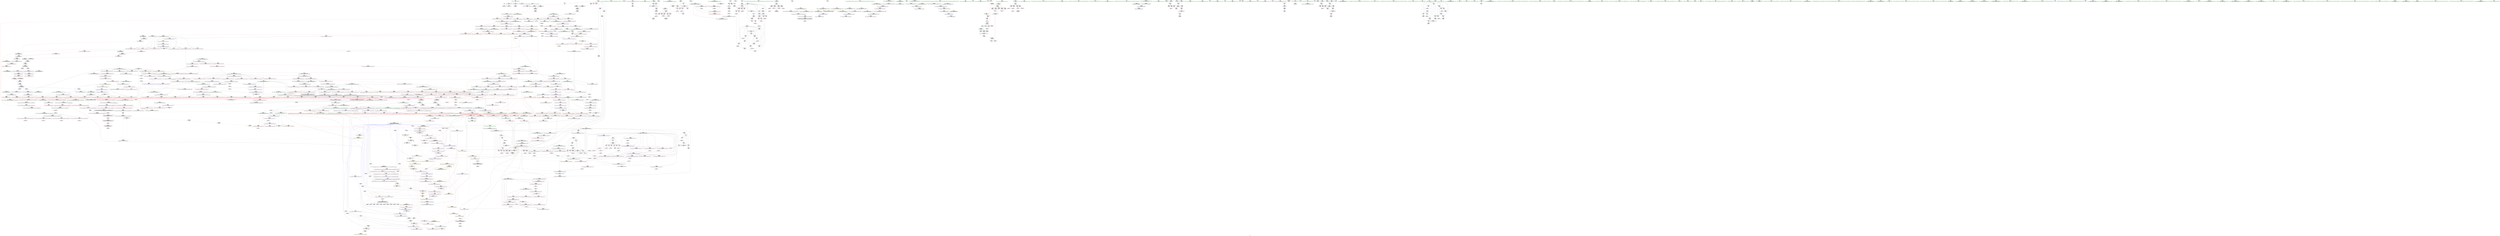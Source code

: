 digraph "SVFG" {
	label="SVFG";

	Node0x55f9848ceaa0 [shape=record,color=grey,label="{NodeID: 0\nNullPtr}"];
	Node0x55f9848ceaa0 -> Node0x55f984931cd0[style=solid];
	Node0x55f9848ceaa0 -> Node0x55f98494cb80[style=solid];
	Node0x55f984a41030 [shape=record,color=black,label="{NodeID: 1882\n1507 = PHI(1491, )\n1st arg _ZSt22__copy_move_backward_aILb1EPiS0_ET1_T0_S2_S1_ }"];
	Node0x55f984a41030 -> Node0x55f984958f70[style=solid];
	Node0x55f9849399a0 [shape=record,color=blue,label="{NodeID: 775\n888\<--898\n__value\<--\n_ZSt10__pop_heapIPiN9__gnu_cxx5__ops15_Iter_less_iterEEvT_S4_S4_RT0_\n}"];
	Node0x55f9849399a0 -> Node0x55f984944780[style=dashed];
	Node0x55f9849399a0 -> Node0x55f984944850[style=dashed];
	Node0x55f984930460 [shape=record,color=red,label="{NodeID: 443\n540\<--521\n\<--__first.addr\n_ZSt16__introsort_loopIPilN9__gnu_cxx5__ops15_Iter_less_iterEEvT_S4_T0_T1_\n}"];
	Node0x55f984930460 -> Node0x55f984933380[style=solid];
	Node0x55f984923d90 [shape=record,color=green,label="{NodeID: 111\n670\<--671\n__last.addr\<--__last.addr_field_insensitive\n_ZSt27__unguarded_partition_pivotIPiN9__gnu_cxx5__ops15_Iter_less_iterEET_S4_S4_T0_\n}"];
	Node0x55f984923d90 -> Node0x55f984941ee0[style=solid];
	Node0x55f984923d90 -> Node0x55f984941fb0[style=solid];
	Node0x55f984923d90 -> Node0x55f984942080[style=solid];
	Node0x55f984923d90 -> Node0x55f98494fe10[style=solid];
	Node0x55f984945e40 [shape=record,color=red,label="{NodeID: 554\n1006\<--941\n\<--__secondChild\n_ZSt13__adjust_heapIPiliN9__gnu_cxx5__ops15_Iter_less_iterEEvT_T0_S5_T1_T2_\n}"];
	Node0x55f984945e40 -> Node0x55f984977a40[style=solid];
	Node0x55f98497b4c0 [shape=record,color=grey,label="{NodeID: 1329\n1390 = cmp(1388, 1389, )\n}"];
	Node0x55f984928cb0 [shape=record,color=green,label="{NodeID: 222\n1495\<--1496\n_ZSt22__copy_move_backward_aILb1EPiS0_ET1_T0_S2_S1_\<--_ZSt22__copy_move_backward_aILb1EPiS0_ET1_T0_S2_S1__field_insensitive\n}"];
	Node0x55f98494b870 [shape=record,color=red,label="{NodeID: 665\n1503\<--1500\n\<--__it.addr\n_ZSt12__miter_baseIPiET_S1_\n}"];
	Node0x55f98494b870 -> Node0x55f984934700[style=solid];
	Node0x55f984936a80 [shape=record,color=purple,label="{NodeID: 333\n276\<--11\nadd.ptr11\<--ar\nmain\n|{<s0>20}}"];
	Node0x55f984936a80:s0 -> Node0x55f984a3eb40[style=solid,color=red];
	Node0x55f984920610 [shape=record,color=green,label="{NodeID: 1\n7\<--1\n__dso_handle\<--dummyObj\nGlob }"];
	Node0x55f984a41140 [shape=record,color=black,label="{NodeID: 1883\n1508 = PHI(1493, )\n2nd arg _ZSt22__copy_move_backward_aILb1EPiS0_ET1_T0_S2_S1_ }"];
	Node0x55f984a41140 -> Node0x55f984959040[style=solid];
	Node0x55f984939a70 [shape=record,color=blue,label="{NodeID: 776\n903\<--902\n\<--\n_ZSt10__pop_heapIPiN9__gnu_cxx5__ops15_Iter_less_iterEEvT_S4_S4_RT0_\n|{|<s1>54}}"];
	Node0x55f984939a70 -> Node0x55f984944850[style=dashed];
	Node0x55f984939a70:s1 -> Node0x55f9849b3c30[style=dashed,color=red];
	Node0x55f984930530 [shape=record,color=red,label="{NodeID: 444\n551\<--521\n\<--__first.addr\n_ZSt16__introsort_loopIPilN9__gnu_cxx5__ops15_Iter_less_iterEEvT_S4_T0_T1_\n|{<s0>33}}"];
	Node0x55f984930530:s0 -> Node0x55f984a3ec50[style=solid,color=red];
	Node0x55f984923e60 [shape=record,color=green,label="{NodeID: 112\n672\<--673\n__mid\<--__mid_field_insensitive\n_ZSt27__unguarded_partition_pivotIPiN9__gnu_cxx5__ops15_Iter_less_iterEET_S4_S4_T0_\n}"];
	Node0x55f984923e60 -> Node0x55f984942150[style=solid];
	Node0x55f984923e60 -> Node0x55f98494fee0[style=solid];
	Node0x55f984945f10 [shape=record,color=red,label="{NodeID: 555\n1015\<--941\n\<--__secondChild\n_ZSt13__adjust_heapIPiliN9__gnu_cxx5__ops15_Iter_less_iterEEvT_T0_S5_T1_T2_\n}"];
	Node0x55f984945f10 -> Node0x55f984977140[style=solid];
	Node0x55f98497b640 [shape=record,color=grey,label="{NodeID: 1330\n614 = cmp(613, 546, )\n}"];
	Node0x55f984928db0 [shape=record,color=green,label="{NodeID: 223\n1500\<--1501\n__it.addr\<--__it.addr_field_insensitive\n_ZSt12__miter_baseIPiET_S1_\n}"];
	Node0x55f984928db0 -> Node0x55f98494b870[style=solid];
	Node0x55f984928db0 -> Node0x55f984958dd0[style=solid];
	Node0x55f98494b940 [shape=record,color=red,label="{NodeID: 666\n1522\<--1509\n\<--__first.addr\n_ZSt22__copy_move_backward_aILb1EPiS0_ET1_T0_S2_S1_\n|{<s0>102}}"];
	Node0x55f98494b940:s0 -> Node0x55f984a3e4f0[style=solid,color=red];
	Node0x55f984936b50 [shape=record,color=purple,label="{NodeID: 334\n232\<--15\nadd.ptr\<--\nmain\n}"];
	Node0x55f984936b50 -> Node0x55f984932680[style=solid];
	Node0x55f9849206a0 [shape=record,color=green,label="{NodeID: 2\n9\<--1\n\<--dummyObj\nCan only get source location for instruction, argument, global var or function.}"];
	Node0x55f984a43d10 [shape=record,color=black,label="{NodeID: 1884\n140 = PHI(112, )\n}"];
	Node0x55f984a43d10 -> Node0x55f98494d640[style=solid];
	Node0x55f984939b40 [shape=record,color=blue,label="{NodeID: 777\n919\<--918\n__t.addr\<--__t\n_ZSt4moveIRiEONSt16remove_referenceIT_E4typeEOS2_\n}"];
	Node0x55f984939b40 -> Node0x55f984944920[style=dashed];
	Node0x55f984951c60 [shape=record,color=yellow,style=double,label="{NodeID: 1552\n32V_1 = ENCHI(MR_32V_0)\npts\{13 \}\nFun[_ZSt22__copy_move_backward_aILb1EPiS0_ET1_T0_S2_S1_]|{<s0>102|<s1>102|<s2>102}}"];
	Node0x55f984951c60:s0 -> Node0x55f98494c7e0[style=dashed,color=red];
	Node0x55f984951c60:s1 -> Node0x55f9849595f0[style=dashed,color=red];
	Node0x55f984951c60:s2 -> Node0x55f9849af730[style=dashed,color=red];
	Node0x55f984930600 [shape=record,color=red,label="{NodeID: 445\n562\<--521\n\<--__first.addr\n_ZSt16__introsort_loopIPilN9__gnu_cxx5__ops15_Iter_less_iterEEvT_S4_T0_T1_\n|{<s0>34}}"];
	Node0x55f984930600:s0 -> Node0x55f984a4b3d0[style=solid,color=red];
	Node0x55f984923f30 [shape=record,color=green,label="{NodeID: 113\n674\<--675\nagg.tmp\<--agg.tmp_field_insensitive\n_ZSt27__unguarded_partition_pivotIPiN9__gnu_cxx5__ops15_Iter_less_iterEET_S4_S4_T0_\n}"];
	Node0x55f984945fe0 [shape=record,color=red,label="{NodeID: 556\n983\<--982\n\<--call4\n_ZSt13__adjust_heapIPiliN9__gnu_cxx5__ops15_Iter_less_iterEEvT_T0_S5_T1_T2_\n}"];
	Node0x55f984945fe0 -> Node0x55f98493a290[style=solid];
	Node0x55f98497b7c0 [shape=record,color=grey,label="{NodeID: 1331\n245 = cmp(243, 244, )\n}"];
	Node0x55f984928e80 [shape=record,color=green,label="{NodeID: 224\n1509\<--1510\n__first.addr\<--__first.addr_field_insensitive\n_ZSt22__copy_move_backward_aILb1EPiS0_ET1_T0_S2_S1_\n}"];
	Node0x55f984928e80 -> Node0x55f98494b940[style=solid];
	Node0x55f984928e80 -> Node0x55f984958ea0[style=solid];
	Node0x55f98494ba10 [shape=record,color=red,label="{NodeID: 667\n1523\<--1511\n\<--__last.addr\n_ZSt22__copy_move_backward_aILb1EPiS0_ET1_T0_S2_S1_\n|{<s0>102}}"];
	Node0x55f98494ba10:s0 -> Node0x55f984a3e600[style=solid,color=red];
	Node0x55f9849ca2b0 [shape=record,color=yellow,style=double,label="{NodeID: 1442\n36V_1 = ENCHI(MR_36V_0)\npts\{208 \}\nFun[main]}"];
	Node0x55f9849ca2b0 -> Node0x55f98492d6e0[style=dashed];
	Node0x55f984936c20 [shape=record,color=purple,label="{NodeID: 335\n688\<--680\nadd.ptr\<--\n_ZSt27__unguarded_partition_pivotIPiN9__gnu_cxx5__ops15_Iter_less_iterEET_S4_S4_T0_\n}"];
	Node0x55f984936c20 -> Node0x55f98494fee0[style=solid];
	Node0x55f984920950 [shape=record,color=green,label="{NodeID: 3\n14\<--1\n_ZSt3cin\<--dummyObj\nGlob }"];
	Node0x55f984a43f40 [shape=record,color=black,label="{NodeID: 1885\n149 = PHI(112, )\n}"];
	Node0x55f984a43f40 -> Node0x55f9849754c0[style=solid];
	Node0x55f984939c10 [shape=record,color=blue,label="{NodeID: 778\n931\<--925\n__first.addr\<--__first\n_ZSt13__adjust_heapIPiliN9__gnu_cxx5__ops15_Iter_less_iterEEvT_T0_S5_T1_T2_\n}"];
	Node0x55f984939c10 -> Node0x55f9849449f0[style=dashed];
	Node0x55f984939c10 -> Node0x55f984944ac0[style=dashed];
	Node0x55f984939c10 -> Node0x55f984944b90[style=dashed];
	Node0x55f984939c10 -> Node0x55f984944c60[style=dashed];
	Node0x55f984939c10 -> Node0x55f984944d30[style=dashed];
	Node0x55f984939c10 -> Node0x55f984944e00[style=dashed];
	Node0x55f984939c10 -> Node0x55f984944ed0[style=dashed];
	Node0x55f9849306d0 [shape=record,color=red,label="{NodeID: 446\n539\<--523\n\<--__last.addr\n_ZSt16__introsort_loopIPilN9__gnu_cxx5__ops15_Iter_less_iterEEvT_S4_T0_T1_\n}"];
	Node0x55f9849306d0 -> Node0x55f9849332b0[style=solid];
	Node0x55f984929320 [shape=record,color=green,label="{NodeID: 114\n676\<--677\nagg.tmp4\<--agg.tmp4_field_insensitive\n_ZSt27__unguarded_partition_pivotIPiN9__gnu_cxx5__ops15_Iter_less_iterEET_S4_S4_T0_\n}"];
	Node0x55f9849460b0 [shape=record,color=red,label="{NodeID: 557\n1010\<--1009\n\<--call15\n_ZSt13__adjust_heapIPiliN9__gnu_cxx5__ops15_Iter_less_iterEEvT_T0_S5_T1_T2_\n}"];
	Node0x55f9849460b0 -> Node0x55f98493a500[style=solid];
	Node0x55f98497b940 [shape=record,color=grey,label="{NodeID: 1332\n549 = cmp(548, 125, )\n}"];
	Node0x55f984928f50 [shape=record,color=green,label="{NodeID: 225\n1511\<--1512\n__last.addr\<--__last.addr_field_insensitive\n_ZSt22__copy_move_backward_aILb1EPiS0_ET1_T0_S2_S1_\n}"];
	Node0x55f984928f50 -> Node0x55f98494ba10[style=solid];
	Node0x55f984928f50 -> Node0x55f984958f70[style=solid];
	Node0x55f98494bae0 [shape=record,color=red,label="{NodeID: 668\n1524\<--1513\n\<--__result.addr\n_ZSt22__copy_move_backward_aILb1EPiS0_ET1_T0_S2_S1_\n|{<s0>102}}"];
	Node0x55f98494bae0:s0 -> Node0x55f984a3e710[style=solid,color=red];
	Node0x55f984936cf0 [shape=record,color=purple,label="{NodeID: 336\n831\<--829\nadd.ptr\<--\n_ZSt11__make_heapIPiN9__gnu_cxx5__ops15_Iter_less_iterEEvT_S4_RT0_\n|{<s0>48}}"];
	Node0x55f984936cf0:s0 -> Node0x55f984a3d610[style=solid,color=red];
	Node0x55f9849209e0 [shape=record,color=green,label="{NodeID: 4\n17\<--1\n_ZSt4cout\<--dummyObj\nGlob }"];
	Node0x55f984a44080 [shape=record,color=black,label="{NodeID: 1886\n302 = PHI()\n}"];
	Node0x55f984a44080 -> Node0x55f9849329c0[style=solid];
	Node0x55f984939ce0 [shape=record,color=blue,label="{NodeID: 779\n933\<--926\n__holeIndex.addr\<--__holeIndex\n_ZSt13__adjust_heapIPiliN9__gnu_cxx5__ops15_Iter_less_iterEEvT_T0_S5_T1_T2_\n}"];
	Node0x55f984939ce0 -> Node0x55f984944fa0[style=dashed];
	Node0x55f984939ce0 -> Node0x55f984945070[style=dashed];
	Node0x55f984939ce0 -> Node0x55f984945140[style=dashed];
	Node0x55f984939ce0 -> Node0x55f984945210[style=dashed];
	Node0x55f984939ce0 -> Node0x55f98493a360[style=dashed];
	Node0x55f984939ce0 -> Node0x55f98493a5d0[style=dashed];
	Node0x55f984939ce0 -> Node0x55f9849bdd50[style=dashed];
	Node0x55f9849307a0 [shape=record,color=red,label="{NodeID: 447\n552\<--523\n\<--__last.addr\n_ZSt16__introsort_loopIPilN9__gnu_cxx5__ops15_Iter_less_iterEEvT_S4_T0_T1_\n|{<s0>33}}"];
	Node0x55f9849307a0:s0 -> Node0x55f984a3ed60[style=solid,color=red];
	Node0x55f9849293b0 [shape=record,color=green,label="{NodeID: 115\n697\<--698\n_ZSt22__move_median_to_firstIPiN9__gnu_cxx5__ops15_Iter_less_iterEEvT_S4_S4_S4_T0_\<--_ZSt22__move_median_to_firstIPiN9__gnu_cxx5__ops15_Iter_less_iterEEvT_S4_S4_S4_T0__field_insensitive\n}"];
	Node0x55f984946180 [shape=record,color=red,label="{NodeID: 558\n1029\<--1028\n\<--call20\n_ZSt13__adjust_heapIPiliN9__gnu_cxx5__ops15_Iter_less_iterEEvT_T0_S5_T1_T2_\n|{<s0>61}}"];
	Node0x55f984946180:s0 -> Node0x55f984a3f2b0[style=solid,color=red];
	Node0x55f98497bac0 [shape=record,color=grey,label="{NodeID: 1333\n175 = cmp(174, 125, )\n}"];
	Node0x55f984929020 [shape=record,color=green,label="{NodeID: 226\n1513\<--1514\n__result.addr\<--__result.addr_field_insensitive\n_ZSt22__copy_move_backward_aILb1EPiS0_ET1_T0_S2_S1_\n}"];
	Node0x55f984929020 -> Node0x55f98494bae0[style=solid];
	Node0x55f984929020 -> Node0x55f984959040[style=solid];
	Node0x55f98494bbb0 [shape=record,color=red,label="{NodeID: 669\n1534\<--1531\n\<--__it.addr\n_ZSt12__niter_baseIPiET_S1_\n}"];
	Node0x55f98494bbb0 -> Node0x55f9849348a0[style=solid];
	Node0x55f984936dc0 [shape=record,color=purple,label="{NodeID: 337\n968\<--966\nadd.ptr\<--\n_ZSt13__adjust_heapIPiliN9__gnu_cxx5__ops15_Iter_less_iterEEvT_T0_S5_T1_T2_\n|{<s0>55}}"];
	Node0x55f984936dc0:s0 -> Node0x55f984a4acd0[style=solid,color=red];
	Node0x55f984920a70 [shape=record,color=green,label="{NodeID: 5\n18\<--1\n.str\<--dummyObj\nGlob }"];
	Node0x55f984a44150 [shape=record,color=black,label="{NodeID: 1887\n34 = PHI()\n}"];
	Node0x55f984939db0 [shape=record,color=blue,label="{NodeID: 780\n935\<--927\n__len.addr\<--__len\n_ZSt13__adjust_heapIPiliN9__gnu_cxx5__ops15_Iter_less_iterEEvT_T0_S5_T1_T2_\n}"];
	Node0x55f984939db0 -> Node0x55f9849453b0[style=dashed];
	Node0x55f984939db0 -> Node0x55f984945480[style=dashed];
	Node0x55f984939db0 -> Node0x55f984945550[style=dashed];
	Node0x55f984930870 [shape=record,color=red,label="{NodeID: 448\n553\<--523\n\<--__last.addr\n_ZSt16__introsort_loopIPilN9__gnu_cxx5__ops15_Iter_less_iterEEvT_S4_T0_T1_\n|{<s0>33}}"];
	Node0x55f984930870:s0 -> Node0x55f984a3ee70[style=solid,color=red];
	Node0x55f984929470 [shape=record,color=green,label="{NodeID: 116\n704\<--705\n_ZSt21__unguarded_partitionIPiN9__gnu_cxx5__ops15_Iter_less_iterEET_S4_S4_S4_T0_\<--_ZSt21__unguarded_partitionIPiN9__gnu_cxx5__ops15_Iter_less_iterEET_S4_S4_S4_T0__field_insensitive\n}"];
	Node0x55f984946250 [shape=record,color=red,label="{NodeID: 559\n1039\<--1036\n\<--__t.addr\n_ZSt4moveIRN9__gnu_cxx5__ops15_Iter_less_iterEEONSt16remove_referenceIT_E4typeEOS5_\n}"];
	Node0x55f984946250 -> Node0x55f9849342f0[style=solid];
	Node0x55f98497bc40 [shape=record,color=grey,label="{NodeID: 1334\n486 = cmp(484, 485, )\n}"];
	Node0x55f9849290f0 [shape=record,color=green,label="{NodeID: 227\n1515\<--1516\n__simple\<--__simple_field_insensitive\n_ZSt22__copy_move_backward_aILb1EPiS0_ET1_T0_S2_S1_\n}"];
	Node0x55f9849290f0 -> Node0x55f984959110[style=solid];
	Node0x55f98494bc80 [shape=record,color=red,label="{NodeID: 670\n1552\<--1540\n\<--__first.addr\n_ZNSt20__copy_move_backwardILb1ELb1ESt26random_access_iterator_tagE13__copy_move_bIiEEPT_PKS3_S6_S4_\n}"];
	Node0x55f98494bc80 -> Node0x55f984934a40[style=solid];
	Node0x55f984936e90 [shape=record,color=purple,label="{NodeID: 338\n972\<--969\nadd.ptr2\<--\n_ZSt13__adjust_heapIPiliN9__gnu_cxx5__ops15_Iter_less_iterEEvT_T0_S5_T1_T2_\n|{<s0>55}}"];
	Node0x55f984936e90:s0 -> Node0x55f984a4b050[style=solid,color=red];
	Node0x55f984920b00 [shape=record,color=green,label="{NodeID: 6\n20\<--1\n.str.1\<--dummyObj\nGlob }"];
	Node0x55f984a44220 [shape=record,color=black,label="{NodeID: 1888\n398 = PHI()\n}"];
	Node0x55f984a44220 -> Node0x55f984933040[style=solid];
	Node0x55f984939e80 [shape=record,color=blue,label="{NodeID: 781\n937\<--928\n__value.addr\<--__value\n_ZSt13__adjust_heapIPiliN9__gnu_cxx5__ops15_Iter_less_iterEEvT_T0_S5_T1_T2_\n}"];
	Node0x55f984939e80 -> Node0x55f984945fe0[style=dashed];
	Node0x55f984939e80 -> Node0x55f9849460b0[style=dashed];
	Node0x55f984939e80 -> Node0x55f984946180[style=dashed];
	Node0x55f984930940 [shape=record,color=red,label="{NodeID: 449\n563\<--523\n\<--__last.addr\n_ZSt16__introsort_loopIPilN9__gnu_cxx5__ops15_Iter_less_iterEEvT_S4_T0_T1_\n|{<s0>34}}"];
	Node0x55f984930940:s0 -> Node0x55f984a4b4e0[style=solid,color=red];
	Node0x55f984929570 [shape=record,color=green,label="{NodeID: 117\n711\<--712\n__comp\<--__comp_field_insensitive\n_ZSt13__heap_selectIPiN9__gnu_cxx5__ops15_Iter_less_iterEEvT_S4_S4_T0_\n|{<s0>44|<s1>45|<s2>46}}"];
	Node0x55f984929570:s0 -> Node0x55f984a4b810[style=solid,color=red];
	Node0x55f984929570:s1 -> Node0x55f984a4a470[style=solid,color=red];
	Node0x55f984929570:s2 -> Node0x55f984a3fd40[style=solid,color=red];
	Node0x55f984946320 [shape=record,color=red,label="{NodeID: 560\n1048\<--1045\nthis1\<--this.addr\n_ZN9__gnu_cxx5__ops14_Iter_less_valC2ENS0_15_Iter_less_iterE\n}"];
	Node0x55f98497bdc0 [shape=record,color=grey,label="{NodeID: 1335\n1330 = cmp(1328, 1329, )\n}"];
	Node0x55f9849291c0 [shape=record,color=green,label="{NodeID: 228\n1526\<--1527\n_ZNSt20__copy_move_backwardILb1ELb1ESt26random_access_iterator_tagE13__copy_move_bIiEEPT_PKS3_S6_S4_\<--_ZNSt20__copy_move_backwardILb1ELb1ESt26random_access_iterator_tagE13__copy_move_bIiEEPT_PKS3_S6_S4__field_insensitive\n}"];
	Node0x55f98494bd50 [shape=record,color=red,label="{NodeID: 671\n1566\<--1540\n\<--__first.addr\n_ZNSt20__copy_move_backwardILb1ELb1ESt26random_access_iterator_tagE13__copy_move_bIiEEPT_PKS3_S6_S4_\n}"];
	Node0x55f98494bd50 -> Node0x55f984934be0[style=solid];
	Node0x55f984936f60 [shape=record,color=purple,label="{NodeID: 339\n981\<--979\nadd.ptr3\<--\n_ZSt13__adjust_heapIPiliN9__gnu_cxx5__ops15_Iter_less_iterEEvT_T0_S5_T1_T2_\n|{<s0>56}}"];
	Node0x55f984936f60:s0 -> Node0x55f984a3d610[style=solid,color=red];
	Node0x55f984921340 [shape=record,color=green,label="{NodeID: 7\n23\<--1\n\<--dummyObj\nCan only get source location for instruction, argument, global var or function.}"];
	Node0x55f984a442f0 [shape=record,color=black,label="{NodeID: 1889\n409 = PHI()\n}"];
	Node0x55f984939f50 [shape=record,color=blue,label="{NodeID: 782\n939\<--951\n__topIndex\<--\n_ZSt13__adjust_heapIPiliN9__gnu_cxx5__ops15_Iter_less_iterEEvT_T0_S5_T1_T2_\n}"];
	Node0x55f984939f50 -> Node0x55f984945620[style=dashed];
	Node0x55f9849520f0 [shape=record,color=yellow,style=double,label="{NodeID: 1557\n32V_1 = ENCHI(MR_32V_0)\npts\{13 \}\nFun[_ZNK9__gnu_cxx5__ops15_Iter_less_iterclIPiS3_EEbT_T0_]}"];
	Node0x55f9849520f0 -> Node0x55f984943f60[style=dashed];
	Node0x55f9849520f0 -> Node0x55f984944030[style=dashed];
	Node0x55f984930a10 [shape=record,color=red,label="{NodeID: 450\n569\<--523\n\<--__last.addr\n_ZSt16__introsort_loopIPilN9__gnu_cxx5__ops15_Iter_less_iterEEvT_S4_T0_T1_\n|{<s0>35}}"];
	Node0x55f984930a10:s0 -> Node0x55f984a49c50[style=solid,color=red];
	Node0x55f984929640 [shape=record,color=green,label="{NodeID: 118\n713\<--714\n__first.addr\<--__first.addr_field_insensitive\n_ZSt13__heap_selectIPiN9__gnu_cxx5__ops15_Iter_less_iterEEvT_S4_S4_T0_\n}"];
	Node0x55f984929640 -> Node0x55f984942220[style=solid];
	Node0x55f984929640 -> Node0x55f9849422f0[style=solid];
	Node0x55f984929640 -> Node0x55f9849423c0[style=solid];
	Node0x55f984929640 -> Node0x55f98494ffb0[style=solid];
	Node0x55f9849463f0 [shape=record,color=red,label="{NodeID: 561\n1083\<--1056\n\<--__first.addr\n_ZSt11__push_heapIPiliN9__gnu_cxx5__ops14_Iter_less_valEEvT_T0_S5_T1_RT2_\n}"];
	Node0x55f9849463f0 -> Node0x55f9849372a0[style=solid];
	Node0x55f98497bf40 [shape=record,color=grey,label="{NodeID: 1336\n1080 = cmp(1078, 1079, )\n}"];
	Node0x55f984931490 [shape=record,color=green,label="{NodeID: 229\n1531\<--1532\n__it.addr\<--__it.addr_field_insensitive\n_ZSt12__niter_baseIPiET_S1_\n}"];
	Node0x55f984931490 -> Node0x55f98494bbb0[style=solid];
	Node0x55f984931490 -> Node0x55f9849591e0[style=solid];
	Node0x55f98494be20 [shape=record,color=red,label="{NodeID: 672\n1551\<--1542\n\<--__last.addr\n_ZNSt20__copy_move_backwardILb1ELb1ESt26random_access_iterator_tagE13__copy_move_bIiEEPT_PKS3_S6_S4_\n}"];
	Node0x55f98494be20 -> Node0x55f984934970[style=solid];
	Node0x55f984937030 [shape=record,color=purple,label="{NodeID: 340\n986\<--984\nadd.ptr5\<--\n_ZSt13__adjust_heapIPiliN9__gnu_cxx5__ops15_Iter_less_iterEEvT_T0_S5_T1_T2_\n}"];
	Node0x55f984937030 -> Node0x55f98493a290[style=solid];
	Node0x55f9849213d0 [shape=record,color=green,label="{NodeID: 8\n108\<--1\n\<--dummyObj\nCan only get source location for instruction, argument, global var or function.}"];
	Node0x55f984a443f0 [shape=record,color=black,label="{NodeID: 1890\n412 = PHI()\n}"];
	Node0x55f98493a020 [shape=record,color=blue,label="{NodeID: 783\n941\<--953\n__secondChild\<--\n_ZSt13__adjust_heapIPiliN9__gnu_cxx5__ops15_Iter_less_iterEEvT_T0_S5_T1_T2_\n}"];
	Node0x55f98493a020 -> Node0x55f9849456f0[style=dashed];
	Node0x55f98493a020 -> Node0x55f9849457c0[style=dashed];
	Node0x55f98493a020 -> Node0x55f984945ca0[style=dashed];
	Node0x55f98493a020 -> Node0x55f984945d70[style=dashed];
	Node0x55f98493a020 -> Node0x55f98493a0f0[style=dashed];
	Node0x55f98493a020 -> Node0x55f98493a430[style=dashed];
	Node0x55f98493a020 -> Node0x55f9849be250[style=dashed];
	Node0x55f984930ae0 [shape=record,color=red,label="{NodeID: 451\n548\<--525\n\<--__depth_limit.addr\n_ZSt16__introsort_loopIPilN9__gnu_cxx5__ops15_Iter_less_iterEEvT_S4_T0_T1_\n}"];
	Node0x55f984930ae0 -> Node0x55f98497b940[style=solid];
	Node0x55f984929710 [shape=record,color=green,label="{NodeID: 119\n715\<--716\n__middle.addr\<--__middle.addr_field_insensitive\n_ZSt13__heap_selectIPiN9__gnu_cxx5__ops15_Iter_less_iterEEvT_S4_S4_T0_\n}"];
	Node0x55f984929710 -> Node0x55f984942490[style=solid];
	Node0x55f984929710 -> Node0x55f984942560[style=solid];
	Node0x55f984929710 -> Node0x55f984942630[style=solid];
	Node0x55f984929710 -> Node0x55f984950080[style=solid];
	Node0x55f9849464c0 [shape=record,color=red,label="{NodeID: 562\n1092\<--1056\n\<--__first.addr\n_ZSt11__push_heapIPiliN9__gnu_cxx5__ops14_Iter_less_valEEvT_T0_S5_T1_RT2_\n}"];
	Node0x55f9849464c0 -> Node0x55f984937370[style=solid];
	Node0x55f98497c0c0 [shape=record,color=grey,label="{NodeID: 1337\n1602 = cmp(1599, 1601, )\n}"];
	Node0x55f98497c0c0 -> Node0x55f984934d80[style=solid];
	Node0x55f984931520 [shape=record,color=green,label="{NodeID: 230\n1540\<--1541\n__first.addr\<--__first.addr_field_insensitive\n_ZNSt20__copy_move_backwardILb1ELb1ESt26random_access_iterator_tagE13__copy_move_bIiEEPT_PKS3_S6_S4_\n}"];
	Node0x55f984931520 -> Node0x55f98494bc80[style=solid];
	Node0x55f984931520 -> Node0x55f98494bd50[style=solid];
	Node0x55f984931520 -> Node0x55f9849592b0[style=solid];
	Node0x55f98494bef0 [shape=record,color=red,label="{NodeID: 673\n1561\<--1544\n\<--__result.addr\n_ZNSt20__copy_move_backwardILb1ELb1ESt26random_access_iterator_tagE13__copy_move_bIiEEPT_PKS3_S6_S4_\n}"];
	Node0x55f98494bef0 -> Node0x55f9849375e0[style=solid];
	Node0x55f984937100 [shape=record,color=purple,label="{NodeID: 341\n1008\<--1005\nadd.ptr14\<--\n_ZSt13__adjust_heapIPiliN9__gnu_cxx5__ops15_Iter_less_iterEEvT_T0_S5_T1_T2_\n|{<s0>57}}"];
	Node0x55f984937100:s0 -> Node0x55f984a3d610[style=solid,color=red];
	Node0x55f984921460 [shape=record,color=green,label="{NodeID: 9\n125\<--1\n\<--dummyObj\nCan only get source location for instruction, argument, global var or function.|{<s0>54}}"];
	Node0x55f984921460:s0 -> Node0x55f984a49210[style=solid,color=red];
	Node0x55f984a444c0 [shape=record,color=black,label="{NodeID: 1891\n180 = PHI(101, )\n|{<s0>6}}"];
	Node0x55f984a444c0:s0 -> Node0x55f984a49f50[style=solid,color=red];
	Node0x55f98493a0f0 [shape=record,color=blue,label="{NodeID: 784\n941\<--964\n__secondChild\<--mul\n_ZSt13__adjust_heapIPiliN9__gnu_cxx5__ops15_Iter_less_iterEEvT_T0_S5_T1_T2_\n}"];
	Node0x55f98493a0f0 -> Node0x55f9849456f0[style=dashed];
	Node0x55f98493a0f0 -> Node0x55f9849457c0[style=dashed];
	Node0x55f98493a0f0 -> Node0x55f984945890[style=dashed];
	Node0x55f98493a0f0 -> Node0x55f984945960[style=dashed];
	Node0x55f98493a0f0 -> Node0x55f984945a30[style=dashed];
	Node0x55f98493a0f0 -> Node0x55f984945b00[style=dashed];
	Node0x55f98493a0f0 -> Node0x55f984945bd0[style=dashed];
	Node0x55f98493a0f0 -> Node0x55f984945ca0[style=dashed];
	Node0x55f98493a0f0 -> Node0x55f984945d70[style=dashed];
	Node0x55f98493a0f0 -> Node0x55f98493a0f0[style=dashed];
	Node0x55f98493a0f0 -> Node0x55f98493a1c0[style=dashed];
	Node0x55f98493a0f0 -> Node0x55f98493a430[style=dashed];
	Node0x55f98493a0f0 -> Node0x55f9849be250[style=dashed];
	Node0x55f984930bb0 [shape=record,color=red,label="{NodeID: 452\n558\<--525\n\<--__depth_limit.addr\n_ZSt16__introsort_loopIPilN9__gnu_cxx5__ops15_Iter_less_iterEEvT_S4_T0_T1_\n}"];
	Node0x55f984930bb0 -> Node0x55f984974a40[style=solid];
	Node0x55f9849297e0 [shape=record,color=green,label="{NodeID: 120\n717\<--718\n__last.addr\<--__last.addr_field_insensitive\n_ZSt13__heap_selectIPiN9__gnu_cxx5__ops15_Iter_less_iterEEvT_S4_S4_T0_\n}"];
	Node0x55f9849297e0 -> Node0x55f984942700[style=solid];
	Node0x55f9849297e0 -> Node0x55f984950150[style=solid];
	Node0x55f984946590 [shape=record,color=red,label="{NodeID: 563\n1097\<--1056\n\<--__first.addr\n_ZSt11__push_heapIPiliN9__gnu_cxx5__ops14_Iter_less_valEEvT_T0_S5_T1_RT2_\n}"];
	Node0x55f984946590 -> Node0x55f984937440[style=solid];
	Node0x55f98497c240 [shape=record,color=grey,label="{NodeID: 1338\n545 = cmp(544, 546, )\n}"];
	Node0x55f9849315f0 [shape=record,color=green,label="{NodeID: 231\n1542\<--1543\n__last.addr\<--__last.addr_field_insensitive\n_ZNSt20__copy_move_backwardILb1ELb1ESt26random_access_iterator_tagE13__copy_move_bIiEEPT_PKS3_S6_S4_\n}"];
	Node0x55f9849315f0 -> Node0x55f98494be20[style=solid];
	Node0x55f9849315f0 -> Node0x55f984959380[style=solid];
	Node0x55f98494bfc0 [shape=record,color=red,label="{NodeID: 674\n1574\<--1544\n\<--__result.addr\n_ZNSt20__copy_move_backwardILb1ELb1ESt26random_access_iterator_tagE13__copy_move_bIiEEPT_PKS3_S6_S4_\n}"];
	Node0x55f98494bfc0 -> Node0x55f9849376b0[style=solid];
	Node0x55f9849371d0 [shape=record,color=purple,label="{NodeID: 342\n1013\<--1011\nadd.ptr16\<--\n_ZSt13__adjust_heapIPiliN9__gnu_cxx5__ops15_Iter_less_iterEEvT_T0_S5_T1_T2_\n}"];
	Node0x55f9849371d0 -> Node0x55f98493a500[style=solid];
	Node0x55f9849214f0 [shape=record,color=green,label="{NodeID: 10\n128\<--1\n\<--dummyObj\nCan only get source location for instruction, argument, global var or function.}"];
	Node0x55f984a446c0 [shape=record,color=black,label="{NodeID: 1892\n183 = PHI(157, )\n|{<s0>7}}"];
	Node0x55f984a446c0:s0 -> Node0x55f984a3e820[style=solid,color=red];
	Node0x55f98493a1c0 [shape=record,color=blue,label="{NodeID: 785\n941\<--976\n__secondChild\<--dec\n_ZSt13__adjust_heapIPiliN9__gnu_cxx5__ops15_Iter_less_iterEEvT_T0_S5_T1_T2_\n}"];
	Node0x55f98493a1c0 -> Node0x55f9849456f0[style=dashed];
	Node0x55f98493a1c0 -> Node0x55f9849457c0[style=dashed];
	Node0x55f98493a1c0 -> Node0x55f984945b00[style=dashed];
	Node0x55f98493a1c0 -> Node0x55f984945bd0[style=dashed];
	Node0x55f98493a1c0 -> Node0x55f984945ca0[style=dashed];
	Node0x55f98493a1c0 -> Node0x55f984945d70[style=dashed];
	Node0x55f98493a1c0 -> Node0x55f98493a0f0[style=dashed];
	Node0x55f98493a1c0 -> Node0x55f98493a430[style=dashed];
	Node0x55f98493a1c0 -> Node0x55f9849be250[style=dashed];
	Node0x55f984930c80 [shape=record,color=red,label="{NodeID: 453\n570\<--525\n\<--__depth_limit.addr\n_ZSt16__introsort_loopIPilN9__gnu_cxx5__ops15_Iter_less_iterEEvT_S4_T0_T1_\n|{<s0>35}}"];
	Node0x55f984930c80:s0 -> Node0x55f984a49dd0[style=solid,color=red];
	Node0x55f9849298b0 [shape=record,color=green,label="{NodeID: 121\n719\<--720\n__i\<--__i_field_insensitive\n_ZSt13__heap_selectIPiN9__gnu_cxx5__ops15_Iter_less_iterEEvT_S4_S4_T0_\n}"];
	Node0x55f9849298b0 -> Node0x55f9849427d0[style=solid];
	Node0x55f9849298b0 -> Node0x55f9849428a0[style=solid];
	Node0x55f9849298b0 -> Node0x55f984942970[style=solid];
	Node0x55f9849298b0 -> Node0x55f984942a40[style=solid];
	Node0x55f9849298b0 -> Node0x55f984950220[style=solid];
	Node0x55f9849298b0 -> Node0x55f9849502f0[style=solid];
	Node0x55f984946660 [shape=record,color=red,label="{NodeID: 564\n1110\<--1056\n\<--__first.addr\n_ZSt11__push_heapIPiliN9__gnu_cxx5__ops14_Iter_less_valEEvT_T0_S5_T1_RT2_\n}"];
	Node0x55f984946660 -> Node0x55f984937510[style=solid];
	Node0x55f98497c3c0 [shape=record,color=grey,label="{NodeID: 1339\n124 = cmp(123, 125, )\n}"];
	Node0x55f9849316c0 [shape=record,color=green,label="{NodeID: 232\n1544\<--1545\n__result.addr\<--__result.addr_field_insensitive\n_ZNSt20__copy_move_backwardILb1ELb1ESt26random_access_iterator_tagE13__copy_move_bIiEEPT_PKS3_S6_S4_\n}"];
	Node0x55f9849316c0 -> Node0x55f98494bef0[style=solid];
	Node0x55f9849316c0 -> Node0x55f98494bfc0[style=solid];
	Node0x55f9849316c0 -> Node0x55f984959450[style=solid];
	Node0x55f98494c090 [shape=record,color=red,label="{NodeID: 675\n1558\<--1546\n\<--_Num\n_ZNSt20__copy_move_backwardILb1ELb1ESt26random_access_iterator_tagE13__copy_move_bIiEEPT_PKS3_S6_S4_\n}"];
	Node0x55f98494c090 -> Node0x55f98497c840[style=solid];
	Node0x55f9849372a0 [shape=record,color=purple,label="{NodeID: 343\n1085\<--1083\nadd.ptr\<--\n_ZSt11__push_heapIPiliN9__gnu_cxx5__ops14_Iter_less_valEEvT_T0_S5_T1_RT2_\n|{<s0>62}}"];
	Node0x55f9849372a0:s0 -> Node0x55f984a3cde0[style=solid,color=red];
	Node0x55f9849215f0 [shape=record,color=green,label="{NodeID: 11\n132\<--1\n\<--dummyObj\nCan only get source location for instruction, argument, global var or function.}"];
	Node0x55f984a44890 [shape=record,color=black,label="{NodeID: 1893\n184 = PHI(101, )\n}"];
	Node0x55f984a44890 -> Node0x55f98494da50[style=solid];
	Node0x55f98493a290 [shape=record,color=blue,label="{NodeID: 786\n986\<--983\nadd.ptr5\<--\n_ZSt13__adjust_heapIPiliN9__gnu_cxx5__ops15_Iter_less_iterEEvT_T0_S5_T1_T2_\n}"];
	Node0x55f98493a290 -> Node0x55f9849b3c30[style=dashed];
	Node0x55f9849524a0 [shape=record,color=yellow,style=double,label="{NodeID: 1561\n32V_1 = ENCHI(MR_32V_0)\npts\{13 \}\nFun[_ZSt27__unguarded_partition_pivotIPiN9__gnu_cxx5__ops15_Iter_less_iterEET_S4_S4_T0_]|{<s0>42}}"];
	Node0x55f9849524a0:s0 -> Node0x55f984958080[style=dashed,color=red];
	Node0x55f984930d50 [shape=record,color=red,label="{NodeID: 454\n568\<--529\n\<--__cut\n_ZSt16__introsort_loopIPilN9__gnu_cxx5__ops15_Iter_less_iterEEvT_S4_T0_T1_\n|{<s0>35}}"];
	Node0x55f984930d50:s0 -> Node0x55f984a49ad0[style=solid,color=red];
	Node0x55f984929980 [shape=record,color=green,label="{NodeID: 122\n727\<--728\n_ZSt11__make_heapIPiN9__gnu_cxx5__ops15_Iter_less_iterEEvT_S4_RT0_\<--_ZSt11__make_heapIPiN9__gnu_cxx5__ops15_Iter_less_iterEEvT_S4_RT0__field_insensitive\n}"];
	Node0x55f984946730 [shape=record,color=red,label="{NodeID: 565\n1073\<--1058\n\<--__holeIndex.addr\n_ZSt11__push_heapIPiliN9__gnu_cxx5__ops14_Iter_less_valEEvT_T0_S5_T1_RT2_\n}"];
	Node0x55f984946730 -> Node0x55f984975040[style=solid];
	Node0x55f98497c540 [shape=record,color=grey,label="{NodeID: 1340\n294 = cmp(290, 293, )\n}"];
	Node0x55f984931790 [shape=record,color=green,label="{NodeID: 233\n1546\<--1547\n_Num\<--_Num_field_insensitive\n_ZNSt20__copy_move_backwardILb1ELb1ESt26random_access_iterator_tagE13__copy_move_bIiEEPT_PKS3_S6_S4_\n}"];
	Node0x55f984931790 -> Node0x55f98494c090[style=solid];
	Node0x55f984931790 -> Node0x55f98494c160[style=solid];
	Node0x55f984931790 -> Node0x55f98494c230[style=solid];
	Node0x55f984931790 -> Node0x55f98494c300[style=solid];
	Node0x55f984931790 -> Node0x55f984959520[style=solid];
	Node0x55f98494c160 [shape=record,color=red,label="{NodeID: 676\n1562\<--1546\n\<--_Num\n_ZNSt20__copy_move_backwardILb1ELb1ESt26random_access_iterator_tagE13__copy_move_bIiEEPT_PKS3_S6_S4_\n}"];
	Node0x55f98494c160 -> Node0x55f9849769c0[style=solid];
	Node0x55f984937370 [shape=record,color=purple,label="{NodeID: 344\n1094\<--1092\nadd.ptr1\<--\n_ZSt11__push_heapIPiliN9__gnu_cxx5__ops14_Iter_less_valEEvT_T0_S5_T1_RT2_\n|{<s0>63}}"];
	Node0x55f984937370:s0 -> Node0x55f984a3d610[style=solid,color=red];
	Node0x55f9849216f0 [shape=record,color=green,label="{NodeID: 12\n225\<--1\n\<--dummyObj\nCan only get source location for instruction, argument, global var or function.}"];
	Node0x55f984a449a0 [shape=record,color=black,label="{NodeID: 1894\n188 = PHI(101, )\n}"];
	Node0x55f984a449a0 -> Node0x55f984972f40[style=solid];
	Node0x55f98493a360 [shape=record,color=blue,label="{NodeID: 787\n933\<--988\n__holeIndex.addr\<--\n_ZSt13__adjust_heapIPiliN9__gnu_cxx5__ops15_Iter_less_iterEEvT_T0_S5_T1_T2_\n}"];
	Node0x55f98493a360 -> Node0x55f984945140[style=dashed];
	Node0x55f98493a360 -> Node0x55f984945210[style=dashed];
	Node0x55f98493a360 -> Node0x55f98493a360[style=dashed];
	Node0x55f98493a360 -> Node0x55f98493a5d0[style=dashed];
	Node0x55f98493a360 -> Node0x55f9849bdd50[style=dashed];
	Node0x55f984930e20 [shape=record,color=red,label="{NodeID: 455\n572\<--529\n\<--__cut\n_ZSt16__introsort_loopIPilN9__gnu_cxx5__ops15_Iter_less_iterEEvT_S4_T0_T1_\n}"];
	Node0x55f984930e20 -> Node0x55f98494f790[style=solid];
	Node0x55f984929a80 [shape=record,color=green,label="{NodeID: 123\n739\<--740\n_ZNK9__gnu_cxx5__ops15_Iter_less_iterclIPiS3_EEbT_T0_\<--_ZNK9__gnu_cxx5__ops15_Iter_less_iterclIPiS3_EEbT_T0__field_insensitive\n}"];
	Node0x55f984946800 [shape=record,color=red,label="{NodeID: 566\n1078\<--1058\n\<--__holeIndex.addr\n_ZSt11__push_heapIPiliN9__gnu_cxx5__ops14_Iter_less_valEEvT_T0_S5_T1_RT2_\n}"];
	Node0x55f984946800 -> Node0x55f98497bf40[style=solid];
	Node0x55f98497c6c0 [shape=record,color=grey,label="{NodeID: 1341\n847 = cmp(846, 125, )\n}"];
	Node0x55f984931860 [shape=record,color=green,label="{NodeID: 234\n1571\<--1572\nllvm.memmove.p0i8.p0i8.i64\<--llvm.memmove.p0i8.p0i8.i64_field_insensitive\n}"];
	Node0x55f98494c230 [shape=record,color=red,label="{NodeID: 677\n1568\<--1546\n\<--_Num\n_ZNSt20__copy_move_backwardILb1ELb1ESt26random_access_iterator_tagE13__copy_move_bIiEEPT_PKS3_S6_S4_\n}"];
	Node0x55f98494c230 -> Node0x55f984976540[style=solid];
	Node0x55f984937440 [shape=record,color=purple,label="{NodeID: 345\n1099\<--1097\nadd.ptr3\<--\n_ZSt11__push_heapIPiliN9__gnu_cxx5__ops14_Iter_less_valEEvT_T0_S5_T1_RT2_\n}"];
	Node0x55f984937440 -> Node0x55f98493ad20[style=solid];
	Node0x55f9849217f0 [shape=record,color=green,label="{NodeID: 13\n241\<--1\n\<--dummyObj\nCan only get source location for instruction, argument, global var or function.}"];
	Node0x55f984a44ab0 [shape=record,color=black,label="{NodeID: 1895\n192 = PHI(101, )\n|{<s0>10}}"];
	Node0x55f984a44ab0:s0 -> Node0x55f984a49f50[style=solid,color=red];
	Node0x55f98493a430 [shape=record,color=blue,label="{NodeID: 788\n941\<--1003\n__secondChild\<--mul12\n_ZSt13__adjust_heapIPiliN9__gnu_cxx5__ops15_Iter_less_iterEEvT_T0_S5_T1_T2_\n}"];
	Node0x55f98493a430 -> Node0x55f984945e40[style=dashed];
	Node0x55f98493a430 -> Node0x55f984945f10[style=dashed];
	Node0x55f98493a430 -> Node0x55f9849be250[style=dashed];
	Node0x55f984930ef0 [shape=record,color=red,label="{NodeID: 456\n581\<--578\n\<--__n.addr\n_ZSt4__lgl\n}"];
	Node0x55f984929b80 [shape=record,color=green,label="{NodeID: 124\n746\<--747\n_ZSt10__pop_heapIPiN9__gnu_cxx5__ops15_Iter_less_iterEEvT_S4_S4_RT0_\<--_ZSt10__pop_heapIPiN9__gnu_cxx5__ops15_Iter_less_iterEEvT_S4_S4_RT0__field_insensitive\n}"];
	Node0x55f9849468d0 [shape=record,color=red,label="{NodeID: 567\n1098\<--1058\n\<--__holeIndex.addr\n_ZSt11__push_heapIPiliN9__gnu_cxx5__ops14_Iter_less_valEEvT_T0_S5_T1_RT2_\n}"];
	Node0x55f98497c840 [shape=record,color=grey,label="{NodeID: 1342\n1559 = cmp(1558, 125, )\n}"];
	Node0x55f984931960 [shape=record,color=green,label="{NodeID: 235\n1588\<--1589\nthis.addr\<--this.addr_field_insensitive\n_ZNK9__gnu_cxx5__ops14_Val_less_iterclIiPiEEbRT_T0_\n}"];
	Node0x55f984931960 -> Node0x55f98494c3d0[style=solid];
	Node0x55f984931960 -> Node0x55f9849596c0[style=solid];
	Node0x55f98494c300 [shape=record,color=red,label="{NodeID: 678\n1575\<--1546\n\<--_Num\n_ZNSt20__copy_move_backwardILb1ELb1ESt26random_access_iterator_tagE13__copy_move_bIiEEPT_PKS3_S6_S4_\n}"];
	Node0x55f98494c300 -> Node0x55f984976240[style=solid];
	Node0x55f984937510 [shape=record,color=purple,label="{NodeID: 346\n1112\<--1110\nadd.ptr7\<--\n_ZSt11__push_heapIPiliN9__gnu_cxx5__ops14_Iter_less_valEEvT_T0_S5_T1_RT2_\n}"];
	Node0x55f984937510 -> Node0x55f98493af90[style=solid];
	Node0x55f9849218f0 [shape=record,color=green,label="{NodeID: 14\n285\<--1\n\<--dummyObj\nCan only get source location for instruction, argument, global var or function.}"];
	Node0x55f984a44bc0 [shape=record,color=black,label="{NodeID: 1896\n195 = PHI(157, )\n|{<s0>11}}"];
	Node0x55f984a44bc0:s0 -> Node0x55f984a3e820[style=solid,color=red];
	Node0x55f98493a500 [shape=record,color=blue,label="{NodeID: 789\n1013\<--1010\nadd.ptr16\<--\n_ZSt13__adjust_heapIPiliN9__gnu_cxx5__ops15_Iter_less_iterEEvT_T0_S5_T1_T2_\n}"];
	Node0x55f98493a500 -> Node0x55f9849bd850[style=dashed];
	Node0x55f984930fc0 [shape=record,color=red,label="{NodeID: 457\n609\<--596\n\<--__first.addr\n_ZSt22__final_insertion_sortIPiN9__gnu_cxx5__ops15_Iter_less_iterEEvT_S4_T0_\n}"];
	Node0x55f984930fc0 -> Node0x55f984933790[style=solid];
	Node0x55f984929c80 [shape=record,color=green,label="{NodeID: 125\n759\<--760\n__first.addr\<--__first.addr_field_insensitive\n_ZSt11__sort_heapIPiN9__gnu_cxx5__ops15_Iter_less_iterEEvT_S4_RT0_\n}"];
	Node0x55f984929c80 -> Node0x55f984942b10[style=solid];
	Node0x55f984929c80 -> Node0x55f984942be0[style=solid];
	Node0x55f984929c80 -> Node0x55f9849503c0[style=solid];
	Node0x55f9849469a0 [shape=record,color=red,label="{NodeID: 568\n1103\<--1058\n\<--__holeIndex.addr\n_ZSt11__push_heapIPiliN9__gnu_cxx5__ops14_Iter_less_valEEvT_T0_S5_T1_RT2_\n}"];
	Node0x55f9849469a0 -> Node0x55f9849739c0[style=solid];
	Node0x55f98497c9c0 [shape=record,color=grey,label="{NodeID: 1343\n89 = cmp(87, 88, )\n}"];
	Node0x55f984931a30 [shape=record,color=green,label="{NodeID: 236\n1590\<--1591\n__val.addr\<--__val.addr_field_insensitive\n_ZNK9__gnu_cxx5__ops14_Val_less_iterclIiPiEEbRT_T0_\n}"];
	Node0x55f984931a30 -> Node0x55f98494c4a0[style=solid];
	Node0x55f984931a30 -> Node0x55f984959790[style=solid];
	Node0x55f98494c3d0 [shape=record,color=red,label="{NodeID: 679\n1597\<--1588\nthis1\<--this.addr\n_ZNK9__gnu_cxx5__ops14_Val_less_iterclIiPiEEbRT_T0_\n}"];
	Node0x55f9849375e0 [shape=record,color=purple,label="{NodeID: 347\n1564\<--1561\nadd.ptr\<--\n_ZNSt20__copy_move_backwardILb1ELb1ESt26random_access_iterator_tagE13__copy_move_bIiEEPT_PKS3_S6_S4_\n}"];
	Node0x55f9849375e0 -> Node0x55f984934b10[style=solid];
	Node0x55f9849219f0 [shape=record,color=green,label="{NodeID: 15\n496\<--1\n\<--dummyObj\nCan only get source location for instruction, argument, global var or function.}"];
	Node0x55f984a44d90 [shape=record,color=black,label="{NodeID: 1897\n196 = PHI(101, )\n}"];
	Node0x55f984a44d90 -> Node0x55f984972f40[style=solid];
	Node0x55f98493a5d0 [shape=record,color=blue,label="{NodeID: 790\n933\<--1016\n__holeIndex.addr\<--sub17\n_ZSt13__adjust_heapIPiliN9__gnu_cxx5__ops15_Iter_less_iterEEvT_T0_S5_T1_T2_\n}"];
	Node0x55f98493a5d0 -> Node0x55f9849bdd50[style=dashed];
	Node0x55f984931090 [shape=record,color=red,label="{NodeID: 458\n616\<--596\n\<--__first.addr\n_ZSt22__final_insertion_sortIPiN9__gnu_cxx5__ops15_Iter_less_iterEEvT_S4_T0_\n|{<s0>37}}"];
	Node0x55f984931090:s0 -> Node0x55f984a3d060[style=solid,color=red];
	Node0x55f984929d50 [shape=record,color=green,label="{NodeID: 126\n761\<--762\n__last.addr\<--__last.addr_field_insensitive\n_ZSt11__sort_heapIPiN9__gnu_cxx5__ops15_Iter_less_iterEEvT_S4_RT0_\n}"];
	Node0x55f984929d50 -> Node0x55f984942cb0[style=solid];
	Node0x55f984929d50 -> Node0x55f984942d80[style=solid];
	Node0x55f984929d50 -> Node0x55f984942e50[style=solid];
	Node0x55f984929d50 -> Node0x55f984942f20[style=solid];
	Node0x55f984929d50 -> Node0x55f984950490[style=solid];
	Node0x55f984929d50 -> Node0x55f984950630[style=solid];
	Node0x55f984946a70 [shape=record,color=red,label="{NodeID: 569\n1111\<--1058\n\<--__holeIndex.addr\n_ZSt11__push_heapIPiliN9__gnu_cxx5__ops14_Iter_less_valEEvT_T0_S5_T1_RT2_\n}"];
	Node0x55f98497cb40 [shape=record,color=grey,label="{NodeID: 1344\n814 = cmp(813, 132, )\n}"];
	Node0x55f984931b00 [shape=record,color=green,label="{NodeID: 237\n1592\<--1593\n__it.addr\<--__it.addr_field_insensitive\n_ZNK9__gnu_cxx5__ops14_Val_less_iterclIiPiEEbRT_T0_\n}"];
	Node0x55f984931b00 -> Node0x55f98494c570[style=solid];
	Node0x55f984931b00 -> Node0x55f984959860[style=solid];
	Node0x55f98494c4a0 [shape=record,color=red,label="{NodeID: 680\n1598\<--1590\n\<--__val.addr\n_ZNK9__gnu_cxx5__ops14_Val_less_iterclIiPiEEbRT_T0_\n}"];
	Node0x55f98494c4a0 -> Node0x55f98494c640[style=solid];
	Node0x55f9849376b0 [shape=record,color=purple,label="{NodeID: 348\n1577\<--1574\nadd.ptr2\<--\n_ZNSt20__copy_move_backwardILb1ELb1ESt26random_access_iterator_tagE13__copy_move_bIiEEPT_PKS3_S6_S4_\n}"];
	Node0x55f9849376b0 -> Node0x55f984934cb0[style=solid];
	Node0x55f984921af0 [shape=record,color=green,label="{NodeID: 16\n546\<--1\n\<--dummyObj\nCan only get source location for instruction, argument, global var or function.}"];
	Node0x55f984a44ea0 [shape=record,color=black,label="{NodeID: 1898\n224 = PHI()\n}"];
	Node0x55f98493a6a0 [shape=record,color=blue,label="{NodeID: 791\n1036\<--1035\n__t.addr\<--__t\n_ZSt4moveIRN9__gnu_cxx5__ops15_Iter_less_iterEEONSt16remove_referenceIT_E4typeEOS5_\n}"];
	Node0x55f98493a6a0 -> Node0x55f984946250[style=dashed];
	Node0x55f984931160 [shape=record,color=red,label="{NodeID: 459\n617\<--596\n\<--__first.addr\n_ZSt22__final_insertion_sortIPiN9__gnu_cxx5__ops15_Iter_less_iterEEvT_S4_T0_\n}"];
	Node0x55f984931160 -> Node0x55f984935b10[style=solid];
	Node0x55f984929e20 [shape=record,color=green,label="{NodeID: 127\n763\<--764\n__comp.addr\<--__comp.addr_field_insensitive\n_ZSt11__sort_heapIPiN9__gnu_cxx5__ops15_Iter_less_iterEEvT_S4_RT0_\n}"];
	Node0x55f984929e20 -> Node0x55f984942ff0[style=solid];
	Node0x55f984929e20 -> Node0x55f984950560[style=solid];
	Node0x55f984946b40 [shape=record,color=red,label="{NodeID: 570\n1079\<--1060\n\<--__topIndex.addr\n_ZSt11__push_heapIPiliN9__gnu_cxx5__ops14_Iter_less_valEEvT_T0_S5_T1_RT2_\n}"];
	Node0x55f984946b40 -> Node0x55f98497bf40[style=solid];
	Node0x55f98497ccc0 [shape=record,color=grey,label="{NodeID: 1345\n169 = cmp(168, 125, )\n}"];
	Node0x55f984931bd0 [shape=record,color=green,label="{NodeID: 238\n24\<--1604\n_GLOBAL__sub_I_lavinajain_0_1.cpp\<--_GLOBAL__sub_I_lavinajain_0_1.cpp_field_insensitive\n}"];
	Node0x55f984931bd0 -> Node0x55f98494ca80[style=solid];
	Node0x55f98494c570 [shape=record,color=red,label="{NodeID: 681\n1600\<--1592\n\<--__it.addr\n_ZNK9__gnu_cxx5__ops14_Val_less_iterclIiPiEEbRT_T0_\n}"];
	Node0x55f98494c570 -> Node0x55f98494c710[style=solid];
	Node0x55f984937780 [shape=record,color=red,label="{NodeID: 349\n261\<--8\n\<--n\nmain\n}"];
	Node0x55f984937780 -> Node0x55f98497dec0[style=solid];
	Node0x55f984921bf0 [shape=record,color=green,label="{NodeID: 17\n560\<--1\n\<--dummyObj\nCan only get source location for instruction, argument, global var or function.}"];
	Node0x55f984a44f70 [shape=record,color=black,label="{NodeID: 1899\n234 = PHI()\n}"];
	Node0x55f98493a770 [shape=record,color=blue,label="{NodeID: 792\n1045\<--1042\nthis.addr\<--this\n_ZN9__gnu_cxx5__ops14_Iter_less_valC2ENS0_15_Iter_less_iterE\n}"];
	Node0x55f98493a770 -> Node0x55f984946320[style=dashed];
	Node0x55f984931230 [shape=record,color=red,label="{NodeID: 460\n622\<--596\n\<--__first.addr\n_ZSt22__final_insertion_sortIPiN9__gnu_cxx5__ops15_Iter_less_iterEEvT_S4_T0_\n}"];
	Node0x55f984931230 -> Node0x55f984935be0[style=solid];
	Node0x55f984929ef0 [shape=record,color=green,label="{NodeID: 128\n791\<--792\n__first.addr\<--__first.addr_field_insensitive\n_ZSt11__make_heapIPiN9__gnu_cxx5__ops15_Iter_less_iterEEvT_S4_RT0_\n}"];
	Node0x55f984929ef0 -> Node0x55f9849430c0[style=solid];
	Node0x55f984929ef0 -> Node0x55f984943190[style=solid];
	Node0x55f984929ef0 -> Node0x55f984943260[style=solid];
	Node0x55f984929ef0 -> Node0x55f984943330[style=solid];
	Node0x55f984929ef0 -> Node0x55f984950700[style=solid];
	Node0x55f984946c10 [shape=record,color=red,label="{NodeID: 571\n1082\<--1064\n\<--__comp.addr\n_ZSt11__push_heapIPiliN9__gnu_cxx5__ops14_Iter_less_valEEvT_T0_S5_T1_RT2_\n|{<s0>62}}"];
	Node0x55f984946c10:s0 -> Node0x55f984a3cca0[style=solid,color=red];
	Node0x55f98497ce40 [shape=record,color=grey,label="{NodeID: 1346\n1244 = cmp(1242, 1243, )\n}"];
	Node0x55f984931cd0 [shape=record,color=black,label="{NodeID: 239\n2\<--3\ndummyVal\<--dummyVal\n}"];
	Node0x55f98494c640 [shape=record,color=red,label="{NodeID: 682\n1599\<--1598\n\<--\n_ZNK9__gnu_cxx5__ops14_Val_less_iterclIiPiEEbRT_T0_\n}"];
	Node0x55f98494c640 -> Node0x55f98497c0c0[style=solid];
	Node0x55f9849cb000 [shape=record,color=yellow,style=double,label="{NodeID: 1457\n158V_1 = ENCHI(MR_158V_0)\npts\{802 889 1063 1278 1310 1432 \}\nFun[_ZSt13__adjust_heapIPiliN9__gnu_cxx5__ops15_Iter_less_iterEEvT_T0_S5_T1_T2_]}"];
	Node0x55f9849cb000 -> Node0x55f984945fe0[style=dashed];
	Node0x55f9849cb000 -> Node0x55f9849460b0[style=dashed];
	Node0x55f9849cb000 -> Node0x55f984946180[style=dashed];
	Node0x55f984937850 [shape=record,color=red,label="{NodeID: 350\n273\<--8\n\<--n\nmain\n}"];
	Node0x55f984937850 -> Node0x55f984932820[style=solid];
	Node0x55f984921cf0 [shape=record,color=green,label="{NodeID: 18\n583\<--1\n\<--dummyObj\nCan only get source location for instruction, argument, global var or function.}"];
	Node0x55f984a45040 [shape=record,color=black,label="{NodeID: 1900\n237 = PHI()\n}"];
	Node0x55f98493a840 [shape=record,color=blue,label="{NodeID: 793\n1056\<--1051\n__first.addr\<--__first\n_ZSt11__push_heapIPiliN9__gnu_cxx5__ops14_Iter_less_valEEvT_T0_S5_T1_RT2_\n}"];
	Node0x55f98493a840 -> Node0x55f9849463f0[style=dashed];
	Node0x55f98493a840 -> Node0x55f9849464c0[style=dashed];
	Node0x55f98493a840 -> Node0x55f984946590[style=dashed];
	Node0x55f98493a840 -> Node0x55f984946660[style=dashed];
	Node0x55f984931300 [shape=record,color=red,label="{NodeID: 461\n629\<--596\n\<--__first.addr\n_ZSt22__final_insertion_sortIPiN9__gnu_cxx5__ops15_Iter_less_iterEEvT_S4_T0_\n|{<s0>39}}"];
	Node0x55f984931300:s0 -> Node0x55f984a3d060[style=solid,color=red];
	Node0x55f984929fc0 [shape=record,color=green,label="{NodeID: 129\n793\<--794\n__last.addr\<--__last.addr_field_insensitive\n_ZSt11__make_heapIPiN9__gnu_cxx5__ops15_Iter_less_iterEEvT_S4_RT0_\n}"];
	Node0x55f984929fc0 -> Node0x55f984943400[style=solid];
	Node0x55f984929fc0 -> Node0x55f9849434d0[style=solid];
	Node0x55f984929fc0 -> Node0x55f9849507d0[style=solid];
	Node0x55f984946ce0 [shape=record,color=red,label="{NodeID: 572\n1084\<--1066\n\<--__parent\n_ZSt11__push_heapIPiliN9__gnu_cxx5__ops14_Iter_less_valEEvT_T0_S5_T1_RT2_\n}"];
	Node0x55f98497cfc0 [shape=record,color=grey,label="{NodeID: 1347\n775 = cmp(774, 128, )\n}"];
	Node0x55f984931dd0 [shape=record,color=black,label="{NodeID: 240\n204\<--9\nmain_ret\<--\nmain\n}"];
	Node0x55f98494c710 [shape=record,color=red,label="{NodeID: 683\n1601\<--1600\n\<--\n_ZNK9__gnu_cxx5__ops14_Val_less_iterclIiPiEEbRT_T0_\n}"];
	Node0x55f98494c710 -> Node0x55f98497c0c0[style=solid];
	Node0x55f984937920 [shape=record,color=red,label="{NodeID: 351\n283\<--8\n\<--n\nmain\n}"];
	Node0x55f984937920 -> Node0x55f98497a8c0[style=solid];
	Node0x55f984921df0 [shape=record,color=green,label="{NodeID: 19\n589\<--1\n\<--dummyObj\nCan only get source location for instruction, argument, global var or function.}"];
	Node0x55f984a45110 [shape=record,color=black,label="{NodeID: 1901\n248 = PHI()\n}"];
	Node0x55f98493a910 [shape=record,color=blue,label="{NodeID: 794\n1058\<--1052\n__holeIndex.addr\<--__holeIndex\n_ZSt11__push_heapIPiliN9__gnu_cxx5__ops14_Iter_less_valEEvT_T0_S5_T1_RT2_\n}"];
	Node0x55f98493a910 -> Node0x55f984946730[style=dashed];
	Node0x55f98493a910 -> Node0x55f9849af510[style=dashed];
	Node0x55f9849313d0 [shape=record,color=red,label="{NodeID: 462\n608\<--598\n\<--__last.addr\n_ZSt22__final_insertion_sortIPiN9__gnu_cxx5__ops15_Iter_less_iterEEvT_S4_T0_\n}"];
	Node0x55f9849313d0 -> Node0x55f9849336c0[style=solid];
	Node0x55f98492a090 [shape=record,color=green,label="{NodeID: 130\n795\<--796\n__comp.addr\<--__comp.addr_field_insensitive\n_ZSt11__make_heapIPiN9__gnu_cxx5__ops15_Iter_less_iterEEvT_S4_RT0_\n}"];
	Node0x55f98492a090 -> Node0x55f9849435a0[style=solid];
	Node0x55f98492a090 -> Node0x55f9849508a0[style=solid];
	Node0x55f984946db0 [shape=record,color=red,label="{NodeID: 573\n1093\<--1066\n\<--__parent\n_ZSt11__push_heapIPiliN9__gnu_cxx5__ops14_Iter_less_valEEvT_T0_S5_T1_RT2_\n}"];
	Node0x55f98497d140 [shape=record,color=grey,label="{NodeID: 1348\n133 = cmp(131, 125, )\n}"];
	Node0x55f984931ea0 [shape=record,color=black,label="{NodeID: 241\n15\<--14\n\<--_ZSt3cin\nCan only get source location for instruction, argument, global var or function.}"];
	Node0x55f984931ea0 -> Node0x55f984936b50[style=solid];
	Node0x55f98494c7e0 [shape=record,color=red,label="{NodeID: 684\n1613\<--1612\ndummyVal\<--offset_0\n_ZNSt20__copy_move_backwardILb1ELb1ESt26random_access_iterator_tagE13__copy_move_bIiEEPT_PKS3_S6_S4_\n}"];
	Node0x55f98494c7e0 -> Node0x55f9849595f0[style=solid];
	Node0x55f9849379f0 [shape=record,color=red,label="{NodeID: 352\n291\<--8\n\<--n\nmain\n}"];
	Node0x55f9849379f0 -> Node0x55f984973e40[style=solid];
	Node0x55f984921ef0 [shape=record,color=green,label="{NodeID: 20\n1521\<--1\n\<--dummyObj\nCan only get source location for instruction, argument, global var or function.}"];
	Node0x55f984a451e0 [shape=record,color=black,label="{NodeID: 1902\n252 = PHI()\n}"];
	Node0x55f98493a9e0 [shape=record,color=blue,label="{NodeID: 795\n1060\<--1053\n__topIndex.addr\<--__topIndex\n_ZSt11__push_heapIPiliN9__gnu_cxx5__ops14_Iter_less_valEEvT_T0_S5_T1_RT2_\n}"];
	Node0x55f98493a9e0 -> Node0x55f984946b40[style=dashed];
	Node0x55f984941450 [shape=record,color=red,label="{NodeID: 463\n624\<--598\n\<--__last.addr\n_ZSt22__final_insertion_sortIPiN9__gnu_cxx5__ops15_Iter_less_iterEEvT_S4_T0_\n|{<s0>38}}"];
	Node0x55f984941450:s0 -> Node0x55f984a3ffa0[style=solid,color=red];
	Node0x55f984972c30 [shape=record,color=black,label="{NodeID: 1238\n1090 = PHI(225, 1086, )\n}"];
	Node0x55f98492a160 [shape=record,color=green,label="{NodeID: 131\n797\<--798\n__len\<--__len_field_insensitive\n_ZSt11__make_heapIPiN9__gnu_cxx5__ops15_Iter_less_iterEEvT_S4_RT0_\n}"];
	Node0x55f98492a160 -> Node0x55f984943670[style=solid];
	Node0x55f98492a160 -> Node0x55f984943740[style=solid];
	Node0x55f98492a160 -> Node0x55f984950970[style=solid];
	Node0x55f984946e80 [shape=record,color=red,label="{NodeID: 574\n1101\<--1066\n\<--__parent\n_ZSt11__push_heapIPiliN9__gnu_cxx5__ops14_Iter_less_valEEvT_T0_S5_T1_RT2_\n}"];
	Node0x55f984946e80 -> Node0x55f98493adf0[style=solid];
	Node0x55f98497d2c0 [shape=record,color=grey,label="{NodeID: 1349\n999 = cmp(995, 998, )\n}"];
	Node0x55f984931fa0 [shape=record,color=black,label="{NodeID: 242\n16\<--14\n\<--_ZSt3cin\nCan only get source location for instruction, argument, global var or function.}"];
	Node0x55f984931fa0 -> Node0x55f984937c60[style=solid];
	Node0x55f98494c8b0 [shape=record,color=blue,label="{NodeID: 685\n8\<--9\nn\<--\nGlob }"];
	Node0x55f98494c8b0 -> Node0x55f9843c5510[style=dashed];
	Node0x55f984937ac0 [shape=record,color=red,label="{NodeID: 353\n343\<--8\n\<--n\nmain\n}"];
	Node0x55f984937ac0 -> Node0x55f984979fc0[style=solid];
	Node0x55f984921ff0 [shape=record,color=green,label="{NodeID: 21\n4\<--6\n_ZStL8__ioinit\<--_ZStL8__ioinit_field_insensitive\nGlob }"];
	Node0x55f984921ff0 -> Node0x55f984934e50[style=solid];
	Node0x55f984a452b0 [shape=record,color=black,label="{NodeID: 1903\n256 = PHI()\n}"];
	Node0x55f98493aab0 [shape=record,color=blue,label="{NodeID: 796\n1062\<--1054\n__value.addr\<--__value\n_ZSt11__push_heapIPiliN9__gnu_cxx5__ops14_Iter_less_valEEvT_T0_S5_T1_RT2_\n|{|<s2>62}}"];
	Node0x55f98493aab0 -> Node0x55f984946f50[style=dashed];
	Node0x55f98493aab0 -> Node0x55f984947020[style=dashed];
	Node0x55f98493aab0:s2 -> Node0x55f9849cc550[style=dashed,color=red];
	Node0x55f984941520 [shape=record,color=red,label="{NodeID: 464\n630\<--598\n\<--__last.addr\n_ZSt22__final_insertion_sortIPiN9__gnu_cxx5__ops15_Iter_less_iterEEvT_S4_T0_\n|{<s0>39}}"];
	Node0x55f984941520:s0 -> Node0x55f984a3d270[style=solid,color=red];
	Node0x55f984972dc0 [shape=record,color=grey,label="{NodeID: 1239\n419 = Binary(418, 241, )\n}"];
	Node0x55f984972dc0 -> Node0x55f98494ef70[style=solid];
	Node0x55f98492a230 [shape=record,color=green,label="{NodeID: 132\n799\<--800\n__parent\<--__parent_field_insensitive\n_ZSt11__make_heapIPiN9__gnu_cxx5__ops15_Iter_less_iterEEvT_S4_RT0_\n}"];
	Node0x55f98492a230 -> Node0x55f984943810[style=solid];
	Node0x55f98492a230 -> Node0x55f9849438e0[style=solid];
	Node0x55f98492a230 -> Node0x55f9849439b0[style=solid];
	Node0x55f98492a230 -> Node0x55f984943a80[style=solid];
	Node0x55f98492a230 -> Node0x55f984950a40[style=solid];
	Node0x55f98492a230 -> Node0x55f984950be0[style=solid];
	Node0x55f984946f50 [shape=record,color=red,label="{NodeID: 575\n1096\<--1095\n\<--call2\n_ZSt11__push_heapIPiliN9__gnu_cxx5__ops14_Iter_less_valEEvT_T0_S5_T1_RT2_\n}"];
	Node0x55f984946f50 -> Node0x55f98493ad20[style=solid];
	Node0x55f98497d440 [shape=record,color=grey,label="{NodeID: 1350\n347 = cmp(342, 346, )\n}"];
	Node0x55f9849320a0 [shape=record,color=black,label="{NodeID: 243\n35\<--36\n\<--_ZNSt8ios_base4InitD1Ev\nCan only get source location for instruction, argument, global var or function.}"];
	Node0x55f98494c980 [shape=record,color=blue,label="{NodeID: 686\n1608\<--23\nllvm.global_ctors_0\<--\nGlob }"];
	Node0x55f984937b90 [shape=record,color=red,label="{NodeID: 354\n394\<--8\n\<--n\nmain\n}"];
	Node0x55f984937b90 -> Node0x55f9849745c0[style=solid];
	Node0x55f9849220f0 [shape=record,color=green,label="{NodeID: 22\n8\<--10\nn\<--n_field_insensitive\nGlob }"];
	Node0x55f9849220f0 -> Node0x55f984937780[style=solid];
	Node0x55f9849220f0 -> Node0x55f984937850[style=solid];
	Node0x55f9849220f0 -> Node0x55f984937920[style=solid];
	Node0x55f9849220f0 -> Node0x55f9849379f0[style=solid];
	Node0x55f9849220f0 -> Node0x55f984937ac0[style=solid];
	Node0x55f9849220f0 -> Node0x55f984937b90[style=solid];
	Node0x55f9849220f0 -> Node0x55f98494c8b0[style=solid];
	Node0x55f984a45380 [shape=record,color=black,label="{NodeID: 1904\n257 = PHI()\n}"];
	Node0x55f98493ab80 [shape=record,color=blue,label="{NodeID: 797\n1064\<--1055\n__comp.addr\<--__comp\n_ZSt11__push_heapIPiliN9__gnu_cxx5__ops14_Iter_less_valEEvT_T0_S5_T1_RT2_\n}"];
	Node0x55f98493ab80 -> Node0x55f984946c10[style=dashed];
	Node0x55f984956eb0 [shape=record,color=yellow,style=double,label="{NodeID: 1572\n75V_1 = ENCHI(MR_75V_0)\npts\{889 938 1063 1278 1310 1432 \}\nFun[_ZSt11__make_heapIPiN9__gnu_cxx5__ops15_Iter_less_iterEEvT_S4_RT0_]}"];
	Node0x55f984956eb0 -> Node0x55f984943b50[style=dashed];
	Node0x55f984956eb0 -> Node0x55f984943c20[style=dashed];
	Node0x55f9849415f0 [shape=record,color=red,label="{NodeID: 465\n651\<--640\n\<--__first.addr\n_ZSt14__partial_sortIPiN9__gnu_cxx5__ops15_Iter_less_iterEEvT_S4_S4_T0_\n|{<s0>40}}"];
	Node0x55f9849415f0:s0 -> Node0x55f984a4c120[style=solid,color=red];
	Node0x55f984972f40 [shape=record,color=grey,label="{NodeID: 1240\n197 = Binary(188, 196, )\n}"];
	Node0x55f984972f40 -> Node0x55f98494db20[style=solid];
	Node0x55f98492a300 [shape=record,color=green,label="{NodeID: 133\n801\<--802\n__value\<--__value_field_insensitive\n_ZSt11__make_heapIPiN9__gnu_cxx5__ops15_Iter_less_iterEEvT_S4_RT0_\n|{|<s1>49}}"];
	Node0x55f98492a300 -> Node0x55f984950b10[style=solid];
	Node0x55f98492a300:s1 -> Node0x55f984a3d610[style=solid,color=red];
	Node0x55f984947020 [shape=record,color=red,label="{NodeID: 576\n1109\<--1108\n\<--call6\n_ZSt11__push_heapIPiliN9__gnu_cxx5__ops14_Iter_less_valEEvT_T0_S5_T1_RT2_\n}"];
	Node0x55f984947020 -> Node0x55f98493af90[style=solid];
	Node0x55f98497d5c0 [shape=record,color=grey,label="{NodeID: 1351\n993 = cmp(992, 125, )\n}"];
	Node0x55f9849321a0 [shape=record,color=black,label="{NodeID: 244\n51\<--72\n_Z4minixx_ret\<--\n_Z4minixx\n}"];
	Node0x55f98494ca80 [shape=record,color=blue,label="{NodeID: 687\n1609\<--24\nllvm.global_ctors_1\<--_GLOBAL__sub_I_lavinajain_0_1.cpp\nGlob }"];
	Node0x55f984937c60 [shape=record,color=red,label="{NodeID: 355\n228\<--16\nvtable\<--\nmain\n}"];
	Node0x55f984937c60 -> Node0x55f984935a40[style=solid];
	Node0x55f9849221f0 [shape=record,color=green,label="{NodeID: 23\n11\<--13\nar\<--ar_field_insensitive\nGlob }"];
	Node0x55f9849221f0 -> Node0x55f984934f20[style=solid];
	Node0x55f9849221f0 -> Node0x55f984934ff0[style=solid];
	Node0x55f9849221f0 -> Node0x55f9849350c0[style=solid];
	Node0x55f9849221f0 -> Node0x55f984935190[style=solid];
	Node0x55f9849221f0 -> Node0x55f984935260[style=solid];
	Node0x55f9849221f0 -> Node0x55f984935330[style=solid];
	Node0x55f9849221f0 -> Node0x55f984935400[style=solid];
	Node0x55f9849221f0 -> Node0x55f9849354d0[style=solid];
	Node0x55f9849221f0 -> Node0x55f984936a80[style=solid];
	Node0x55f984a45450 [shape=record,color=black,label="{NodeID: 1905\n267 = PHI()\n}"];
	Node0x55f98493ac50 [shape=record,color=blue,label="{NodeID: 798\n1066\<--1075\n__parent\<--div\n_ZSt11__push_heapIPiliN9__gnu_cxx5__ops14_Iter_less_valEEvT_T0_S5_T1_RT2_\n}"];
	Node0x55f98493ac50 -> Node0x55f9849af600[style=dashed];
	Node0x55f984957080 [shape=record,color=yellow,style=double,label="{NodeID: 1573\n32V_1 = ENCHI(MR_32V_0)\npts\{13 \}\nFun[_ZSt13move_backwardIPiS0_ET0_T_S2_S1_]|{<s0>93}}"];
	Node0x55f984957080:s0 -> Node0x55f9849cc090[style=dashed,color=red];
	Node0x55f9849416c0 [shape=record,color=red,label="{NodeID: 466\n657\<--640\n\<--__first.addr\n_ZSt14__partial_sortIPiN9__gnu_cxx5__ops15_Iter_less_iterEEvT_S4_S4_T0_\n|{<s0>41}}"];
	Node0x55f9849416c0:s0 -> Node0x55f984a4a250[style=solid,color=red];
	Node0x55f9849730c0 [shape=record,color=grey,label="{NodeID: 1241\n194 = Binary(193, 132, )\n|{<s0>10}}"];
	Node0x55f9849730c0:s0 -> Node0x55f984a4a0d0[style=solid,color=red];
	Node0x55f98492a3d0 [shape=record,color=green,label="{NodeID: 134\n803\<--804\nagg.tmp\<--agg.tmp_field_insensitive\n_ZSt11__make_heapIPiN9__gnu_cxx5__ops15_Iter_less_iterEEvT_S4_RT0_\n}"];
	Node0x55f9849470f0 [shape=record,color=red,label="{NodeID: 577\n1128\<--1119\nthis1\<--this.addr\n_ZNK9__gnu_cxx5__ops14_Iter_less_valclIPiiEEbT_RT0_\n}"];
	Node0x55f98497d740 [shape=record,color=grey,label="{NodeID: 1352\n734 = cmp(732, 733, )\n}"];
	Node0x55f984932270 [shape=record,color=black,label="{NodeID: 245\n76\<--97\n_Z4maxixx_ret\<--\n_Z4maxixx\n}"];
	Node0x55f98494cb80 [shape=record,color=blue, style = dotted,label="{NodeID: 688\n1610\<--3\nllvm.global_ctors_2\<--dummyVal\nGlob }"];
	Node0x55f984937d30 [shape=record,color=red,label="{NodeID: 356\n72\<--54\n\<--retval\n_Z4minixx\n}"];
	Node0x55f984937d30 -> Node0x55f9849321a0[style=solid];
	Node0x55f9849222f0 [shape=record,color=green,label="{NodeID: 24\n22\<--26\nllvm.global_ctors\<--llvm.global_ctors_field_insensitive\nGlob }"];
	Node0x55f9849222f0 -> Node0x55f984935740[style=solid];
	Node0x55f9849222f0 -> Node0x55f984935840[style=solid];
	Node0x55f9849222f0 -> Node0x55f984935940[style=solid];
	Node0x55f984a45550 [shape=record,color=black,label="{NodeID: 1906\n322 = PHI()\n}"];
	Node0x55f984a45550 -> Node0x55f984932b60[style=solid];
	Node0x55f98493ad20 [shape=record,color=blue,label="{NodeID: 799\n1099\<--1096\nadd.ptr3\<--\n_ZSt11__push_heapIPiliN9__gnu_cxx5__ops14_Iter_less_valEEvT_T0_S5_T1_RT2_\n}"];
	Node0x55f98493ad20 -> Node0x55f9849af010[style=dashed];
	Node0x55f984941790 [shape=record,color=red,label="{NodeID: 467\n652\<--642\n\<--__middle.addr\n_ZSt14__partial_sortIPiN9__gnu_cxx5__ops15_Iter_less_iterEEvT_S4_S4_T0_\n|{<s0>40}}"];
	Node0x55f984941790:s0 -> Node0x55f984a4c230[style=solid,color=red];
	Node0x55f984973240 [shape=record,color=grey,label="{NodeID: 1242\n613 = Binary(612, 496, )\n}"];
	Node0x55f984973240 -> Node0x55f98497b640[style=solid];
	Node0x55f98492a4a0 [shape=record,color=green,label="{NodeID: 135\n833\<--834\n_ZSt4moveIRiEONSt16remove_referenceIT_E4typeEOS2_\<--_ZSt4moveIRiEONSt16remove_referenceIT_E4typeEOS2__field_insensitive\n}"];
	Node0x55f9849471c0 [shape=record,color=red,label="{NodeID: 578\n1129\<--1121\n\<--__it.addr\n_ZNK9__gnu_cxx5__ops14_Iter_less_valclIPiiEEbT_RT0_\n}"];
	Node0x55f9849471c0 -> Node0x55f984947360[style=solid];
	Node0x55f98497d8c0 [shape=record,color=grey,label="{NodeID: 1353\n286 = cmp(284, 9, )\n}"];
	Node0x55f984932340 [shape=record,color=black,label="{NodeID: 246\n101\<--107\n_Z3modx_ret\<--rem\n_Z3modx\n|{<s0>5|<s1>7|<s2>8|<s3>9|<s4>11}}"];
	Node0x55f984932340:s0 -> Node0x55f984a444c0[style=solid,color=blue];
	Node0x55f984932340:s1 -> Node0x55f984a44890[style=solid,color=blue];
	Node0x55f984932340:s2 -> Node0x55f984a449a0[style=solid,color=blue];
	Node0x55f984932340:s3 -> Node0x55f984a44ab0[style=solid,color=blue];
	Node0x55f984932340:s4 -> Node0x55f984a44d90[style=solid,color=blue];
	Node0x55f98494cc80 [shape=record,color=blue,label="{NodeID: 689\n56\<--52\na.addr\<--a\n_Z4minixx\n}"];
	Node0x55f98494cc80 -> Node0x55f984937e00[style=dashed];
	Node0x55f98494cc80 -> Node0x55f984937ed0[style=dashed];
	Node0x55f984937e00 [shape=record,color=red,label="{NodeID: 357\n62\<--56\n\<--a.addr\n_Z4minixx\n}"];
	Node0x55f984937e00 -> Node0x55f98497e040[style=solid];
	Node0x55f9849223f0 [shape=record,color=green,label="{NodeID: 25\n27\<--28\n__cxx_global_var_init\<--__cxx_global_var_init_field_insensitive\n}"];
	Node0x55f984a456b0 [shape=record,color=black,label="{NodeID: 1907\n355 = PHI()\n}"];
	Node0x55f984a456b0 -> Node0x55f984932d00[style=solid];
	Node0x55f98493adf0 [shape=record,color=blue,label="{NodeID: 800\n1058\<--1101\n__holeIndex.addr\<--\n_ZSt11__push_heapIPiliN9__gnu_cxx5__ops14_Iter_less_valEEvT_T0_S5_T1_RT2_\n}"];
	Node0x55f98493adf0 -> Node0x55f9849469a0[style=dashed];
	Node0x55f98493adf0 -> Node0x55f9849af510[style=dashed];
	Node0x55f984941860 [shape=record,color=red,label="{NodeID: 468\n658\<--642\n\<--__middle.addr\n_ZSt14__partial_sortIPiN9__gnu_cxx5__ops15_Iter_less_iterEEvT_S4_S4_T0_\n|{<s0>41}}"];
	Node0x55f984941860:s0 -> Node0x55f984a4a360[style=solid,color=red];
	Node0x55f9849733c0 [shape=record,color=grey,label="{NodeID: 1243\n612 = Binary(610, 611, )\n}"];
	Node0x55f9849733c0 -> Node0x55f984973240[style=solid];
	Node0x55f98492a5a0 [shape=record,color=green,label="{NodeID: 136\n844\<--845\n_ZSt13__adjust_heapIPiliN9__gnu_cxx5__ops15_Iter_less_iterEEvT_T0_S5_T1_T2_\<--_ZSt13__adjust_heapIPiliN9__gnu_cxx5__ops15_Iter_less_iterEEvT_T0_S5_T1_T2__field_insensitive\n}"];
	Node0x55f984947290 [shape=record,color=red,label="{NodeID: 579\n1131\<--1123\n\<--__val.addr\n_ZNK9__gnu_cxx5__ops14_Iter_less_valclIPiiEEbT_RT0_\n}"];
	Node0x55f984947290 -> Node0x55f984947430[style=solid];
	Node0x55f98497da40 [shape=record,color=grey,label="{NodeID: 1354\n1321 = cmp(1319, 1320, )\n}"];
	Node0x55f984932410 [shape=record,color=black,label="{NodeID: 247\n112\<--153\n_Z5powerxx_ret\<--\n_Z5powerxx\n|{<s0>3|<s1>4}}"];
	Node0x55f984932410:s0 -> Node0x55f984a43d10[style=solid,color=blue];
	Node0x55f984932410:s1 -> Node0x55f984a43f40[style=solid,color=blue];
	Node0x55f98494cd50 [shape=record,color=blue,label="{NodeID: 690\n58\<--53\nb.addr\<--b\n_Z4minixx\n}"];
	Node0x55f98494cd50 -> Node0x55f984937fa0[style=dashed];
	Node0x55f98494cd50 -> Node0x55f984938070[style=dashed];
	Node0x55f984937ed0 [shape=record,color=red,label="{NodeID: 358\n66\<--56\n\<--a.addr\n_Z4minixx\n}"];
	Node0x55f984937ed0 -> Node0x55f98494ce20[style=solid];
	Node0x55f9849224f0 [shape=record,color=green,label="{NodeID: 26\n31\<--32\n_ZNSt8ios_base4InitC1Ev\<--_ZNSt8ios_base4InitC1Ev_field_insensitive\n}"];
	Node0x55f984a457b0 [shape=record,color=black,label="{NodeID: 1908\n373 = PHI()\n}"];
	Node0x55f984a457b0 -> Node0x55f984932ea0[style=solid];
	Node0x55f98493aec0 [shape=record,color=blue,label="{NodeID: 801\n1066\<--1105\n__parent\<--div5\n_ZSt11__push_heapIPiliN9__gnu_cxx5__ops14_Iter_less_valEEvT_T0_S5_T1_RT2_\n}"];
	Node0x55f98493aec0 -> Node0x55f9849af600[style=dashed];
	Node0x55f984941930 [shape=record,color=red,label="{NodeID: 469\n653\<--644\n\<--__last.addr\n_ZSt14__partial_sortIPiN9__gnu_cxx5__ops15_Iter_less_iterEEvT_S4_S4_T0_\n|{<s0>40}}"];
	Node0x55f984941930:s0 -> Node0x55f984a4c340[style=solid,color=red];
	Node0x55f984973540 [shape=record,color=grey,label="{NodeID: 1244\n1105 = Binary(1104, 132, )\n}"];
	Node0x55f984973540 -> Node0x55f98493aec0[style=solid];
	Node0x55f98492a6a0 [shape=record,color=green,label="{NodeID: 137\n859\<--860\nthis.addr\<--this.addr_field_insensitive\n_ZNK9__gnu_cxx5__ops15_Iter_less_iterclIPiS3_EEbT_T0_\n}"];
	Node0x55f98492a6a0 -> Node0x55f984943cf0[style=solid];
	Node0x55f98492a6a0 -> Node0x55f9849393f0[style=solid];
	Node0x55f984947360 [shape=record,color=red,label="{NodeID: 580\n1130\<--1129\n\<--\n_ZNK9__gnu_cxx5__ops14_Iter_less_valclIPiiEEbT_RT0_\n}"];
	Node0x55f984947360 -> Node0x55f98497b340[style=solid];
	Node0x55f98497dbc0 [shape=record,color=grey,label="{NodeID: 1355\n873 = cmp(870, 872, )\n}"];
	Node0x55f98497dbc0 -> Node0x55f984933fb0[style=solid];
	Node0x55f9849324e0 [shape=record,color=black,label="{NodeID: 248\n157\<--200\n_Z8powermodxx_ret\<--\n_Z8powermodxx\n|{<s0>6|<s1>10}}"];
	Node0x55f9849324e0:s0 -> Node0x55f984a446c0[style=solid,color=blue];
	Node0x55f9849324e0:s1 -> Node0x55f984a44bc0[style=solid,color=blue];
	Node0x55f98494ce20 [shape=record,color=blue,label="{NodeID: 691\n54\<--66\nretval\<--\n_Z4minixx\n}"];
	Node0x55f98494ce20 -> Node0x55f9849bb550[style=dashed];
	Node0x55f984937fa0 [shape=record,color=red,label="{NodeID: 359\n63\<--58\n\<--b.addr\n_Z4minixx\n}"];
	Node0x55f984937fa0 -> Node0x55f98497e040[style=solid];
	Node0x55f9849225f0 [shape=record,color=green,label="{NodeID: 27\n37\<--38\n__cxa_atexit\<--__cxa_atexit_field_insensitive\n}"];
	Node0x55f984a458b0 [shape=record,color=black,label="{NodeID: 1909\n897 = PHI(917, )\n}"];
	Node0x55f984a458b0 -> Node0x55f9849446b0[style=solid];
	Node0x55f98493af90 [shape=record,color=blue,label="{NodeID: 802\n1112\<--1109\nadd.ptr7\<--\n_ZSt11__push_heapIPiliN9__gnu_cxx5__ops14_Iter_less_valEEvT_T0_S5_T1_RT2_\n|{<s0>61}}"];
	Node0x55f98493af90:s0 -> Node0x55f9849eb6a0[style=dashed,color=blue];
	Node0x55f984941a00 [shape=record,color=red,label="{NodeID: 470\n680\<--668\n\<--__first.addr\n_ZSt27__unguarded_partition_pivotIPiN9__gnu_cxx5__ops15_Iter_less_iterEET_S4_S4_T0_\n}"];
	Node0x55f984941a00 -> Node0x55f984936c20[style=solid];
	Node0x55f9849736c0 [shape=record,color=grey,label="{NodeID: 1245\n687 = Binary(686, 132, )\n}"];
	Node0x55f98492a770 [shape=record,color=green,label="{NodeID: 138\n861\<--862\n__it1.addr\<--__it1.addr_field_insensitive\n_ZNK9__gnu_cxx5__ops15_Iter_less_iterclIPiS3_EEbT_T0_\n}"];
	Node0x55f98492a770 -> Node0x55f984943dc0[style=solid];
	Node0x55f98492a770 -> Node0x55f9849394c0[style=solid];
	Node0x55f984947430 [shape=record,color=red,label="{NodeID: 581\n1132\<--1131\n\<--\n_ZNK9__gnu_cxx5__ops14_Iter_less_valclIPiiEEbT_RT0_\n}"];
	Node0x55f984947430 -> Node0x55f98497b340[style=solid];
	Node0x55f98497dd40 [shape=record,color=grey,label="{NodeID: 1356\n960 = cmp(956, 959, )\n}"];
	Node0x55f9849325b0 [shape=record,color=black,label="{NodeID: 249\n230\<--229\n\<--vbase.offset.ptr\nmain\n}"];
	Node0x55f9849325b0 -> Node0x55f98492f760[style=solid];
	Node0x55f98494cef0 [shape=record,color=blue,label="{NodeID: 692\n54\<--69\nretval\<--\n_Z4minixx\n}"];
	Node0x55f98494cef0 -> Node0x55f9849bb550[style=dashed];
	Node0x55f984938070 [shape=record,color=red,label="{NodeID: 360\n69\<--58\n\<--b.addr\n_Z4minixx\n}"];
	Node0x55f984938070 -> Node0x55f98494cef0[style=solid];
	Node0x55f9849226f0 [shape=record,color=green,label="{NodeID: 28\n36\<--42\n_ZNSt8ios_base4InitD1Ev\<--_ZNSt8ios_base4InitD1Ev_field_insensitive\n}"];
	Node0x55f9849226f0 -> Node0x55f9849320a0[style=solid];
	Node0x55f984a45a80 [shape=record,color=black,label="{NodeID: 1910\n901 = PHI(917, )\n}"];
	Node0x55f984a45a80 -> Node0x55f984944780[style=solid];
	Node0x55f98493b060 [shape=record,color=blue,label="{NodeID: 803\n1119\<--1116\nthis.addr\<--this\n_ZNK9__gnu_cxx5__ops14_Iter_less_valclIPiiEEbT_RT0_\n}"];
	Node0x55f98493b060 -> Node0x55f9849470f0[style=dashed];
	Node0x55f984941ad0 [shape=record,color=red,label="{NodeID: 471\n682\<--668\n\<--__first.addr\n_ZSt27__unguarded_partition_pivotIPiN9__gnu_cxx5__ops15_Iter_less_iterEET_S4_S4_T0_\n}"];
	Node0x55f984941ad0 -> Node0x55f984933930[style=solid];
	Node0x55f984973840 [shape=record,color=grey,label="{NodeID: 1246\n686 = Binary(685, 496, )\n}"];
	Node0x55f984973840 -> Node0x55f9849736c0[style=solid];
	Node0x55f98492a840 [shape=record,color=green,label="{NodeID: 139\n863\<--864\n__it2.addr\<--__it2.addr_field_insensitive\n_ZNK9__gnu_cxx5__ops15_Iter_less_iterclIPiS3_EEbT_T0_\n}"];
	Node0x55f98492a840 -> Node0x55f984943e90[style=solid];
	Node0x55f98492a840 -> Node0x55f984939590[style=solid];
	Node0x55f984947500 [shape=record,color=red,label="{NodeID: 582\n1162\<--1142\n\<--__result.addr\n_ZSt22__move_median_to_firstIPiN9__gnu_cxx5__ops15_Iter_less_iterEEvT_S4_S4_S4_T0_\n|{<s0>67}}"];
	Node0x55f984947500:s0 -> Node0x55f984a40530[style=solid,color=red];
	Node0x55f98497dec0 [shape=record,color=grey,label="{NodeID: 1357\n262 = cmp(260, 261, )\n}"];
	Node0x55f984932680 [shape=record,color=black,label="{NodeID: 250\n233\<--232\n\<--add.ptr\nmain\n}"];
	Node0x55f9849eb6a0 [shape=record,color=yellow,style=double,label="{NodeID: 1800\n32V_6 = CSCHI(MR_32V_5)\npts\{13 \}\nCS[]|{<s0>50|<s1>50|<s2>54}}"];
	Node0x55f9849eb6a0:s0 -> Node0x55f9849b1e30[style=dashed,color=blue];
	Node0x55f9849eb6a0:s1 -> Node0x55f9849b9250[style=dashed,color=blue];
	Node0x55f9849eb6a0:s2 -> Node0x55f9849ebd80[style=dashed,color=blue];
	Node0x55f98494cfc0 [shape=record,color=blue,label="{NodeID: 693\n81\<--77\na.addr\<--a\n_Z4maxixx\n}"];
	Node0x55f98494cfc0 -> Node0x55f984938210[style=dashed];
	Node0x55f98494cfc0 -> Node0x55f9849382e0[style=dashed];
	Node0x55f984938140 [shape=record,color=red,label="{NodeID: 361\n97\<--79\n\<--retval\n_Z4maxixx\n}"];
	Node0x55f984938140 -> Node0x55f984932270[style=solid];
	Node0x55f9849227f0 [shape=record,color=green,label="{NodeID: 29\n49\<--50\n_Z4minixx\<--_Z4minixx_field_insensitive\n}"];
	Node0x55f984a45bc0 [shape=record,color=black,label="{NodeID: 1911\n912 = PHI(917, )\n}"];
	Node0x55f984a45bc0 -> Node0x55f984944850[style=solid];
	Node0x55f98493b130 [shape=record,color=blue,label="{NodeID: 804\n1121\<--1117\n__it.addr\<--__it\n_ZNK9__gnu_cxx5__ops14_Iter_less_valclIPiiEEbT_RT0_\n}"];
	Node0x55f98493b130 -> Node0x55f9849471c0[style=dashed];
	Node0x55f984941ba0 [shape=record,color=red,label="{NodeID: 472\n690\<--668\n\<--__first.addr\n_ZSt27__unguarded_partition_pivotIPiN9__gnu_cxx5__ops15_Iter_less_iterEET_S4_S4_T0_\n|{<s0>42}}"];
	Node0x55f984941ba0:s0 -> Node0x55f984a4c5e0[style=solid,color=red];
	Node0x55f9849739c0 [shape=record,color=grey,label="{NodeID: 1247\n1104 = Binary(1103, 128, )\n}"];
	Node0x55f9849739c0 -> Node0x55f984973540[style=solid];
	Node0x55f98492a910 [shape=record,color=green,label="{NodeID: 140\n880\<--881\n__first.addr\<--__first.addr_field_insensitive\n_ZSt10__pop_heapIPiN9__gnu_cxx5__ops15_Iter_less_iterEEvT_S4_S4_RT0_\n}"];
	Node0x55f98492a910 -> Node0x55f984944100[style=solid];
	Node0x55f98492a910 -> Node0x55f9849441d0[style=solid];
	Node0x55f98492a910 -> Node0x55f9849442a0[style=solid];
	Node0x55f98492a910 -> Node0x55f984939660[style=solid];
	Node0x55f9849475d0 [shape=record,color=red,label="{NodeID: 583\n1172\<--1142\n\<--__result.addr\n_ZSt22__move_median_to_firstIPiN9__gnu_cxx5__ops15_Iter_less_iterEEvT_S4_S4_S4_T0_\n|{<s0>69}}"];
	Node0x55f9849475d0:s0 -> Node0x55f984a40530[style=solid,color=red];
	Node0x55f98497e040 [shape=record,color=grey,label="{NodeID: 1358\n64 = cmp(62, 63, )\n}"];
	Node0x55f984932750 [shape=record,color=black,label="{NodeID: 251\n265\<--264\nidxprom\<--\nmain\n}"];
	Node0x55f9849eb800 [shape=record,color=yellow,style=double,label="{NodeID: 1801\n32V_2 = CSCHI(MR_32V_1)\npts\{13 \}\nCS[]|{<s0>43}}"];
	Node0x55f9849eb800:s0 -> Node0x55f9849c1450[style=dashed,color=red];
	Node0x55f98494d090 [shape=record,color=blue,label="{NodeID: 694\n83\<--78\nb.addr\<--b\n_Z4maxixx\n}"];
	Node0x55f98494d090 -> Node0x55f9849383b0[style=dashed];
	Node0x55f98494d090 -> Node0x55f984938480[style=dashed];
	Node0x55f984938210 [shape=record,color=red,label="{NodeID: 362\n87\<--81\n\<--a.addr\n_Z4maxixx\n}"];
	Node0x55f984938210 -> Node0x55f98497c9c0[style=solid];
	Node0x55f9849228f0 [shape=record,color=green,label="{NodeID: 30\n54\<--55\nretval\<--retval_field_insensitive\n_Z4minixx\n}"];
	Node0x55f9849228f0 -> Node0x55f984937d30[style=solid];
	Node0x55f9849228f0 -> Node0x55f98494ce20[style=solid];
	Node0x55f9849228f0 -> Node0x55f98494cef0[style=solid];
	Node0x55f984a45d00 [shape=record,color=black,label="{NodeID: 1912\n497 = PHI(576, )\n}"];
	Node0x55f984a45d00 -> Node0x55f984976fc0[style=solid];
	Node0x55f98493b200 [shape=record,color=blue,label="{NodeID: 805\n1123\<--1118\n__val.addr\<--__val\n_ZNK9__gnu_cxx5__ops14_Iter_less_valclIPiiEEbT_RT0_\n}"];
	Node0x55f98493b200 -> Node0x55f984947290[style=dashed];
	Node0x55f984941c70 [shape=record,color=red,label="{NodeID: 473\n691\<--668\n\<--__first.addr\n_ZSt27__unguarded_partition_pivotIPiN9__gnu_cxx5__ops15_Iter_less_iterEET_S4_S4_T0_\n}"];
	Node0x55f984941c70 -> Node0x55f984935cb0[style=solid];
	Node0x55f984973b40 [shape=record,color=grey,label="{NodeID: 1248\n685 = Binary(683, 684, )\n}"];
	Node0x55f984973b40 -> Node0x55f984973840[style=solid];
	Node0x55f98492a9e0 [shape=record,color=green,label="{NodeID: 141\n882\<--883\n__last.addr\<--__last.addr_field_insensitive\n_ZSt10__pop_heapIPiN9__gnu_cxx5__ops15_Iter_less_iterEEvT_S4_S4_RT0_\n}"];
	Node0x55f98492a9e0 -> Node0x55f984944370[style=solid];
	Node0x55f98492a9e0 -> Node0x55f984939730[style=solid];
	Node0x55f9849476a0 [shape=record,color=red,label="{NodeID: 584\n1176\<--1142\n\<--__result.addr\n_ZSt22__move_median_to_firstIPiN9__gnu_cxx5__ops15_Iter_less_iterEEvT_S4_S4_S4_T0_\n|{<s0>70}}"];
	Node0x55f9849476a0:s0 -> Node0x55f984a40530[style=solid,color=red];
	Node0x55f984932820 [shape=record,color=black,label="{NodeID: 252\n274\<--273\nidx.ext\<--\nmain\n}"];
	Node0x55f9849eb960 [shape=record,color=yellow,style=double,label="{NodeID: 1802\n32V_2 = CSCHI(MR_32V_1)\npts\{13 \}\nCS[]|{<s0>32}}"];
	Node0x55f9849eb960:s0 -> Node0x55f984957810[style=dashed,color=red];
	Node0x55f98494d160 [shape=record,color=blue,label="{NodeID: 695\n79\<--91\nretval\<--\n_Z4maxixx\n}"];
	Node0x55f98494d160 -> Node0x55f9849ba650[style=dashed];
	Node0x55f9849382e0 [shape=record,color=red,label="{NodeID: 363\n91\<--81\n\<--a.addr\n_Z4maxixx\n}"];
	Node0x55f9849382e0 -> Node0x55f98494d160[style=solid];
	Node0x55f9849229c0 [shape=record,color=green,label="{NodeID: 31\n56\<--57\na.addr\<--a.addr_field_insensitive\n_Z4minixx\n}"];
	Node0x55f9849229c0 -> Node0x55f984937e00[style=solid];
	Node0x55f9849229c0 -> Node0x55f984937ed0[style=solid];
	Node0x55f9849229c0 -> Node0x55f98494cc80[style=solid];
	Node0x55f984a45e40 [shape=record,color=black,label="{NodeID: 1913\n564 = PHI(663, )\n}"];
	Node0x55f984a45e40 -> Node0x55f98494f6c0[style=solid];
	Node0x55f98493b2d0 [shape=record,color=blue,label="{NodeID: 806\n1142\<--1136\n__result.addr\<--__result\n_ZSt22__move_median_to_firstIPiN9__gnu_cxx5__ops15_Iter_less_iterEEvT_S4_S4_S4_T0_\n}"];
	Node0x55f98493b2d0 -> Node0x55f984947500[style=dashed];
	Node0x55f98493b2d0 -> Node0x55f9849475d0[style=dashed];
	Node0x55f98493b2d0 -> Node0x55f9849476a0[style=dashed];
	Node0x55f98493b2d0 -> Node0x55f984947770[style=dashed];
	Node0x55f98493b2d0 -> Node0x55f984947840[style=dashed];
	Node0x55f98493b2d0 -> Node0x55f984947910[style=dashed];
	Node0x55f984957810 [shape=record,color=yellow,style=double,label="{NodeID: 1581\n32V_1 = ENCHI(MR_32V_0)\npts\{13 \}\nFun[_ZSt22__final_insertion_sortIPiN9__gnu_cxx5__ops15_Iter_less_iterEEvT_S4_T0_]|{<s0>37|<s1>37|<s2>39|<s3>39}}"];
	Node0x55f984957810:s0 -> Node0x55f9849b4b30[style=dashed,color=red];
	Node0x55f984957810:s1 -> Node0x55f9849be750[style=dashed,color=red];
	Node0x55f984957810:s2 -> Node0x55f9849b4b30[style=dashed,color=red];
	Node0x55f984957810:s3 -> Node0x55f9849be750[style=dashed,color=red];
	Node0x55f984941d40 [shape=record,color=red,label="{NodeID: 474\n699\<--668\n\<--__first.addr\n_ZSt27__unguarded_partition_pivotIPiN9__gnu_cxx5__ops15_Iter_less_iterEET_S4_S4_T0_\n}"];
	Node0x55f984941d40 -> Node0x55f984935e50[style=solid];
	Node0x55f984973cc0 [shape=record,color=grey,label="{NodeID: 1249\n293 = Binary(292, 241, )\n}"];
	Node0x55f984973cc0 -> Node0x55f98497c540[style=solid];
	Node0x55f98492aab0 [shape=record,color=green,label="{NodeID: 142\n884\<--885\n__result.addr\<--__result.addr_field_insensitive\n_ZSt10__pop_heapIPiN9__gnu_cxx5__ops15_Iter_less_iterEEvT_S4_S4_RT0_\n}"];
	Node0x55f98492aab0 -> Node0x55f984944440[style=solid];
	Node0x55f98492aab0 -> Node0x55f984944510[style=solid];
	Node0x55f98492aab0 -> Node0x55f984939800[style=solid];
	Node0x55f984947770 [shape=record,color=red,label="{NodeID: 585\n1186\<--1142\n\<--__result.addr\n_ZSt22__move_median_to_firstIPiN9__gnu_cxx5__ops15_Iter_less_iterEEvT_S4_S4_S4_T0_\n|{<s0>72}}"];
	Node0x55f984947770:s0 -> Node0x55f984a40530[style=solid,color=red];
	Node0x55f9849af010 [shape=record,color=black,label="{NodeID: 1360\nMR_32V_2 = PHI(MR_32V_3, MR_32V_1, )\npts\{13 \}\n|{|<s4>62}}"];
	Node0x55f9849af010 -> Node0x55f984946f50[style=dashed];
	Node0x55f9849af010 -> Node0x55f984947020[style=dashed];
	Node0x55f9849af010 -> Node0x55f98493ad20[style=dashed];
	Node0x55f9849af010 -> Node0x55f98493af90[style=dashed];
	Node0x55f9849af010:s4 -> Node0x55f9849cc440[style=dashed,color=red];
	Node0x55f9849328f0 [shape=record,color=black,label="{NodeID: 253\n297\<--296\nidxprom17\<--\nmain\n}"];
	Node0x55f98494d230 [shape=record,color=blue,label="{NodeID: 696\n79\<--94\nretval\<--\n_Z4maxixx\n}"];
	Node0x55f98494d230 -> Node0x55f9849ba650[style=dashed];
	Node0x55f9849383b0 [shape=record,color=red,label="{NodeID: 364\n88\<--83\n\<--b.addr\n_Z4maxixx\n}"];
	Node0x55f9849383b0 -> Node0x55f98497c9c0[style=solid];
	Node0x55f984922a90 [shape=record,color=green,label="{NodeID: 32\n58\<--59\nb.addr\<--b.addr_field_insensitive\n_Z4minixx\n}"];
	Node0x55f984922a90 -> Node0x55f984937fa0[style=solid];
	Node0x55f984922a90 -> Node0x55f984938070[style=solid];
	Node0x55f984922a90 -> Node0x55f98494cd50[style=solid];
	Node0x55f984a45f80 [shape=record,color=black,label="{NodeID: 1914\n582 = PHI()\n}"];
	Node0x55f984a45f80 -> Node0x55f984933450[style=solid];
	Node0x55f984a45f80 -> Node0x55f984933520[style=solid];
	Node0x55f98493b3a0 [shape=record,color=blue,label="{NodeID: 807\n1144\<--1137\n__a.addr\<--__a\n_ZSt22__move_median_to_firstIPiN9__gnu_cxx5__ops15_Iter_less_iterEEvT_S4_S4_S4_T0_\n}"];
	Node0x55f98493b3a0 -> Node0x55f9849479e0[style=dashed];
	Node0x55f98493b3a0 -> Node0x55f984947ab0[style=dashed];
	Node0x55f98493b3a0 -> Node0x55f984947b80[style=dashed];
	Node0x55f98493b3a0 -> Node0x55f984947c50[style=dashed];
	Node0x55f98493b3a0 -> Node0x55f984947d20[style=dashed];
	Node0x55f984941e10 [shape=record,color=red,label="{NodeID: 475\n702\<--668\n\<--__first.addr\n_ZSt27__unguarded_partition_pivotIPiN9__gnu_cxx5__ops15_Iter_less_iterEET_S4_S4_T0_\n|{<s0>43}}"];
	Node0x55f984941e10:s0 -> Node0x55f984a3f6f0[style=solid,color=red];
	Node0x55f984973e40 [shape=record,color=grey,label="{NodeID: 1250\n292 = Binary(291, 285, )\n}"];
	Node0x55f984973e40 -> Node0x55f984973cc0[style=solid];
	Node0x55f98492ab80 [shape=record,color=green,label="{NodeID: 143\n886\<--887\n__comp.addr\<--__comp.addr_field_insensitive\n_ZSt10__pop_heapIPiN9__gnu_cxx5__ops15_Iter_less_iterEEvT_S4_S4_RT0_\n}"];
	Node0x55f98492ab80 -> Node0x55f9849445e0[style=solid];
	Node0x55f98492ab80 -> Node0x55f9849398d0[style=solid];
	Node0x55f984947840 [shape=record,color=red,label="{NodeID: 586\n1194\<--1142\n\<--__result.addr\n_ZSt22__move_median_to_firstIPiN9__gnu_cxx5__ops15_Iter_less_iterEEvT_S4_S4_S4_T0_\n|{<s0>74}}"];
	Node0x55f984947840:s0 -> Node0x55f984a40530[style=solid,color=red];
	Node0x55f9849af510 [shape=record,color=black,label="{NodeID: 1361\nMR_167V_3 = PHI(MR_167V_4, MR_167V_2, )\npts\{1059 \}\n}"];
	Node0x55f9849af510 -> Node0x55f984946800[style=dashed];
	Node0x55f9849af510 -> Node0x55f9849468d0[style=dashed];
	Node0x55f9849af510 -> Node0x55f984946a70[style=dashed];
	Node0x55f9849af510 -> Node0x55f98493adf0[style=dashed];
	Node0x55f9849329c0 [shape=record,color=black,label="{NodeID: 254\n305\<--302\nconv\<--call20\nmain\n}"];
	Node0x55f9849329c0 -> Node0x55f98494e1a0[style=solid];
	Node0x55f9849ebc20 [shape=record,color=yellow,style=double,label="{NodeID: 1804\n32V_2 = CSCHI(MR_32V_1)\npts\{13 \}\nCS[]|{<s0>20|<s1>20|<s2>20|<s3>20|<s4>20|<s5>20}}"];
	Node0x55f9849ebc20:s0 -> Node0x55f98492f830[style=dashed,color=blue];
	Node0x55f9849ebc20:s1 -> Node0x55f98492f900[style=dashed,color=blue];
	Node0x55f9849ebc20:s2 -> Node0x55f98492f9d0[style=dashed,color=blue];
	Node0x55f9849ebc20:s3 -> Node0x55f98492faa0[style=dashed,color=blue];
	Node0x55f9849ebc20:s4 -> Node0x55f98492fb70[style=dashed,color=blue];
	Node0x55f9849ebc20:s5 -> Node0x55f9849c2350[style=dashed,color=blue];
	Node0x55f98494d300 [shape=record,color=blue,label="{NodeID: 697\n103\<--102\na.addr\<--a\n_Z3modx\n}"];
	Node0x55f98494d300 -> Node0x55f984938550[style=dashed];
	Node0x55f984938480 [shape=record,color=red,label="{NodeID: 365\n94\<--83\n\<--b.addr\n_Z4maxixx\n}"];
	Node0x55f984938480 -> Node0x55f98494d230[style=solid];
	Node0x55f984922b60 [shape=record,color=green,label="{NodeID: 33\n74\<--75\n_Z4maxixx\<--_Z4maxixx_field_insensitive\n}"];
	Node0x55f984a46080 [shape=record,color=black,label="{NodeID: 1915\n703 = PHI(1205, )\n}"];
	Node0x55f984a46080 -> Node0x55f984933a00[style=solid];
	Node0x55f98493b470 [shape=record,color=blue,label="{NodeID: 808\n1146\<--1138\n__b.addr\<--__b\n_ZSt22__move_median_to_firstIPiN9__gnu_cxx5__ops15_Iter_less_iterEEvT_S4_S4_S4_T0_\n}"];
	Node0x55f98493b470 -> Node0x55f984947df0[style=dashed];
	Node0x55f98493b470 -> Node0x55f984947ec0[style=dashed];
	Node0x55f98493b470 -> Node0x55f984947f90[style=dashed];
	Node0x55f98493b470 -> Node0x55f984948060[style=dashed];
	Node0x55f98493b470 -> Node0x55f984948130[style=dashed];
	Node0x55f984941ee0 [shape=record,color=red,label="{NodeID: 476\n681\<--670\n\<--__last.addr\n_ZSt27__unguarded_partition_pivotIPiN9__gnu_cxx5__ops15_Iter_less_iterEET_S4_S4_T0_\n}"];
	Node0x55f984941ee0 -> Node0x55f984933860[style=solid];
	Node0x55f984973fc0 [shape=record,color=grey,label="{NodeID: 1251\n174 = Binary(173, 132, )\n}"];
	Node0x55f984973fc0 -> Node0x55f98497bac0[style=solid];
	Node0x55f98492ac50 [shape=record,color=green,label="{NodeID: 144\n888\<--889\n__value\<--__value_field_insensitive\n_ZSt10__pop_heapIPiN9__gnu_cxx5__ops15_Iter_less_iterEEvT_S4_S4_RT0_\n|{|<s1>53}}"];
	Node0x55f98492ac50 -> Node0x55f9849399a0[style=solid];
	Node0x55f98492ac50:s1 -> Node0x55f984a3d610[style=solid,color=red];
	Node0x55f984947910 [shape=record,color=red,label="{NodeID: 587\n1198\<--1142\n\<--__result.addr\n_ZSt22__move_median_to_firstIPiN9__gnu_cxx5__ops15_Iter_less_iterEEvT_S4_S4_S4_T0_\n|{<s0>75}}"];
	Node0x55f984947910:s0 -> Node0x55f984a40530[style=solid,color=red];
	Node0x55f9849af600 [shape=record,color=black,label="{NodeID: 1362\nMR_175V_3 = PHI(MR_175V_4, MR_175V_2, )\npts\{1067 \}\n}"];
	Node0x55f9849af600 -> Node0x55f984946ce0[style=dashed];
	Node0x55f9849af600 -> Node0x55f984946db0[style=dashed];
	Node0x55f9849af600 -> Node0x55f984946e80[style=dashed];
	Node0x55f9849af600 -> Node0x55f98493aec0[style=dashed];
	Node0x55f984932a90 [shape=record,color=black,label="{NodeID: 255\n317\<--316\nidxprom22\<--\nmain\n}"];
	Node0x55f9849ebd80 [shape=record,color=yellow,style=double,label="{NodeID: 1805\n32V_3 = CSCHI(MR_32V_2)\npts\{13 \}\nCS[]|{<s0>46|<s1>47}}"];
	Node0x55f9849ebd80:s0 -> Node0x55f9849bbf50[style=dashed,color=blue];
	Node0x55f9849ebd80:s1 -> Node0x55f9849c8250[style=dashed,color=blue];
	Node0x55f98494d3d0 [shape=record,color=blue,label="{NodeID: 698\n117\<--113\na.addr\<--a\n_Z5powerxx\n}"];
	Node0x55f98494d3d0 -> Node0x55f9849386f0[style=dashed];
	Node0x55f98494d3d0 -> Node0x55f9849387c0[style=dashed];
	Node0x55f98494d3d0 -> Node0x55f984938890[style=dashed];
	Node0x55f98494d3d0 -> Node0x55f984938960[style=dashed];
	Node0x55f98494d3d0 -> Node0x55f984938a30[style=dashed];
	Node0x55f984938550 [shape=record,color=red,label="{NodeID: 366\n106\<--103\n\<--a.addr\n_Z3modx\n}"];
	Node0x55f984938550 -> Node0x55f984978340[style=solid];
	Node0x55f984922c60 [shape=record,color=green,label="{NodeID: 34\n79\<--80\nretval\<--retval_field_insensitive\n_Z4maxixx\n}"];
	Node0x55f984922c60 -> Node0x55f984938140[style=solid];
	Node0x55f984922c60 -> Node0x55f98494d160[style=solid];
	Node0x55f984922c60 -> Node0x55f98494d230[style=solid];
	Node0x55f984a461c0 [shape=record,color=black,label="{NodeID: 1916\n738 = PHI(855, )\n}"];
	Node0x55f98493b540 [shape=record,color=blue,label="{NodeID: 809\n1148\<--1139\n__c.addr\<--__c\n_ZSt22__move_median_to_firstIPiN9__gnu_cxx5__ops15_Iter_less_iterEEvT_S4_S4_S4_T0_\n}"];
	Node0x55f98493b540 -> Node0x55f984948200[style=dashed];
	Node0x55f98493b540 -> Node0x55f9849482d0[style=dashed];
	Node0x55f98493b540 -> Node0x55f9849483a0[style=dashed];
	Node0x55f98493b540 -> Node0x55f984948470[style=dashed];
	Node0x55f98493b540 -> Node0x55f984948540[style=dashed];
	Node0x55f98493b540 -> Node0x55f984948610[style=dashed];
	Node0x55f984957ae0 [shape=record,color=yellow,style=double,label="{NodeID: 1584\n32V_1 = ENCHI(MR_32V_0)\npts\{13 \}\nFun[_ZSt13__heap_selectIPiN9__gnu_cxx5__ops15_Iter_less_iterEEvT_S4_S4_T0_]|{<s0>44|<s1>44}}"];
	Node0x55f984957ae0:s0 -> Node0x55f9849b1e30[style=dashed,color=red];
	Node0x55f984957ae0:s1 -> Node0x55f9849b9250[style=dashed,color=red];
	Node0x55f984941fb0 [shape=record,color=red,label="{NodeID: 477\n694\<--670\n\<--__last.addr\n_ZSt27__unguarded_partition_pivotIPiN9__gnu_cxx5__ops15_Iter_less_iterEET_S4_S4_T0_\n}"];
	Node0x55f984941fb0 -> Node0x55f984935d80[style=solid];
	Node0x55f984974140 [shape=record,color=grey,label="{NodeID: 1252\n405 = Binary(404, 403, )\n}"];
	Node0x55f984974140 -> Node0x55f98494eea0[style=solid];
	Node0x55f98492ad20 [shape=record,color=green,label="{NodeID: 145\n890\<--891\nagg.tmp\<--agg.tmp_field_insensitive\n_ZSt10__pop_heapIPiN9__gnu_cxx5__ops15_Iter_less_iterEEvT_S4_S4_RT0_\n}"];
	Node0x55f9849479e0 [shape=record,color=red,label="{NodeID: 588\n1154\<--1144\n\<--__a.addr\n_ZSt22__move_median_to_firstIPiN9__gnu_cxx5__ops15_Iter_less_iterEEvT_S4_S4_S4_T0_\n|{<s0>65}}"];
	Node0x55f9849479e0:s0 -> Node0x55f984a4acd0[style=solid,color=red];
	Node0x55f9849b0f60 [shape=record,color=black,label="{NodeID: 1363\nMR_233V_3 = PHI(MR_233V_4, MR_233V_2, )\npts\{1376 \}\n}"];
	Node0x55f9849b0f60 -> Node0x55f98494a760[style=dashed];
	Node0x55f9849b0f60 -> Node0x55f98494a830[style=dashed];
	Node0x55f9849b0f60 -> Node0x55f98494a900[style=dashed];
	Node0x55f9849b0f60 -> Node0x55f98493c8c0[style=dashed];
	Node0x55f984932b60 [shape=record,color=black,label="{NodeID: 256\n323\<--322\nconv26\<--call25\nmain\n}"];
	Node0x55f984932b60 -> Node0x55f98494e410[style=solid];
	Node0x55f98494d4a0 [shape=record,color=blue,label="{NodeID: 699\n119\<--114\nb.addr\<--b\n_Z5powerxx\n}"];
	Node0x55f98494d4a0 -> Node0x55f984938b00[style=dashed];
	Node0x55f98494d4a0 -> Node0x55f984938bd0[style=dashed];
	Node0x55f98494d4a0 -> Node0x55f984938ca0[style=dashed];
	Node0x55f98494d4a0 -> Node0x55f984938d70[style=dashed];
	Node0x55f9849cc090 [shape=record,color=yellow,style=double,label="{NodeID: 1474\n32V_1 = ENCHI(MR_32V_0)\npts\{13 \}\nFun[_ZSt23__copy_move_backward_a2ILb1EPiS0_ET1_T0_S2_S1_]|{<s0>101}}"];
	Node0x55f9849cc090:s0 -> Node0x55f984951c60[style=dashed,color=red];
	Node0x55f984938620 [shape=record,color=red,label="{NodeID: 367\n153\<--115\n\<--retval\n_Z5powerxx\n}"];
	Node0x55f984938620 -> Node0x55f984932410[style=solid];
	Node0x55f984922d30 [shape=record,color=green,label="{NodeID: 35\n81\<--82\na.addr\<--a.addr_field_insensitive\n_Z4maxixx\n}"];
	Node0x55f984922d30 -> Node0x55f984938210[style=solid];
	Node0x55f984922d30 -> Node0x55f9849382e0[style=solid];
	Node0x55f984922d30 -> Node0x55f98494cfc0[style=solid];
	Node0x55f984a462d0 [shape=record,color=black,label="{NodeID: 1917\n832 = PHI(917, )\n}"];
	Node0x55f984a462d0 -> Node0x55f984943b50[style=solid];
	Node0x55f98493b610 [shape=record,color=blue,label="{NodeID: 810\n1211\<--1206\n__first.addr\<--__first\n_ZSt21__unguarded_partitionIPiN9__gnu_cxx5__ops15_Iter_less_iterEET_S4_S4_S4_T0_\n}"];
	Node0x55f98493b610 -> Node0x55f9849c6450[style=dashed];
	Node0x55f984942080 [shape=record,color=red,label="{NodeID: 478\n701\<--670\n\<--__last.addr\n_ZSt27__unguarded_partition_pivotIPiN9__gnu_cxx5__ops15_Iter_less_iterEET_S4_S4_T0_\n|{<s0>43}}"];
	Node0x55f984942080:s0 -> Node0x55f984a3f5e0[style=solid,color=red];
	Node0x55f9849742c0 [shape=record,color=grey,label="{NodeID: 1253\n372 = Binary(370, 371, )\n}"];
	Node0x55f98492adf0 [shape=record,color=green,label="{NodeID: 146\n919\<--920\n__t.addr\<--__t.addr_field_insensitive\n_ZSt4moveIRiEONSt16remove_referenceIT_E4typeEOS2_\n}"];
	Node0x55f98492adf0 -> Node0x55f984944920[style=solid];
	Node0x55f98492adf0 -> Node0x55f984939b40[style=solid];
	Node0x55f984947ab0 [shape=record,color=red,label="{NodeID: 589\n1168\<--1144\n\<--__a.addr\n_ZSt22__move_median_to_firstIPiN9__gnu_cxx5__ops15_Iter_less_iterEEvT_S4_S4_S4_T0_\n|{<s0>68}}"];
	Node0x55f984947ab0:s0 -> Node0x55f984a4acd0[style=solid,color=red];
	Node0x55f9849b1430 [shape=record,color=black,label="{NodeID: 1364\nMR_32V_2 = PHI(MR_32V_3, MR_32V_1, )\npts\{13 \}\n|{<s0>38|<s1>90|<s2>90}}"];
	Node0x55f9849b1430:s0 -> Node0x55f9849bab50[style=dashed,color=blue];
	Node0x55f9849b1430:s1 -> Node0x55f98494b390[style=dashed,color=red];
	Node0x55f9849b1430:s2 -> Node0x55f9849afc30[style=dashed,color=red];
	Node0x55f984932c30 [shape=record,color=black,label="{NodeID: 257\n350\<--349\nidxprom40\<--\nmain\n}"];
	Node0x55f98494d570 [shape=record,color=blue,label="{NodeID: 700\n115\<--128\nretval\<--\n_Z5powerxx\n}"];
	Node0x55f98494d570 -> Node0x55f9849ba150[style=dashed];
	Node0x55f9849386f0 [shape=record,color=red,label="{NodeID: 368\n135\<--117\n\<--a.addr\n_Z5powerxx\n}"];
	Node0x55f9849386f0 -> Node0x55f9849751c0[style=solid];
	Node0x55f984922e00 [shape=record,color=green,label="{NodeID: 36\n83\<--84\nb.addr\<--b.addr_field_insensitive\n_Z4maxixx\n}"];
	Node0x55f984922e00 -> Node0x55f9849383b0[style=solid];
	Node0x55f984922e00 -> Node0x55f984938480[style=solid];
	Node0x55f984922e00 -> Node0x55f98494d090[style=solid];
	Node0x55f984a46440 [shape=record,color=black,label="{NodeID: 1918\n840 = PHI(917, )\n}"];
	Node0x55f984a46440 -> Node0x55f984943c20[style=solid];
	Node0x55f98493b6e0 [shape=record,color=blue,label="{NodeID: 811\n1213\<--1207\n__last.addr\<--__last\n_ZSt21__unguarded_partitionIPiN9__gnu_cxx5__ops15_Iter_less_iterEET_S4_S4_S4_T0_\n}"];
	Node0x55f98493b6e0 -> Node0x55f984948bc0[style=dashed];
	Node0x55f98493b6e0 -> Node0x55f98493b950[style=dashed];
	Node0x55f984942150 [shape=record,color=red,label="{NodeID: 479\n693\<--672\n\<--__mid\n_ZSt27__unguarded_partition_pivotIPiN9__gnu_cxx5__ops15_Iter_less_iterEET_S4_S4_T0_\n|{<s0>42}}"];
	Node0x55f984942150:s0 -> Node0x55f984a4c800[style=solid,color=red];
	Node0x55f984974440 [shape=record,color=grey,label="{NodeID: 1254\n403 = Binary(401, 402, )\n}"];
	Node0x55f984974440 -> Node0x55f984974140[style=solid];
	Node0x55f98492aec0 [shape=record,color=green,label="{NodeID: 147\n929\<--930\n__comp\<--__comp_field_insensitive\n_ZSt13__adjust_heapIPiliN9__gnu_cxx5__ops15_Iter_less_iterEEvT_T0_S5_T1_T2_\n|{<s0>55|<s1>58}}"];
	Node0x55f98492aec0:s0 -> Node0x55f984a4a470[style=solid,color=red];
	Node0x55f98492aec0:s1 -> Node0x55f984a4bdf0[style=solid,color=red];
	Node0x55f984947b80 [shape=record,color=red,label="{NodeID: 590\n1177\<--1144\n\<--__a.addr\n_ZSt22__move_median_to_firstIPiN9__gnu_cxx5__ops15_Iter_less_iterEEvT_S4_S4_S4_T0_\n|{<s0>70}}"];
	Node0x55f984947b80:s0 -> Node0x55f984a407c0[style=solid,color=red];
	Node0x55f984932d00 [shape=record,color=black,label="{NodeID: 258\n356\<--355\nconv44\<--call43\nmain\n}"];
	Node0x55f984932d00 -> Node0x55f98494e820[style=solid];
	Node0x55f9849ec1a0 [shape=record,color=yellow,style=double,label="{NodeID: 1808\n32V_4 = CSCHI(MR_32V_2)\npts\{13 \}\nCS[]|{<s0>35}}"];
	Node0x55f9849ec1a0:s0 -> Node0x55f9849c5050[style=dashed,color=red];
	Node0x55f98494d640 [shape=record,color=blue,label="{NodeID: 701\n115\<--140\nretval\<--call\n_Z5powerxx\n}"];
	Node0x55f98494d640 -> Node0x55f9849ba150[style=dashed];
	Node0x55f9849387c0 [shape=record,color=red,label="{NodeID: 369\n136\<--117\n\<--a.addr\n_Z5powerxx\n}"];
	Node0x55f9849387c0 -> Node0x55f9849751c0[style=solid];
	Node0x55f984922ed0 [shape=record,color=green,label="{NodeID: 37\n99\<--100\n_Z3modx\<--_Z3modx_field_insensitive\n}"];
	Node0x55f984a46580 [shape=record,color=black,label="{NodeID: 1919\n973 = PHI(855, )\n}"];
	Node0x55f98493b7b0 [shape=record,color=blue,label="{NodeID: 812\n1215\<--1208\n__pivot.addr\<--__pivot\n_ZSt21__unguarded_partitionIPiN9__gnu_cxx5__ops15_Iter_less_iterEET_S4_S4_S4_T0_\n}"];
	Node0x55f98493b7b0 -> Node0x55f984948fd0[style=dashed];
	Node0x55f98493b7b0 -> Node0x55f9849490a0[style=dashed];
	Node0x55f984942220 [shape=record,color=red,label="{NodeID: 480\n724\<--713\n\<--__first.addr\n_ZSt13__heap_selectIPiN9__gnu_cxx5__ops15_Iter_less_iterEEvT_S4_S4_T0_\n|{<s0>44}}"];
	Node0x55f984942220:s0 -> Node0x55f984a4b5f0[style=solid,color=red];
	Node0x55f9849745c0 [shape=record,color=grey,label="{NodeID: 1255\n395 = Binary(394, 241, )\n}"];
	Node0x55f9849745c0 -> Node0x55f984974740[style=solid];
	Node0x55f98492af90 [shape=record,color=green,label="{NodeID: 148\n931\<--932\n__first.addr\<--__first.addr_field_insensitive\n_ZSt13__adjust_heapIPiliN9__gnu_cxx5__ops15_Iter_less_iterEEvT_T0_S5_T1_T2_\n}"];
	Node0x55f98492af90 -> Node0x55f9849449f0[style=solid];
	Node0x55f98492af90 -> Node0x55f984944ac0[style=solid];
	Node0x55f98492af90 -> Node0x55f984944b90[style=solid];
	Node0x55f98492af90 -> Node0x55f984944c60[style=solid];
	Node0x55f98492af90 -> Node0x55f984944d30[style=solid];
	Node0x55f98492af90 -> Node0x55f984944e00[style=solid];
	Node0x55f98492af90 -> Node0x55f984944ed0[style=solid];
	Node0x55f98492af90 -> Node0x55f984939c10[style=solid];
	Node0x55f984947c50 [shape=record,color=red,label="{NodeID: 591\n1182\<--1144\n\<--__a.addr\n_ZSt22__move_median_to_firstIPiN9__gnu_cxx5__ops15_Iter_less_iterEEvT_S4_S4_S4_T0_\n|{<s0>71}}"];
	Node0x55f984947c50:s0 -> Node0x55f984a4acd0[style=solid,color=red];
	Node0x55f9849b1e30 [shape=record,color=black,label="{NodeID: 1366\nMR_32V_2 = PHI(MR_32V_4, MR_32V_1, )\npts\{13 \}\n|{<s0>44}}"];
	Node0x55f9849b1e30:s0 -> Node0x55f9849bbf50[style=dashed,color=blue];
	Node0x55f984932dd0 [shape=record,color=black,label="{NodeID: 259\n368\<--367\nidxprom48\<--\nmain\n}"];
	Node0x55f98494d710 [shape=record,color=blue,label="{NodeID: 702\n115\<--150\nretval\<--mul7\n_Z5powerxx\n}"];
	Node0x55f98494d710 -> Node0x55f9849ba150[style=dashed];
	Node0x55f984938890 [shape=record,color=red,label="{NodeID: 370\n143\<--117\n\<--a.addr\n_Z5powerxx\n}"];
	Node0x55f984938890 -> Node0x55f9849754c0[style=solid];
	Node0x55f984922fd0 [shape=record,color=green,label="{NodeID: 38\n103\<--104\na.addr\<--a.addr_field_insensitive\n_Z3modx\n}"];
	Node0x55f984922fd0 -> Node0x55f984938550[style=solid];
	Node0x55f984922fd0 -> Node0x55f98494d300[style=solid];
	Node0x55f984a46690 [shape=record,color=black,label="{NodeID: 1920\n982 = PHI(917, )\n}"];
	Node0x55f984a46690 -> Node0x55f984945fe0[style=solid];
	Node0x55f98493b880 [shape=record,color=blue,label="{NodeID: 813\n1211\<--1227\n__first.addr\<--incdec.ptr\n_ZSt21__unguarded_partitionIPiN9__gnu_cxx5__ops15_Iter_less_iterEET_S4_S4_S4_T0_\n}"];
	Node0x55f98493b880 -> Node0x55f9849c6450[style=dashed];
	Node0x55f9849422f0 [shape=record,color=red,label="{NodeID: 481\n737\<--713\n\<--__first.addr\n_ZSt13__heap_selectIPiN9__gnu_cxx5__ops15_Iter_less_iterEEvT_S4_S4_T0_\n|{<s0>45}}"];
	Node0x55f9849422f0:s0 -> Node0x55f984a4b050[style=solid,color=red];
	Node0x55f984974740 [shape=record,color=grey,label="{NodeID: 1256\n396 = Binary(395, 285, )\n}"];
	Node0x55f984974740 -> Node0x55f9849748c0[style=solid];
	Node0x55f98492b060 [shape=record,color=green,label="{NodeID: 149\n933\<--934\n__holeIndex.addr\<--__holeIndex.addr_field_insensitive\n_ZSt13__adjust_heapIPiliN9__gnu_cxx5__ops15_Iter_less_iterEEvT_T0_S5_T1_T2_\n}"];
	Node0x55f98492b060 -> Node0x55f984944fa0[style=solid];
	Node0x55f98492b060 -> Node0x55f984945070[style=solid];
	Node0x55f98492b060 -> Node0x55f984945140[style=solid];
	Node0x55f98492b060 -> Node0x55f984945210[style=solid];
	Node0x55f98492b060 -> Node0x55f9849452e0[style=solid];
	Node0x55f98492b060 -> Node0x55f984939ce0[style=solid];
	Node0x55f98492b060 -> Node0x55f98493a360[style=solid];
	Node0x55f98492b060 -> Node0x55f98493a5d0[style=solid];
	Node0x55f984947d20 [shape=record,color=red,label="{NodeID: 592\n1187\<--1144\n\<--__a.addr\n_ZSt22__move_median_to_firstIPiN9__gnu_cxx5__ops15_Iter_less_iterEEvT_S4_S4_S4_T0_\n|{<s0>72}}"];
	Node0x55f984947d20:s0 -> Node0x55f984a407c0[style=solid,color=red];
	Node0x55f9849b2330 [shape=record,color=black,label="{NodeID: 1367\nMR_69V_2 = PHI(MR_69V_3, MR_69V_1, )\npts\{798 \}\n}"];
	Node0x55f984932ea0 [shape=record,color=black,label="{NodeID: 260\n374\<--373\nconv52\<--call51\nmain\n}"];
	Node0x55f984932ea0 -> Node0x55f98494ea90[style=solid];
	Node0x55f9849ec460 [shape=record,color=yellow,style=double,label="{NodeID: 1810\n32V_2 = CSCHI(MR_32V_1)\npts\{13 \}\nCS[]|{<s0>38}}"];
	Node0x55f9849ec460:s0 -> Node0x55f9849b1430[style=dashed,color=red];
	Node0x55f98494d7e0 [shape=record,color=blue,label="{NodeID: 703\n162\<--158\na.addr\<--a\n_Z8powermodxx\n}"];
	Node0x55f98494d7e0 -> Node0x55f984938f10[style=dashed];
	Node0x55f98494d7e0 -> Node0x55f984938fe0[style=dashed];
	Node0x55f98494d7e0 -> Node0x55f9849390b0[style=dashed];
	Node0x55f98494d7e0 -> Node0x55f984939180[style=dashed];
	Node0x55f98494d7e0 -> Node0x55f984939250[style=dashed];
	Node0x55f9849cc440 [shape=record,color=yellow,style=double,label="{NodeID: 1478\n32V_1 = ENCHI(MR_32V_0)\npts\{13 \}\nFun[_ZNK9__gnu_cxx5__ops14_Iter_less_valclIPiiEEbT_RT0_]}"];
	Node0x55f9849cc440 -> Node0x55f984947360[style=dashed];
	Node0x55f984938960 [shape=record,color=red,label="{NodeID: 371\n144\<--117\n\<--a.addr\n_Z5powerxx\n}"];
	Node0x55f984938960 -> Node0x55f984978c40[style=solid];
	Node0x55f9849230a0 [shape=record,color=green,label="{NodeID: 39\n110\<--111\n_Z5powerxx\<--_Z5powerxx_field_insensitive\n}"];
	Node0x55f984a46800 [shape=record,color=black,label="{NodeID: 1921\n1009 = PHI(917, )\n}"];
	Node0x55f984a46800 -> Node0x55f9849460b0[style=solid];
	Node0x55f98493b950 [shape=record,color=blue,label="{NodeID: 814\n1213\<--1231\n__last.addr\<--incdec.ptr3\n_ZSt21__unguarded_partitionIPiN9__gnu_cxx5__ops15_Iter_less_iterEET_S4_S4_S4_T0_\n}"];
	Node0x55f98493b950 -> Node0x55f9849bce50[style=dashed];
	Node0x55f9849423c0 [shape=record,color=red,label="{NodeID: 482\n742\<--713\n\<--__first.addr\n_ZSt13__heap_selectIPiN9__gnu_cxx5__ops15_Iter_less_iterEEvT_S4_S4_T0_\n|{<s0>46}}"];
	Node0x55f9849423c0:s0 -> Node0x55f984a3f950[style=solid,color=red];
	Node0x55f9849748c0 [shape=record,color=grey,label="{NodeID: 1257\n397 = Binary(393, 396, )\n}"];
	Node0x55f98492b130 [shape=record,color=green,label="{NodeID: 150\n935\<--936\n__len.addr\<--__len.addr_field_insensitive\n_ZSt13__adjust_heapIPiliN9__gnu_cxx5__ops15_Iter_less_iterEEvT_T0_S5_T1_T2_\n}"];
	Node0x55f98492b130 -> Node0x55f9849453b0[style=solid];
	Node0x55f98492b130 -> Node0x55f984945480[style=solid];
	Node0x55f98492b130 -> Node0x55f984945550[style=solid];
	Node0x55f98492b130 -> Node0x55f984939db0[style=solid];
	Node0x55f984947df0 [shape=record,color=red,label="{NodeID: 593\n1155\<--1146\n\<--__b.addr\n_ZSt22__move_median_to_firstIPiN9__gnu_cxx5__ops15_Iter_less_iterEEvT_S4_S4_S4_T0_\n|{<s0>65}}"];
	Node0x55f984947df0:s0 -> Node0x55f984a4b050[style=solid,color=red];
	Node0x55f9849b2830 [shape=record,color=black,label="{NodeID: 1368\nMR_71V_2 = PHI(MR_71V_4, MR_71V_1, )\npts\{800 \}\n}"];
	Node0x55f984932f70 [shape=record,color=black,label="{NodeID: 261\n391\<--390\nidxprom59\<--\nmain\n}"];
	Node0x55f98494d8b0 [shape=record,color=blue,label="{NodeID: 704\n164\<--159\nb.addr\<--b\n_Z8powermodxx\n}"];
	Node0x55f98494d8b0 -> Node0x55f984939320[style=dashed];
	Node0x55f98494d8b0 -> Node0x55f98492d470[style=dashed];
	Node0x55f98494d8b0 -> Node0x55f98492d540[style=dashed];
	Node0x55f98494d8b0 -> Node0x55f98492d610[style=dashed];
	Node0x55f9849cc550 [shape=record,color=yellow,style=double,label="{NodeID: 1479\n171V_1 = ENCHI(MR_171V_0)\npts\{1063 \}\nFun[_ZNK9__gnu_cxx5__ops14_Iter_less_valclIPiiEEbT_RT0_]}"];
	Node0x55f9849cc550 -> Node0x55f984947430[style=dashed];
	Node0x55f984938a30 [shape=record,color=red,label="{NodeID: 372\n145\<--117\n\<--a.addr\n_Z5powerxx\n}"];
	Node0x55f984938a30 -> Node0x55f984978c40[style=solid];
	Node0x55f9849231a0 [shape=record,color=green,label="{NodeID: 40\n115\<--116\nretval\<--retval_field_insensitive\n_Z5powerxx\n}"];
	Node0x55f9849231a0 -> Node0x55f984938620[style=solid];
	Node0x55f9849231a0 -> Node0x55f98494d570[style=solid];
	Node0x55f9849231a0 -> Node0x55f98494d640[style=solid];
	Node0x55f9849231a0 -> Node0x55f98494d710[style=solid];
	Node0x55f984a46940 [shape=record,color=black,label="{NodeID: 1922\n1019 = PHI(1034, )\n}"];
	Node0x55f98493ba20 [shape=record,color=blue,label="{NodeID: 815\n1213\<--1239\n__last.addr\<--incdec.ptr7\n_ZSt21__unguarded_partitionIPiN9__gnu_cxx5__ops15_Iter_less_iterEET_S4_S4_S4_T0_\n}"];
	Node0x55f98493ba20 -> Node0x55f9849bce50[style=dashed];
	Node0x55f984958080 [shape=record,color=yellow,style=double,label="{NodeID: 1590\n32V_1 = ENCHI(MR_32V_0)\npts\{13 \}\nFun[_ZSt22__move_median_to_firstIPiN9__gnu_cxx5__ops15_Iter_less_iterEEvT_S4_S4_S4_T0_]|{<s0>65|<s1>66|<s2>67|<s3>68|<s4>69|<s5>70|<s6>71|<s7>72|<s8>73|<s9>74|<s10>75}}"];
	Node0x55f984958080:s0 -> Node0x55f9849520f0[style=dashed,color=red];
	Node0x55f984958080:s1 -> Node0x55f9849520f0[style=dashed,color=red];
	Node0x55f984958080:s2 -> Node0x55f984951340[style=dashed,color=red];
	Node0x55f984958080:s3 -> Node0x55f9849520f0[style=dashed,color=red];
	Node0x55f984958080:s4 -> Node0x55f984951340[style=dashed,color=red];
	Node0x55f984958080:s5 -> Node0x55f984951340[style=dashed,color=red];
	Node0x55f984958080:s6 -> Node0x55f9849520f0[style=dashed,color=red];
	Node0x55f984958080:s7 -> Node0x55f984951340[style=dashed,color=red];
	Node0x55f984958080:s8 -> Node0x55f9849520f0[style=dashed,color=red];
	Node0x55f984958080:s9 -> Node0x55f984951340[style=dashed,color=red];
	Node0x55f984958080:s10 -> Node0x55f984951340[style=dashed,color=red];
	Node0x55f984942490 [shape=record,color=red,label="{NodeID: 483\n725\<--715\n\<--__middle.addr\n_ZSt13__heap_selectIPiN9__gnu_cxx5__ops15_Iter_less_iterEEvT_S4_S4_T0_\n|{<s0>44}}"];
	Node0x55f984942490:s0 -> Node0x55f984a4b700[style=solid,color=red];
	Node0x55f984974a40 [shape=record,color=grey,label="{NodeID: 1258\n559 = Binary(558, 560, )\n}"];
	Node0x55f984974a40 -> Node0x55f98494f5f0[style=solid];
	Node0x55f98492b200 [shape=record,color=green,label="{NodeID: 151\n937\<--938\n__value.addr\<--__value.addr_field_insensitive\n_ZSt13__adjust_heapIPiliN9__gnu_cxx5__ops15_Iter_less_iterEEvT_T0_S5_T1_T2_\n|{|<s1>60}}"];
	Node0x55f98492b200 -> Node0x55f984939e80[style=solid];
	Node0x55f98492b200:s1 -> Node0x55f984a3d610[style=solid,color=red];
	Node0x55f984947ec0 [shape=record,color=red,label="{NodeID: 594\n1158\<--1146\n\<--__b.addr\n_ZSt22__move_median_to_firstIPiN9__gnu_cxx5__ops15_Iter_less_iterEEvT_S4_S4_S4_T0_\n|{<s0>66}}"];
	Node0x55f984947ec0:s0 -> Node0x55f984a4acd0[style=solid,color=red];
	Node0x55f9849b2d30 [shape=record,color=black,label="{NodeID: 1369\nMR_73V_2 = PHI(MR_73V_4, MR_73V_1, )\npts\{802 \}\n}"];
	Node0x55f984933040 [shape=record,color=black,label="{NodeID: 262\n399\<--398\nconv65\<--call64\nmain\n}"];
	Node0x55f984933040 -> Node0x55f98494edd0[style=solid];
	Node0x55f98494d980 [shape=record,color=blue,label="{NodeID: 705\n160\<--128\nretval\<--\n_Z8powermodxx\n}"];
	Node0x55f98494d980 -> Node0x55f9849c4b50[style=dashed];
	Node0x55f984938b00 [shape=record,color=red,label="{NodeID: 373\n123\<--119\n\<--b.addr\n_Z5powerxx\n}"];
	Node0x55f984938b00 -> Node0x55f98497c3c0[style=solid];
	Node0x55f984923270 [shape=record,color=green,label="{NodeID: 41\n117\<--118\na.addr\<--a.addr_field_insensitive\n_Z5powerxx\n}"];
	Node0x55f984923270 -> Node0x55f9849386f0[style=solid];
	Node0x55f984923270 -> Node0x55f9849387c0[style=solid];
	Node0x55f984923270 -> Node0x55f984938890[style=solid];
	Node0x55f984923270 -> Node0x55f984938960[style=solid];
	Node0x55f984923270 -> Node0x55f984938a30[style=solid];
	Node0x55f984923270 -> Node0x55f98494d3d0[style=solid];
	Node0x55f984a46a50 [shape=record,color=black,label="{NodeID: 1923\n1028 = PHI(917, )\n}"];
	Node0x55f984a46a50 -> Node0x55f984946180[style=solid];
	Node0x55f98493baf0 [shape=record,color=blue,label="{NodeID: 816\n1211\<--1252\n__first.addr\<--incdec.ptr9\n_ZSt21__unguarded_partitionIPiN9__gnu_cxx5__ops15_Iter_less_iterEET_S4_S4_S4_T0_\n}"];
	Node0x55f98493baf0 -> Node0x55f9849c6450[style=dashed];
	Node0x55f984942560 [shape=record,color=red,label="{NodeID: 484\n729\<--715\n\<--__middle.addr\n_ZSt13__heap_selectIPiN9__gnu_cxx5__ops15_Iter_less_iterEEvT_S4_S4_T0_\n}"];
	Node0x55f984942560 -> Node0x55f984950220[style=solid];
	Node0x55f984974bc0 [shape=record,color=grey,label="{NodeID: 1259\n365 = Binary(364, 241, )\n}"];
	Node0x55f984974bc0 -> Node0x55f98494e9c0[style=solid];
	Node0x55f98492b2d0 [shape=record,color=green,label="{NodeID: 152\n939\<--940\n__topIndex\<--__topIndex_field_insensitive\n_ZSt13__adjust_heapIPiliN9__gnu_cxx5__ops15_Iter_less_iterEEvT_T0_S5_T1_T2_\n}"];
	Node0x55f98492b2d0 -> Node0x55f984945620[style=solid];
	Node0x55f98492b2d0 -> Node0x55f984939f50[style=solid];
	Node0x55f984947f90 [shape=record,color=red,label="{NodeID: 595\n1163\<--1146\n\<--__b.addr\n_ZSt22__move_median_to_firstIPiN9__gnu_cxx5__ops15_Iter_less_iterEEvT_S4_S4_S4_T0_\n|{<s0>67}}"];
	Node0x55f984947f90:s0 -> Node0x55f984a407c0[style=solid,color=red];
	Node0x55f9849b3230 [shape=record,color=black,label="{NodeID: 1370\nMR_32V_7 = PHI(MR_32V_9, MR_32V_3, )\npts\{13 \}\n|{<s0>42}}"];
	Node0x55f9849b3230:s0 -> Node0x55f9849eb800[style=dashed,color=blue];
	Node0x55f984933110 [shape=record,color=black,label="{NodeID: 263\n492\<--490\nsub.ptr.lhs.cast\<--\n_ZSt6__sortIPiN9__gnu_cxx5__ops15_Iter_less_iterEEvT_S4_T0_\n}"];
	Node0x55f984933110 -> Node0x55f984977440[style=solid];
	Node0x55f9849ec880 [shape=record,color=yellow,style=double,label="{NodeID: 1813\n32V_2 = CSCHI(MR_32V_1)\npts\{13 \}\nCS[]|{<s0>41}}"];
	Node0x55f9849ec880:s0 -> Node0x55f9849c8250[style=dashed,color=red];
	Node0x55f98494da50 [shape=record,color=blue,label="{NodeID: 706\n160\<--184\nretval\<--call4\n_Z8powermodxx\n}"];
	Node0x55f98494da50 -> Node0x55f9849c4b50[style=dashed];
	Node0x55f984938bd0 [shape=record,color=red,label="{NodeID: 374\n130\<--119\n\<--b.addr\n_Z5powerxx\n}"];
	Node0x55f984938bd0 -> Node0x55f9849790c0[style=solid];
	Node0x55f984923340 [shape=record,color=green,label="{NodeID: 42\n119\<--120\nb.addr\<--b.addr_field_insensitive\n_Z5powerxx\n}"];
	Node0x55f984923340 -> Node0x55f984938b00[style=solid];
	Node0x55f984923340 -> Node0x55f984938bd0[style=solid];
	Node0x55f984923340 -> Node0x55f984938ca0[style=solid];
	Node0x55f984923340 -> Node0x55f984938d70[style=solid];
	Node0x55f984923340 -> Node0x55f98494d4a0[style=solid];
	Node0x55f984a46bc0 [shape=record,color=black,label="{NodeID: 1924\n1086 = PHI(1115, )\n}"];
	Node0x55f984a46bc0 -> Node0x55f984972c30[style=solid];
	Node0x55f98493bbc0 [shape=record,color=blue,label="{NodeID: 817\n1258\<--1256\n__a.addr\<--__a\n_ZSt9iter_swapIPiS0_EvT_T0_\n}"];
	Node0x55f98493bbc0 -> Node0x55f984949170[style=dashed];
	Node0x55f984942630 [shape=record,color=red,label="{NodeID: 485\n743\<--715\n\<--__middle.addr\n_ZSt13__heap_selectIPiN9__gnu_cxx5__ops15_Iter_less_iterEEvT_S4_S4_T0_\n|{<s0>46}}"];
	Node0x55f984942630:s0 -> Node0x55f984a3faa0[style=solid,color=red];
	Node0x55f984974d40 [shape=record,color=grey,label="{NodeID: 1260\n1075 = Binary(1074, 132, )\n}"];
	Node0x55f984974d40 -> Node0x55f98493ac50[style=solid];
	Node0x55f98492b3a0 [shape=record,color=green,label="{NodeID: 153\n941\<--942\n__secondChild\<--__secondChild_field_insensitive\n_ZSt13__adjust_heapIPiliN9__gnu_cxx5__ops15_Iter_less_iterEEvT_T0_S5_T1_T2_\n}"];
	Node0x55f98492b3a0 -> Node0x55f9849456f0[style=solid];
	Node0x55f98492b3a0 -> Node0x55f9849457c0[style=solid];
	Node0x55f98492b3a0 -> Node0x55f984945890[style=solid];
	Node0x55f98492b3a0 -> Node0x55f984945960[style=solid];
	Node0x55f98492b3a0 -> Node0x55f984945a30[style=solid];
	Node0x55f98492b3a0 -> Node0x55f984945b00[style=solid];
	Node0x55f98492b3a0 -> Node0x55f984945bd0[style=solid];
	Node0x55f98492b3a0 -> Node0x55f984945ca0[style=solid];
	Node0x55f98492b3a0 -> Node0x55f984945d70[style=solid];
	Node0x55f98492b3a0 -> Node0x55f984945e40[style=solid];
	Node0x55f98492b3a0 -> Node0x55f984945f10[style=solid];
	Node0x55f98492b3a0 -> Node0x55f98493a020[style=solid];
	Node0x55f98492b3a0 -> Node0x55f98493a0f0[style=solid];
	Node0x55f98492b3a0 -> Node0x55f98493a1c0[style=solid];
	Node0x55f98492b3a0 -> Node0x55f98493a430[style=solid];
	Node0x55f984948060 [shape=record,color=red,label="{NodeID: 596\n1190\<--1146\n\<--__b.addr\n_ZSt22__move_median_to_firstIPiN9__gnu_cxx5__ops15_Iter_less_iterEEvT_S4_S4_S4_T0_\n|{<s0>73}}"];
	Node0x55f984948060:s0 -> Node0x55f984a4acd0[style=solid,color=red];
	Node0x55f9849331e0 [shape=record,color=black,label="{NodeID: 264\n493\<--491\nsub.ptr.rhs.cast\<--\n_ZSt6__sortIPiN9__gnu_cxx5__ops15_Iter_less_iterEEvT_S4_T0_\n}"];
	Node0x55f9849331e0 -> Node0x55f984977440[style=solid];
	Node0x55f9849ec9e0 [shape=record,color=yellow,style=double,label="{NodeID: 1814\n32V_3 = CSCHI(MR_32V_2)\npts\{13 \}\nCS[]|{<s0>33}}"];
	Node0x55f9849ec9e0:s0 -> Node0x55f9849bb050[style=dashed,color=blue];
	Node0x55f98494db20 [shape=record,color=blue,label="{NodeID: 707\n160\<--197\nretval\<--mul12\n_Z8powermodxx\n}"];
	Node0x55f98494db20 -> Node0x55f9849c4b50[style=dashed];
	Node0x55f984938ca0 [shape=record,color=red,label="{NodeID: 375\n138\<--119\n\<--b.addr\n_Z5powerxx\n}"];
	Node0x55f984938ca0 -> Node0x55f984978dc0[style=solid];
	Node0x55f984923410 [shape=record,color=green,label="{NodeID: 43\n155\<--156\n_Z8powermodxx\<--_Z8powermodxx_field_insensitive\n}"];
	Node0x55f984a46d00 [shape=record,color=black,label="{NodeID: 1925\n1095 = PHI(917, )\n}"];
	Node0x55f984a46d00 -> Node0x55f984946f50[style=solid];
	Node0x55f98493bc90 [shape=record,color=blue,label="{NodeID: 818\n1260\<--1257\n__b.addr\<--__b\n_ZSt9iter_swapIPiS0_EvT_T0_\n}"];
	Node0x55f98493bc90 -> Node0x55f984949240[style=dashed];
	Node0x55f984942700 [shape=record,color=red,label="{NodeID: 486\n733\<--717\n\<--__last.addr\n_ZSt13__heap_selectIPiN9__gnu_cxx5__ops15_Iter_less_iterEEvT_S4_S4_T0_\n}"];
	Node0x55f984942700 -> Node0x55f98497d740[style=solid];
	Node0x55f984974ec0 [shape=record,color=grey,label="{NodeID: 1261\n544 = Binary(543, 496, )\n}"];
	Node0x55f984974ec0 -> Node0x55f98497c240[style=solid];
	Node0x55f98492b470 [shape=record,color=green,label="{NodeID: 154\n943\<--944\n__cmp\<--__cmp_field_insensitive\n_ZSt13__adjust_heapIPiliN9__gnu_cxx5__ops15_Iter_less_iterEEvT_T0_S5_T1_T2_\n|{<s0>59|<s1>61}}"];
	Node0x55f98492b470:s0 -> Node0x55f984a40200[style=solid,color=red];
	Node0x55f98492b470:s1 -> Node0x55f984a3f3c0[style=solid,color=red];
	Node0x55f984948130 [shape=record,color=red,label="{NodeID: 597\n1199\<--1146\n\<--__b.addr\n_ZSt22__move_median_to_firstIPiN9__gnu_cxx5__ops15_Iter_less_iterEEvT_S4_S4_S4_T0_\n|{<s0>75}}"];
	Node0x55f984948130:s0 -> Node0x55f984a407c0[style=solid,color=red];
	Node0x55f9849b3c30 [shape=record,color=black,label="{NodeID: 1372\nMR_32V_2 = PHI(MR_32V_3, MR_32V_1, )\npts\{13 \}\n|{|<s5>55}}"];
	Node0x55f9849b3c30 -> Node0x55f984945fe0[style=dashed];
	Node0x55f9849b3c30 -> Node0x55f9849460b0[style=dashed];
	Node0x55f9849b3c30 -> Node0x55f98493a290[style=dashed];
	Node0x55f9849b3c30 -> Node0x55f98493a500[style=dashed];
	Node0x55f9849b3c30 -> Node0x55f9849bd850[style=dashed];
	Node0x55f9849b3c30:s5 -> Node0x55f9849520f0[style=dashed,color=red];
	Node0x55f9849332b0 [shape=record,color=black,label="{NodeID: 265\n541\<--539\nsub.ptr.lhs.cast\<--\n_ZSt16__introsort_loopIPilN9__gnu_cxx5__ops15_Iter_less_iterEEvT_S4_T0_T1_\n}"];
	Node0x55f9849332b0 -> Node0x55f984975340[style=solid];
	Node0x55f9849ecb40 [shape=record,color=yellow,style=double,label="{NodeID: 1815\n32V_3 = CSCHI(MR_32V_2)\npts\{13 \}\nCS[]|{<s0>34}}"];
	Node0x55f9849ecb40:s0 -> Node0x55f9849ec1a0[style=dashed,color=blue];
	Node0x55f98494dbf0 [shape=record,color=blue,label="{NodeID: 708\n205\<--9\nretval\<--\nmain\n}"];
	Node0x55f984938d70 [shape=record,color=red,label="{NodeID: 376\n147\<--119\n\<--b.addr\n_Z5powerxx\n}"];
	Node0x55f984938d70 -> Node0x55f984978ac0[style=solid];
	Node0x55f984923510 [shape=record,color=green,label="{NodeID: 44\n160\<--161\nretval\<--retval_field_insensitive\n_Z8powermodxx\n}"];
	Node0x55f984923510 -> Node0x55f984938e40[style=solid];
	Node0x55f984923510 -> Node0x55f98494d980[style=solid];
	Node0x55f984923510 -> Node0x55f98494da50[style=solid];
	Node0x55f984923510 -> Node0x55f98494db20[style=solid];
	Node0x55f984a46e40 [shape=record,color=black,label="{NodeID: 1926\n1108 = PHI(917, )\n}"];
	Node0x55f984a46e40 -> Node0x55f984947020[style=solid];
	Node0x55f98493bd60 [shape=record,color=blue,label="{NodeID: 819\n1273\<--1271\n__a.addr\<--__a\n_ZSt4swapIiENSt9enable_ifIXsr6__and_ISt6__not_ISt15__is_tuple_likeIT_EESt21is_move_constructibleIS3_ESt18is_move_assignableIS3_EEE5valueEvE4typeERS3_SC_\n}"];
	Node0x55f98493bd60 -> Node0x55f984949310[style=dashed];
	Node0x55f98493bd60 -> Node0x55f9849493e0[style=dashed];
	Node0x55f9849427d0 [shape=record,color=red,label="{NodeID: 487\n732\<--719\n\<--__i\n_ZSt13__heap_selectIPiN9__gnu_cxx5__ops15_Iter_less_iterEEvT_S4_S4_T0_\n}"];
	Node0x55f9849427d0 -> Node0x55f98497d740[style=solid];
	Node0x55f984975040 [shape=record,color=grey,label="{NodeID: 1262\n1074 = Binary(1073, 128, )\n}"];
	Node0x55f984975040 -> Node0x55f984974d40[style=solid];
	Node0x55f98492b540 [shape=record,color=green,label="{NodeID: 155\n945\<--946\nagg.tmp\<--agg.tmp_field_insensitive\n_ZSt13__adjust_heapIPiliN9__gnu_cxx5__ops15_Iter_less_iterEEvT_T0_S5_T1_T2_\n}"];
	Node0x55f984948200 [shape=record,color=red,label="{NodeID: 598\n1159\<--1148\n\<--__c.addr\n_ZSt22__move_median_to_firstIPiN9__gnu_cxx5__ops15_Iter_less_iterEEvT_S4_S4_S4_T0_\n|{<s0>66}}"];
	Node0x55f984948200:s0 -> Node0x55f984a4b050[style=solid,color=red];
	Node0x55f984933380 [shape=record,color=black,label="{NodeID: 266\n542\<--540\nsub.ptr.rhs.cast\<--\n_ZSt16__introsort_loopIPilN9__gnu_cxx5__ops15_Iter_less_iterEEvT_S4_T0_T1_\n}"];
	Node0x55f984933380 -> Node0x55f984975340[style=solid];
	Node0x55f98494dcc0 [shape=record,color=blue,label="{NodeID: 709\n209\<--241\nq\<--\nmain\n}"];
	Node0x55f98494dcc0 -> Node0x55f9849c2850[style=dashed];
	Node0x55f984938e40 [shape=record,color=red,label="{NodeID: 377\n200\<--160\n\<--retval\n_Z8powermodxx\n}"];
	Node0x55f984938e40 -> Node0x55f9849324e0[style=solid];
	Node0x55f9849235e0 [shape=record,color=green,label="{NodeID: 45\n162\<--163\na.addr\<--a.addr_field_insensitive\n_Z8powermodxx\n}"];
	Node0x55f9849235e0 -> Node0x55f984938f10[style=solid];
	Node0x55f9849235e0 -> Node0x55f984938fe0[style=solid];
	Node0x55f9849235e0 -> Node0x55f9849390b0[style=solid];
	Node0x55f9849235e0 -> Node0x55f984939180[style=solid];
	Node0x55f9849235e0 -> Node0x55f984939250[style=solid];
	Node0x55f9849235e0 -> Node0x55f98494d7e0[style=solid];
	Node0x55f984a46f80 [shape=record,color=black,label="{NodeID: 1927\n1156 = PHI(855, )\n}"];
	Node0x55f98493be30 [shape=record,color=blue,label="{NodeID: 820\n1275\<--1272\n__b.addr\<--__b\n_ZSt4swapIiENSt9enable_ifIXsr6__and_ISt6__not_ISt15__is_tuple_likeIT_EESt21is_move_constructibleIS3_ESt18is_move_assignableIS3_EEE5valueEvE4typeERS3_SC_\n}"];
	Node0x55f98493be30 -> Node0x55f9849494b0[style=dashed];
	Node0x55f98493be30 -> Node0x55f984949580[style=dashed];
	Node0x55f9849428a0 [shape=record,color=red,label="{NodeID: 488\n736\<--719\n\<--__i\n_ZSt13__heap_selectIPiN9__gnu_cxx5__ops15_Iter_less_iterEEvT_S4_S4_T0_\n|{<s0>45}}"];
	Node0x55f9849428a0:s0 -> Node0x55f984a4acd0[style=solid,color=red];
	Node0x55f9849751c0 [shape=record,color=grey,label="{NodeID: 1263\n137 = Binary(135, 136, )\n|{<s0>3}}"];
	Node0x55f9849751c0:s0 -> Node0x55f984a497a0[style=solid,color=red];
	Node0x55f98492b610 [shape=record,color=green,label="{NodeID: 156\n1020\<--1021\n_ZSt4moveIRN9__gnu_cxx5__ops15_Iter_less_iterEEONSt16remove_referenceIT_E4typeEOS5_\<--_ZSt4moveIRN9__gnu_cxx5__ops15_Iter_less_iterEEONSt16remove_referenceIT_E4typeEOS5__field_insensitive\n}"];
	Node0x55f9849482d0 [shape=record,color=red,label="{NodeID: 599\n1169\<--1148\n\<--__c.addr\n_ZSt22__move_median_to_firstIPiN9__gnu_cxx5__ops15_Iter_less_iterEEvT_S4_S4_S4_T0_\n|{<s0>68}}"];
	Node0x55f9849482d0:s0 -> Node0x55f984a4b050[style=solid,color=red];
	Node0x55f984933450 [shape=record,color=black,label="{NodeID: 267\n586\<--582\ncast\<--\n_ZSt4__lgl\n}"];
	Node0x55f98494dd90 [shape=record,color=blue,label="{NodeID: 710\n211\<--9\ni\<--\nmain\n}"];
	Node0x55f98494dd90 -> Node0x55f98492da20[style=dashed];
	Node0x55f98494dd90 -> Node0x55f98492daf0[style=dashed];
	Node0x55f98494dd90 -> Node0x55f98492dbc0[style=dashed];
	Node0x55f98494dd90 -> Node0x55f98494de60[style=dashed];
	Node0x55f98494dd90 -> Node0x55f9849c2d50[style=dashed];
	Node0x55f984938f10 [shape=record,color=red,label="{NodeID: 378\n177\<--162\n\<--a.addr\n_Z8powermodxx\n}"];
	Node0x55f984938f10 -> Node0x55f984976cc0[style=solid];
	Node0x55f9849236b0 [shape=record,color=green,label="{NodeID: 46\n164\<--165\nb.addr\<--b.addr_field_insensitive\n_Z8powermodxx\n}"];
	Node0x55f9849236b0 -> Node0x55f984939320[style=solid];
	Node0x55f9849236b0 -> Node0x55f98492d470[style=solid];
	Node0x55f9849236b0 -> Node0x55f98492d540[style=solid];
	Node0x55f9849236b0 -> Node0x55f98492d610[style=solid];
	Node0x55f9849236b0 -> Node0x55f98494d8b0[style=solid];
	Node0x55f984a47090 [shape=record,color=black,label="{NodeID: 1928\n1160 = PHI(855, )\n}"];
	Node0x55f98493bf00 [shape=record,color=blue,label="{NodeID: 821\n1277\<--1283\n__tmp\<--\n_ZSt4swapIiENSt9enable_ifIXsr6__and_ISt6__not_ISt15__is_tuple_likeIT_EESt21is_move_constructibleIS3_ESt18is_move_assignableIS3_EEE5valueEvE4typeERS3_SC_\n}"];
	Node0x55f98493bf00 -> Node0x55f984949720[style=dashed];
	Node0x55f98493bf00 -> Node0x55f9849497f0[style=dashed];
	Node0x55f984942970 [shape=record,color=red,label="{NodeID: 489\n744\<--719\n\<--__i\n_ZSt13__heap_selectIPiN9__gnu_cxx5__ops15_Iter_less_iterEEvT_S4_S4_T0_\n|{<s0>46}}"];
	Node0x55f984942970:s0 -> Node0x55f984a3fbf0[style=solid,color=red];
	Node0x55f984975340 [shape=record,color=grey,label="{NodeID: 1264\n543 = Binary(541, 542, )\n}"];
	Node0x55f984975340 -> Node0x55f984974ec0[style=solid];
	Node0x55f98492b710 [shape=record,color=green,label="{NodeID: 157\n1023\<--1024\n_ZN9__gnu_cxx5__ops14_Iter_less_valC2ENS0_15_Iter_less_iterE\<--_ZN9__gnu_cxx5__ops14_Iter_less_valC2ENS0_15_Iter_less_iterE_field_insensitive\n}"];
	Node0x55f9849483a0 [shape=record,color=red,label="{NodeID: 600\n1173\<--1148\n\<--__c.addr\n_ZSt22__move_median_to_firstIPiN9__gnu_cxx5__ops15_Iter_less_iterEEvT_S4_S4_S4_T0_\n|{<s0>69}}"];
	Node0x55f9849483a0:s0 -> Node0x55f984a407c0[style=solid,color=red];
	Node0x55f9849b4b30 [shape=record,color=black,label="{NodeID: 1375\nMR_32V_2 = PHI(MR_32V_1, MR_32V_3, )\npts\{13 \}\n|{<s0>37|<s1>39}}"];
	Node0x55f9849b4b30:s0 -> Node0x55f9849ec460[style=dashed,color=blue];
	Node0x55f9849b4b30:s1 -> Node0x55f9849bab50[style=dashed,color=blue];
	Node0x55f984933520 [shape=record,color=black,label="{NodeID: 268\n587\<--582\nconv\<--\n_ZSt4__lgl\n}"];
	Node0x55f984933520 -> Node0x55f9849760c0[style=solid];
	Node0x55f98494de60 [shape=record,color=blue,label="{NodeID: 711\n211\<--270\ni\<--inc\nmain\n}"];
	Node0x55f98494de60 -> Node0x55f98492da20[style=dashed];
	Node0x55f98494de60 -> Node0x55f98492daf0[style=dashed];
	Node0x55f98494de60 -> Node0x55f98492dbc0[style=dashed];
	Node0x55f98494de60 -> Node0x55f98494de60[style=dashed];
	Node0x55f98494de60 -> Node0x55f9849c2d50[style=dashed];
	Node0x55f984938fe0 [shape=record,color=red,label="{NodeID: 379\n178\<--162\n\<--a.addr\n_Z8powermodxx\n}"];
	Node0x55f984938fe0 -> Node0x55f984976cc0[style=solid];
	Node0x55f984923780 [shape=record,color=green,label="{NodeID: 47\n202\<--203\nmain\<--main_field_insensitive\n}"];
	Node0x55f984a471a0 [shape=record,color=black,label="{NodeID: 1929\n1170 = PHI(855, )\n}"];
	Node0x55f98493bfd0 [shape=record,color=blue,label="{NodeID: 822\n1288\<--1287\n\<--\n_ZSt4swapIiENSt9enable_ifIXsr6__and_ISt6__not_ISt15__is_tuple_likeIT_EESt21is_move_constructibleIS3_ESt18is_move_assignableIS3_EEE5valueEvE4typeERS3_SC_\n}"];
	Node0x55f98493bfd0 -> Node0x55f9849497f0[style=dashed];
	Node0x55f98493bfd0 -> Node0x55f98493c0a0[style=dashed];
	Node0x55f984942a40 [shape=record,color=red,label="{NodeID: 490\n750\<--719\n\<--__i\n_ZSt13__heap_selectIPiN9__gnu_cxx5__ops15_Iter_less_iterEEvT_S4_S4_T0_\n}"];
	Node0x55f984942a40 -> Node0x55f984935f20[style=solid];
	Node0x55f9849754c0 [shape=record,color=grey,label="{NodeID: 1265\n150 = Binary(143, 149, )\n}"];
	Node0x55f9849754c0 -> Node0x55f98494d710[style=solid];
	Node0x55f98492b810 [shape=record,color=green,label="{NodeID: 158\n1031\<--1032\n_ZSt11__push_heapIPiliN9__gnu_cxx5__ops14_Iter_less_valEEvT_T0_S5_T1_RT2_\<--_ZSt11__push_heapIPiliN9__gnu_cxx5__ops14_Iter_less_valEEvT_T0_S5_T1_RT2__field_insensitive\n}"];
	Node0x55f984948470 [shape=record,color=red,label="{NodeID: 601\n1183\<--1148\n\<--__c.addr\n_ZSt22__move_median_to_firstIPiN9__gnu_cxx5__ops15_Iter_less_iterEEvT_S4_S4_S4_T0_\n|{<s0>71}}"];
	Node0x55f984948470:s0 -> Node0x55f984a4b050[style=solid,color=red];
	Node0x55f9849b5030 [shape=record,color=black,label="{NodeID: 1376\nMR_222V_2 = PHI(MR_222V_1, MR_222V_4, )\npts\{1308 \}\n}"];
	Node0x55f9849335f0 [shape=record,color=black,label="{NodeID: 269\n576\<--588\n_ZSt4__lgl_ret\<--sub\n_ZSt4__lgl\n|{<s0>30}}"];
	Node0x55f9849335f0:s0 -> Node0x55f984a45d00[style=solid,color=blue];
	Node0x55f98494df30 [shape=record,color=blue,label="{NodeID: 712\n213\<--125\nans\<--\nmain\n}"];
	Node0x55f98494df30 -> Node0x55f98492dc90[style=dashed];
	Node0x55f98494df30 -> Node0x55f98492de30[style=dashed];
	Node0x55f98494df30 -> Node0x55f98492dfd0[style=dashed];
	Node0x55f98494df30 -> Node0x55f98492e0a0[style=dashed];
	Node0x55f98494df30 -> Node0x55f98494e270[style=dashed];
	Node0x55f98494df30 -> Node0x55f98494e8f0[style=dashed];
	Node0x55f98494df30 -> Node0x55f98494eea0[style=dashed];
	Node0x55f98494df30 -> Node0x55f9849c3250[style=dashed];
	Node0x55f9849390b0 [shape=record,color=red,label="{NodeID: 380\n187\<--162\n\<--a.addr\n_Z8powermodxx\n|{<s0>8}}"];
	Node0x55f9849390b0:s0 -> Node0x55f984a3e820[style=solid,color=red];
	Node0x55f9849248a0 [shape=record,color=green,label="{NodeID: 48\n205\<--206\nretval\<--retval_field_insensitive\nmain\n}"];
	Node0x55f9849248a0 -> Node0x55f98494dbf0[style=solid];
	Node0x55f984a472b0 [shape=record,color=black,label="{NodeID: 1930\n1184 = PHI(855, )\n}"];
	Node0x55f98493c0a0 [shape=record,color=blue,label="{NodeID: 823\n1292\<--1291\n\<--\n_ZSt4swapIiENSt9enable_ifIXsr6__and_ISt6__not_ISt15__is_tuple_likeIT_EESt21is_move_constructibleIS3_ESt18is_move_assignableIS3_EEE5valueEvE4typeERS3_SC_\n|{<s0>79}}"];
	Node0x55f98493c0a0:s0 -> Node0x55f9849edbc0[style=dashed,color=blue];
	Node0x55f984942b10 [shape=record,color=red,label="{NodeID: 491\n770\<--759\n\<--__first.addr\n_ZSt11__sort_heapIPiN9__gnu_cxx5__ops15_Iter_less_iterEEvT_S4_RT0_\n}"];
	Node0x55f984942b10 -> Node0x55f984933ba0[style=solid];
	Node0x55f984975640 [shape=record,color=grey,label="{NodeID: 1266\n774 = Binary(773, 496, )\n}"];
	Node0x55f984975640 -> Node0x55f98497cfc0[style=solid];
	Node0x55f98492b910 [shape=record,color=green,label="{NodeID: 159\n1036\<--1037\n__t.addr\<--__t.addr_field_insensitive\n_ZSt4moveIRN9__gnu_cxx5__ops15_Iter_less_iterEEONSt16remove_referenceIT_E4typeEOS5_\n}"];
	Node0x55f98492b910 -> Node0x55f984946250[style=solid];
	Node0x55f98492b910 -> Node0x55f98493a6a0[style=solid];
	Node0x55f984948540 [shape=record,color=red,label="{NodeID: 602\n1191\<--1148\n\<--__c.addr\n_ZSt22__move_median_to_firstIPiN9__gnu_cxx5__ops15_Iter_less_iterEEvT_S4_S4_S4_T0_\n|{<s0>73}}"];
	Node0x55f984948540:s0 -> Node0x55f984a4b050[style=solid,color=red];
	Node0x55f9849b5530 [shape=record,color=black,label="{NodeID: 1377\nMR_224V_2 = PHI(MR_224V_1, MR_224V_3, )\npts\{1310 \}\n}"];
	Node0x55f9849336c0 [shape=record,color=black,label="{NodeID: 270\n610\<--608\nsub.ptr.lhs.cast\<--\n_ZSt22__final_insertion_sortIPiN9__gnu_cxx5__ops15_Iter_less_iterEEvT_S4_T0_\n}"];
	Node0x55f9849336c0 -> Node0x55f9849733c0[style=solid];
	Node0x55f98494e000 [shape=record,color=blue,label="{NodeID: 713\n215\<--9\nprev\<--\nmain\n}"];
	Node0x55f98494e000 -> Node0x55f98492e170[style=dashed];
	Node0x55f98494e000 -> Node0x55f98492e240[style=dashed];
	Node0x55f98494e000 -> Node0x55f98492e4b0[style=dashed];
	Node0x55f98494e000 -> Node0x55f98492e580[style=dashed];
	Node0x55f98494e000 -> Node0x55f98492e7f0[style=dashed];
	Node0x55f98494e000 -> Node0x55f98494e340[style=dashed];
	Node0x55f98494e000 -> Node0x55f98494e9c0[style=dashed];
	Node0x55f98494e000 -> Node0x55f9849c3750[style=dashed];
	Node0x55f9849ccd60 [shape=record,color=yellow,style=double,label="{NodeID: 1488\n226V_1 = ENCHI(MR_226V_0)\npts\{802 889 938 1063 1278 1432 \}\nFun[_ZSt16__insertion_sortIPiN9__gnu_cxx5__ops15_Iter_less_iterEEvT_S4_T0_]}"];
	Node0x55f9849ccd60 -> Node0x55f98494a420[style=dashed];
	Node0x55f9849ccd60 -> Node0x55f98494a4f0[style=dashed];
	Node0x55f984939180 [shape=record,color=red,label="{NodeID: 381\n189\<--162\n\<--a.addr\n_Z8powermodxx\n}"];
	Node0x55f984939180 -> Node0x55f984975f40[style=solid];
	Node0x55f984924970 [shape=record,color=green,label="{NodeID: 49\n207\<--208\nT\<--T_field_insensitive\nmain\n}"];
	Node0x55f984924970 -> Node0x55f98492d6e0[style=solid];
	Node0x55f984a473f0 [shape=record,color=black,label="{NodeID: 1931\n1192 = PHI(855, )\n}"];
	Node0x55f98493c170 [shape=record,color=blue,label="{NodeID: 824\n1303\<--1299\n__first.addr\<--__first\n_ZSt16__insertion_sortIPiN9__gnu_cxx5__ops15_Iter_less_iterEEvT_S4_T0_\n}"];
	Node0x55f98493c170 -> Node0x55f9849498c0[style=dashed];
	Node0x55f98493c170 -> Node0x55f984949990[style=dashed];
	Node0x55f98493c170 -> Node0x55f984949a60[style=dashed];
	Node0x55f98493c170 -> Node0x55f984949b30[style=dashed];
	Node0x55f98493c170 -> Node0x55f984949c00[style=dashed];
	Node0x55f984942be0 [shape=record,color=red,label="{NodeID: 492\n780\<--759\n\<--__first.addr\n_ZSt11__sort_heapIPiN9__gnu_cxx5__ops15_Iter_less_iterEEvT_S4_RT0_\n|{<s0>47}}"];
	Node0x55f984942be0:s0 -> Node0x55f984a3f950[style=solid,color=red];
	Node0x55f9849757c0 [shape=record,color=grey,label="{NodeID: 1267\n362 = Binary(361, 360, )\n}"];
	Node0x55f9849757c0 -> Node0x55f98494e8f0[style=solid];
	Node0x55f98492b9e0 [shape=record,color=green,label="{NodeID: 160\n1043\<--1044\n\<--field_insensitive\n_ZN9__gnu_cxx5__ops14_Iter_less_valC2ENS0_15_Iter_less_iterE\n}"];
	Node0x55f984948610 [shape=record,color=red,label="{NodeID: 603\n1195\<--1148\n\<--__c.addr\n_ZSt22__move_median_to_firstIPiN9__gnu_cxx5__ops15_Iter_less_iterEEvT_S4_S4_S4_T0_\n|{<s0>74}}"];
	Node0x55f984948610:s0 -> Node0x55f984a407c0[style=solid,color=red];
	Node0x55f9849af730 [shape=record,color=black,label="{NodeID: 1378\nMR_32V_3 = PHI(MR_32V_2, MR_32V_1, )\npts\{13 \}\n|{<s0>102}}"];
	Node0x55f9849af730:s0 -> Node0x55f9849ee400[style=dashed,color=blue];
	Node0x55f984933790 [shape=record,color=black,label="{NodeID: 271\n611\<--609\nsub.ptr.rhs.cast\<--\n_ZSt22__final_insertion_sortIPiN9__gnu_cxx5__ops15_Iter_less_iterEEvT_S4_T0_\n}"];
	Node0x55f984933790 -> Node0x55f9849733c0[style=solid];
	Node0x55f98494e0d0 [shape=record,color=blue,label="{NodeID: 714\n219\<--9\ni13\<--\nmain\n}"];
	Node0x55f98494e0d0 -> Node0x55f98492f0e0[style=dashed];
	Node0x55f98494e0d0 -> Node0x55f98492f1b0[style=dashed];
	Node0x55f98494e0d0 -> Node0x55f98492f280[style=dashed];
	Node0x55f98494e0d0 -> Node0x55f98492f350[style=dashed];
	Node0x55f98494e0d0 -> Node0x55f98494e680[style=dashed];
	Node0x55f98494e0d0 -> Node0x55f9849c4150[style=dashed];
	Node0x55f984939250 [shape=record,color=red,label="{NodeID: 382\n190\<--162\n\<--a.addr\n_Z8powermodxx\n}"];
	Node0x55f984939250 -> Node0x55f984975f40[style=solid];
	Node0x55f984924a40 [shape=record,color=green,label="{NodeID: 50\n209\<--210\nq\<--q_field_insensitive\nmain\n}"];
	Node0x55f984924a40 -> Node0x55f98492d7b0[style=solid];
	Node0x55f984924a40 -> Node0x55f98492d880[style=solid];
	Node0x55f984924a40 -> Node0x55f98492d950[style=solid];
	Node0x55f984924a40 -> Node0x55f98494dcc0[style=solid];
	Node0x55f984924a40 -> Node0x55f98494ef70[style=solid];
	Node0x55f984a47530 [shape=record,color=black,label="{NodeID: 1932\n1224 = PHI(855, )\n}"];
	Node0x55f98493c240 [shape=record,color=blue,label="{NodeID: 825\n1305\<--1300\n__last.addr\<--__last\n_ZSt16__insertion_sortIPiN9__gnu_cxx5__ops15_Iter_less_iterEEvT_S4_T0_\n}"];
	Node0x55f98493c240 -> Node0x55f984949cd0[style=dashed];
	Node0x55f98493c240 -> Node0x55f984949da0[style=dashed];
	Node0x55f984942cb0 [shape=record,color=red,label="{NodeID: 493\n769\<--761\n\<--__last.addr\n_ZSt11__sort_heapIPiN9__gnu_cxx5__ops15_Iter_less_iterEEvT_S4_RT0_\n}"];
	Node0x55f984942cb0 -> Node0x55f984933ad0[style=solid];
	Node0x55f984975940 [shape=record,color=grey,label="{NodeID: 1268\n773 = Binary(771, 772, )\n}"];
	Node0x55f984975940 -> Node0x55f984975640[style=solid];
	Node0x55f98492bab0 [shape=record,color=green,label="{NodeID: 161\n1045\<--1046\nthis.addr\<--this.addr_field_insensitive\n_ZN9__gnu_cxx5__ops14_Iter_less_valC2ENS0_15_Iter_less_iterE\n}"];
	Node0x55f98492bab0 -> Node0x55f984946320[style=solid];
	Node0x55f98492bab0 -> Node0x55f98493a770[style=solid];
	Node0x55f9849486e0 [shape=record,color=red,label="{NodeID: 604\n1222\<--1211\n\<--__first.addr\n_ZSt21__unguarded_partitionIPiN9__gnu_cxx5__ops15_Iter_less_iterEET_S4_S4_S4_T0_\n|{<s0>76}}"];
	Node0x55f9849486e0:s0 -> Node0x55f984a4acd0[style=solid,color=red];
	Node0x55f9849afc30 [shape=record,color=black,label="{NodeID: 1379\nMR_32V_2 = PHI(MR_32V_3, MR_32V_1, )\npts\{13 \}\n|{|<s4>95}}"];
	Node0x55f9849afc30 -> Node0x55f98494b460[style=dashed];
	Node0x55f9849afc30 -> Node0x55f98494b530[style=dashed];
	Node0x55f9849afc30 -> Node0x55f98493cf40[style=dashed];
	Node0x55f9849afc30 -> Node0x55f98493d1b0[style=dashed];
	Node0x55f9849afc30:s4 -> Node0x55f984951500[style=dashed,color=red];
	Node0x55f984933860 [shape=record,color=black,label="{NodeID: 272\n683\<--681\nsub.ptr.lhs.cast\<--\n_ZSt27__unguarded_partition_pivotIPiN9__gnu_cxx5__ops15_Iter_less_iterEET_S4_S4_T0_\n}"];
	Node0x55f984933860 -> Node0x55f984973b40[style=solid];
	Node0x55f98494e1a0 [shape=record,color=blue,label="{NodeID: 715\n217\<--305\ntemp\<--conv\nmain\n}"];
	Node0x55f98494e1a0 -> Node0x55f98492e8c0[style=dashed];
	Node0x55f98494e1a0 -> Node0x55f98492e990[style=dashed];
	Node0x55f98494e1a0 -> Node0x55f98494e410[style=dashed];
	Node0x55f9849cd010 [shape=record,color=yellow,style=double,label="{NodeID: 1490\n32V_1 = ENCHI(MR_32V_0)\npts\{13 \}\nFun[_ZSt6__sortIPiN9__gnu_cxx5__ops15_Iter_less_iterEEvT_S4_T0_]|{|<s1>31}}"];
	Node0x55f9849cd010 -> Node0x55f9849bd350[style=dashed];
	Node0x55f9849cd010:s1 -> Node0x55f9849c5050[style=dashed,color=red];
	Node0x55f984939320 [shape=record,color=red,label="{NodeID: 383\n168\<--164\n\<--b.addr\n_Z8powermodxx\n}"];
	Node0x55f984939320 -> Node0x55f98497ccc0[style=solid];
	Node0x55f984924b10 [shape=record,color=green,label="{NodeID: 51\n211\<--212\ni\<--i_field_insensitive\nmain\n}"];
	Node0x55f984924b10 -> Node0x55f98492da20[style=solid];
	Node0x55f984924b10 -> Node0x55f98492daf0[style=solid];
	Node0x55f984924b10 -> Node0x55f98492dbc0[style=solid];
	Node0x55f984924b10 -> Node0x55f98494dd90[style=solid];
	Node0x55f984924b10 -> Node0x55f98494de60[style=solid];
	Node0x55f984a47670 [shape=record,color=black,label="{NodeID: 1933\n1236 = PHI(855, )\n}"];
	Node0x55f98493c310 [shape=record,color=blue,label="{NodeID: 826\n1307\<--1325\n__i\<--add.ptr\n_ZSt16__insertion_sortIPiN9__gnu_cxx5__ops15_Iter_less_iterEEvT_S4_T0_\n}"];
	Node0x55f98493c310 -> Node0x55f984949e70[style=dashed];
	Node0x55f98493c310 -> Node0x55f984949f40[style=dashed];
	Node0x55f98493c310 -> Node0x55f98494a010[style=dashed];
	Node0x55f98493c310 -> Node0x55f98494a0e0[style=dashed];
	Node0x55f98493c310 -> Node0x55f98494a1b0[style=dashed];
	Node0x55f98493c310 -> Node0x55f98494a280[style=dashed];
	Node0x55f98493c310 -> Node0x55f98494a350[style=dashed];
	Node0x55f98493c310 -> Node0x55f98493c580[style=dashed];
	Node0x55f98493c310 -> Node0x55f9849b5030[style=dashed];
	Node0x55f984942d80 [shape=record,color=red,label="{NodeID: 494\n777\<--761\n\<--__last.addr\n_ZSt11__sort_heapIPiN9__gnu_cxx5__ops15_Iter_less_iterEEvT_S4_RT0_\n}"];
	Node0x55f984942d80 -> Node0x55f984935ff0[style=solid];
	Node0x55f984975ac0 [shape=record,color=grey,label="{NodeID: 1269\n360 = Binary(358, 359, )\n}"];
	Node0x55f984975ac0 -> Node0x55f9849757c0[style=solid];
	Node0x55f98492bb80 [shape=record,color=green,label="{NodeID: 162\n1056\<--1057\n__first.addr\<--__first.addr_field_insensitive\n_ZSt11__push_heapIPiliN9__gnu_cxx5__ops14_Iter_less_valEEvT_T0_S5_T1_RT2_\n}"];
	Node0x55f98492bb80 -> Node0x55f9849463f0[style=solid];
	Node0x55f98492bb80 -> Node0x55f9849464c0[style=solid];
	Node0x55f98492bb80 -> Node0x55f984946590[style=solid];
	Node0x55f98492bb80 -> Node0x55f984946660[style=solid];
	Node0x55f98492bb80 -> Node0x55f98493a840[style=solid];
	Node0x55f9849487b0 [shape=record,color=red,label="{NodeID: 605\n1226\<--1211\n\<--__first.addr\n_ZSt21__unguarded_partitionIPiN9__gnu_cxx5__ops15_Iter_less_iterEET_S4_S4_S4_T0_\n}"];
	Node0x55f9849487b0 -> Node0x55f9849360c0[style=solid];
	Node0x55f9849b0130 [shape=record,color=black,label="{NodeID: 1380\nMR_243V_3 = PHI(MR_243V_4, MR_243V_2, )\npts\{1430 \}\n}"];
	Node0x55f9849b0130 -> Node0x55f98494ade0[style=dashed];
	Node0x55f9849b0130 -> Node0x55f98494aeb0[style=dashed];
	Node0x55f9849b0130 -> Node0x55f98493d010[style=dashed];
	Node0x55f984933930 [shape=record,color=black,label="{NodeID: 273\n684\<--682\nsub.ptr.rhs.cast\<--\n_ZSt27__unguarded_partition_pivotIPiN9__gnu_cxx5__ops15_Iter_less_iterEET_S4_S4_T0_\n}"];
	Node0x55f984933930 -> Node0x55f984973b40[style=solid];
	Node0x55f98494e270 [shape=record,color=blue,label="{NodeID: 716\n213\<--311\nans\<--add\nmain\n}"];
	Node0x55f98494e270 -> Node0x55f98492dd60[style=dashed];
	Node0x55f98494e270 -> Node0x55f98494e4e0[style=dashed];
	Node0x55f98492d470 [shape=record,color=red,label="{NodeID: 384\n173\<--164\n\<--b.addr\n_Z8powermodxx\n}"];
	Node0x55f98492d470 -> Node0x55f984973fc0[style=solid];
	Node0x55f984924be0 [shape=record,color=green,label="{NodeID: 52\n213\<--214\nans\<--ans_field_insensitive\nmain\n}"];
	Node0x55f984924be0 -> Node0x55f98492dc90[style=solid];
	Node0x55f984924be0 -> Node0x55f98492dd60[style=solid];
	Node0x55f984924be0 -> Node0x55f98492de30[style=solid];
	Node0x55f984924be0 -> Node0x55f98492df00[style=solid];
	Node0x55f984924be0 -> Node0x55f98492dfd0[style=solid];
	Node0x55f984924be0 -> Node0x55f98492e0a0[style=solid];
	Node0x55f984924be0 -> Node0x55f98494df30[style=solid];
	Node0x55f984924be0 -> Node0x55f98494e270[style=solid];
	Node0x55f984924be0 -> Node0x55f98494e4e0[style=solid];
	Node0x55f984924be0 -> Node0x55f98494e8f0[style=solid];
	Node0x55f984924be0 -> Node0x55f98494eb60[style=solid];
	Node0x55f984924be0 -> Node0x55f98494eea0[style=solid];
	Node0x55f984a477b0 [shape=record,color=black,label="{NodeID: 1934\n1282 = PHI(917, )\n}"];
	Node0x55f984a477b0 -> Node0x55f984949650[style=solid];
	Node0x55f98493c3e0 [shape=record,color=blue,label="{NodeID: 827\n1309\<--1338\n__val\<--\n_ZSt16__insertion_sortIPiN9__gnu_cxx5__ops15_Iter_less_iterEEvT_S4_T0_\n}"];
	Node0x55f98493c3e0 -> Node0x55f98494a4f0[style=dashed];
	Node0x55f98493c3e0 -> Node0x55f9849c9150[style=dashed];
	Node0x55f984942e50 [shape=record,color=red,label="{NodeID: 495\n781\<--761\n\<--__last.addr\n_ZSt11__sort_heapIPiN9__gnu_cxx5__ops15_Iter_less_iterEEvT_S4_RT0_\n|{<s0>47}}"];
	Node0x55f984942e50:s0 -> Node0x55f984a3faa0[style=solid,color=red];
	Node0x55f984975c40 [shape=record,color=grey,label="{NodeID: 1270\n971 = Binary(970, 128, )\n}"];
	Node0x55f98492bc50 [shape=record,color=green,label="{NodeID: 163\n1058\<--1059\n__holeIndex.addr\<--__holeIndex.addr_field_insensitive\n_ZSt11__push_heapIPiliN9__gnu_cxx5__ops14_Iter_less_valEEvT_T0_S5_T1_RT2_\n}"];
	Node0x55f98492bc50 -> Node0x55f984946730[style=solid];
	Node0x55f98492bc50 -> Node0x55f984946800[style=solid];
	Node0x55f98492bc50 -> Node0x55f9849468d0[style=solid];
	Node0x55f98492bc50 -> Node0x55f9849469a0[style=solid];
	Node0x55f98492bc50 -> Node0x55f984946a70[style=solid];
	Node0x55f98492bc50 -> Node0x55f98493a910[style=solid];
	Node0x55f98492bc50 -> Node0x55f98493adf0[style=solid];
	Node0x55f984948880 [shape=record,color=red,label="{NodeID: 606\n1242\<--1211\n\<--__first.addr\n_ZSt21__unguarded_partitionIPiN9__gnu_cxx5__ops15_Iter_less_iterEET_S4_S4_S4_T0_\n}"];
	Node0x55f984948880 -> Node0x55f98497ce40[style=solid];
	Node0x55f9849b0630 [shape=record,color=black,label="{NodeID: 1381\nMR_247V_4 = PHI(MR_247V_5, MR_247V_3, )\npts\{1434 \}\n}"];
	Node0x55f9849b0630 -> Node0x55f98494b050[style=dashed];
	Node0x55f9849b0630 -> Node0x55f98494b120[style=dashed];
	Node0x55f9849b0630 -> Node0x55f98494b1f0[style=dashed];
	Node0x55f9849b0630 -> Node0x55f98494b2c0[style=dashed];
	Node0x55f9849b0630 -> Node0x55f98493d0e0[style=dashed];
	Node0x55f984933a00 [shape=record,color=black,label="{NodeID: 274\n663\<--703\n_ZSt27__unguarded_partition_pivotIPiN9__gnu_cxx5__ops15_Iter_less_iterEET_S4_S4_T0__ret\<--call\n_ZSt27__unguarded_partition_pivotIPiN9__gnu_cxx5__ops15_Iter_less_iterEET_S4_S4_T0_\n|{<s0>34}}"];
	Node0x55f984933a00:s0 -> Node0x55f984a45e40[style=solid,color=blue];
	Node0x55f98494e340 [shape=record,color=blue,label="{NodeID: 717\n215\<--314\nprev\<--inc21\nmain\n}"];
	Node0x55f98494e340 -> Node0x55f98492e310[style=dashed];
	Node0x55f98494e340 -> Node0x55f98492e3e0[style=dashed];
	Node0x55f98494e340 -> Node0x55f98494e5b0[style=dashed];
	Node0x55f98492d540 [shape=record,color=red,label="{NodeID: 385\n181\<--164\n\<--b.addr\n_Z8powermodxx\n}"];
	Node0x55f98492d540 -> Node0x55f9849766c0[style=solid];
	Node0x55f984924cb0 [shape=record,color=green,label="{NodeID: 53\n215\<--216\nprev\<--prev_field_insensitive\nmain\n}"];
	Node0x55f984924cb0 -> Node0x55f98492e170[style=solid];
	Node0x55f984924cb0 -> Node0x55f98492e240[style=solid];
	Node0x55f984924cb0 -> Node0x55f98492e310[style=solid];
	Node0x55f984924cb0 -> Node0x55f98492e3e0[style=solid];
	Node0x55f984924cb0 -> Node0x55f98492e4b0[style=solid];
	Node0x55f984924cb0 -> Node0x55f98492e580[style=solid];
	Node0x55f984924cb0 -> Node0x55f98492e650[style=solid];
	Node0x55f984924cb0 -> Node0x55f98492e720[style=solid];
	Node0x55f984924cb0 -> Node0x55f98492e7f0[style=solid];
	Node0x55f984924cb0 -> Node0x55f98494e000[style=solid];
	Node0x55f984924cb0 -> Node0x55f98494e340[style=solid];
	Node0x55f984924cb0 -> Node0x55f98494e5b0[style=solid];
	Node0x55f984924cb0 -> Node0x55f98494e9c0[style=solid];
	Node0x55f984924cb0 -> Node0x55f98494ec30[style=solid];
	Node0x55f984a47980 [shape=record,color=black,label="{NodeID: 1935\n1286 = PHI(917, )\n}"];
	Node0x55f984a47980 -> Node0x55f984949720[style=solid];
	Node0x55f98493c4b0 [shape=record,color=blue,label="{NodeID: 828\n1349\<--1348\n\<--\n_ZSt16__insertion_sortIPiN9__gnu_cxx5__ops15_Iter_less_iterEEvT_S4_T0_\n}"];
	Node0x55f98493c4b0 -> Node0x55f9849be750[style=dashed];
	Node0x55f984942f20 [shape=record,color=red,label="{NodeID: 496\n782\<--761\n\<--__last.addr\n_ZSt11__sort_heapIPiN9__gnu_cxx5__ops15_Iter_less_iterEEvT_S4_RT0_\n|{<s0>47}}"];
	Node0x55f984942f20:s0 -> Node0x55f984a3fbf0[style=solid,color=red];
	Node0x55f984975dc0 [shape=record,color=grey,label="{NodeID: 1271\n851 = Binary(850, 560, )\n}"];
	Node0x55f984975dc0 -> Node0x55f984950be0[style=solid];
	Node0x55f98492bd20 [shape=record,color=green,label="{NodeID: 164\n1060\<--1061\n__topIndex.addr\<--__topIndex.addr_field_insensitive\n_ZSt11__push_heapIPiliN9__gnu_cxx5__ops14_Iter_less_valEEvT_T0_S5_T1_RT2_\n}"];
	Node0x55f98492bd20 -> Node0x55f984946b40[style=solid];
	Node0x55f98492bd20 -> Node0x55f98493a9e0[style=solid];
	Node0x55f984948950 [shape=record,color=red,label="{NodeID: 607\n1246\<--1211\n\<--__first.addr\n_ZSt21__unguarded_partitionIPiN9__gnu_cxx5__ops15_Iter_less_iterEET_S4_S4_S4_T0_\n}"];
	Node0x55f984948950 -> Node0x55f984934490[style=solid];
	Node0x55f984933ad0 [shape=record,color=black,label="{NodeID: 275\n771\<--769\nsub.ptr.lhs.cast\<--\n_ZSt11__sort_heapIPiN9__gnu_cxx5__ops15_Iter_less_iterEEvT_S4_RT0_\n}"];
	Node0x55f984933ad0 -> Node0x55f984975940[style=solid];
	Node0x55f98494e410 [shape=record,color=blue,label="{NodeID: 718\n217\<--323\ntemp\<--conv26\nmain\n}"];
	Node0x55f98494e410 -> Node0x55f98492ea60[style=dashed];
	Node0x55f98494e410 -> Node0x55f98492eb30[style=dashed];
	Node0x55f98494e410 -> Node0x55f98494e1a0[style=dashed];
	Node0x55f98494e410 -> Node0x55f9849c3c50[style=dashed];
	Node0x55f98492d610 [shape=record,color=red,label="{NodeID: 386\n193\<--164\n\<--b.addr\n_Z8powermodxx\n}"];
	Node0x55f98492d610 -> Node0x55f9849730c0[style=solid];
	Node0x55f984924d80 [shape=record,color=green,label="{NodeID: 54\n217\<--218\ntemp\<--temp_field_insensitive\nmain\n}"];
	Node0x55f984924d80 -> Node0x55f98492e8c0[style=solid];
	Node0x55f984924d80 -> Node0x55f98492e990[style=solid];
	Node0x55f984924d80 -> Node0x55f98492ea60[style=solid];
	Node0x55f984924d80 -> Node0x55f98492eb30[style=solid];
	Node0x55f984924d80 -> Node0x55f98492ec00[style=solid];
	Node0x55f984924d80 -> Node0x55f98492ecd0[style=solid];
	Node0x55f984924d80 -> Node0x55f98492eda0[style=solid];
	Node0x55f984924d80 -> Node0x55f98492ee70[style=solid];
	Node0x55f984924d80 -> Node0x55f98492ef40[style=solid];
	Node0x55f984924d80 -> Node0x55f98492f010[style=solid];
	Node0x55f984924d80 -> Node0x55f98494e1a0[style=solid];
	Node0x55f984924d80 -> Node0x55f98494e410[style=solid];
	Node0x55f984924d80 -> Node0x55f98494e820[style=solid];
	Node0x55f984924d80 -> Node0x55f98494ea90[style=solid];
	Node0x55f984924d80 -> Node0x55f98494edd0[style=solid];
	Node0x55f984a47ac0 [shape=record,color=black,label="{NodeID: 1936\n1290 = PHI(917, )\n}"];
	Node0x55f984a47ac0 -> Node0x55f9849497f0[style=solid];
	Node0x55f98493c580 [shape=record,color=blue,label="{NodeID: 829\n1307\<--1362\n__i\<--incdec.ptr\n_ZSt16__insertion_sortIPiN9__gnu_cxx5__ops15_Iter_less_iterEEvT_S4_T0_\n}"];
	Node0x55f98493c580 -> Node0x55f984949e70[style=dashed];
	Node0x55f98493c580 -> Node0x55f984949f40[style=dashed];
	Node0x55f98493c580 -> Node0x55f98494a010[style=dashed];
	Node0x55f98493c580 -> Node0x55f98494a0e0[style=dashed];
	Node0x55f98493c580 -> Node0x55f98494a1b0[style=dashed];
	Node0x55f98493c580 -> Node0x55f98494a280[style=dashed];
	Node0x55f98493c580 -> Node0x55f98494a350[style=dashed];
	Node0x55f98493c580 -> Node0x55f98493c580[style=dashed];
	Node0x55f98493c580 -> Node0x55f9849b5030[style=dashed];
	Node0x55f984942ff0 [shape=record,color=red,label="{NodeID: 497\n783\<--763\n\<--__comp.addr\n_ZSt11__sort_heapIPiN9__gnu_cxx5__ops15_Iter_less_iterEEvT_S4_RT0_\n|{<s0>47}}"];
	Node0x55f984942ff0:s0 -> Node0x55f984a3fd40[style=solid,color=red];
	Node0x55f984975f40 [shape=record,color=grey,label="{NodeID: 1272\n191 = Binary(189, 190, )\n|{<s0>9}}"];
	Node0x55f984975f40:s0 -> Node0x55f984a3e820[style=solid,color=red];
	Node0x55f98492bdf0 [shape=record,color=green,label="{NodeID: 165\n1062\<--1063\n__value.addr\<--__value.addr_field_insensitive\n_ZSt11__push_heapIPiliN9__gnu_cxx5__ops14_Iter_less_valEEvT_T0_S5_T1_RT2_\n|{|<s1>62|<s2>64}}"];
	Node0x55f98492bdf0 -> Node0x55f98493aab0[style=solid];
	Node0x55f98492bdf0:s1 -> Node0x55f984a3cf20[style=solid,color=red];
	Node0x55f98492bdf0:s2 -> Node0x55f984a3d610[style=solid,color=red];
	Node0x55f984948a20 [shape=record,color=red,label="{NodeID: 608\n1248\<--1211\n\<--__first.addr\n_ZSt21__unguarded_partitionIPiN9__gnu_cxx5__ops15_Iter_less_iterEET_S4_S4_S4_T0_\n|{<s0>78}}"];
	Node0x55f984948a20:s0 -> Node0x55f984a40530[style=solid,color=red];
	Node0x55f984933ba0 [shape=record,color=black,label="{NodeID: 276\n772\<--770\nsub.ptr.rhs.cast\<--\n_ZSt11__sort_heapIPiN9__gnu_cxx5__ops15_Iter_less_iterEEvT_S4_RT0_\n}"];
	Node0x55f984933ba0 -> Node0x55f984975940[style=solid];
	Node0x55f98494e4e0 [shape=record,color=blue,label="{NodeID: 719\n213\<--329\nans\<--add28\nmain\n}"];
	Node0x55f98494e4e0 -> Node0x55f98492dc90[style=dashed];
	Node0x55f98494e4e0 -> Node0x55f98492e0a0[style=dashed];
	Node0x55f98494e4e0 -> Node0x55f98494e270[style=dashed];
	Node0x55f98494e4e0 -> Node0x55f9849c3250[style=dashed];
	Node0x55f98492d6e0 [shape=record,color=red,label="{NodeID: 387\n244\<--207\n\<--T\nmain\n}"];
	Node0x55f98492d6e0 -> Node0x55f98497b7c0[style=solid];
	Node0x55f984924e50 [shape=record,color=green,label="{NodeID: 55\n219\<--220\ni13\<--i13_field_insensitive\nmain\n}"];
	Node0x55f984924e50 -> Node0x55f98492f0e0[style=solid];
	Node0x55f984924e50 -> Node0x55f98492f1b0[style=solid];
	Node0x55f984924e50 -> Node0x55f98492f280[style=solid];
	Node0x55f984924e50 -> Node0x55f98492f350[style=solid];
	Node0x55f984924e50 -> Node0x55f98494e0d0[style=solid];
	Node0x55f984924e50 -> Node0x55f98494e680[style=solid];
	Node0x55f984a47c00 [shape=record,color=black,label="{NodeID: 1937\n1334 = PHI(855, )\n}"];
	Node0x55f98493c650 [shape=record,color=blue,label="{NodeID: 830\n1371\<--1367\n__first.addr\<--__first\n_ZSt26__unguarded_insertion_sortIPiN9__gnu_cxx5__ops15_Iter_less_iterEEvT_S4_T0_\n}"];
	Node0x55f98493c650 -> Node0x55f98494a5c0[style=dashed];
	Node0x55f9849430c0 [shape=record,color=red,label="{NodeID: 498\n809\<--791\n\<--__first.addr\n_ZSt11__make_heapIPiN9__gnu_cxx5__ops15_Iter_less_iterEEvT_S4_RT0_\n}"];
	Node0x55f9849430c0 -> Node0x55f984933d40[style=solid];
	Node0x55f9849760c0 [shape=record,color=grey,label="{NodeID: 1273\n588 = Binary(589, 587, )\n}"];
	Node0x55f9849760c0 -> Node0x55f9849335f0[style=solid];
	Node0x55f98492bec0 [shape=record,color=green,label="{NodeID: 166\n1064\<--1065\n__comp.addr\<--__comp.addr_field_insensitive\n_ZSt11__push_heapIPiliN9__gnu_cxx5__ops14_Iter_less_valEEvT_T0_S5_T1_RT2_\n}"];
	Node0x55f98492bec0 -> Node0x55f984946c10[style=solid];
	Node0x55f98492bec0 -> Node0x55f98493ab80[style=solid];
	Node0x55f984948af0 [shape=record,color=red,label="{NodeID: 609\n1251\<--1211\n\<--__first.addr\n_ZSt21__unguarded_partitionIPiN9__gnu_cxx5__ops15_Iter_less_iterEET_S4_S4_S4_T0_\n}"];
	Node0x55f984948af0 -> Node0x55f984936330[style=solid];
	Node0x55f984933c70 [shape=record,color=black,label="{NodeID: 277\n810\<--808\nsub.ptr.lhs.cast\<--\n_ZSt11__make_heapIPiN9__gnu_cxx5__ops15_Iter_less_iterEEvT_S4_RT0_\n}"];
	Node0x55f984933c70 -> Node0x55f984978040[style=solid];
	Node0x55f9849edbc0 [shape=record,color=yellow,style=double,label="{NodeID: 1827\n32V_2 = CSCHI(MR_32V_1)\npts\{13 \}\nCS[]|{<s0>67|<s1>69|<s2>70|<s3>72|<s4>74|<s5>75|<s6>78}}"];
	Node0x55f9849edbc0:s0 -> Node0x55f9849b3230[style=dashed,color=blue];
	Node0x55f9849edbc0:s1 -> Node0x55f9849b3230[style=dashed,color=blue];
	Node0x55f9849edbc0:s2 -> Node0x55f9849b3230[style=dashed,color=blue];
	Node0x55f9849edbc0:s3 -> Node0x55f9849b3230[style=dashed,color=blue];
	Node0x55f9849edbc0:s4 -> Node0x55f9849b3230[style=dashed,color=blue];
	Node0x55f9849edbc0:s5 -> Node0x55f9849b3230[style=dashed,color=blue];
	Node0x55f9849edbc0:s6 -> Node0x55f9849c1450[style=dashed,color=blue];
	Node0x55f98494e5b0 [shape=record,color=blue,label="{NodeID: 720\n215\<--332\nprev\<--inc29\nmain\n}"];
	Node0x55f98494e5b0 -> Node0x55f98492e170[style=dashed];
	Node0x55f98494e5b0 -> Node0x55f98492e240[style=dashed];
	Node0x55f98494e5b0 -> Node0x55f98494e340[style=dashed];
	Node0x55f98494e5b0 -> Node0x55f9849c3750[style=dashed];
	Node0x55f98492d7b0 [shape=record,color=red,label="{NodeID: 388\n243\<--209\n\<--q\nmain\n}"];
	Node0x55f98492d7b0 -> Node0x55f98497b7c0[style=solid];
	Node0x55f984924f20 [shape=record,color=green,label="{NodeID: 56\n221\<--222\ni33\<--i33_field_insensitive\nmain\n}"];
	Node0x55f984924f20 -> Node0x55f98492f420[style=solid];
	Node0x55f984924f20 -> Node0x55f98492f4f0[style=solid];
	Node0x55f984924f20 -> Node0x55f98492f5c0[style=solid];
	Node0x55f984924f20 -> Node0x55f98492f690[style=solid];
	Node0x55f984924f20 -> Node0x55f98494e750[style=solid];
	Node0x55f984924f20 -> Node0x55f98494ed00[style=solid];
	Node0x55f984a47d10 [shape=record,color=black,label="{NodeID: 1938\n1337 = PHI(917, )\n}"];
	Node0x55f984a47d10 -> Node0x55f98494a420[style=solid];
	Node0x55f98493c720 [shape=record,color=blue,label="{NodeID: 831\n1373\<--1368\n__last.addr\<--__last\n_ZSt26__unguarded_insertion_sortIPiN9__gnu_cxx5__ops15_Iter_less_iterEEvT_S4_T0_\n}"];
	Node0x55f98493c720 -> Node0x55f98494a690[style=dashed];
	Node0x55f984943190 [shape=record,color=red,label="{NodeID: 499\n818\<--791\n\<--__first.addr\n_ZSt11__make_heapIPiN9__gnu_cxx5__ops15_Iter_less_iterEEvT_S4_RT0_\n}"];
	Node0x55f984943190 -> Node0x55f984933ee0[style=solid];
	Node0x55f984976240 [shape=record,color=grey,label="{NodeID: 1274\n1576 = Binary(125, 1575, )\n}"];
	Node0x55f98492bf90 [shape=record,color=green,label="{NodeID: 167\n1066\<--1067\n__parent\<--__parent_field_insensitive\n_ZSt11__push_heapIPiliN9__gnu_cxx5__ops14_Iter_less_valEEvT_T0_S5_T1_RT2_\n}"];
	Node0x55f98492bf90 -> Node0x55f984946ce0[style=solid];
	Node0x55f98492bf90 -> Node0x55f984946db0[style=solid];
	Node0x55f98492bf90 -> Node0x55f984946e80[style=solid];
	Node0x55f98492bf90 -> Node0x55f98493ac50[style=solid];
	Node0x55f98492bf90 -> Node0x55f98493aec0[style=solid];
	Node0x55f984948bc0 [shape=record,color=red,label="{NodeID: 610\n1230\<--1213\n\<--__last.addr\n_ZSt21__unguarded_partitionIPiN9__gnu_cxx5__ops15_Iter_less_iterEET_S4_S4_S4_T0_\n}"];
	Node0x55f984948bc0 -> Node0x55f984936190[style=solid];
	Node0x55f984933d40 [shape=record,color=black,label="{NodeID: 278\n811\<--809\nsub.ptr.rhs.cast\<--\n_ZSt11__make_heapIPiN9__gnu_cxx5__ops15_Iter_less_iterEEvT_S4_RT0_\n}"];
	Node0x55f984933d40 -> Node0x55f984978040[style=solid];
	Node0x55f98494e680 [shape=record,color=blue,label="{NodeID: 721\n219\<--336\ni13\<--inc31\nmain\n}"];
	Node0x55f98494e680 -> Node0x55f98492f0e0[style=dashed];
	Node0x55f98494e680 -> Node0x55f98492f1b0[style=dashed];
	Node0x55f98494e680 -> Node0x55f98492f280[style=dashed];
	Node0x55f98494e680 -> Node0x55f98492f350[style=dashed];
	Node0x55f98494e680 -> Node0x55f98494e680[style=dashed];
	Node0x55f98494e680 -> Node0x55f9849c4150[style=dashed];
	Node0x55f98492d880 [shape=record,color=red,label="{NodeID: 389\n251\<--209\n\<--q\nmain\n}"];
	Node0x55f984924ff0 [shape=record,color=green,label="{NodeID: 57\n226\<--227\n_ZNSt8ios_base15sync_with_stdioEb\<--_ZNSt8ios_base15sync_with_stdioEb_field_insensitive\n}"];
	Node0x55f984a47e80 [shape=record,color=black,label="{NodeID: 1939\n1344 = PHI(1401, )\n}"];
	Node0x55f98493c7f0 [shape=record,color=blue,label="{NodeID: 832\n1375\<--1385\n__i\<--\n_ZSt26__unguarded_insertion_sortIPiN9__gnu_cxx5__ops15_Iter_less_iterEEvT_S4_T0_\n}"];
	Node0x55f98493c7f0 -> Node0x55f9849b0f60[style=dashed];
	Node0x55f984943260 [shape=record,color=red,label="{NodeID: 500\n829\<--791\n\<--__first.addr\n_ZSt11__make_heapIPiN9__gnu_cxx5__ops15_Iter_less_iterEEvT_S4_RT0_\n}"];
	Node0x55f984943260 -> Node0x55f984936cf0[style=solid];
	Node0x55f9849763c0 [shape=record,color=grey,label="{NodeID: 1275\n301 = Binary(299, 300, )\n}"];
	Node0x55f98492c060 [shape=record,color=green,label="{NodeID: 168\n1087\<--1088\n_ZNK9__gnu_cxx5__ops14_Iter_less_valclIPiiEEbT_RT0_\<--_ZNK9__gnu_cxx5__ops14_Iter_less_valclIPiiEEbT_RT0__field_insensitive\n}"];
	Node0x55f984948c90 [shape=record,color=red,label="{NodeID: 611\n1235\<--1213\n\<--__last.addr\n_ZSt21__unguarded_partitionIPiN9__gnu_cxx5__ops15_Iter_less_iterEET_S4_S4_S4_T0_\n|{<s0>77}}"];
	Node0x55f984948c90:s0 -> Node0x55f984a4b050[style=solid,color=red];
	Node0x55f9849b9250 [shape=record,color=black,label="{NodeID: 1386\nMR_32V_3 = PHI(MR_32V_1, MR_32V_4, )\npts\{13 \}\n|{|<s2>50}}"];
	Node0x55f9849b9250 -> Node0x55f984943b50[style=dashed];
	Node0x55f9849b9250 -> Node0x55f984943c20[style=dashed];
	Node0x55f9849b9250:s2 -> Node0x55f9849b3c30[style=dashed,color=red];
	Node0x55f984933e10 [shape=record,color=black,label="{NodeID: 279\n819\<--817\nsub.ptr.lhs.cast1\<--\n_ZSt11__make_heapIPiN9__gnu_cxx5__ops15_Iter_less_iterEEvT_S4_RT0_\n}"];
	Node0x55f984933e10 -> Node0x55f984978640[style=solid];
	Node0x55f98494e750 [shape=record,color=blue,label="{NodeID: 722\n221\<--9\ni33\<--\nmain\n}"];
	Node0x55f98494e750 -> Node0x55f98492f420[style=dashed];
	Node0x55f98494e750 -> Node0x55f98492f4f0[style=dashed];
	Node0x55f98494e750 -> Node0x55f98492f5c0[style=dashed];
	Node0x55f98494e750 -> Node0x55f98492f690[style=dashed];
	Node0x55f98494e750 -> Node0x55f98494ed00[style=dashed];
	Node0x55f98494e750 -> Node0x55f9849c4650[style=dashed];
	Node0x55f98492d950 [shape=record,color=red,label="{NodeID: 390\n418\<--209\n\<--q\nmain\n}"];
	Node0x55f98492d950 -> Node0x55f984972dc0[style=solid];
	Node0x55f9849250f0 [shape=record,color=green,label="{NodeID: 58\n235\<--236\n_ZNSt9basic_iosIcSt11char_traitsIcEE3tieEPSo\<--_ZNSt9basic_iosIcSt11char_traitsIcEE3tieEPSo_field_insensitive\n}"];
	Node0x55f984a47f90 [shape=record,color=black,label="{NodeID: 1940\n1347 = PHI(917, )\n}"];
	Node0x55f984a47f90 -> Node0x55f98494a4f0[style=solid];
	Node0x55f98493c8c0 [shape=record,color=blue,label="{NodeID: 833\n1375\<--1397\n__i\<--incdec.ptr\n_ZSt26__unguarded_insertion_sortIPiN9__gnu_cxx5__ops15_Iter_less_iterEEvT_S4_T0_\n}"];
	Node0x55f98493c8c0 -> Node0x55f9849b0f60[style=dashed];
	Node0x55f984943330 [shape=record,color=red,label="{NodeID: 501\n837\<--791\n\<--__first.addr\n_ZSt11__make_heapIPiN9__gnu_cxx5__ops15_Iter_less_iterEEvT_S4_RT0_\n|{<s0>50}}"];
	Node0x55f984943330:s0 -> Node0x55f984a49030[style=solid,color=red];
	Node0x55f984976540 [shape=record,color=grey,label="{NodeID: 1276\n1569 = Binary(496, 1568, )\n}"];
	Node0x55f98492c160 [shape=record,color=green,label="{NodeID: 169\n1119\<--1120\nthis.addr\<--this.addr_field_insensitive\n_ZNK9__gnu_cxx5__ops14_Iter_less_valclIPiiEEbT_RT0_\n}"];
	Node0x55f98492c160 -> Node0x55f9849470f0[style=solid];
	Node0x55f98492c160 -> Node0x55f98493b060[style=solid];
	Node0x55f984948d60 [shape=record,color=red,label="{NodeID: 612\n1238\<--1213\n\<--__last.addr\n_ZSt21__unguarded_partitionIPiN9__gnu_cxx5__ops15_Iter_less_iterEET_S4_S4_S4_T0_\n}"];
	Node0x55f984948d60 -> Node0x55f984936260[style=solid];
	Node0x55f984933ee0 [shape=record,color=black,label="{NodeID: 280\n820\<--818\nsub.ptr.rhs.cast2\<--\n_ZSt11__make_heapIPiN9__gnu_cxx5__ops15_Iter_less_iterEEvT_S4_RT0_\n}"];
	Node0x55f984933ee0 -> Node0x55f984978640[style=solid];
	Node0x55f98494e820 [shape=record,color=blue,label="{NodeID: 723\n217\<--356\ntemp\<--conv44\nmain\n}"];
	Node0x55f98494e820 -> Node0x55f98492ec00[style=dashed];
	Node0x55f98494e820 -> Node0x55f98492ecd0[style=dashed];
	Node0x55f98494e820 -> Node0x55f98494ea90[style=dashed];
	Node0x55f98492da20 [shape=record,color=red,label="{NodeID: 391\n260\<--211\n\<--i\nmain\n}"];
	Node0x55f98492da20 -> Node0x55f98497dec0[style=solid];
	Node0x55f9849251f0 [shape=record,color=green,label="{NodeID: 59\n238\<--239\n_ZNSirsERi\<--_ZNSirsERi_field_insensitive\n}"];
	Node0x55f984a48100 [shape=record,color=black,label="{NodeID: 1941\n1415 = PHI(1498, )\n|{<s0>93}}"];
	Node0x55f984a48100:s0 -> Node0x55f984a339a0[style=solid,color=red];
	Node0x55f98493c990 [shape=record,color=blue,label="{NodeID: 834\n1405\<--1402\n__first.addr\<--__first\n_ZSt13move_backwardIPiS0_ET0_T_S2_S1_\n}"];
	Node0x55f98493c990 -> Node0x55f98494a9d0[style=dashed];
	Node0x55f984943400 [shape=record,color=red,label="{NodeID: 502\n808\<--793\n\<--__last.addr\n_ZSt11__make_heapIPiN9__gnu_cxx5__ops15_Iter_less_iterEEvT_S4_RT0_\n}"];
	Node0x55f984943400 -> Node0x55f984933c70[style=solid];
	Node0x55f9849766c0 [shape=record,color=grey,label="{NodeID: 1277\n182 = Binary(181, 132, )\n|{<s0>6}}"];
	Node0x55f9849766c0:s0 -> Node0x55f984a4a0d0[style=solid,color=red];
	Node0x55f98492c230 [shape=record,color=green,label="{NodeID: 170\n1121\<--1122\n__it.addr\<--__it.addr_field_insensitive\n_ZNK9__gnu_cxx5__ops14_Iter_less_valclIPiiEEbT_RT0_\n}"];
	Node0x55f98492c230 -> Node0x55f9849471c0[style=solid];
	Node0x55f98492c230 -> Node0x55f98493b130[style=solid];
	Node0x55f984948e30 [shape=record,color=red,label="{NodeID: 613\n1243\<--1213\n\<--__last.addr\n_ZSt21__unguarded_partitionIPiN9__gnu_cxx5__ops15_Iter_less_iterEET_S4_S4_S4_T0_\n}"];
	Node0x55f984948e30 -> Node0x55f98497ce40[style=solid];
	Node0x55f984933fb0 [shape=record,color=black,label="{NodeID: 281\n855\<--873\n_ZNK9__gnu_cxx5__ops15_Iter_less_iterclIPiS3_EEbT_T0__ret\<--cmp\n_ZNK9__gnu_cxx5__ops15_Iter_less_iterclIPiS3_EEbT_T0_\n|{<s0>45|<s1>55|<s2>65|<s3>66|<s4>68|<s5>71|<s6>73|<s7>76|<s8>77|<s9>83}}"];
	Node0x55f984933fb0:s0 -> Node0x55f984a461c0[style=solid,color=blue];
	Node0x55f984933fb0:s1 -> Node0x55f984a46580[style=solid,color=blue];
	Node0x55f984933fb0:s2 -> Node0x55f984a46f80[style=solid,color=blue];
	Node0x55f984933fb0:s3 -> Node0x55f984a47090[style=solid,color=blue];
	Node0x55f984933fb0:s4 -> Node0x55f984a471a0[style=solid,color=blue];
	Node0x55f984933fb0:s5 -> Node0x55f984a472b0[style=solid,color=blue];
	Node0x55f984933fb0:s6 -> Node0x55f984a473f0[style=solid,color=blue];
	Node0x55f984933fb0:s7 -> Node0x55f984a47530[style=solid,color=blue];
	Node0x55f984933fb0:s8 -> Node0x55f984a47670[style=solid,color=blue];
	Node0x55f984933fb0:s9 -> Node0x55f984a47c00[style=solid,color=blue];
	Node0x55f9849ee140 [shape=record,color=yellow,style=double,label="{NodeID: 1831\n32V_2 = CSCHI(MR_32V_1)\npts\{13 \}\nCS[]|{<s0>85|<s1>85}}"];
	Node0x55f9849ee140:s0 -> Node0x55f98494a4f0[style=dashed,color=blue];
	Node0x55f9849ee140:s1 -> Node0x55f98493c4b0[style=dashed,color=blue];
	Node0x55f98494e8f0 [shape=record,color=blue,label="{NodeID: 724\n213\<--362\nans\<--add46\nmain\n}"];
	Node0x55f98494e8f0 -> Node0x55f98492df00[style=dashed];
	Node0x55f98494e8f0 -> Node0x55f98494eb60[style=dashed];
	Node0x55f98492daf0 [shape=record,color=red,label="{NodeID: 392\n264\<--211\n\<--i\nmain\n}"];
	Node0x55f98492daf0 -> Node0x55f984932750[style=solid];
	Node0x55f9849252f0 [shape=record,color=green,label="{NodeID: 60\n249\<--250\n_ZStlsISt11char_traitsIcEERSt13basic_ostreamIcT_ES5_PKc\<--_ZStlsISt11char_traitsIcEERSt13basic_ostreamIcT_ES5_PKc_field_insensitive\n}"];
	Node0x55f984a482d0 [shape=record,color=black,label="{NodeID: 1942\n1419 = PHI(1498, )\n|{<s0>93}}"];
	Node0x55f984a482d0:s0 -> Node0x55f984a3ca20[style=solid,color=red];
	Node0x55f98493ca60 [shape=record,color=blue,label="{NodeID: 835\n1407\<--1403\n__last.addr\<--__last\n_ZSt13move_backwardIPiS0_ET0_T_S2_S1_\n}"];
	Node0x55f98493ca60 -> Node0x55f98494aaa0[style=dashed];
	Node0x55f9849434d0 [shape=record,color=red,label="{NodeID: 503\n817\<--793\n\<--__last.addr\n_ZSt11__make_heapIPiN9__gnu_cxx5__ops15_Iter_less_iterEEvT_S4_RT0_\n}"];
	Node0x55f9849434d0 -> Node0x55f984933e10[style=solid];
	Node0x55f984976840 [shape=record,color=grey,label="{NodeID: 1278\n311 = Binary(310, 309, )\n}"];
	Node0x55f984976840 -> Node0x55f98494e270[style=solid];
	Node0x55f98492c300 [shape=record,color=green,label="{NodeID: 171\n1123\<--1124\n__val.addr\<--__val.addr_field_insensitive\n_ZNK9__gnu_cxx5__ops14_Iter_less_valclIPiiEEbT_RT0_\n}"];
	Node0x55f98492c300 -> Node0x55f984947290[style=solid];
	Node0x55f98492c300 -> Node0x55f98493b200[style=solid];
	Node0x55f984948f00 [shape=record,color=red,label="{NodeID: 614\n1249\<--1213\n\<--__last.addr\n_ZSt21__unguarded_partitionIPiN9__gnu_cxx5__ops15_Iter_less_iterEET_S4_S4_S4_T0_\n|{<s0>78}}"];
	Node0x55f984948f00:s0 -> Node0x55f984a407c0[style=solid,color=red];
	Node0x55f9849ba150 [shape=record,color=black,label="{NodeID: 1389\nMR_16V_3 = PHI(MR_16V_5, MR_16V_2, MR_16V_4, )\npts\{116 \}\n}"];
	Node0x55f9849ba150 -> Node0x55f984938620[style=dashed];
	Node0x55f984934080 [shape=record,color=black,label="{NodeID: 282\n908\<--906\nsub.ptr.lhs.cast\<--\n_ZSt10__pop_heapIPiN9__gnu_cxx5__ops15_Iter_less_iterEEvT_S4_S4_RT0_\n}"];
	Node0x55f984934080 -> Node0x55f98497b1c0[style=solid];
	Node0x55f9849ee2a0 [shape=record,color=yellow,style=double,label="{NodeID: 1832\n32V_2 = CSCHI(MR_32V_1)\npts\{13 \}\nCS[]|{<s0>93}}"];
	Node0x55f9849ee2a0:s0 -> Node0x55f9849ee140[style=dashed,color=blue];
	Node0x55f98494e9c0 [shape=record,color=blue,label="{NodeID: 725\n215\<--365\nprev\<--inc47\nmain\n}"];
	Node0x55f98494e9c0 -> Node0x55f98492e650[style=dashed];
	Node0x55f98494e9c0 -> Node0x55f98492e720[style=dashed];
	Node0x55f98494e9c0 -> Node0x55f98494ec30[style=dashed];
	Node0x55f98492dbc0 [shape=record,color=red,label="{NodeID: 393\n269\<--211\n\<--i\nmain\n}"];
	Node0x55f98492dbc0 -> Node0x55f98497a740[style=solid];
	Node0x55f9849253f0 [shape=record,color=green,label="{NodeID: 61\n253\<--254\n_ZNSolsEi\<--_ZNSolsEi_field_insensitive\n}"];
	Node0x55f984a48410 [shape=record,color=black,label="{NodeID: 1943\n1421 = PHI(1473, )\n}"];
	Node0x55f984a48410 -> Node0x55f984934560[style=solid];
	Node0x55f98493cb30 [shape=record,color=blue,label="{NodeID: 836\n1409\<--1404\n__result.addr\<--__result\n_ZSt13move_backwardIPiS0_ET0_T_S2_S1_\n}"];
	Node0x55f98493cb30 -> Node0x55f98494ab70[style=dashed];
	Node0x55f9849435a0 [shape=record,color=red,label="{NodeID: 504\n842\<--795\n\<--__comp.addr\n_ZSt11__make_heapIPiN9__gnu_cxx5__ops15_Iter_less_iterEEvT_S4_RT0_\n}"];
	Node0x55f9849769c0 [shape=record,color=grey,label="{NodeID: 1279\n1563 = Binary(125, 1562, )\n}"];
	Node0x55f98492c3d0 [shape=record,color=green,label="{NodeID: 172\n1140\<--1141\n__comp\<--__comp_field_insensitive\n_ZSt22__move_median_to_firstIPiN9__gnu_cxx5__ops15_Iter_less_iterEEvT_S4_S4_S4_T0_\n|{<s0>65|<s1>66|<s2>68|<s3>71|<s4>73}}"];
	Node0x55f98492c3d0:s0 -> Node0x55f984a4a470[style=solid,color=red];
	Node0x55f98492c3d0:s1 -> Node0x55f984a4a470[style=solid,color=red];
	Node0x55f98492c3d0:s2 -> Node0x55f984a4a470[style=solid,color=red];
	Node0x55f98492c3d0:s3 -> Node0x55f984a4a470[style=solid,color=red];
	Node0x55f98492c3d0:s4 -> Node0x55f984a4a470[style=solid,color=red];
	Node0x55f984948fd0 [shape=record,color=red,label="{NodeID: 615\n1223\<--1215\n\<--__pivot.addr\n_ZSt21__unguarded_partitionIPiN9__gnu_cxx5__ops15_Iter_less_iterEET_S4_S4_S4_T0_\n|{<s0>76}}"];
	Node0x55f984948fd0:s0 -> Node0x55f984a4b050[style=solid,color=red];
	Node0x55f9849ba650 [shape=record,color=black,label="{NodeID: 1390\nMR_8V_3 = PHI(MR_8V_4, MR_8V_2, )\npts\{80 \}\n}"];
	Node0x55f9849ba650 -> Node0x55f984938140[style=dashed];
	Node0x55f984934150 [shape=record,color=black,label="{NodeID: 283\n909\<--907\nsub.ptr.rhs.cast\<--\n_ZSt10__pop_heapIPiN9__gnu_cxx5__ops15_Iter_less_iterEEvT_S4_S4_RT0_\n}"];
	Node0x55f984934150 -> Node0x55f98497b1c0[style=solid];
	Node0x55f9849ee400 [shape=record,color=yellow,style=double,label="{NodeID: 1833\n32V_2 = CSCHI(MR_32V_1)\npts\{13 \}\nCS[]|{<s0>101}}"];
	Node0x55f9849ee400:s0 -> Node0x55f9849ee2a0[style=dashed,color=blue];
	Node0x55f98494ea90 [shape=record,color=blue,label="{NodeID: 726\n217\<--374\ntemp\<--conv52\nmain\n}"];
	Node0x55f98494ea90 -> Node0x55f98492eda0[style=dashed];
	Node0x55f98494ea90 -> Node0x55f98492ee70[style=dashed];
	Node0x55f98494ea90 -> Node0x55f98494e820[style=dashed];
	Node0x55f98494ea90 -> Node0x55f98494edd0[style=dashed];
	Node0x55f9849cda70 [shape=record,color=yellow,style=double,label="{NodeID: 1501\n32V_1 = ENCHI(MR_32V_0)\npts\{13 \}\nFun[_ZSt4sortIPiEvT_S1_]|{<s0>29}}"];
	Node0x55f9849cda70:s0 -> Node0x55f9849cd010[style=dashed,color=red];
	Node0x55f98492dc90 [shape=record,color=red,label="{NodeID: 394\n310\<--213\n\<--ans\nmain\n}"];
	Node0x55f98492dc90 -> Node0x55f984976840[style=solid];
	Node0x55f9849254f0 [shape=record,color=green,label="{NodeID: 62\n279\<--280\n_ZSt4sortIPiEvT_S1_\<--_ZSt4sortIPiEvT_S1__field_insensitive\n}"];
	Node0x55f984a48520 [shape=record,color=black,label="{NodeID: 1944\n1437 = PHI(917, )\n}"];
	Node0x55f984a48520 -> Node0x55f98494b390[style=solid];
	Node0x55f98493cc00 [shape=record,color=blue,label="{NodeID: 837\n1429\<--1426\n__last.addr\<--__last\n_ZSt25__unguarded_linear_insertIPiN9__gnu_cxx5__ops14_Val_less_iterEEvT_T0_\n}"];
	Node0x55f98493cc00 -> Node0x55f98494ac40[style=dashed];
	Node0x55f98493cc00 -> Node0x55f98494ad10[style=dashed];
	Node0x55f98493cc00 -> Node0x55f9849b0130[style=dashed];
	Node0x55f984943670 [shape=record,color=red,label="{NodeID: 505\n824\<--797\n\<--__len\n_ZSt11__make_heapIPiN9__gnu_cxx5__ops15_Iter_less_iterEEvT_S4_RT0_\n}"];
	Node0x55f984943670 -> Node0x55f9849781c0[style=solid];
	Node0x55f984976b40 [shape=record,color=grey,label="{NodeID: 1280\n309 = Binary(307, 308, )\n}"];
	Node0x55f984976b40 -> Node0x55f984976840[style=solid];
	Node0x55f98492c4a0 [shape=record,color=green,label="{NodeID: 173\n1142\<--1143\n__result.addr\<--__result.addr_field_insensitive\n_ZSt22__move_median_to_firstIPiN9__gnu_cxx5__ops15_Iter_less_iterEEvT_S4_S4_S4_T0_\n}"];
	Node0x55f98492c4a0 -> Node0x55f984947500[style=solid];
	Node0x55f98492c4a0 -> Node0x55f9849475d0[style=solid];
	Node0x55f98492c4a0 -> Node0x55f9849476a0[style=solid];
	Node0x55f98492c4a0 -> Node0x55f984947770[style=solid];
	Node0x55f98492c4a0 -> Node0x55f984947840[style=solid];
	Node0x55f98492c4a0 -> Node0x55f984947910[style=solid];
	Node0x55f98492c4a0 -> Node0x55f98493b2d0[style=solid];
	Node0x55f9849490a0 [shape=record,color=red,label="{NodeID: 616\n1234\<--1215\n\<--__pivot.addr\n_ZSt21__unguarded_partitionIPiN9__gnu_cxx5__ops15_Iter_less_iterEET_S4_S4_S4_T0_\n|{<s0>77}}"];
	Node0x55f9849490a0:s0 -> Node0x55f984a4acd0[style=solid,color=red];
	Node0x55f9849bab50 [shape=record,color=black,label="{NodeID: 1391\nMR_32V_4 = PHI(MR_32V_5, MR_32V_3, )\npts\{13 \}\n|{<s0>32}}"];
	Node0x55f9849bab50:s0 -> Node0x55f9849bd350[style=dashed,color=blue];
	Node0x55f984934220 [shape=record,color=black,label="{NodeID: 284\n917\<--922\n_ZSt4moveIRiEONSt16remove_referenceIT_E4typeEOS2__ret\<--\n_ZSt4moveIRiEONSt16remove_referenceIT_E4typeEOS2_\n|{<s0>48|<s1>49|<s2>51|<s3>52|<s4>53|<s5>56|<s6>57|<s7>60|<s8>63|<s9>64|<s10>80|<s11>81|<s12>82|<s13>84|<s14>86|<s15>94|<s16>96|<s17>97}}"];
	Node0x55f984934220:s0 -> Node0x55f984a462d0[style=solid,color=blue];
	Node0x55f984934220:s1 -> Node0x55f984a46440[style=solid,color=blue];
	Node0x55f984934220:s2 -> Node0x55f984a458b0[style=solid,color=blue];
	Node0x55f984934220:s3 -> Node0x55f984a45a80[style=solid,color=blue];
	Node0x55f984934220:s4 -> Node0x55f984a45bc0[style=solid,color=blue];
	Node0x55f984934220:s5 -> Node0x55f984a46690[style=solid,color=blue];
	Node0x55f984934220:s6 -> Node0x55f984a46800[style=solid,color=blue];
	Node0x55f984934220:s7 -> Node0x55f984a46a50[style=solid,color=blue];
	Node0x55f984934220:s8 -> Node0x55f984a46d00[style=solid,color=blue];
	Node0x55f984934220:s9 -> Node0x55f984a46e40[style=solid,color=blue];
	Node0x55f984934220:s10 -> Node0x55f984a477b0[style=solid,color=blue];
	Node0x55f984934220:s11 -> Node0x55f984a47980[style=solid,color=blue];
	Node0x55f984934220:s12 -> Node0x55f984a47ac0[style=solid,color=blue];
	Node0x55f984934220:s13 -> Node0x55f984a47d10[style=solid,color=blue];
	Node0x55f984934220:s14 -> Node0x55f984a47f90[style=solid,color=blue];
	Node0x55f984934220:s15 -> Node0x55f984a48520[style=solid,color=blue];
	Node0x55f984934220:s16 -> Node0x55f984a48740[style=solid,color=blue];
	Node0x55f984934220:s17 -> Node0x55f984a48880[style=solid,color=blue];
	Node0x55f984a32ca0 [shape=record,color=black,label="{NodeID: 1834\n758 = PHI(638, )\n2nd arg _ZSt11__sort_heapIPiN9__gnu_cxx5__ops15_Iter_less_iterEEvT_S4_RT0_ }"];
	Node0x55f984a32ca0 -> Node0x55f984950560[style=solid];
	Node0x55f98494eb60 [shape=record,color=blue,label="{NodeID: 727\n213\<--380\nans\<--add54\nmain\n}"];
	Node0x55f98494eb60 -> Node0x55f98492de30[style=dashed];
	Node0x55f98494eb60 -> Node0x55f98492dfd0[style=dashed];
	Node0x55f98494eb60 -> Node0x55f98494e8f0[style=dashed];
	Node0x55f98494eb60 -> Node0x55f98494eea0[style=dashed];
	Node0x55f9849cdb50 [shape=record,color=yellow,style=double,label="{NodeID: 1502\n32V_1 = ENCHI(MR_32V_0)\npts\{13 \}\nFun[_ZSt14__partial_sortIPiN9__gnu_cxx5__ops15_Iter_less_iterEEvT_S4_S4_T0_]|{<s0>40}}"];
	Node0x55f9849cdb50:s0 -> Node0x55f984957ae0[style=dashed,color=red];
	Node0x55f98492dd60 [shape=record,color=red,label="{NodeID: 395\n328\<--213\n\<--ans\nmain\n}"];
	Node0x55f98492dd60 -> Node0x55f984977bc0[style=solid];
	Node0x55f9849255f0 [shape=record,color=green,label="{NodeID: 63\n303\<--304\nabs\<--abs_field_insensitive\n}"];
	Node0x55f984a48630 [shape=record,color=black,label="{NodeID: 1945\n1447 = PHI(1584, )\n}"];
	Node0x55f98493ccd0 [shape=record,color=blue,label="{NodeID: 838\n1431\<--1438\n__val\<--\n_ZSt25__unguarded_linear_insertIPiN9__gnu_cxx5__ops14_Val_less_iterEEvT_T0_\n|{|<s2>95}}"];
	Node0x55f98493ccd0 -> Node0x55f98494b460[style=dashed];
	Node0x55f98493ccd0 -> Node0x55f98494b530[style=dashed];
	Node0x55f98493ccd0:s2 -> Node0x55f984951610[style=dashed,color=red];
	Node0x55f984943740 [shape=record,color=red,label="{NodeID: 506\n839\<--797\n\<--__len\n_ZSt11__make_heapIPiN9__gnu_cxx5__ops15_Iter_less_iterEEvT_S4_RT0_\n|{<s0>50}}"];
	Node0x55f984943740:s0 -> Node0x55f984a49390[style=solid,color=red];
	Node0x55f984976cc0 [shape=record,color=grey,label="{NodeID: 1281\n179 = Binary(177, 178, )\n|{<s0>5}}"];
	Node0x55f984976cc0:s0 -> Node0x55f984a3e820[style=solid,color=red];
	Node0x55f98492c570 [shape=record,color=green,label="{NodeID: 174\n1144\<--1145\n__a.addr\<--__a.addr_field_insensitive\n_ZSt22__move_median_to_firstIPiN9__gnu_cxx5__ops15_Iter_less_iterEEvT_S4_S4_S4_T0_\n}"];
	Node0x55f98492c570 -> Node0x55f9849479e0[style=solid];
	Node0x55f98492c570 -> Node0x55f984947ab0[style=solid];
	Node0x55f98492c570 -> Node0x55f984947b80[style=solid];
	Node0x55f98492c570 -> Node0x55f984947c50[style=solid];
	Node0x55f98492c570 -> Node0x55f984947d20[style=solid];
	Node0x55f98492c570 -> Node0x55f98493b3a0[style=solid];
	Node0x55f984949170 [shape=record,color=red,label="{NodeID: 617\n1264\<--1258\n\<--__a.addr\n_ZSt9iter_swapIPiS0_EvT_T0_\n|{<s0>79}}"];
	Node0x55f984949170:s0 -> Node0x55f984a40310[style=solid,color=red];
	Node0x55f9849bb050 [shape=record,color=black,label="{NodeID: 1392\nMR_32V_6 = PHI(MR_32V_3, MR_32V_2, )\npts\{13 \}\n|{<s0>31|<s1>35}}"];
	Node0x55f9849bb050:s0 -> Node0x55f9849eb960[style=dashed,color=blue];
	Node0x55f9849bb050:s1 -> Node0x55f9849c5050[style=dashed,color=blue];
	Node0x55f9849342f0 [shape=record,color=black,label="{NodeID: 285\n1034\<--1039\n_ZSt4moveIRN9__gnu_cxx5__ops15_Iter_less_iterEEONSt16remove_referenceIT_E4typeEOS5__ret\<--\n_ZSt4moveIRN9__gnu_cxx5__ops15_Iter_less_iterEEONSt16remove_referenceIT_E4typeEOS5_\n|{<s0>58}}"];
	Node0x55f9849342f0:s0 -> Node0x55f984a46940[style=solid,color=blue];
	Node0x55f984a339a0 [shape=record,color=black,label="{NodeID: 1835\n1474 = PHI(1415, )\n0th arg _ZSt23__copy_move_backward_a2ILb1EPiS0_ET1_T0_S2_S1_ }"];
	Node0x55f984a339a0 -> Node0x55f98493d280[style=solid];
	Node0x55f98494ec30 [shape=record,color=blue,label="{NodeID: 728\n215\<--383\nprev\<--inc55\nmain\n}"];
	Node0x55f98494ec30 -> Node0x55f98492e4b0[style=dashed];
	Node0x55f98494ec30 -> Node0x55f98492e580[style=dashed];
	Node0x55f98494ec30 -> Node0x55f98492e7f0[style=dashed];
	Node0x55f98494ec30 -> Node0x55f98494e9c0[style=dashed];
	Node0x55f98494ec30 -> Node0x55f9849c3750[style=dashed];
	Node0x55f98492de30 [shape=record,color=red,label="{NodeID: 396\n361\<--213\n\<--ans\nmain\n}"];
	Node0x55f98492de30 -> Node0x55f9849757c0[style=solid];
	Node0x55f9849256f0 [shape=record,color=green,label="{NodeID: 64\n410\<--411\n_ZNSolsEx\<--_ZNSolsEx_field_insensitive\n}"];
	Node0x55f984a48740 [shape=record,color=black,label="{NodeID: 1946\n1452 = PHI(917, )\n}"];
	Node0x55f984a48740 -> Node0x55f98494b460[style=solid];
	Node0x55f98493cda0 [shape=record,color=blue,label="{NodeID: 839\n1433\<--1440\n__next\<--\n_ZSt25__unguarded_linear_insertIPiN9__gnu_cxx5__ops14_Val_less_iterEEvT_T0_\n}"];
	Node0x55f98493cda0 -> Node0x55f98494af80[style=dashed];
	Node0x55f98493cda0 -> Node0x55f98493ce70[style=dashed];
	Node0x55f984943810 [shape=record,color=red,label="{NodeID: 507\n830\<--799\n\<--__parent\n_ZSt11__make_heapIPiN9__gnu_cxx5__ops15_Iter_less_iterEEvT_S4_RT0_\n}"];
	Node0x55f984976e40 [shape=record,color=grey,label="{NodeID: 1282\n495 = Binary(494, 496, )\n|{<s0>30}}"];
	Node0x55f984976e40:s0 -> Node0x55f984a49690[style=solid,color=red];
	Node0x55f98492c640 [shape=record,color=green,label="{NodeID: 175\n1146\<--1147\n__b.addr\<--__b.addr_field_insensitive\n_ZSt22__move_median_to_firstIPiN9__gnu_cxx5__ops15_Iter_less_iterEEvT_S4_S4_S4_T0_\n}"];
	Node0x55f98492c640 -> Node0x55f984947df0[style=solid];
	Node0x55f98492c640 -> Node0x55f984947ec0[style=solid];
	Node0x55f98492c640 -> Node0x55f984947f90[style=solid];
	Node0x55f98492c640 -> Node0x55f984948060[style=solid];
	Node0x55f98492c640 -> Node0x55f984948130[style=solid];
	Node0x55f98492c640 -> Node0x55f98493b470[style=solid];
	Node0x55f984949240 [shape=record,color=red,label="{NodeID: 618\n1265\<--1260\n\<--__b.addr\n_ZSt9iter_swapIPiS0_EvT_T0_\n|{<s0>79}}"];
	Node0x55f984949240:s0 -> Node0x55f984a40420[style=solid,color=red];
	Node0x55f9849bb550 [shape=record,color=black,label="{NodeID: 1393\nMR_2V_3 = PHI(MR_2V_4, MR_2V_2, )\npts\{55 \}\n}"];
	Node0x55f9849bb550 -> Node0x55f984937d30[style=dashed];
	Node0x55f9849343c0 [shape=record,color=black,label="{NodeID: 286\n1115\<--1133\n_ZNK9__gnu_cxx5__ops14_Iter_less_valclIPiiEEbT_RT0__ret\<--cmp\n_ZNK9__gnu_cxx5__ops14_Iter_less_valclIPiiEEbT_RT0_\n|{<s0>62}}"];
	Node0x55f9849343c0:s0 -> Node0x55f984a46bc0[style=solid,color=blue];
	Node0x55f984a3ca20 [shape=record,color=black,label="{NodeID: 1836\n1475 = PHI(1419, )\n1st arg _ZSt23__copy_move_backward_a2ILb1EPiS0_ET1_T0_S2_S1_ }"];
	Node0x55f984a3ca20 -> Node0x55f98493d350[style=solid];
	Node0x55f98494ed00 [shape=record,color=blue,label="{NodeID: 729\n221\<--387\ni33\<--inc57\nmain\n}"];
	Node0x55f98494ed00 -> Node0x55f98492f420[style=dashed];
	Node0x55f98494ed00 -> Node0x55f98492f4f0[style=dashed];
	Node0x55f98494ed00 -> Node0x55f98492f5c0[style=dashed];
	Node0x55f98494ed00 -> Node0x55f98492f690[style=dashed];
	Node0x55f98494ed00 -> Node0x55f98494ed00[style=dashed];
	Node0x55f98494ed00 -> Node0x55f9849c4650[style=dashed];
	Node0x55f98492df00 [shape=record,color=red,label="{NodeID: 397\n379\<--213\n\<--ans\nmain\n}"];
	Node0x55f98492df00 -> Node0x55f984979cc0[style=solid];
	Node0x55f9849257f0 [shape=record,color=green,label="{NodeID: 65\n413\<--414\n_ZSt4endlIcSt11char_traitsIcEERSt13basic_ostreamIT_T0_ES6_\<--_ZSt4endlIcSt11char_traitsIcEERSt13basic_ostreamIT_T0_ES6__field_insensitive\n}"];
	Node0x55f984a48880 [shape=record,color=black,label="{NodeID: 1947\n1462 = PHI(917, )\n}"];
	Node0x55f984a48880 -> Node0x55f98494b530[style=solid];
	Node0x55f98493ce70 [shape=record,color=blue,label="{NodeID: 840\n1433\<--1443\n__next\<--incdec.ptr\n_ZSt25__unguarded_linear_insertIPiN9__gnu_cxx5__ops14_Val_less_iterEEvT_T0_\n}"];
	Node0x55f98493ce70 -> Node0x55f9849b0630[style=dashed];
	Node0x55f9849438e0 [shape=record,color=red,label="{NodeID: 508\n838\<--799\n\<--__parent\n_ZSt11__make_heapIPiN9__gnu_cxx5__ops15_Iter_less_iterEEvT_S4_RT0_\n|{<s0>50}}"];
	Node0x55f9849438e0:s0 -> Node0x55f984a49210[style=solid,color=red];
	Node0x55f984976fc0 [shape=record,color=grey,label="{NodeID: 1283\n500 = Binary(497, 132, )\n|{<s0>31}}"];
	Node0x55f984976fc0:s0 -> Node0x55f984a49dd0[style=solid,color=red];
	Node0x55f98492c710 [shape=record,color=green,label="{NodeID: 176\n1148\<--1149\n__c.addr\<--__c.addr_field_insensitive\n_ZSt22__move_median_to_firstIPiN9__gnu_cxx5__ops15_Iter_less_iterEEvT_S4_S4_S4_T0_\n}"];
	Node0x55f98492c710 -> Node0x55f984948200[style=solid];
	Node0x55f98492c710 -> Node0x55f9849482d0[style=solid];
	Node0x55f98492c710 -> Node0x55f9849483a0[style=solid];
	Node0x55f98492c710 -> Node0x55f984948470[style=solid];
	Node0x55f98492c710 -> Node0x55f984948540[style=solid];
	Node0x55f98492c710 -> Node0x55f984948610[style=solid];
	Node0x55f98492c710 -> Node0x55f98493b540[style=solid];
	Node0x55f984949310 [shape=record,color=red,label="{NodeID: 619\n1281\<--1273\n\<--__a.addr\n_ZSt4swapIiENSt9enable_ifIXsr6__and_ISt6__not_ISt15__is_tuple_likeIT_EESt21is_move_constructibleIS3_ESt18is_move_assignableIS3_EEE5valueEvE4typeERS3_SC_\n|{<s0>80}}"];
	Node0x55f984949310:s0 -> Node0x55f984a3d610[style=solid,color=red];
	Node0x55f984934490 [shape=record,color=black,label="{NodeID: 287\n1205\<--1246\n_ZSt21__unguarded_partitionIPiN9__gnu_cxx5__ops15_Iter_less_iterEET_S4_S4_S4_T0__ret\<--\n_ZSt21__unguarded_partitionIPiN9__gnu_cxx5__ops15_Iter_less_iterEET_S4_S4_S4_T0_\n|{<s0>43}}"];
	Node0x55f984934490:s0 -> Node0x55f984a46080[style=solid,color=blue];
	Node0x55f984a3cb60 [shape=record,color=black,label="{NodeID: 1837\n1476 = PHI(1420, )\n2nd arg _ZSt23__copy_move_backward_a2ILb1EPiS0_ET1_T0_S2_S1_ }"];
	Node0x55f984a3cb60 -> Node0x55f984958d00[style=solid];
	Node0x55f98494edd0 [shape=record,color=blue,label="{NodeID: 730\n217\<--399\ntemp\<--conv65\nmain\n}"];
	Node0x55f98494edd0 -> Node0x55f98492ef40[style=dashed];
	Node0x55f98494edd0 -> Node0x55f98492f010[style=dashed];
	Node0x55f98494edd0 -> Node0x55f9849c3c50[style=dashed];
	Node0x55f98492dfd0 [shape=record,color=red,label="{NodeID: 398\n404\<--213\n\<--ans\nmain\n}"];
	Node0x55f98492dfd0 -> Node0x55f984974140[style=solid];
	Node0x55f9849258f0 [shape=record,color=green,label="{NodeID: 66\n415\<--416\n_ZNSolsEPFRSoS_E\<--_ZNSolsEPFRSoS_E_field_insensitive\n}"];
	Node0x55f984a489c0 [shape=record,color=black,label="{NodeID: 1948\n1487 = PHI(1529, )\n|{<s0>101}}"];
	Node0x55f984a489c0:s0 -> Node0x55f984a40f20[style=solid,color=red];
	Node0x55f98493cf40 [shape=record,color=blue,label="{NodeID: 841\n1454\<--1453\n\<--\n_ZSt25__unguarded_linear_insertIPiN9__gnu_cxx5__ops14_Val_less_iterEEvT_T0_\n}"];
	Node0x55f98493cf40 -> Node0x55f9849afc30[style=dashed];
	Node0x55f9849439b0 [shape=record,color=red,label="{NodeID: 509\n846\<--799\n\<--__parent\n_ZSt11__make_heapIPiN9__gnu_cxx5__ops15_Iter_less_iterEEvT_S4_RT0_\n}"];
	Node0x55f9849439b0 -> Node0x55f98497c6c0[style=solid];
	Node0x55f984977140 [shape=record,color=grey,label="{NodeID: 1284\n1016 = Binary(1015, 128, )\n}"];
	Node0x55f984977140 -> Node0x55f98493a5d0[style=solid];
	Node0x55f98492c7e0 [shape=record,color=green,label="{NodeID: 177\n1165\<--1166\n_ZSt9iter_swapIPiS0_EvT_T0_\<--_ZSt9iter_swapIPiS0_EvT_T0__field_insensitive\n}"];
	Node0x55f9849493e0 [shape=record,color=red,label="{NodeID: 620\n1288\<--1273\n\<--__a.addr\n_ZSt4swapIiENSt9enable_ifIXsr6__and_ISt6__not_ISt15__is_tuple_likeIT_EESt21is_move_constructibleIS3_ESt18is_move_assignableIS3_EEE5valueEvE4typeERS3_SC_\n}"];
	Node0x55f9849493e0 -> Node0x55f98493bfd0[style=solid];
	Node0x55f9849bbf50 [shape=record,color=black,label="{NodeID: 1395\nMR_32V_3 = PHI(MR_32V_5, MR_32V_2, )\npts\{13 \}\n|{|<s1>40|<s2>45|<s3>46|<s4>46|<s5>46}}"];
	Node0x55f9849bbf50 -> Node0x55f9849bbf50[style=dashed];
	Node0x55f9849bbf50:s1 -> Node0x55f9849ec880[style=dashed,color=blue];
	Node0x55f9849bbf50:s2 -> Node0x55f9849520f0[style=dashed,color=red];
	Node0x55f9849bbf50:s3 -> Node0x55f9849446b0[style=dashed,color=red];
	Node0x55f9849bbf50:s4 -> Node0x55f984944780[style=dashed,color=red];
	Node0x55f9849bbf50:s5 -> Node0x55f984939a70[style=dashed,color=red];
	Node0x55f984934560 [shape=record,color=black,label="{NodeID: 288\n1401\<--1421\n_ZSt13move_backwardIPiS0_ET0_T_S2_S1__ret\<--call2\n_ZSt13move_backwardIPiS0_ET0_T_S2_S1_\n|{<s0>85}}"];
	Node0x55f984934560:s0 -> Node0x55f984a47e80[style=solid,color=blue];
	Node0x55f984a3cca0 [shape=record,color=black,label="{NodeID: 1838\n1116 = PHI(1082, )\n0th arg _ZNK9__gnu_cxx5__ops14_Iter_less_valclIPiiEEbT_RT0_ }"];
	Node0x55f984a3cca0 -> Node0x55f98493b060[style=solid];
	Node0x55f98494eea0 [shape=record,color=blue,label="{NodeID: 731\n213\<--405\nans\<--add67\nmain\n}"];
	Node0x55f98494eea0 -> Node0x55f98492e0a0[style=dashed];
	Node0x55f98494eea0 -> Node0x55f9849c3250[style=dashed];
	Node0x55f98492e0a0 [shape=record,color=red,label="{NodeID: 399\n408\<--213\n\<--ans\nmain\n}"];
	Node0x55f9849259f0 [shape=record,color=green,label="{NodeID: 67\n440\<--441\n__first.addr\<--__first.addr_field_insensitive\n_ZSt4sortIPiEvT_S1_\n}"];
	Node0x55f9849259f0 -> Node0x55f98492fc40[style=solid];
	Node0x55f9849259f0 -> Node0x55f98494f040[style=solid];
	Node0x55f984a48b90 [shape=record,color=black,label="{NodeID: 1949\n1491 = PHI(1529, )\n|{<s0>101}}"];
	Node0x55f984a48b90:s0 -> Node0x55f984a41030[style=solid,color=red];
	Node0x55f98493d010 [shape=record,color=blue,label="{NodeID: 842\n1429\<--1456\n__last.addr\<--\n_ZSt25__unguarded_linear_insertIPiN9__gnu_cxx5__ops14_Val_less_iterEEvT_T0_\n}"];
	Node0x55f98493d010 -> Node0x55f9849b0130[style=dashed];
	Node0x55f984943a80 [shape=record,color=red,label="{NodeID: 510\n850\<--799\n\<--__parent\n_ZSt11__make_heapIPiN9__gnu_cxx5__ops15_Iter_less_iterEEvT_S4_RT0_\n}"];
	Node0x55f984943a80 -> Node0x55f984975dc0[style=solid];
	Node0x55f9849772c0 [shape=record,color=grey,label="{NodeID: 1285\n314 = Binary(313, 241, )\n}"];
	Node0x55f9849772c0 -> Node0x55f98494e340[style=solid];
	Node0x55f98492c8e0 [shape=record,color=green,label="{NodeID: 178\n1209\<--1210\n__comp\<--__comp_field_insensitive\n_ZSt21__unguarded_partitionIPiN9__gnu_cxx5__ops15_Iter_less_iterEET_S4_S4_S4_T0_\n|{<s0>76|<s1>77}}"];
	Node0x55f98492c8e0:s0 -> Node0x55f984a4a470[style=solid,color=red];
	Node0x55f98492c8e0:s1 -> Node0x55f984a4a470[style=solid,color=red];
	Node0x55f9849494b0 [shape=record,color=red,label="{NodeID: 621\n1285\<--1275\n\<--__b.addr\n_ZSt4swapIiENSt9enable_ifIXsr6__and_ISt6__not_ISt15__is_tuple_likeIT_EESt21is_move_constructibleIS3_ESt18is_move_assignableIS3_EEE5valueEvE4typeERS3_SC_\n|{<s0>81}}"];
	Node0x55f9849494b0:s0 -> Node0x55f984a3d610[style=solid,color=red];
	Node0x55f9849bc450 [shape=record,color=black,label="{NodeID: 1396\nMR_114V_3 = PHI(MR_114V_4, MR_114V_2, )\npts\{720 \}\n}"];
	Node0x55f9849bc450 -> Node0x55f9849427d0[style=dashed];
	Node0x55f9849bc450 -> Node0x55f9849428a0[style=dashed];
	Node0x55f9849bc450 -> Node0x55f984942970[style=dashed];
	Node0x55f9849bc450 -> Node0x55f984942a40[style=dashed];
	Node0x55f9849bc450 -> Node0x55f9849502f0[style=dashed];
	Node0x55f984934630 [shape=record,color=black,label="{NodeID: 289\n1473\<--1494\n_ZSt23__copy_move_backward_a2ILb1EPiS0_ET1_T0_S2_S1__ret\<--call3\n_ZSt23__copy_move_backward_a2ILb1EPiS0_ET1_T0_S2_S1_\n|{<s0>93}}"];
	Node0x55f984934630:s0 -> Node0x55f984a48410[style=solid,color=blue];
	Node0x55f984a3cde0 [shape=record,color=black,label="{NodeID: 1839\n1117 = PHI(1085, )\n1st arg _ZNK9__gnu_cxx5__ops14_Iter_less_valclIPiiEEbT_RT0_ }"];
	Node0x55f984a3cde0 -> Node0x55f98493b130[style=solid];
	Node0x55f98494ef70 [shape=record,color=blue,label="{NodeID: 732\n209\<--419\nq\<--inc71\nmain\n}"];
	Node0x55f98494ef70 -> Node0x55f9849c2850[style=dashed];
	Node0x55f98492e170 [shape=record,color=red,label="{NodeID: 400\n296\<--215\n\<--prev\nmain\n}"];
	Node0x55f98492e170 -> Node0x55f9849328f0[style=solid];
	Node0x55f984925ac0 [shape=record,color=green,label="{NodeID: 68\n442\<--443\n__last.addr\<--__last.addr_field_insensitive\n_ZSt4sortIPiEvT_S1_\n}"];
	Node0x55f984925ac0 -> Node0x55f98492fd10[style=solid];
	Node0x55f984925ac0 -> Node0x55f98494f110[style=solid];
	Node0x55f984a48cd0 [shape=record,color=black,label="{NodeID: 1950\n1493 = PHI(1529, )\n|{<s0>101}}"];
	Node0x55f984a48cd0:s0 -> Node0x55f984a41140[style=solid,color=red];
	Node0x55f98493d0e0 [shape=record,color=blue,label="{NodeID: 843\n1433\<--1459\n__next\<--incdec.ptr3\n_ZSt25__unguarded_linear_insertIPiN9__gnu_cxx5__ops14_Val_less_iterEEvT_T0_\n}"];
	Node0x55f98493d0e0 -> Node0x55f9849b0630[style=dashed];
	Node0x55f984943b50 [shape=record,color=red,label="{NodeID: 511\n835\<--832\n\<--call\n_ZSt11__make_heapIPiN9__gnu_cxx5__ops15_Iter_less_iterEEvT_S4_RT0_\n}"];
	Node0x55f984943b50 -> Node0x55f984950b10[style=solid];
	Node0x55f984977440 [shape=record,color=grey,label="{NodeID: 1286\n494 = Binary(492, 493, )\n}"];
	Node0x55f984977440 -> Node0x55f984976e40[style=solid];
	Node0x55f98492c9b0 [shape=record,color=green,label="{NodeID: 179\n1211\<--1212\n__first.addr\<--__first.addr_field_insensitive\n_ZSt21__unguarded_partitionIPiN9__gnu_cxx5__ops15_Iter_less_iterEET_S4_S4_S4_T0_\n}"];
	Node0x55f98492c9b0 -> Node0x55f9849486e0[style=solid];
	Node0x55f98492c9b0 -> Node0x55f9849487b0[style=solid];
	Node0x55f98492c9b0 -> Node0x55f984948880[style=solid];
	Node0x55f98492c9b0 -> Node0x55f984948950[style=solid];
	Node0x55f98492c9b0 -> Node0x55f984948a20[style=solid];
	Node0x55f98492c9b0 -> Node0x55f984948af0[style=solid];
	Node0x55f98492c9b0 -> Node0x55f98493b610[style=solid];
	Node0x55f98492c9b0 -> Node0x55f98493b880[style=solid];
	Node0x55f98492c9b0 -> Node0x55f98493baf0[style=solid];
	Node0x55f984949580 [shape=record,color=red,label="{NodeID: 622\n1292\<--1275\n\<--__b.addr\n_ZSt4swapIiENSt9enable_ifIXsr6__and_ISt6__not_ISt15__is_tuple_likeIT_EESt21is_move_constructibleIS3_ESt18is_move_assignableIS3_EEE5valueEvE4typeERS3_SC_\n}"];
	Node0x55f984949580 -> Node0x55f98493c0a0[style=solid];
	Node0x55f984934700 [shape=record,color=black,label="{NodeID: 290\n1498\<--1503\n_ZSt12__miter_baseIPiET_S1__ret\<--\n_ZSt12__miter_baseIPiET_S1_\n|{<s0>91|<s1>92}}"];
	Node0x55f984934700:s0 -> Node0x55f984a48100[style=solid,color=blue];
	Node0x55f984934700:s1 -> Node0x55f984a482d0[style=solid,color=blue];
	Node0x55f984a3cf20 [shape=record,color=black,label="{NodeID: 1840\n1118 = PHI(1062, )\n2nd arg _ZNK9__gnu_cxx5__ops14_Iter_less_valclIPiiEEbT_RT0_ }"];
	Node0x55f984a3cf20 -> Node0x55f98493b200[style=solid];
	Node0x55f98494f040 [shape=record,color=blue,label="{NodeID: 733\n440\<--438\n__first.addr\<--__first\n_ZSt4sortIPiEvT_S1_\n}"];
	Node0x55f98494f040 -> Node0x55f98492fc40[style=dashed];
	Node0x55f98492e240 [shape=record,color=red,label="{NodeID: 401\n313\<--215\n\<--prev\nmain\n}"];
	Node0x55f98492e240 -> Node0x55f9849772c0[style=solid];
	Node0x55f984925b90 [shape=record,color=green,label="{NodeID: 69\n444\<--445\nagg.tmp\<--agg.tmp_field_insensitive\n_ZSt4sortIPiEvT_S1_\n}"];
	Node0x55f984a48e10 [shape=record,color=black,label="{NodeID: 1951\n1494 = PHI(1505, )\n}"];
	Node0x55f984a48e10 -> Node0x55f984934630[style=solid];
	Node0x55f98493d1b0 [shape=record,color=blue,label="{NodeID: 844\n1464\<--1463\n\<--\n_ZSt25__unguarded_linear_insertIPiN9__gnu_cxx5__ops14_Val_less_iterEEvT_T0_\n|{<s0>88|<s1>90}}"];
	Node0x55f98493d1b0:s0 -> Node0x55f9849be750[style=dashed,color=blue];
	Node0x55f98493d1b0:s1 -> Node0x55f9849b1430[style=dashed,color=blue];
	Node0x55f984943c20 [shape=record,color=red,label="{NodeID: 512\n841\<--840\n\<--call5\n_ZSt11__make_heapIPiN9__gnu_cxx5__ops15_Iter_less_iterEEvT_S4_RT0_\n|{<s0>50}}"];
	Node0x55f984943c20:s0 -> Node0x55f984a49510[style=solid,color=red];
	Node0x55f9849775c0 [shape=record,color=grey,label="{NodeID: 1287\n321 = Binary(319, 320, )\n}"];
	Node0x55f98492ca80 [shape=record,color=green,label="{NodeID: 180\n1213\<--1214\n__last.addr\<--__last.addr_field_insensitive\n_ZSt21__unguarded_partitionIPiN9__gnu_cxx5__ops15_Iter_less_iterEET_S4_S4_S4_T0_\n}"];
	Node0x55f98492ca80 -> Node0x55f984948bc0[style=solid];
	Node0x55f98492ca80 -> Node0x55f984948c90[style=solid];
	Node0x55f98492ca80 -> Node0x55f984948d60[style=solid];
	Node0x55f98492ca80 -> Node0x55f984948e30[style=solid];
	Node0x55f98492ca80 -> Node0x55f984948f00[style=solid];
	Node0x55f98492ca80 -> Node0x55f98493b6e0[style=solid];
	Node0x55f98492ca80 -> Node0x55f98493b950[style=solid];
	Node0x55f98492ca80 -> Node0x55f98493ba20[style=solid];
	Node0x55f984949650 [shape=record,color=red,label="{NodeID: 623\n1283\<--1282\n\<--call\n_ZSt4swapIiENSt9enable_ifIXsr6__and_ISt6__not_ISt15__is_tuple_likeIT_EESt21is_move_constructibleIS3_ESt18is_move_assignableIS3_EEE5valueEvE4typeERS3_SC_\n}"];
	Node0x55f984949650 -> Node0x55f98493bf00[style=solid];
	Node0x55f9849bce50 [shape=record,color=black,label="{NodeID: 1398\nMR_199V_5 = PHI(MR_199V_6, MR_199V_4, )\npts\{1214 \}\n}"];
	Node0x55f9849bce50 -> Node0x55f984948bc0[style=dashed];
	Node0x55f9849bce50 -> Node0x55f984948c90[style=dashed];
	Node0x55f9849bce50 -> Node0x55f984948d60[style=dashed];
	Node0x55f9849bce50 -> Node0x55f984948e30[style=dashed];
	Node0x55f9849bce50 -> Node0x55f984948f00[style=dashed];
	Node0x55f9849bce50 -> Node0x55f98493b950[style=dashed];
	Node0x55f9849bce50 -> Node0x55f98493ba20[style=dashed];
	Node0x55f9849347d0 [shape=record,color=black,label="{NodeID: 291\n1505\<--1525\n_ZSt22__copy_move_backward_aILb1EPiS0_ET1_T0_S2_S1__ret\<--call\n_ZSt22__copy_move_backward_aILb1EPiS0_ET1_T0_S2_S1_\n|{<s0>101}}"];
	Node0x55f9849347d0:s0 -> Node0x55f984a48e10[style=solid,color=blue];
	Node0x55f984a3d060 [shape=record,color=black,label="{NodeID: 1841\n1299 = PHI(616, 629, )\n0th arg _ZSt16__insertion_sortIPiN9__gnu_cxx5__ops15_Iter_less_iterEEvT_S4_T0_ }"];
	Node0x55f984a3d060 -> Node0x55f98493c170[style=solid];
	Node0x55f98494f110 [shape=record,color=blue,label="{NodeID: 734\n442\<--439\n__last.addr\<--__last\n_ZSt4sortIPiEvT_S1_\n}"];
	Node0x55f98494f110 -> Node0x55f98492fd10[style=dashed];
	Node0x55f98492e310 [shape=record,color=red,label="{NodeID: 402\n316\<--215\n\<--prev\nmain\n}"];
	Node0x55f98492e310 -> Node0x55f984932a90[style=solid];
	Node0x55f984925c60 [shape=record,color=green,label="{NodeID: 70\n446\<--447\nundef.agg.tmp\<--undef.agg.tmp_field_insensitive\n_ZSt4sortIPiEvT_S1_\n}"];
	Node0x55f984a48f20 [shape=record,color=black,label="{NodeID: 1952\n1525 = PHI(1536, )\n}"];
	Node0x55f984a48f20 -> Node0x55f9849347d0[style=solid];
	Node0x55f98493d280 [shape=record,color=blue,label="{NodeID: 845\n1477\<--1474\n__first.addr\<--__first\n_ZSt23__copy_move_backward_a2ILb1EPiS0_ET1_T0_S2_S1_\n}"];
	Node0x55f98493d280 -> Node0x55f98494b600[style=dashed];
	Node0x55f984943cf0 [shape=record,color=red,label="{NodeID: 513\n868\<--859\nthis1\<--this.addr\n_ZNK9__gnu_cxx5__ops15_Iter_less_iterclIPiS3_EEbT_T0_\n}"];
	Node0x55f984977740 [shape=record,color=grey,label="{NodeID: 1288\n1555 = Binary(1553, 1554, )\n}"];
	Node0x55f984977740 -> Node0x55f9849778c0[style=solid];
	Node0x55f98492cb50 [shape=record,color=green,label="{NodeID: 181\n1215\<--1216\n__pivot.addr\<--__pivot.addr_field_insensitive\n_ZSt21__unguarded_partitionIPiN9__gnu_cxx5__ops15_Iter_less_iterEET_S4_S4_S4_T0_\n}"];
	Node0x55f98492cb50 -> Node0x55f984948fd0[style=solid];
	Node0x55f98492cb50 -> Node0x55f9849490a0[style=solid];
	Node0x55f98492cb50 -> Node0x55f98493b7b0[style=solid];
	Node0x55f984949720 [shape=record,color=red,label="{NodeID: 624\n1287\<--1286\n\<--call1\n_ZSt4swapIiENSt9enable_ifIXsr6__and_ISt6__not_ISt15__is_tuple_likeIT_EESt21is_move_constructibleIS3_ESt18is_move_assignableIS3_EEE5valueEvE4typeERS3_SC_\n}"];
	Node0x55f984949720 -> Node0x55f98493bfd0[style=solid];
	Node0x55f9849bd350 [shape=record,color=black,label="{NodeID: 1399\nMR_32V_4 = PHI(MR_32V_3, MR_32V_1, )\npts\{13 \}\n|{<s0>29}}"];
	Node0x55f9849bd350:s0 -> Node0x55f9849ebc20[style=dashed,color=blue];
	Node0x55f9849348a0 [shape=record,color=black,label="{NodeID: 292\n1529\<--1534\n_ZSt12__niter_baseIPiET_S1__ret\<--\n_ZSt12__niter_baseIPiET_S1_\n|{<s0>98|<s1>99|<s2>100}}"];
	Node0x55f9849348a0:s0 -> Node0x55f984a489c0[style=solid,color=blue];
	Node0x55f9849348a0:s1 -> Node0x55f984a48b90[style=solid,color=blue];
	Node0x55f9849348a0:s2 -> Node0x55f984a48cd0[style=solid,color=blue];
	Node0x55f984a3d270 [shape=record,color=black,label="{NodeID: 1842\n1300 = PHI(618, 630, )\n1st arg _ZSt16__insertion_sortIPiN9__gnu_cxx5__ops15_Iter_less_iterEEvT_S4_T0_ }"];
	Node0x55f984a3d270 -> Node0x55f98493c240[style=solid];
	Node0x55f98494f1e0 [shape=record,color=blue,label="{NodeID: 735\n474\<--470\n__first.addr\<--__first\n_ZSt6__sortIPiN9__gnu_cxx5__ops15_Iter_less_iterEEvT_S4_T0_\n}"];
	Node0x55f98494f1e0 -> Node0x55f98492fde0[style=dashed];
	Node0x55f98494f1e0 -> Node0x55f98492feb0[style=dashed];
	Node0x55f98494f1e0 -> Node0x55f98492ff80[style=dashed];
	Node0x55f98494f1e0 -> Node0x55f984930050[style=dashed];
	Node0x55f98492e3e0 [shape=record,color=red,label="{NodeID: 403\n331\<--215\n\<--prev\nmain\n}"];
	Node0x55f98492e3e0 -> Node0x55f9849796c0[style=solid];
	Node0x55f984925d30 [shape=record,color=green,label="{NodeID: 71\n453\<--454\n_ZN9__gnu_cxx5__ops16__iter_less_iterEv\<--_ZN9__gnu_cxx5__ops16__iter_less_iterEv_field_insensitive\n}"];
	Node0x55f984a49030 [shape=record,color=black,label="{NodeID: 1953\n925 = PHI(837, 905, )\n0th arg _ZSt13__adjust_heapIPiliN9__gnu_cxx5__ops15_Iter_less_iterEEvT_T0_S5_T1_T2_ }"];
	Node0x55f984a49030 -> Node0x55f984939c10[style=solid];
	Node0x55f98493d350 [shape=record,color=blue,label="{NodeID: 846\n1479\<--1475\n__last.addr\<--__last\n_ZSt23__copy_move_backward_a2ILb1EPiS0_ET1_T0_S2_S1_\n}"];
	Node0x55f98493d350 -> Node0x55f98494b6d0[style=dashed];
	Node0x55f984943dc0 [shape=record,color=red,label="{NodeID: 514\n869\<--861\n\<--__it1.addr\n_ZNK9__gnu_cxx5__ops15_Iter_less_iterclIPiS3_EEbT_T0_\n}"];
	Node0x55f984943dc0 -> Node0x55f984943f60[style=solid];
	Node0x55f9849778c0 [shape=record,color=grey,label="{NodeID: 1289\n1556 = Binary(1555, 496, )\n}"];
	Node0x55f9849778c0 -> Node0x55f984959520[style=solid];
	Node0x55f98492cc20 [shape=record,color=green,label="{NodeID: 182\n1258\<--1259\n__a.addr\<--__a.addr_field_insensitive\n_ZSt9iter_swapIPiS0_EvT_T0_\n}"];
	Node0x55f98492cc20 -> Node0x55f984949170[style=solid];
	Node0x55f98492cc20 -> Node0x55f98493bbc0[style=solid];
	Node0x55f9849497f0 [shape=record,color=red,label="{NodeID: 625\n1291\<--1290\n\<--call2\n_ZSt4swapIiENSt9enable_ifIXsr6__and_ISt6__not_ISt15__is_tuple_likeIT_EESt21is_move_constructibleIS3_ESt18is_move_assignableIS3_EEE5valueEvE4typeERS3_SC_\n}"];
	Node0x55f9849497f0 -> Node0x55f98493c0a0[style=solid];
	Node0x55f9849bd850 [shape=record,color=black,label="{NodeID: 1400\nMR_32V_5 = PHI(MR_32V_4, MR_32V_2, MR_32V_2, )\npts\{13 \}\n|{|<s1>61}}"];
	Node0x55f9849bd850 -> Node0x55f984946180[style=dashed];
	Node0x55f9849bd850:s1 -> Node0x55f9849af010[style=dashed,color=red];
	Node0x55f984934970 [shape=record,color=black,label="{NodeID: 293\n1553\<--1551\nsub.ptr.lhs.cast\<--\n_ZNSt20__copy_move_backwardILb1ELb1ESt26random_access_iterator_tagE13__copy_move_bIiEEPT_PKS3_S6_S4_\n}"];
	Node0x55f984934970 -> Node0x55f984977740[style=solid];
	Node0x55f984a3d3f0 [shape=record,color=black,label="{NodeID: 1843\n470 = PHI(450, )\n0th arg _ZSt6__sortIPiN9__gnu_cxx5__ops15_Iter_less_iterEEvT_S4_T0_ }"];
	Node0x55f984a3d3f0 -> Node0x55f98494f1e0[style=solid];
	Node0x55f98494f2b0 [shape=record,color=blue,label="{NodeID: 736\n476\<--471\n__last.addr\<--__last\n_ZSt6__sortIPiN9__gnu_cxx5__ops15_Iter_less_iterEEvT_S4_T0_\n}"];
	Node0x55f98494f2b0 -> Node0x55f984930120[style=dashed];
	Node0x55f98494f2b0 -> Node0x55f9849301f0[style=dashed];
	Node0x55f98494f2b0 -> Node0x55f9849302c0[style=dashed];
	Node0x55f98494f2b0 -> Node0x55f984930390[style=dashed];
	Node0x55f98492e4b0 [shape=record,color=red,label="{NodeID: 404\n349\<--215\n\<--prev\nmain\n}"];
	Node0x55f98492e4b0 -> Node0x55f984932c30[style=solid];
	Node0x55f984925e30 [shape=record,color=green,label="{NodeID: 72\n456\<--457\n_ZSt6__sortIPiN9__gnu_cxx5__ops15_Iter_less_iterEEvT_S4_T0_\<--_ZSt6__sortIPiN9__gnu_cxx5__ops15_Iter_less_iterEEvT_S4_T0__field_insensitive\n}"];
	Node0x55f984a49210 [shape=record,color=black,label="{NodeID: 1954\n926 = PHI(838, 125, )\n1st arg _ZSt13__adjust_heapIPiliN9__gnu_cxx5__ops15_Iter_less_iterEEvT_T0_S5_T1_T2_ }"];
	Node0x55f984a49210 -> Node0x55f984939ce0[style=solid];
	Node0x55f984958d00 [shape=record,color=blue,label="{NodeID: 847\n1481\<--1476\n__result.addr\<--__result\n_ZSt23__copy_move_backward_a2ILb1EPiS0_ET1_T0_S2_S1_\n}"];
	Node0x55f984958d00 -> Node0x55f98494b7a0[style=dashed];
	Node0x55f984943e90 [shape=record,color=red,label="{NodeID: 515\n871\<--863\n\<--__it2.addr\n_ZNK9__gnu_cxx5__ops15_Iter_less_iterclIPiS3_EEbT_T0_\n}"];
	Node0x55f984943e90 -> Node0x55f984944030[style=solid];
	Node0x55f984977a40 [shape=record,color=grey,label="{NodeID: 1290\n1007 = Binary(1006, 128, )\n}"];
	Node0x55f98492ccf0 [shape=record,color=green,label="{NodeID: 183\n1260\<--1261\n__b.addr\<--__b.addr_field_insensitive\n_ZSt9iter_swapIPiS0_EvT_T0_\n}"];
	Node0x55f98492ccf0 -> Node0x55f984949240[style=solid];
	Node0x55f98492ccf0 -> Node0x55f98493bc90[style=solid];
	Node0x55f9849498c0 [shape=record,color=red,label="{NodeID: 626\n1319\<--1303\n\<--__first.addr\n_ZSt16__insertion_sortIPiN9__gnu_cxx5__ops15_Iter_less_iterEEvT_S4_T0_\n}"];
	Node0x55f9849498c0 -> Node0x55f98497da40[style=solid];
	Node0x55f9849bdd50 [shape=record,color=black,label="{NodeID: 1401\nMR_148V_6 = PHI(MR_148V_5, MR_148V_3, MR_148V_3, )\npts\{934 \}\n}"];
	Node0x55f9849bdd50 -> Node0x55f9849452e0[style=dashed];
	Node0x55f984934a40 [shape=record,color=black,label="{NodeID: 294\n1554\<--1552\nsub.ptr.rhs.cast\<--\n_ZNSt20__copy_move_backwardILb1ELb1ESt26random_access_iterator_tagE13__copy_move_bIiEEPT_PKS3_S6_S4_\n}"];
	Node0x55f984934a40 -> Node0x55f984977740[style=solid];
	Node0x55f984a3d500 [shape=record,color=black,label="{NodeID: 1844\n471 = PHI(451, )\n1st arg _ZSt6__sortIPiN9__gnu_cxx5__ops15_Iter_less_iterEEvT_S4_T0_ }"];
	Node0x55f984a3d500 -> Node0x55f98494f2b0[style=solid];
	Node0x55f98494f380 [shape=record,color=blue,label="{NodeID: 737\n521\<--516\n__first.addr\<--__first\n_ZSt16__introsort_loopIPilN9__gnu_cxx5__ops15_Iter_less_iterEEvT_S4_T0_T1_\n}"];
	Node0x55f98494f380 -> Node0x55f984930460[style=dashed];
	Node0x55f98494f380 -> Node0x55f984930530[style=dashed];
	Node0x55f98494f380 -> Node0x55f984930600[style=dashed];
	Node0x55f98492e580 [shape=record,color=red,label="{NodeID: 405\n364\<--215\n\<--prev\nmain\n}"];
	Node0x55f98492e580 -> Node0x55f984974bc0[style=solid];
	Node0x55f984925f30 [shape=record,color=green,label="{NodeID: 73\n472\<--473\n__comp\<--__comp_field_insensitive\n_ZSt6__sortIPiN9__gnu_cxx5__ops15_Iter_less_iterEEvT_S4_T0_\n}"];
	Node0x55f984a49390 [shape=record,color=black,label="{NodeID: 1955\n927 = PHI(839, 911, )\n2nd arg _ZSt13__adjust_heapIPiliN9__gnu_cxx5__ops15_Iter_less_iterEEvT_T0_S5_T1_T2_ }"];
	Node0x55f984a49390 -> Node0x55f984939db0[style=solid];
	Node0x55f984958dd0 [shape=record,color=blue,label="{NodeID: 848\n1500\<--1499\n__it.addr\<--__it\n_ZSt12__miter_baseIPiET_S1_\n}"];
	Node0x55f984958dd0 -> Node0x55f98494b870[style=dashed];
	Node0x55f984943f60 [shape=record,color=red,label="{NodeID: 516\n870\<--869\n\<--\n_ZNK9__gnu_cxx5__ops15_Iter_less_iterclIPiS3_EEbT_T0_\n}"];
	Node0x55f984943f60 -> Node0x55f98497dbc0[style=solid];
	Node0x55f984977bc0 [shape=record,color=grey,label="{NodeID: 1291\n329 = Binary(328, 327, )\n}"];
	Node0x55f984977bc0 -> Node0x55f98494e4e0[style=solid];
	Node0x55f98492cdc0 [shape=record,color=green,label="{NodeID: 184\n1267\<--1268\n_ZSt4swapIiENSt9enable_ifIXsr6__and_ISt6__not_ISt15__is_tuple_likeIT_EESt21is_move_constructibleIS3_ESt18is_move_assignableIS3_EEE5valueEvE4typeERS3_SC_\<--_ZSt4swapIiENSt9enable_ifIXsr6__and_ISt6__not_ISt15__is_tuple_likeIT_EESt21is_move_constructibleIS3_ESt18is_move_assignableIS3_EEE5valueEvE4typeERS3_SC__field_insensitive\n}"];
	Node0x55f984949990 [shape=record,color=red,label="{NodeID: 627\n1324\<--1303\n\<--__first.addr\n_ZSt16__insertion_sortIPiN9__gnu_cxx5__ops15_Iter_less_iterEEvT_S4_T0_\n}"];
	Node0x55f984949990 -> Node0x55f984936400[style=solid];
	Node0x55f9849be250 [shape=record,color=black,label="{NodeID: 1402\nMR_156V_8 = PHI(MR_156V_7, MR_156V_3, MR_156V_3, )\npts\{942 \}\n}"];
	Node0x55f984934b10 [shape=record,color=black,label="{NodeID: 295\n1565\<--1564\n\<--add.ptr\n_ZNSt20__copy_move_backwardILb1ELb1ESt26random_access_iterator_tagE13__copy_move_bIiEEPT_PKS3_S6_S4_\n}"];
	Node0x55f984934b10 -> Node0x55f9849368e0[style=solid];
	Node0x55f984a3d610 [shape=record,color=black,label="{NodeID: 1845\n918 = PHI(831, 801, 896, 900, 888, 981, 1008, 937, 1094, 1062, 1281, 1285, 1277, 1336, 1309, 1436, 1451, 1431, )\n0th arg _ZSt4moveIRiEONSt16remove_referenceIT_E4typeEOS2_ }"];
	Node0x55f984a3d610 -> Node0x55f984939b40[style=solid];
	Node0x55f98494f450 [shape=record,color=blue,label="{NodeID: 738\n523\<--517\n__last.addr\<--__last\n_ZSt16__introsort_loopIPilN9__gnu_cxx5__ops15_Iter_less_iterEEvT_S4_T0_T1_\n}"];
	Node0x55f98494f450 -> Node0x55f9849c5550[style=dashed];
	Node0x55f9849ce550 [shape=record,color=yellow,style=double,label="{NodeID: 1513\n177V_1 = ENCHI(MR_177V_0)\npts\{802 889 938 1278 1310 1432 \}\nFun[_ZSt11__push_heapIPiliN9__gnu_cxx5__ops14_Iter_less_valEEvT_T0_S5_T1_RT2_]}"];
	Node0x55f9849ce550 -> Node0x55f984946f50[style=dashed];
	Node0x55f9849ce550 -> Node0x55f984947020[style=dashed];
	Node0x55f98492e650 [shape=record,color=red,label="{NodeID: 406\n367\<--215\n\<--prev\nmain\n}"];
	Node0x55f98492e650 -> Node0x55f984932dd0[style=solid];
	Node0x55f984926000 [shape=record,color=green,label="{NodeID: 74\n474\<--475\n__first.addr\<--__first.addr_field_insensitive\n_ZSt6__sortIPiN9__gnu_cxx5__ops15_Iter_less_iterEEvT_S4_T0_\n}"];
	Node0x55f984926000 -> Node0x55f98492fde0[style=solid];
	Node0x55f984926000 -> Node0x55f98492feb0[style=solid];
	Node0x55f984926000 -> Node0x55f98492ff80[style=solid];
	Node0x55f984926000 -> Node0x55f984930050[style=solid];
	Node0x55f984926000 -> Node0x55f98494f1e0[style=solid];
	Node0x55f984a49510 [shape=record,color=black,label="{NodeID: 1956\n928 = PHI(841, 913, )\n3rd arg _ZSt13__adjust_heapIPiliN9__gnu_cxx5__ops15_Iter_less_iterEEvT_T0_S5_T1_T2_ }"];
	Node0x55f984a49510 -> Node0x55f984939e80[style=solid];
	Node0x55f984958ea0 [shape=record,color=blue,label="{NodeID: 849\n1509\<--1506\n__first.addr\<--__first\n_ZSt22__copy_move_backward_aILb1EPiS0_ET1_T0_S2_S1_\n}"];
	Node0x55f984958ea0 -> Node0x55f98494b940[style=dashed];
	Node0x55f984944030 [shape=record,color=red,label="{NodeID: 517\n872\<--871\n\<--\n_ZNK9__gnu_cxx5__ops15_Iter_less_iterclIPiS3_EEbT_T0_\n}"];
	Node0x55f984944030 -> Node0x55f98497dbc0[style=solid];
	Node0x55f984977d40 [shape=record,color=grey,label="{NodeID: 1292\n327 = Binary(325, 326, )\n}"];
	Node0x55f984977d40 -> Node0x55f984977bc0[style=solid];
	Node0x55f98492cec0 [shape=record,color=green,label="{NodeID: 185\n1273\<--1274\n__a.addr\<--__a.addr_field_insensitive\n_ZSt4swapIiENSt9enable_ifIXsr6__and_ISt6__not_ISt15__is_tuple_likeIT_EESt21is_move_constructibleIS3_ESt18is_move_assignableIS3_EEE5valueEvE4typeERS3_SC_\n}"];
	Node0x55f98492cec0 -> Node0x55f984949310[style=solid];
	Node0x55f98492cec0 -> Node0x55f9849493e0[style=solid];
	Node0x55f98492cec0 -> Node0x55f98493bd60[style=solid];
	Node0x55f984949a60 [shape=record,color=red,label="{NodeID: 628\n1333\<--1303\n\<--__first.addr\n_ZSt16__insertion_sortIPiN9__gnu_cxx5__ops15_Iter_less_iterEEvT_S4_T0_\n|{<s0>83}}"];
	Node0x55f984949a60:s0 -> Node0x55f984a4b050[style=solid,color=red];
	Node0x55f9849be750 [shape=record,color=black,label="{NodeID: 1403\nMR_32V_3 = PHI(MR_32V_6, MR_32V_1, )\npts\{13 \}\n|{|<s2>83|<s3>85|<s4>88|<s5>88}}"];
	Node0x55f9849be750 -> Node0x55f98494a420[style=dashed];
	Node0x55f9849be750 -> Node0x55f9849b4b30[style=dashed];
	Node0x55f9849be750:s2 -> Node0x55f9849520f0[style=dashed,color=red];
	Node0x55f9849be750:s3 -> Node0x55f984957080[style=dashed,color=red];
	Node0x55f9849be750:s4 -> Node0x55f98494b390[style=dashed,color=red];
	Node0x55f9849be750:s5 -> Node0x55f9849afc30[style=dashed,color=red];
	Node0x55f984934be0 [shape=record,color=black,label="{NodeID: 296\n1567\<--1566\n\<--\n_ZNSt20__copy_move_backwardILb1ELb1ESt26random_access_iterator_tagE13__copy_move_bIiEEPT_PKS3_S6_S4_\n}"];
	Node0x55f984934be0 -> Node0x55f9849369b0[style=solid];
	Node0x55f984a3e4f0 [shape=record,color=black,label="{NodeID: 1846\n1537 = PHI(1522, )\n0th arg _ZNSt20__copy_move_backwardILb1ELb1ESt26random_access_iterator_tagE13__copy_move_bIiEEPT_PKS3_S6_S4_ }"];
	Node0x55f984a3e4f0 -> Node0x55f9849592b0[style=solid];
	Node0x55f98494f520 [shape=record,color=blue,label="{NodeID: 739\n525\<--518\n__depth_limit.addr\<--__depth_limit\n_ZSt16__introsort_loopIPilN9__gnu_cxx5__ops15_Iter_less_iterEEvT_S4_T0_T1_\n}"];
	Node0x55f98494f520 -> Node0x55f9849c5a50[style=dashed];
	Node0x55f98492e720 [shape=record,color=red,label="{NodeID: 407\n382\<--215\n\<--prev\nmain\n}"];
	Node0x55f98492e720 -> Node0x55f98497a440[style=solid];
	Node0x55f9849260d0 [shape=record,color=green,label="{NodeID: 75\n476\<--477\n__last.addr\<--__last.addr_field_insensitive\n_ZSt6__sortIPiN9__gnu_cxx5__ops15_Iter_less_iterEEvT_S4_T0_\n}"];
	Node0x55f9849260d0 -> Node0x55f984930120[style=solid];
	Node0x55f9849260d0 -> Node0x55f9849301f0[style=solid];
	Node0x55f9849260d0 -> Node0x55f9849302c0[style=solid];
	Node0x55f9849260d0 -> Node0x55f984930390[style=solid];
	Node0x55f9849260d0 -> Node0x55f98494f2b0[style=solid];
	Node0x55f984a49690 [shape=record,color=black,label="{NodeID: 1957\n577 = PHI(495, )\n0th arg _ZSt4__lgl }"];
	Node0x55f984a49690 -> Node0x55f98494f860[style=solid];
	Node0x55f984958f70 [shape=record,color=blue,label="{NodeID: 850\n1511\<--1507\n__last.addr\<--__last\n_ZSt22__copy_move_backward_aILb1EPiS0_ET1_T0_S2_S1_\n}"];
	Node0x55f984958f70 -> Node0x55f98494ba10[style=dashed];
	Node0x55f984944100 [shape=record,color=red,label="{NodeID: 518\n900\<--880\n\<--__first.addr\n_ZSt10__pop_heapIPiN9__gnu_cxx5__ops15_Iter_less_iterEEvT_S4_S4_RT0_\n|{<s0>52}}"];
	Node0x55f984944100:s0 -> Node0x55f984a3d610[style=solid,color=red];
	Node0x55f984977ec0 [shape=record,color=grey,label="{NodeID: 1293\n813 = Binary(812, 496, )\n}"];
	Node0x55f984977ec0 -> Node0x55f98497cb40[style=solid];
	Node0x55f98492cf90 [shape=record,color=green,label="{NodeID: 186\n1275\<--1276\n__b.addr\<--__b.addr_field_insensitive\n_ZSt4swapIiENSt9enable_ifIXsr6__and_ISt6__not_ISt15__is_tuple_likeIT_EESt21is_move_constructibleIS3_ESt18is_move_assignableIS3_EEE5valueEvE4typeERS3_SC_\n}"];
	Node0x55f98492cf90 -> Node0x55f9849494b0[style=solid];
	Node0x55f98492cf90 -> Node0x55f984949580[style=solid];
	Node0x55f98492cf90 -> Node0x55f98493be30[style=solid];
	Node0x55f984949b30 [shape=record,color=red,label="{NodeID: 629\n1340\<--1303\n\<--__first.addr\n_ZSt16__insertion_sortIPiN9__gnu_cxx5__ops15_Iter_less_iterEEvT_S4_T0_\n|{<s0>85}}"];
	Node0x55f984949b30:s0 -> Node0x55f984a4b920[style=solid,color=red];
	Node0x55f984934cb0 [shape=record,color=black,label="{NodeID: 297\n1536\<--1577\n_ZNSt20__copy_move_backwardILb1ELb1ESt26random_access_iterator_tagE13__copy_move_bIiEEPT_PKS3_S6_S4__ret\<--add.ptr2\n_ZNSt20__copy_move_backwardILb1ELb1ESt26random_access_iterator_tagE13__copy_move_bIiEEPT_PKS3_S6_S4_\n|{<s0>102}}"];
	Node0x55f984934cb0:s0 -> Node0x55f984a48f20[style=solid,color=blue];
	Node0x55f984a3e600 [shape=record,color=black,label="{NodeID: 1847\n1538 = PHI(1523, )\n1st arg _ZNSt20__copy_move_backwardILb1ELb1ESt26random_access_iterator_tagE13__copy_move_bIiEEPT_PKS3_S6_S4_ }"];
	Node0x55f984a3e600 -> Node0x55f984959380[style=solid];
	Node0x55f98494f5f0 [shape=record,color=blue,label="{NodeID: 740\n525\<--559\n__depth_limit.addr\<--dec\n_ZSt16__introsort_loopIPilN9__gnu_cxx5__ops15_Iter_less_iterEEvT_S4_T0_T1_\n}"];
	Node0x55f98494f5f0 -> Node0x55f984930c80[style=dashed];
	Node0x55f98494f5f0 -> Node0x55f9849c5a50[style=dashed];
	Node0x55f98492e7f0 [shape=record,color=red,label="{NodeID: 408\n390\<--215\n\<--prev\nmain\n}"];
	Node0x55f98492e7f0 -> Node0x55f984932f70[style=solid];
	Node0x55f9849261a0 [shape=record,color=green,label="{NodeID: 76\n478\<--479\nagg.tmp\<--agg.tmp_field_insensitive\n_ZSt6__sortIPiN9__gnu_cxx5__ops15_Iter_less_iterEEvT_S4_T0_\n}"];
	Node0x55f984a497a0 [shape=record,color=black,label="{NodeID: 1958\n113 = PHI(137, 146, )\n0th arg _Z5powerxx }"];
	Node0x55f984a497a0 -> Node0x55f98494d3d0[style=solid];
	Node0x55f984959040 [shape=record,color=blue,label="{NodeID: 851\n1513\<--1508\n__result.addr\<--__result\n_ZSt22__copy_move_backward_aILb1EPiS0_ET1_T0_S2_S1_\n}"];
	Node0x55f984959040 -> Node0x55f98494bae0[style=dashed];
	Node0x55f9849441d0 [shape=record,color=red,label="{NodeID: 519\n905\<--880\n\<--__first.addr\n_ZSt10__pop_heapIPiN9__gnu_cxx5__ops15_Iter_less_iterEEvT_S4_S4_RT0_\n|{<s0>54}}"];
	Node0x55f9849441d0:s0 -> Node0x55f984a49030[style=solid,color=red];
	Node0x55f984978040 [shape=record,color=grey,label="{NodeID: 1294\n812 = Binary(810, 811, )\n}"];
	Node0x55f984978040 -> Node0x55f984977ec0[style=solid];
	Node0x55f98492d060 [shape=record,color=green,label="{NodeID: 187\n1277\<--1278\n__tmp\<--__tmp_field_insensitive\n_ZSt4swapIiENSt9enable_ifIXsr6__and_ISt6__not_ISt15__is_tuple_likeIT_EESt21is_move_constructibleIS3_ESt18is_move_assignableIS3_EEE5valueEvE4typeERS3_SC_\n|{|<s1>82}}"];
	Node0x55f98492d060 -> Node0x55f98493bf00[style=solid];
	Node0x55f98492d060:s1 -> Node0x55f984a3d610[style=solid,color=red];
	Node0x55f984949c00 [shape=record,color=red,label="{NodeID: 630\n1349\<--1303\n\<--__first.addr\n_ZSt16__insertion_sortIPiN9__gnu_cxx5__ops15_Iter_less_iterEEvT_S4_T0_\n}"];
	Node0x55f984949c00 -> Node0x55f98493c4b0[style=solid];
	Node0x55f984934d80 [shape=record,color=black,label="{NodeID: 298\n1584\<--1602\n_ZNK9__gnu_cxx5__ops14_Val_less_iterclIiPiEEbRT_T0__ret\<--cmp\n_ZNK9__gnu_cxx5__ops14_Val_less_iterclIiPiEEbRT_T0_\n|{<s0>95}}"];
	Node0x55f984934d80:s0 -> Node0x55f984a48630[style=solid,color=blue];
	Node0x55f984a3e710 [shape=record,color=black,label="{NodeID: 1848\n1539 = PHI(1524, )\n2nd arg _ZNSt20__copy_move_backwardILb1ELb1ESt26random_access_iterator_tagE13__copy_move_bIiEEPT_PKS3_S6_S4_ }"];
	Node0x55f984a3e710 -> Node0x55f984959450[style=solid];
	Node0x55f98494f6c0 [shape=record,color=blue,label="{NodeID: 741\n529\<--564\n__cut\<--call\n_ZSt16__introsort_loopIPilN9__gnu_cxx5__ops15_Iter_less_iterEEvT_S4_T0_T1_\n}"];
	Node0x55f98494f6c0 -> Node0x55f984930d50[style=dashed];
	Node0x55f98494f6c0 -> Node0x55f984930e20[style=dashed];
	Node0x55f98494f6c0 -> Node0x55f9849c5f50[style=dashed];
	Node0x55f98492e8c0 [shape=record,color=red,label="{NodeID: 409\n307\<--217\n\<--temp\nmain\n}"];
	Node0x55f98492e8c0 -> Node0x55f984976b40[style=solid];
	Node0x55f984926270 [shape=record,color=green,label="{NodeID: 77\n480\<--481\nagg.tmp1\<--agg.tmp1_field_insensitive\n_ZSt6__sortIPiN9__gnu_cxx5__ops15_Iter_less_iterEEvT_S4_T0_\n}"];
	Node0x55f984a49950 [shape=record,color=black,label="{NodeID: 1959\n114 = PHI(139, 148, )\n1st arg _Z5powerxx }"];
	Node0x55f984a49950 -> Node0x55f98494d4a0[style=solid];
	Node0x55f984959110 [shape=record,color=blue,label="{NodeID: 852\n1515\<--1521\n__simple\<--\n_ZSt22__copy_move_backward_aILb1EPiS0_ET1_T0_S2_S1_\n}"];
	Node0x55f9849442a0 [shape=record,color=red,label="{NodeID: 520\n907\<--880\n\<--__first.addr\n_ZSt10__pop_heapIPiN9__gnu_cxx5__ops15_Iter_less_iterEEvT_S4_S4_RT0_\n}"];
	Node0x55f9849442a0 -> Node0x55f984934150[style=solid];
	Node0x55f9849781c0 [shape=record,color=grey,label="{NodeID: 1295\n825 = Binary(824, 132, )\n}"];
	Node0x55f9849781c0 -> Node0x55f9849787c0[style=solid];
	Node0x55f98492d130 [shape=record,color=green,label="{NodeID: 188\n1301\<--1302\n__comp\<--__comp_field_insensitive\n_ZSt16__insertion_sortIPiN9__gnu_cxx5__ops15_Iter_less_iterEEvT_S4_T0_\n|{<s0>83}}"];
	Node0x55f98492d130:s0 -> Node0x55f984a4a470[style=solid,color=red];
	Node0x55f984949cd0 [shape=record,color=red,label="{NodeID: 631\n1320\<--1305\n\<--__last.addr\n_ZSt16__insertion_sortIPiN9__gnu_cxx5__ops15_Iter_less_iterEEvT_S4_T0_\n}"];
	Node0x55f984949cd0 -> Node0x55f98497da40[style=solid];
	Node0x55f984934e50 [shape=record,color=purple,label="{NodeID: 299\n33\<--4\n\<--_ZStL8__ioinit\n__cxx_global_var_init\n}"];
	Node0x55f984a3e820 [shape=record,color=black,label="{NodeID: 1849\n102 = PHI(179, 183, 187, 191, 195, )\n0th arg _Z3modx }"];
	Node0x55f984a3e820 -> Node0x55f98494d300[style=solid];
	Node0x55f98494f790 [shape=record,color=blue,label="{NodeID: 742\n523\<--572\n__last.addr\<--\n_ZSt16__introsort_loopIPilN9__gnu_cxx5__ops15_Iter_less_iterEEvT_S4_T0_T1_\n}"];
	Node0x55f98494f790 -> Node0x55f9849c5550[style=dashed];
	Node0x55f98492e990 [shape=record,color=red,label="{NodeID: 410\n308\<--217\n\<--temp\nmain\n}"];
	Node0x55f98492e990 -> Node0x55f984976b40[style=solid];
	Node0x55f984926340 [shape=record,color=green,label="{NodeID: 78\n498\<--499\n_ZSt4__lgl\<--_ZSt4__lgl_field_insensitive\n}"];
	Node0x55f984a49ad0 [shape=record,color=black,label="{NodeID: 1960\n516 = PHI(488, 568, )\n0th arg _ZSt16__introsort_loopIPilN9__gnu_cxx5__ops15_Iter_less_iterEEvT_S4_T0_T1_ }"];
	Node0x55f984a49ad0 -> Node0x55f98494f380[style=solid];
	Node0x55f9849591e0 [shape=record,color=blue,label="{NodeID: 853\n1531\<--1530\n__it.addr\<--__it\n_ZSt12__niter_baseIPiET_S1_\n}"];
	Node0x55f9849591e0 -> Node0x55f98494bbb0[style=dashed];
	Node0x55f984944370 [shape=record,color=red,label="{NodeID: 521\n906\<--882\n\<--__last.addr\n_ZSt10__pop_heapIPiN9__gnu_cxx5__ops15_Iter_less_iterEEvT_S4_S4_RT0_\n}"];
	Node0x55f984944370 -> Node0x55f984934080[style=solid];
	Node0x55f984978340 [shape=record,color=grey,label="{NodeID: 1296\n107 = Binary(106, 108, )\n}"];
	Node0x55f984978340 -> Node0x55f984932340[style=solid];
	Node0x55f98492d200 [shape=record,color=green,label="{NodeID: 189\n1303\<--1304\n__first.addr\<--__first.addr_field_insensitive\n_ZSt16__insertion_sortIPiN9__gnu_cxx5__ops15_Iter_less_iterEEvT_S4_T0_\n}"];
	Node0x55f98492d200 -> Node0x55f9849498c0[style=solid];
	Node0x55f98492d200 -> Node0x55f984949990[style=solid];
	Node0x55f98492d200 -> Node0x55f984949a60[style=solid];
	Node0x55f98492d200 -> Node0x55f984949b30[style=solid];
	Node0x55f98492d200 -> Node0x55f984949c00[style=solid];
	Node0x55f98492d200 -> Node0x55f98493c170[style=solid];
	Node0x55f984949da0 [shape=record,color=red,label="{NodeID: 632\n1329\<--1305\n\<--__last.addr\n_ZSt16__insertion_sortIPiN9__gnu_cxx5__ops15_Iter_less_iterEEvT_S4_T0_\n}"];
	Node0x55f984949da0 -> Node0x55f98497bdc0[style=solid];
	Node0x55f984934f20 [shape=record,color=purple,label="{NodeID: 300\n266\<--11\narrayidx\<--ar\nmain\n}"];
	Node0x55f984a3ea30 [shape=record,color=black,label="{NodeID: 1850\n438 = PHI(277, )\n0th arg _ZSt4sortIPiEvT_S1_ }"];
	Node0x55f984a3ea30 -> Node0x55f98494f040[style=solid];
	Node0x55f98494f860 [shape=record,color=blue,label="{NodeID: 743\n578\<--577\n__n.addr\<--__n\n_ZSt4__lgl\n}"];
	Node0x55f98494f860 -> Node0x55f984930ef0[style=dashed];
	Node0x55f98492ea60 [shape=record,color=red,label="{NodeID: 411\n325\<--217\n\<--temp\nmain\n}"];
	Node0x55f98492ea60 -> Node0x55f984977d40[style=solid];
	Node0x55f984926440 [shape=record,color=green,label="{NodeID: 79\n502\<--503\n_ZSt16__introsort_loopIPilN9__gnu_cxx5__ops15_Iter_less_iterEEvT_S4_T0_T1_\<--_ZSt16__introsort_loopIPilN9__gnu_cxx5__ops15_Iter_less_iterEEvT_S4_T0_T1__field_insensitive\n}"];
	Node0x55f984a49c50 [shape=record,color=black,label="{NodeID: 1961\n517 = PHI(489, 569, )\n1st arg _ZSt16__introsort_loopIPilN9__gnu_cxx5__ops15_Iter_less_iterEEvT_S4_T0_T1_ }"];
	Node0x55f984a49c50 -> Node0x55f98494f450[style=solid];
	Node0x55f9849592b0 [shape=record,color=blue,label="{NodeID: 854\n1540\<--1537\n__first.addr\<--__first\n_ZNSt20__copy_move_backwardILb1ELb1ESt26random_access_iterator_tagE13__copy_move_bIiEEPT_PKS3_S6_S4_\n}"];
	Node0x55f9849592b0 -> Node0x55f98494bc80[style=dashed];
	Node0x55f9849592b0 -> Node0x55f98494bd50[style=dashed];
	Node0x55f984944440 [shape=record,color=red,label="{NodeID: 522\n896\<--884\n\<--__result.addr\n_ZSt10__pop_heapIPiN9__gnu_cxx5__ops15_Iter_less_iterEEvT_S4_S4_RT0_\n|{<s0>51}}"];
	Node0x55f984944440:s0 -> Node0x55f984a3d610[style=solid,color=red];
	Node0x55f9849784c0 [shape=record,color=grey,label="{NodeID: 1297\n822 = Binary(821, 496, )\n}"];
	Node0x55f9849784c0 -> Node0x55f984950970[style=solid];
	Node0x55f98492d2d0 [shape=record,color=green,label="{NodeID: 190\n1305\<--1306\n__last.addr\<--__last.addr_field_insensitive\n_ZSt16__insertion_sortIPiN9__gnu_cxx5__ops15_Iter_less_iterEEvT_S4_T0_\n}"];
	Node0x55f98492d2d0 -> Node0x55f984949cd0[style=solid];
	Node0x55f98492d2d0 -> Node0x55f984949da0[style=solid];
	Node0x55f98492d2d0 -> Node0x55f98493c240[style=solid];
	Node0x55f984949e70 [shape=record,color=red,label="{NodeID: 633\n1328\<--1307\n\<--__i\n_ZSt16__insertion_sortIPiN9__gnu_cxx5__ops15_Iter_less_iterEEvT_S4_T0_\n}"];
	Node0x55f984949e70 -> Node0x55f98497bdc0[style=solid];
	Node0x55f984934ff0 [shape=record,color=purple,label="{NodeID: 301\n275\<--11\n\<--ar\nmain\n}"];
	Node0x55f984a3eb40 [shape=record,color=black,label="{NodeID: 1851\n439 = PHI(276, )\n1st arg _ZSt4sortIPiEvT_S1_ }"];
	Node0x55f984a3eb40 -> Node0x55f98494f110[style=solid];
	Node0x55f98494f930 [shape=record,color=blue,label="{NodeID: 744\n596\<--592\n__first.addr\<--__first\n_ZSt22__final_insertion_sortIPiN9__gnu_cxx5__ops15_Iter_less_iterEEvT_S4_T0_\n}"];
	Node0x55f98494f930 -> Node0x55f984930fc0[style=dashed];
	Node0x55f98494f930 -> Node0x55f984931090[style=dashed];
	Node0x55f98494f930 -> Node0x55f984931160[style=dashed];
	Node0x55f98494f930 -> Node0x55f984931230[style=dashed];
	Node0x55f98494f930 -> Node0x55f984931300[style=dashed];
	Node0x55f98492eb30 [shape=record,color=red,label="{NodeID: 412\n326\<--217\n\<--temp\nmain\n}"];
	Node0x55f98492eb30 -> Node0x55f984977d40[style=solid];
	Node0x55f984926540 [shape=record,color=green,label="{NodeID: 80\n507\<--508\n_ZSt22__final_insertion_sortIPiN9__gnu_cxx5__ops15_Iter_less_iterEEvT_S4_T0_\<--_ZSt22__final_insertion_sortIPiN9__gnu_cxx5__ops15_Iter_less_iterEEvT_S4_T0__field_insensitive\n}"];
	Node0x55f984a49dd0 [shape=record,color=black,label="{NodeID: 1962\n518 = PHI(500, 570, )\n2nd arg _ZSt16__introsort_loopIPilN9__gnu_cxx5__ops15_Iter_less_iterEEvT_S4_T0_T1_ }"];
	Node0x55f984a49dd0 -> Node0x55f98494f520[style=solid];
	Node0x55f984959380 [shape=record,color=blue,label="{NodeID: 855\n1542\<--1538\n__last.addr\<--__last\n_ZNSt20__copy_move_backwardILb1ELb1ESt26random_access_iterator_tagE13__copy_move_bIiEEPT_PKS3_S6_S4_\n}"];
	Node0x55f984959380 -> Node0x55f98494be20[style=dashed];
	Node0x55f984944510 [shape=record,color=red,label="{NodeID: 523\n903\<--884\n\<--__result.addr\n_ZSt10__pop_heapIPiN9__gnu_cxx5__ops15_Iter_less_iterEEvT_S4_S4_RT0_\n}"];
	Node0x55f984944510 -> Node0x55f984939a70[style=solid];
	Node0x55f984978640 [shape=record,color=grey,label="{NodeID: 1298\n821 = Binary(819, 820, )\n}"];
	Node0x55f984978640 -> Node0x55f9849784c0[style=solid];
	Node0x55f98492d3a0 [shape=record,color=green,label="{NodeID: 191\n1307\<--1308\n__i\<--__i_field_insensitive\n_ZSt16__insertion_sortIPiN9__gnu_cxx5__ops15_Iter_less_iterEEvT_S4_T0_\n}"];
	Node0x55f98492d3a0 -> Node0x55f984949e70[style=solid];
	Node0x55f98492d3a0 -> Node0x55f984949f40[style=solid];
	Node0x55f98492d3a0 -> Node0x55f98494a010[style=solid];
	Node0x55f98492d3a0 -> Node0x55f98494a0e0[style=solid];
	Node0x55f98492d3a0 -> Node0x55f98494a1b0[style=solid];
	Node0x55f98492d3a0 -> Node0x55f98494a280[style=solid];
	Node0x55f98492d3a0 -> Node0x55f98494a350[style=solid];
	Node0x55f98492d3a0 -> Node0x55f98493c310[style=solid];
	Node0x55f98492d3a0 -> Node0x55f98493c580[style=solid];
	Node0x55f984949f40 [shape=record,color=red,label="{NodeID: 634\n1332\<--1307\n\<--__i\n_ZSt16__insertion_sortIPiN9__gnu_cxx5__ops15_Iter_less_iterEEvT_S4_T0_\n|{<s0>83}}"];
	Node0x55f984949f40:s0 -> Node0x55f984a4acd0[style=solid,color=red];
	Node0x55f9849350c0 [shape=record,color=purple,label="{NodeID: 302\n277\<--11\n\<--ar\nmain\n|{<s0>20}}"];
	Node0x55f9849350c0:s0 -> Node0x55f984a3ea30[style=solid,color=red];
	Node0x55f984a3ec50 [shape=record,color=black,label="{NodeID: 1852\n635 = PHI(551, )\n0th arg _ZSt14__partial_sortIPiN9__gnu_cxx5__ops15_Iter_less_iterEEvT_S4_S4_T0_ }"];
	Node0x55f984a3ec50 -> Node0x55f98494fad0[style=solid];
	Node0x55f98494fa00 [shape=record,color=blue,label="{NodeID: 745\n598\<--593\n__last.addr\<--__last\n_ZSt22__final_insertion_sortIPiN9__gnu_cxx5__ops15_Iter_less_iterEEvT_S4_T0_\n}"];
	Node0x55f98494fa00 -> Node0x55f9849313d0[style=dashed];
	Node0x55f98494fa00 -> Node0x55f984941450[style=dashed];
	Node0x55f98494fa00 -> Node0x55f984941520[style=dashed];
	Node0x55f98492ec00 [shape=record,color=red,label="{NodeID: 413\n358\<--217\n\<--temp\nmain\n}"];
	Node0x55f98492ec00 -> Node0x55f984975ac0[style=solid];
	Node0x55f984926640 [shape=record,color=green,label="{NodeID: 81\n512\<--513\nretval\<--retval_field_insensitive\n_ZN9__gnu_cxx5__ops16__iter_less_iterEv\n}"];
	Node0x55f984a49f50 [shape=record,color=black,label="{NodeID: 1963\n158 = PHI(180, 192, )\n0th arg _Z8powermodxx }"];
	Node0x55f984a49f50 -> Node0x55f98494d7e0[style=solid];
	Node0x55f984959450 [shape=record,color=blue,label="{NodeID: 856\n1544\<--1539\n__result.addr\<--__result\n_ZNSt20__copy_move_backwardILb1ELb1ESt26random_access_iterator_tagE13__copy_move_bIiEEPT_PKS3_S6_S4_\n}"];
	Node0x55f984959450 -> Node0x55f98494bef0[style=dashed];
	Node0x55f984959450 -> Node0x55f98494bfc0[style=dashed];
	Node0x55f9849445e0 [shape=record,color=red,label="{NodeID: 524\n914\<--886\n\<--__comp.addr\n_ZSt10__pop_heapIPiN9__gnu_cxx5__ops15_Iter_less_iterEEvT_S4_S4_RT0_\n}"];
	Node0x55f9849787c0 [shape=record,color=grey,label="{NodeID: 1299\n826 = Binary(825, 132, )\n}"];
	Node0x55f9849787c0 -> Node0x55f984950a40[style=solid];
	Node0x55f984927300 [shape=record,color=green,label="{NodeID: 192\n1309\<--1310\n__val\<--__val_field_insensitive\n_ZSt16__insertion_sortIPiN9__gnu_cxx5__ops15_Iter_less_iterEEvT_S4_T0_\n|{|<s1>86}}"];
	Node0x55f984927300 -> Node0x55f98493c3e0[style=solid];
	Node0x55f984927300:s1 -> Node0x55f984a3d610[style=solid,color=red];
	Node0x55f98494a010 [shape=record,color=red,label="{NodeID: 635\n1336\<--1307\n\<--__i\n_ZSt16__insertion_sortIPiN9__gnu_cxx5__ops15_Iter_less_iterEEvT_S4_T0_\n|{<s0>84}}"];
	Node0x55f98494a010:s0 -> Node0x55f984a3d610[style=solid,color=red];
	Node0x55f984935190 [shape=record,color=purple,label="{NodeID: 303\n298\<--11\narrayidx18\<--ar\nmain\n}"];
	Node0x55f984935190 -> Node0x55f98492f830[style=solid];
	Node0x55f984a3ed60 [shape=record,color=black,label="{NodeID: 1853\n636 = PHI(552, )\n1st arg _ZSt14__partial_sortIPiN9__gnu_cxx5__ops15_Iter_less_iterEEvT_S4_S4_T0_ }"];
	Node0x55f984a3ed60 -> Node0x55f98494fba0[style=solid];
	Node0x55f98494fad0 [shape=record,color=blue,label="{NodeID: 746\n640\<--635\n__first.addr\<--__first\n_ZSt14__partial_sortIPiN9__gnu_cxx5__ops15_Iter_less_iterEEvT_S4_S4_T0_\n}"];
	Node0x55f98494fad0 -> Node0x55f9849415f0[style=dashed];
	Node0x55f98494fad0 -> Node0x55f9849416c0[style=dashed];
	Node0x55f98492ecd0 [shape=record,color=red,label="{NodeID: 414\n359\<--217\n\<--temp\nmain\n}"];
	Node0x55f98492ecd0 -> Node0x55f984975ac0[style=solid];
	Node0x55f984926710 [shape=record,color=green,label="{NodeID: 82\n519\<--520\n__comp\<--__comp_field_insensitive\n_ZSt16__introsort_loopIPilN9__gnu_cxx5__ops15_Iter_less_iterEEvT_S4_T0_T1_\n}"];
	Node0x55f984a4a0d0 [shape=record,color=black,label="{NodeID: 1964\n159 = PHI(182, 194, )\n1st arg _Z8powermodxx }"];
	Node0x55f984a4a0d0 -> Node0x55f98494d8b0[style=solid];
	Node0x55f984959520 [shape=record,color=blue,label="{NodeID: 857\n1546\<--1556\n_Num\<--sub.ptr.div\n_ZNSt20__copy_move_backwardILb1ELb1ESt26random_access_iterator_tagE13__copy_move_bIiEEPT_PKS3_S6_S4_\n}"];
	Node0x55f984959520 -> Node0x55f98494c090[style=dashed];
	Node0x55f984959520 -> Node0x55f98494c160[style=dashed];
	Node0x55f984959520 -> Node0x55f98494c230[style=dashed];
	Node0x55f984959520 -> Node0x55f98494c300[style=dashed];
	Node0x55f9849446b0 [shape=record,color=red,label="{NodeID: 525\n898\<--897\n\<--call\n_ZSt10__pop_heapIPiN9__gnu_cxx5__ops15_Iter_less_iterEEvT_S4_S4_RT0_\n}"];
	Node0x55f9849446b0 -> Node0x55f9849399a0[style=solid];
	Node0x55f984978940 [shape=record,color=grey,label="{NodeID: 1300\n354 = Binary(352, 353, )\n}"];
	Node0x55f9849273d0 [shape=record,color=green,label="{NodeID: 193\n1311\<--1312\nagg.tmp\<--agg.tmp_field_insensitive\n_ZSt16__insertion_sortIPiN9__gnu_cxx5__ops15_Iter_less_iterEEvT_S4_T0_\n}"];
	Node0x55f98494a0e0 [shape=record,color=red,label="{NodeID: 636\n1341\<--1307\n\<--__i\n_ZSt16__insertion_sortIPiN9__gnu_cxx5__ops15_Iter_less_iterEEvT_S4_T0_\n|{<s0>85}}"];
	Node0x55f98494a0e0:s0 -> Node0x55f984a4ba30[style=solid,color=red];
	Node0x55f984935260 [shape=record,color=purple,label="{NodeID: 304\n318\<--11\narrayidx23\<--ar\nmain\n}"];
	Node0x55f984935260 -> Node0x55f98492f900[style=solid];
	Node0x55f984a3ee70 [shape=record,color=black,label="{NodeID: 1854\n637 = PHI(553, )\n2nd arg _ZSt14__partial_sortIPiN9__gnu_cxx5__ops15_Iter_less_iterEEvT_S4_S4_T0_ }"];
	Node0x55f984a3ee70 -> Node0x55f98494fc70[style=solid];
	Node0x55f98494fba0 [shape=record,color=blue,label="{NodeID: 747\n642\<--636\n__middle.addr\<--__middle\n_ZSt14__partial_sortIPiN9__gnu_cxx5__ops15_Iter_less_iterEEvT_S4_S4_T0_\n}"];
	Node0x55f98494fba0 -> Node0x55f984941790[style=dashed];
	Node0x55f98494fba0 -> Node0x55f984941860[style=dashed];
	Node0x55f9849cee50 [shape=record,color=yellow,style=double,label="{NodeID: 1522\n249V_1 = ENCHI(MR_249V_0)\npts\{802 889 938 1063 1278 1310 \}\nFun[_ZSt25__unguarded_linear_insertIPiN9__gnu_cxx5__ops14_Val_less_iterEEvT_T0_]}"];
	Node0x55f9849cee50 -> Node0x55f98494b390[style=dashed];
	Node0x55f9849cee50 -> Node0x55f98494b460[style=dashed];
	Node0x55f9849cee50 -> Node0x55f98494b530[style=dashed];
	Node0x55f98492eda0 [shape=record,color=red,label="{NodeID: 415\n376\<--217\n\<--temp\nmain\n}"];
	Node0x55f98492eda0 -> Node0x55f98497a140[style=solid];
	Node0x55f9849267e0 [shape=record,color=green,label="{NodeID: 83\n521\<--522\n__first.addr\<--__first.addr_field_insensitive\n_ZSt16__introsort_loopIPilN9__gnu_cxx5__ops15_Iter_less_iterEEvT_S4_T0_T1_\n}"];
	Node0x55f9849267e0 -> Node0x55f984930460[style=solid];
	Node0x55f9849267e0 -> Node0x55f984930530[style=solid];
	Node0x55f9849267e0 -> Node0x55f984930600[style=solid];
	Node0x55f9849267e0 -> Node0x55f98494f380[style=solid];
	Node0x55f984a4a250 [shape=record,color=black,label="{NodeID: 1965\n756 = PHI(657, )\n0th arg _ZSt11__sort_heapIPiN9__gnu_cxx5__ops15_Iter_less_iterEEvT_S4_RT0_ }"];
	Node0x55f984a4a250 -> Node0x55f9849503c0[style=solid];
	Node0x55f9849595f0 [shape=record,color=blue, style = dotted,label="{NodeID: 858\n1611\<--1613\noffset_0\<--dummyVal\n_ZNSt20__copy_move_backwardILb1ELb1ESt26random_access_iterator_tagE13__copy_move_bIiEEPT_PKS3_S6_S4_\n}"];
	Node0x55f9849595f0 -> Node0x55f9849af730[style=dashed];
	Node0x55f984944780 [shape=record,color=red,label="{NodeID: 526\n902\<--901\n\<--call1\n_ZSt10__pop_heapIPiN9__gnu_cxx5__ops15_Iter_less_iterEEvT_S4_S4_RT0_\n}"];
	Node0x55f984944780 -> Node0x55f984939a70[style=solid];
	Node0x55f984978ac0 [shape=record,color=grey,label="{NodeID: 1301\n148 = Binary(147, 132, )\n|{<s0>4}}"];
	Node0x55f984978ac0:s0 -> Node0x55f984a49950[style=solid,color=red];
	Node0x55f9849274a0 [shape=record,color=green,label="{NodeID: 194\n1313\<--1314\nagg.tmp7\<--agg.tmp7_field_insensitive\n_ZSt16__insertion_sortIPiN9__gnu_cxx5__ops15_Iter_less_iterEEvT_S4_T0_\n}"];
	Node0x55f98494a1b0 [shape=record,color=red,label="{NodeID: 637\n1342\<--1307\n\<--__i\n_ZSt16__insertion_sortIPiN9__gnu_cxx5__ops15_Iter_less_iterEEvT_S4_T0_\n}"];
	Node0x55f98494a1b0 -> Node0x55f9849364d0[style=solid];
	Node0x55f9849c1450 [shape=record,color=black,label="{NodeID: 1412\nMR_32V_2 = PHI(MR_32V_1, MR_32V_3, )\npts\{13 \}\n|{<s0>43|<s1>76|<s2>77|<s3>78}}"];
	Node0x55f9849c1450:s0 -> Node0x55f9849ecb40[style=dashed,color=blue];
	Node0x55f9849c1450:s1 -> Node0x55f9849520f0[style=dashed,color=red];
	Node0x55f9849c1450:s2 -> Node0x55f9849520f0[style=dashed,color=red];
	Node0x55f9849c1450:s3 -> Node0x55f984951340[style=dashed,color=red];
	Node0x55f984935330 [shape=record,color=purple,label="{NodeID: 305\n351\<--11\narrayidx41\<--ar\nmain\n}"];
	Node0x55f984935330 -> Node0x55f98492f9d0[style=solid];
	Node0x55f984a3ef80 [shape=record,color=black,label="{NodeID: 1855\n1051 = PHI(1025, )\n0th arg _ZSt11__push_heapIPiliN9__gnu_cxx5__ops14_Iter_less_valEEvT_T0_S5_T1_RT2_ }"];
	Node0x55f984a3ef80 -> Node0x55f98493a840[style=solid];
	Node0x55f98494fc70 [shape=record,color=blue,label="{NodeID: 748\n644\<--637\n__last.addr\<--__last\n_ZSt14__partial_sortIPiN9__gnu_cxx5__ops15_Iter_less_iterEEvT_S4_S4_T0_\n}"];
	Node0x55f98494fc70 -> Node0x55f984941930[style=dashed];
	Node0x55f98492ee70 [shape=record,color=red,label="{NodeID: 416\n377\<--217\n\<--temp\nmain\n}"];
	Node0x55f98492ee70 -> Node0x55f98497a140[style=solid];
	Node0x55f9849268b0 [shape=record,color=green,label="{NodeID: 84\n523\<--524\n__last.addr\<--__last.addr_field_insensitive\n_ZSt16__introsort_loopIPilN9__gnu_cxx5__ops15_Iter_less_iterEEvT_S4_T0_T1_\n}"];
	Node0x55f9849268b0 -> Node0x55f9849306d0[style=solid];
	Node0x55f9849268b0 -> Node0x55f9849307a0[style=solid];
	Node0x55f9849268b0 -> Node0x55f984930870[style=solid];
	Node0x55f9849268b0 -> Node0x55f984930940[style=solid];
	Node0x55f9849268b0 -> Node0x55f984930a10[style=solid];
	Node0x55f9849268b0 -> Node0x55f98494f450[style=solid];
	Node0x55f9849268b0 -> Node0x55f98494f790[style=solid];
	Node0x55f984a4a360 [shape=record,color=black,label="{NodeID: 1966\n757 = PHI(658, )\n1st arg _ZSt11__sort_heapIPiN9__gnu_cxx5__ops15_Iter_less_iterEEvT_S4_RT0_ }"];
	Node0x55f984a4a360 -> Node0x55f984950490[style=solid];
	Node0x55f9849596c0 [shape=record,color=blue,label="{NodeID: 859\n1588\<--1585\nthis.addr\<--this\n_ZNK9__gnu_cxx5__ops14_Val_less_iterclIiPiEEbRT_T0_\n}"];
	Node0x55f9849596c0 -> Node0x55f98494c3d0[style=dashed];
	Node0x55f984944850 [shape=record,color=red,label="{NodeID: 527\n913\<--912\n\<--call2\n_ZSt10__pop_heapIPiN9__gnu_cxx5__ops15_Iter_less_iterEEvT_S4_S4_RT0_\n|{<s0>54}}"];
	Node0x55f984944850:s0 -> Node0x55f984a49510[style=solid,color=red];
	Node0x55f984978c40 [shape=record,color=grey,label="{NodeID: 1302\n146 = Binary(144, 145, )\n|{<s0>4}}"];
	Node0x55f984978c40:s0 -> Node0x55f984a497a0[style=solid,color=red];
	Node0x55f984927570 [shape=record,color=green,label="{NodeID: 195\n1315\<--1316\nundef.agg.tmp\<--undef.agg.tmp_field_insensitive\n_ZSt16__insertion_sortIPiN9__gnu_cxx5__ops15_Iter_less_iterEEvT_S4_T0_\n}"];
	Node0x55f98494a280 [shape=record,color=red,label="{NodeID: 638\n1352\<--1307\n\<--__i\n_ZSt16__insertion_sortIPiN9__gnu_cxx5__ops15_Iter_less_iterEEvT_S4_T0_\n|{<s0>88}}"];
	Node0x55f98494a280:s0 -> Node0x55f984a3f800[style=solid,color=red];
	Node0x55f984935400 [shape=record,color=purple,label="{NodeID: 306\n369\<--11\narrayidx49\<--ar\nmain\n}"];
	Node0x55f984935400 -> Node0x55f98492faa0[style=solid];
	Node0x55f984a3f090 [shape=record,color=black,label="{NodeID: 1856\n1052 = PHI(1026, )\n1st arg _ZSt11__push_heapIPiliN9__gnu_cxx5__ops14_Iter_less_valEEvT_T0_S5_T1_RT2_ }"];
	Node0x55f984a3f090 -> Node0x55f98493a910[style=solid];
	Node0x55f98494fd40 [shape=record,color=blue,label="{NodeID: 749\n668\<--664\n__first.addr\<--__first\n_ZSt27__unguarded_partition_pivotIPiN9__gnu_cxx5__ops15_Iter_less_iterEET_S4_S4_T0_\n}"];
	Node0x55f98494fd40 -> Node0x55f984941a00[style=dashed];
	Node0x55f98494fd40 -> Node0x55f984941ad0[style=dashed];
	Node0x55f98494fd40 -> Node0x55f984941ba0[style=dashed];
	Node0x55f98494fd40 -> Node0x55f984941c70[style=dashed];
	Node0x55f98494fd40 -> Node0x55f984941d40[style=dashed];
	Node0x55f98494fd40 -> Node0x55f984941e10[style=dashed];
	Node0x55f98492ef40 [shape=record,color=red,label="{NodeID: 417\n401\<--217\n\<--temp\nmain\n}"];
	Node0x55f98492ef40 -> Node0x55f984974440[style=solid];
	Node0x55f984926980 [shape=record,color=green,label="{NodeID: 85\n525\<--526\n__depth_limit.addr\<--__depth_limit.addr_field_insensitive\n_ZSt16__introsort_loopIPilN9__gnu_cxx5__ops15_Iter_less_iterEEvT_S4_T0_T1_\n}"];
	Node0x55f984926980 -> Node0x55f984930ae0[style=solid];
	Node0x55f984926980 -> Node0x55f984930bb0[style=solid];
	Node0x55f984926980 -> Node0x55f984930c80[style=solid];
	Node0x55f984926980 -> Node0x55f98494f520[style=solid];
	Node0x55f984926980 -> Node0x55f98494f5f0[style=solid];
	Node0x55f984a4a470 [shape=record,color=black,label="{NodeID: 1967\n856 = PHI(711, 929, 1140, 1140, 1140, 1140, 1140, 1209, 1209, 1301, )\n0th arg _ZNK9__gnu_cxx5__ops15_Iter_less_iterclIPiS3_EEbT_T0_ }"];
	Node0x55f984a4a470 -> Node0x55f9849393f0[style=solid];
	Node0x55f984959790 [shape=record,color=blue,label="{NodeID: 860\n1590\<--1586\n__val.addr\<--__val\n_ZNK9__gnu_cxx5__ops14_Val_less_iterclIiPiEEbRT_T0_\n}"];
	Node0x55f984959790 -> Node0x55f98494c4a0[style=dashed];
	Node0x55f984944920 [shape=record,color=red,label="{NodeID: 528\n922\<--919\n\<--__t.addr\n_ZSt4moveIRiEONSt16remove_referenceIT_E4typeEOS2_\n}"];
	Node0x55f984944920 -> Node0x55f984934220[style=solid];
	Node0x55f984978dc0 [shape=record,color=grey,label="{NodeID: 1303\n139 = Binary(138, 132, )\n|{<s0>3}}"];
	Node0x55f984978dc0:s0 -> Node0x55f984a49950[style=solid,color=red];
	Node0x55f984927640 [shape=record,color=green,label="{NodeID: 196\n1345\<--1346\n_ZSt13move_backwardIPiS0_ET0_T_S2_S1_\<--_ZSt13move_backwardIPiS0_ET0_T_S2_S1__field_insensitive\n}"];
	Node0x55f98494a350 [shape=record,color=red,label="{NodeID: 639\n1361\<--1307\n\<--__i\n_ZSt16__insertion_sortIPiN9__gnu_cxx5__ops15_Iter_less_iterEEvT_S4_T0_\n}"];
	Node0x55f98494a350 -> Node0x55f9849365a0[style=solid];
	Node0x55f9849354d0 [shape=record,color=purple,label="{NodeID: 307\n392\<--11\narrayidx60\<--ar\nmain\n}"];
	Node0x55f9849354d0 -> Node0x55f98492fb70[style=solid];
	Node0x55f984a3f1a0 [shape=record,color=black,label="{NodeID: 1857\n1053 = PHI(1027, )\n2nd arg _ZSt11__push_heapIPiliN9__gnu_cxx5__ops14_Iter_less_valEEvT_T0_S5_T1_RT2_ }"];
	Node0x55f984a3f1a0 -> Node0x55f98493a9e0[style=solid];
	Node0x55f98494fe10 [shape=record,color=blue,label="{NodeID: 750\n670\<--665\n__last.addr\<--__last\n_ZSt27__unguarded_partition_pivotIPiN9__gnu_cxx5__ops15_Iter_less_iterEET_S4_S4_T0_\n}"];
	Node0x55f98494fe10 -> Node0x55f984941ee0[style=dashed];
	Node0x55f98494fe10 -> Node0x55f984941fb0[style=dashed];
	Node0x55f98494fe10 -> Node0x55f984942080[style=dashed];
	Node0x55f98492f010 [shape=record,color=red,label="{NodeID: 418\n402\<--217\n\<--temp\nmain\n}"];
	Node0x55f98492f010 -> Node0x55f984974440[style=solid];
	Node0x55f984926a50 [shape=record,color=green,label="{NodeID: 86\n527\<--528\nagg.tmp\<--agg.tmp_field_insensitive\n_ZSt16__introsort_loopIPilN9__gnu_cxx5__ops15_Iter_less_iterEEvT_S4_T0_T1_\n}"];
	Node0x55f984a4acd0 [shape=record,color=black,label="{NodeID: 1968\n857 = PHI(736, 968, 1154, 1158, 1168, 1182, 1190, 1222, 1234, 1332, )\n1st arg _ZNK9__gnu_cxx5__ops15_Iter_less_iterclIPiS3_EEbT_T0_ }"];
	Node0x55f984a4acd0 -> Node0x55f9849394c0[style=solid];
	Node0x55f984959860 [shape=record,color=blue,label="{NodeID: 861\n1592\<--1587\n__it.addr\<--__it\n_ZNK9__gnu_cxx5__ops14_Val_less_iterclIiPiEEbRT_T0_\n}"];
	Node0x55f984959860 -> Node0x55f98494c570[style=dashed];
	Node0x55f9849449f0 [shape=record,color=red,label="{NodeID: 529\n966\<--931\n\<--__first.addr\n_ZSt13__adjust_heapIPiliN9__gnu_cxx5__ops15_Iter_less_iterEEvT_T0_S5_T1_T2_\n}"];
	Node0x55f9849449f0 -> Node0x55f984936dc0[style=solid];
	Node0x55f984978f40 [shape=record,color=grey,label="{NodeID: 1304\n976 = Binary(975, 560, )\n}"];
	Node0x55f984978f40 -> Node0x55f98493a1c0[style=solid];
	Node0x55f984927740 [shape=record,color=green,label="{NodeID: 197\n1354\<--1355\n_ZN9__gnu_cxx5__ops15__val_comp_iterENS0_15_Iter_less_iterE\<--_ZN9__gnu_cxx5__ops15__val_comp_iterENS0_15_Iter_less_iterE_field_insensitive\n}"];
	Node0x55f98494a420 [shape=record,color=red,label="{NodeID: 640\n1338\<--1337\n\<--call3\n_ZSt16__insertion_sortIPiN9__gnu_cxx5__ops15_Iter_less_iterEEvT_S4_T0_\n}"];
	Node0x55f98494a420 -> Node0x55f98493c3e0[style=solid];
	Node0x55f9849c2350 [shape=record,color=black,label="{NodeID: 1415\nMR_32V_2 = PHI(MR_32V_3, MR_32V_1, )\npts\{13 \}\n|{<s0>20}}"];
	Node0x55f9849c2350:s0 -> Node0x55f9849cda70[style=dashed,color=red];
	Node0x55f9849355a0 [shape=record,color=purple,label="{NodeID: 308\n247\<--18\n\<--.str\nmain\n}"];
	Node0x55f984a3f2b0 [shape=record,color=black,label="{NodeID: 1858\n1054 = PHI(1029, )\n3rd arg _ZSt11__push_heapIPiliN9__gnu_cxx5__ops14_Iter_less_valEEvT_T0_S5_T1_RT2_ }"];
	Node0x55f984a3f2b0 -> Node0x55f98493aab0[style=solid];
	Node0x55f98494fee0 [shape=record,color=blue,label="{NodeID: 751\n672\<--688\n__mid\<--add.ptr\n_ZSt27__unguarded_partition_pivotIPiN9__gnu_cxx5__ops15_Iter_less_iterEET_S4_S4_T0_\n}"];
	Node0x55f98494fee0 -> Node0x55f984942150[style=dashed];
	Node0x55f98492f0e0 [shape=record,color=red,label="{NodeID: 419\n290\<--219\n\<--i13\nmain\n}"];
	Node0x55f98492f0e0 -> Node0x55f98497c540[style=solid];
	Node0x55f984926b20 [shape=record,color=green,label="{NodeID: 87\n529\<--530\n__cut\<--__cut_field_insensitive\n_ZSt16__introsort_loopIPilN9__gnu_cxx5__ops15_Iter_less_iterEEvT_S4_T0_T1_\n}"];
	Node0x55f984926b20 -> Node0x55f984930d50[style=solid];
	Node0x55f984926b20 -> Node0x55f984930e20[style=solid];
	Node0x55f984926b20 -> Node0x55f98494f6c0[style=solid];
	Node0x55f984a4b050 [shape=record,color=black,label="{NodeID: 1969\n858 = PHI(737, 972, 1155, 1159, 1169, 1183, 1191, 1223, 1235, 1333, )\n2nd arg _ZNK9__gnu_cxx5__ops15_Iter_less_iterclIPiS3_EEbT_T0_ }"];
	Node0x55f984a4b050 -> Node0x55f984939590[style=solid];
	Node0x55f984944ac0 [shape=record,color=red,label="{NodeID: 530\n969\<--931\n\<--__first.addr\n_ZSt13__adjust_heapIPiliN9__gnu_cxx5__ops15_Iter_less_iterEEvT_T0_S5_T1_T2_\n}"];
	Node0x55f984944ac0 -> Node0x55f984936e90[style=solid];
	Node0x55f9849790c0 [shape=record,color=grey,label="{NodeID: 1305\n131 = Binary(130, 132, )\n}"];
	Node0x55f9849790c0 -> Node0x55f98497d140[style=solid];
	Node0x55f984927840 [shape=record,color=green,label="{NodeID: 198\n1357\<--1358\n_ZSt25__unguarded_linear_insertIPiN9__gnu_cxx5__ops14_Val_less_iterEEvT_T0_\<--_ZSt25__unguarded_linear_insertIPiN9__gnu_cxx5__ops14_Val_less_iterEEvT_T0__field_insensitive\n}"];
	Node0x55f98494a4f0 [shape=record,color=red,label="{NodeID: 641\n1348\<--1347\n\<--call6\n_ZSt16__insertion_sortIPiN9__gnu_cxx5__ops15_Iter_less_iterEEvT_S4_T0_\n}"];
	Node0x55f98494a4f0 -> Node0x55f98493c4b0[style=solid];
	Node0x55f9849c2850 [shape=record,color=black,label="{NodeID: 1416\nMR_38V_3 = PHI(MR_38V_4, MR_38V_2, )\npts\{210 \}\n}"];
	Node0x55f9849c2850 -> Node0x55f98492d7b0[style=dashed];
	Node0x55f9849c2850 -> Node0x55f98492d880[style=dashed];
	Node0x55f9849c2850 -> Node0x55f98492d950[style=dashed];
	Node0x55f9849c2850 -> Node0x55f98494ef70[style=dashed];
	Node0x55f984935670 [shape=record,color=purple,label="{NodeID: 309\n255\<--20\n\<--.str.1\nmain\n}"];
	Node0x55f984a3f3c0 [shape=record,color=black,label="{NodeID: 1859\n1055 = PHI(943, )\n4th arg _ZSt11__push_heapIPiliN9__gnu_cxx5__ops14_Iter_less_valEEvT_T0_S5_T1_RT2_ }"];
	Node0x55f984a3f3c0 -> Node0x55f98493ab80[style=solid];
	Node0x55f98494ffb0 [shape=record,color=blue,label="{NodeID: 752\n713\<--708\n__first.addr\<--__first\n_ZSt13__heap_selectIPiN9__gnu_cxx5__ops15_Iter_less_iterEEvT_S4_S4_T0_\n}"];
	Node0x55f98494ffb0 -> Node0x55f984942220[style=dashed];
	Node0x55f98494ffb0 -> Node0x55f9849422f0[style=dashed];
	Node0x55f98494ffb0 -> Node0x55f9849423c0[style=dashed];
	Node0x55f98492f1b0 [shape=record,color=red,label="{NodeID: 420\n300\<--219\n\<--i13\nmain\n}"];
	Node0x55f98492f1b0 -> Node0x55f9849763c0[style=solid];
	Node0x55f984926bf0 [shape=record,color=green,label="{NodeID: 88\n531\<--532\nagg.tmp2\<--agg.tmp2_field_insensitive\n_ZSt16__introsort_loopIPilN9__gnu_cxx5__ops15_Iter_less_iterEEvT_S4_T0_T1_\n}"];
	Node0x55f984a4b3d0 [shape=record,color=black,label="{NodeID: 1970\n664 = PHI(562, )\n0th arg _ZSt27__unguarded_partition_pivotIPiN9__gnu_cxx5__ops15_Iter_less_iterEET_S4_S4_T0_ }"];
	Node0x55f984a4b3d0 -> Node0x55f98494fd40[style=solid];
	Node0x55f984944b90 [shape=record,color=red,label="{NodeID: 531\n979\<--931\n\<--__first.addr\n_ZSt13__adjust_heapIPiliN9__gnu_cxx5__ops15_Iter_less_iterEEvT_T0_S5_T1_T2_\n}"];
	Node0x55f984944b90 -> Node0x55f984936f60[style=solid];
	Node0x55f984979240 [shape=record,color=grey,label="{NodeID: 1306\n997 = Binary(996, 132, )\n}"];
	Node0x55f984979240 -> Node0x55f984979540[style=solid];
	Node0x55f984927940 [shape=record,color=green,label="{NodeID: 199\n1369\<--1370\n__comp\<--__comp_field_insensitive\n_ZSt26__unguarded_insertion_sortIPiN9__gnu_cxx5__ops15_Iter_less_iterEEvT_S4_T0_\n}"];
	Node0x55f98494a5c0 [shape=record,color=red,label="{NodeID: 642\n1385\<--1371\n\<--__first.addr\n_ZSt26__unguarded_insertion_sortIPiN9__gnu_cxx5__ops15_Iter_less_iterEEvT_S4_T0_\n}"];
	Node0x55f98494a5c0 -> Node0x55f98493c7f0[style=solid];
	Node0x55f9849c2d50 [shape=record,color=black,label="{NodeID: 1417\nMR_40V_2 = PHI(MR_40V_4, MR_40V_1, )\npts\{212 \}\n}"];
	Node0x55f9849c2d50 -> Node0x55f98494dd90[style=dashed];
	Node0x55f984935740 [shape=record,color=purple,label="{NodeID: 310\n1608\<--22\nllvm.global_ctors_0\<--llvm.global_ctors\nGlob }"];
	Node0x55f984935740 -> Node0x55f98494c980[style=solid];
	Node0x55f984a3f4d0 [shape=record,color=black,label="{NodeID: 1860\n1206 = PHI(700, )\n0th arg _ZSt21__unguarded_partitionIPiN9__gnu_cxx5__ops15_Iter_less_iterEET_S4_S4_S4_T0_ }"];
	Node0x55f984a3f4d0 -> Node0x55f98493b610[style=solid];
	Node0x55f984950080 [shape=record,color=blue,label="{NodeID: 753\n715\<--709\n__middle.addr\<--__middle\n_ZSt13__heap_selectIPiN9__gnu_cxx5__ops15_Iter_less_iterEEvT_S4_S4_T0_\n}"];
	Node0x55f984950080 -> Node0x55f984942490[style=dashed];
	Node0x55f984950080 -> Node0x55f984942560[style=dashed];
	Node0x55f984950080 -> Node0x55f984942630[style=dashed];
	Node0x55f98492f280 [shape=record,color=red,label="{NodeID: 421\n320\<--219\n\<--i13\nmain\n}"];
	Node0x55f98492f280 -> Node0x55f9849775c0[style=solid];
	Node0x55f984926cc0 [shape=record,color=green,label="{NodeID: 89\n533\<--534\nagg.tmp3\<--agg.tmp3_field_insensitive\n_ZSt16__introsort_loopIPilN9__gnu_cxx5__ops15_Iter_less_iterEEvT_S4_T0_T1_\n}"];
	Node0x55f984a4b4e0 [shape=record,color=black,label="{NodeID: 1971\n665 = PHI(563, )\n1st arg _ZSt27__unguarded_partition_pivotIPiN9__gnu_cxx5__ops15_Iter_less_iterEET_S4_S4_T0_ }"];
	Node0x55f984a4b4e0 -> Node0x55f98494fe10[style=solid];
	Node0x55f984944c60 [shape=record,color=red,label="{NodeID: 532\n984\<--931\n\<--__first.addr\n_ZSt13__adjust_heapIPiliN9__gnu_cxx5__ops15_Iter_less_iterEEvT_T0_S5_T1_T2_\n}"];
	Node0x55f984944c60 -> Node0x55f984937030[style=solid];
	Node0x55f9849793c0 [shape=record,color=grey,label="{NodeID: 1307\n387 = Binary(386, 241, )\n}"];
	Node0x55f9849793c0 -> Node0x55f98494ed00[style=solid];
	Node0x55f984927a10 [shape=record,color=green,label="{NodeID: 200\n1371\<--1372\n__first.addr\<--__first.addr_field_insensitive\n_ZSt26__unguarded_insertion_sortIPiN9__gnu_cxx5__ops15_Iter_less_iterEEvT_S4_T0_\n}"];
	Node0x55f984927a10 -> Node0x55f98494a5c0[style=solid];
	Node0x55f984927a10 -> Node0x55f98493c650[style=solid];
	Node0x55f98494a690 [shape=record,color=red,label="{NodeID: 643\n1389\<--1373\n\<--__last.addr\n_ZSt26__unguarded_insertion_sortIPiN9__gnu_cxx5__ops15_Iter_less_iterEEvT_S4_T0_\n}"];
	Node0x55f98494a690 -> Node0x55f98497b4c0[style=solid];
	Node0x55f9849c3250 [shape=record,color=black,label="{NodeID: 1418\nMR_42V_2 = PHI(MR_42V_7, MR_42V_1, )\npts\{214 \}\n}"];
	Node0x55f9849c3250 -> Node0x55f98494df30[style=dashed];
	Node0x55f984935840 [shape=record,color=purple,label="{NodeID: 311\n1609\<--22\nllvm.global_ctors_1\<--llvm.global_ctors\nGlob }"];
	Node0x55f984935840 -> Node0x55f98494ca80[style=solid];
	Node0x55f984a3f5e0 [shape=record,color=black,label="{NodeID: 1861\n1207 = PHI(701, )\n1st arg _ZSt21__unguarded_partitionIPiN9__gnu_cxx5__ops15_Iter_less_iterEET_S4_S4_S4_T0_ }"];
	Node0x55f984a3f5e0 -> Node0x55f98493b6e0[style=solid];
	Node0x55f984950150 [shape=record,color=blue,label="{NodeID: 754\n717\<--710\n__last.addr\<--__last\n_ZSt13__heap_selectIPiN9__gnu_cxx5__ops15_Iter_less_iterEEvT_S4_S4_T0_\n}"];
	Node0x55f984950150 -> Node0x55f984942700[style=dashed];
	Node0x55f9849cf560 [shape=record,color=yellow,style=double,label="{NodeID: 1529\n141V_1 = ENCHI(MR_141V_0)\npts\{802 938 1063 1278 1310 1432 \}\nFun[_ZSt10__pop_heapIPiN9__gnu_cxx5__ops15_Iter_less_iterEEvT_S4_S4_RT0_]}"];
	Node0x55f9849cf560 -> Node0x55f9849446b0[style=dashed];
	Node0x55f9849cf560 -> Node0x55f984944780[style=dashed];
	Node0x55f9849cf560 -> Node0x55f984944850[style=dashed];
	Node0x55f98492f350 [shape=record,color=red,label="{NodeID: 422\n335\<--219\n\<--i13\nmain\n}"];
	Node0x55f98492f350 -> Node0x55f9849799c0[style=solid];
	Node0x55f984926d90 [shape=record,color=green,label="{NodeID: 90\n555\<--556\n_ZSt14__partial_sortIPiN9__gnu_cxx5__ops15_Iter_less_iterEEvT_S4_S4_T0_\<--_ZSt14__partial_sortIPiN9__gnu_cxx5__ops15_Iter_less_iterEEvT_S4_S4_T0__field_insensitive\n}"];
	Node0x55f984a4b5f0 [shape=record,color=black,label="{NodeID: 1972\n788 = PHI(724, )\n0th arg _ZSt11__make_heapIPiN9__gnu_cxx5__ops15_Iter_less_iterEEvT_S4_RT0_ }"];
	Node0x55f984a4b5f0 -> Node0x55f984950700[style=solid];
	Node0x55f984944d30 [shape=record,color=red,label="{NodeID: 533\n1005\<--931\n\<--__first.addr\n_ZSt13__adjust_heapIPiliN9__gnu_cxx5__ops15_Iter_less_iterEEvT_T0_S5_T1_T2_\n}"];
	Node0x55f984944d30 -> Node0x55f984937100[style=solid];
	Node0x55f984979540 [shape=record,color=grey,label="{NodeID: 1308\n998 = Binary(997, 132, )\n}"];
	Node0x55f984979540 -> Node0x55f98497d2c0[style=solid];
	Node0x55f984927ae0 [shape=record,color=green,label="{NodeID: 201\n1373\<--1374\n__last.addr\<--__last.addr_field_insensitive\n_ZSt26__unguarded_insertion_sortIPiN9__gnu_cxx5__ops15_Iter_less_iterEEvT_S4_T0_\n}"];
	Node0x55f984927ae0 -> Node0x55f98494a690[style=solid];
	Node0x55f984927ae0 -> Node0x55f98493c720[style=solid];
	Node0x55f98494a760 [shape=record,color=red,label="{NodeID: 644\n1388\<--1375\n\<--__i\n_ZSt26__unguarded_insertion_sortIPiN9__gnu_cxx5__ops15_Iter_less_iterEEvT_S4_T0_\n}"];
	Node0x55f98494a760 -> Node0x55f98497b4c0[style=solid];
	Node0x55f9849c3750 [shape=record,color=black,label="{NodeID: 1419\nMR_44V_2 = PHI(MR_44V_7, MR_44V_1, )\npts\{216 \}\n}"];
	Node0x55f9849c3750 -> Node0x55f98494e000[style=dashed];
	Node0x55f984935940 [shape=record,color=purple,label="{NodeID: 312\n1610\<--22\nllvm.global_ctors_2\<--llvm.global_ctors\nGlob }"];
	Node0x55f984935940 -> Node0x55f98494cb80[style=solid];
	Node0x55f984a3f6f0 [shape=record,color=black,label="{NodeID: 1862\n1208 = PHI(702, )\n2nd arg _ZSt21__unguarded_partitionIPiN9__gnu_cxx5__ops15_Iter_less_iterEET_S4_S4_S4_T0_ }"];
	Node0x55f984a3f6f0 -> Node0x55f98493b7b0[style=solid];
	Node0x55f984950220 [shape=record,color=blue,label="{NodeID: 755\n719\<--729\n__i\<--\n_ZSt13__heap_selectIPiN9__gnu_cxx5__ops15_Iter_less_iterEEvT_S4_S4_T0_\n}"];
	Node0x55f984950220 -> Node0x55f9849bc450[style=dashed];
	Node0x55f98492f420 [shape=record,color=red,label="{NodeID: 423\n342\<--221\n\<--i33\nmain\n}"];
	Node0x55f98492f420 -> Node0x55f98497d440[style=solid];
	Node0x55f984926e90 [shape=record,color=green,label="{NodeID: 91\n565\<--566\n_ZSt27__unguarded_partition_pivotIPiN9__gnu_cxx5__ops15_Iter_less_iterEET_S4_S4_T0_\<--_ZSt27__unguarded_partition_pivotIPiN9__gnu_cxx5__ops15_Iter_less_iterEET_S4_S4_T0__field_insensitive\n}"];
	Node0x55f984a4b700 [shape=record,color=black,label="{NodeID: 1973\n789 = PHI(725, )\n1st arg _ZSt11__make_heapIPiN9__gnu_cxx5__ops15_Iter_less_iterEEvT_S4_RT0_ }"];
	Node0x55f984a4b700 -> Node0x55f9849507d0[style=solid];
	Node0x55f984944e00 [shape=record,color=red,label="{NodeID: 534\n1011\<--931\n\<--__first.addr\n_ZSt13__adjust_heapIPiliN9__gnu_cxx5__ops15_Iter_less_iterEEvT_T0_S5_T1_T2_\n}"];
	Node0x55f984944e00 -> Node0x55f9849371d0[style=solid];
	Node0x55f9849796c0 [shape=record,color=grey,label="{NodeID: 1309\n332 = Binary(331, 241, )\n}"];
	Node0x55f9849796c0 -> Node0x55f98494e5b0[style=solid];
	Node0x55f984927bb0 [shape=record,color=green,label="{NodeID: 202\n1375\<--1376\n__i\<--__i_field_insensitive\n_ZSt26__unguarded_insertion_sortIPiN9__gnu_cxx5__ops15_Iter_less_iterEEvT_S4_T0_\n}"];
	Node0x55f984927bb0 -> Node0x55f98494a760[style=solid];
	Node0x55f984927bb0 -> Node0x55f98494a830[style=solid];
	Node0x55f984927bb0 -> Node0x55f98494a900[style=solid];
	Node0x55f984927bb0 -> Node0x55f98493c7f0[style=solid];
	Node0x55f984927bb0 -> Node0x55f98493c8c0[style=solid];
	Node0x55f98494a830 [shape=record,color=red,label="{NodeID: 645\n1392\<--1375\n\<--__i\n_ZSt26__unguarded_insertion_sortIPiN9__gnu_cxx5__ops15_Iter_less_iterEEvT_S4_T0_\n|{<s0>90}}"];
	Node0x55f98494a830:s0 -> Node0x55f984a3f800[style=solid,color=red];
	Node0x55f9849c3c50 [shape=record,color=black,label="{NodeID: 1420\nMR_46V_2 = PHI(MR_46V_6, MR_46V_1, )\npts\{218 \}\n}"];
	Node0x55f9849c3c50 -> Node0x55f98494e1a0[style=dashed];
	Node0x55f9849c3c50 -> Node0x55f98494e820[style=dashed];
	Node0x55f9849c3c50 -> Node0x55f98494edd0[style=dashed];
	Node0x55f9849c3c50 -> Node0x55f9849c3c50[style=dashed];
	Node0x55f984935a40 [shape=record,color=purple,label="{NodeID: 313\n229\<--228\nvbase.offset.ptr\<--vtable\nmain\n}"];
	Node0x55f984935a40 -> Node0x55f9849325b0[style=solid];
	Node0x55f984a3f800 [shape=record,color=black,label="{NodeID: 1863\n1426 = PHI(1352, 1392, )\n0th arg _ZSt25__unguarded_linear_insertIPiN9__gnu_cxx5__ops14_Val_less_iterEEvT_T0_ }"];
	Node0x55f984a3f800 -> Node0x55f98493cc00[style=solid];
	Node0x55f9849502f0 [shape=record,color=blue,label="{NodeID: 756\n719\<--751\n__i\<--incdec.ptr\n_ZSt13__heap_selectIPiN9__gnu_cxx5__ops15_Iter_less_iterEEvT_S4_S4_T0_\n}"];
	Node0x55f9849502f0 -> Node0x55f9849bc450[style=dashed];
	Node0x55f98492f4f0 [shape=record,color=red,label="{NodeID: 424\n353\<--221\n\<--i33\nmain\n}"];
	Node0x55f98492f4f0 -> Node0x55f984978940[style=solid];
	Node0x55f984926f90 [shape=record,color=green,label="{NodeID: 92\n578\<--579\n__n.addr\<--__n.addr_field_insensitive\n_ZSt4__lgl\n}"];
	Node0x55f984926f90 -> Node0x55f984930ef0[style=solid];
	Node0x55f984926f90 -> Node0x55f98494f860[style=solid];
	Node0x55f984a4b810 [shape=record,color=black,label="{NodeID: 1974\n790 = PHI(711, )\n2nd arg _ZSt11__make_heapIPiN9__gnu_cxx5__ops15_Iter_less_iterEEvT_S4_RT0_ }"];
	Node0x55f984a4b810 -> Node0x55f9849508a0[style=solid];
	Node0x55f984944ed0 [shape=record,color=red,label="{NodeID: 535\n1025\<--931\n\<--__first.addr\n_ZSt13__adjust_heapIPiliN9__gnu_cxx5__ops15_Iter_less_iterEEvT_T0_S5_T1_T2_\n|{<s0>61}}"];
	Node0x55f984944ed0:s0 -> Node0x55f984a3ef80[style=solid,color=red];
	Node0x55f984979840 [shape=record,color=grey,label="{NodeID: 1310\n1003 = Binary(132, 1002, )\n}"];
	Node0x55f984979840 -> Node0x55f98493a430[style=solid];
	Node0x55f984927c80 [shape=record,color=green,label="{NodeID: 203\n1377\<--1378\nagg.tmp\<--agg.tmp_field_insensitive\n_ZSt26__unguarded_insertion_sortIPiN9__gnu_cxx5__ops15_Iter_less_iterEEvT_S4_T0_\n}"];
	Node0x55f98494a900 [shape=record,color=red,label="{NodeID: 646\n1396\<--1375\n\<--__i\n_ZSt26__unguarded_insertion_sortIPiN9__gnu_cxx5__ops15_Iter_less_iterEEvT_S4_T0_\n}"];
	Node0x55f98494a900 -> Node0x55f984936670[style=solid];
	Node0x55f9849c4150 [shape=record,color=black,label="{NodeID: 1421\nMR_48V_2 = PHI(MR_48V_6, MR_48V_1, )\npts\{220 \}\n}"];
	Node0x55f9849c4150 -> Node0x55f98494e0d0[style=dashed];
	Node0x55f9849c4150 -> Node0x55f9849c4150[style=dashed];
	Node0x55f984935b10 [shape=record,color=purple,label="{NodeID: 314\n618\<--617\nadd.ptr\<--\n_ZSt22__final_insertion_sortIPiN9__gnu_cxx5__ops15_Iter_less_iterEEvT_S4_T0_\n|{<s0>37}}"];
	Node0x55f984935b10:s0 -> Node0x55f984a3d270[style=solid,color=red];
	Node0x55f984a3f950 [shape=record,color=black,label="{NodeID: 1864\n876 = PHI(742, 780, )\n0th arg _ZSt10__pop_heapIPiN9__gnu_cxx5__ops15_Iter_less_iterEEvT_S4_S4_RT0_ }"];
	Node0x55f984a3f950 -> Node0x55f984939660[style=solid];
	Node0x55f9849503c0 [shape=record,color=blue,label="{NodeID: 757\n759\<--756\n__first.addr\<--__first\n_ZSt11__sort_heapIPiN9__gnu_cxx5__ops15_Iter_less_iterEEvT_S4_RT0_\n}"];
	Node0x55f9849503c0 -> Node0x55f984942b10[style=dashed];
	Node0x55f9849503c0 -> Node0x55f984942be0[style=dashed];
	Node0x55f98492f5c0 [shape=record,color=red,label="{NodeID: 425\n371\<--221\n\<--i33\nmain\n}"];
	Node0x55f98492f5c0 -> Node0x55f9849742c0[style=solid];
	Node0x55f984927060 [shape=record,color=green,label="{NodeID: 93\n584\<--585\nllvm.ctlz.i64\<--llvm.ctlz.i64_field_insensitive\n}"];
	Node0x55f984a4b920 [shape=record,color=black,label="{NodeID: 1975\n1402 = PHI(1340, )\n0th arg _ZSt13move_backwardIPiS0_ET0_T_S2_S1_ }"];
	Node0x55f984a4b920 -> Node0x55f98493c990[style=solid];
	Node0x55f984944fa0 [shape=record,color=red,label="{NodeID: 536\n951\<--933\n\<--__holeIndex.addr\n_ZSt13__adjust_heapIPiliN9__gnu_cxx5__ops15_Iter_less_iterEEvT_T0_S5_T1_T2_\n}"];
	Node0x55f984944fa0 -> Node0x55f984939f50[style=solid];
	Node0x55f9849799c0 [shape=record,color=grey,label="{NodeID: 1311\n336 = Binary(335, 241, )\n}"];
	Node0x55f9849799c0 -> Node0x55f98494e680[style=solid];
	Node0x55f984927d50 [shape=record,color=green,label="{NodeID: 204\n1379\<--1380\nagg.tmp1\<--agg.tmp1_field_insensitive\n_ZSt26__unguarded_insertion_sortIPiN9__gnu_cxx5__ops15_Iter_less_iterEEvT_S4_T0_\n}"];
	Node0x55f98494a9d0 [shape=record,color=red,label="{NodeID: 647\n1414\<--1405\n\<--__first.addr\n_ZSt13move_backwardIPiS0_ET0_T_S2_S1_\n|{<s0>91}}"];
	Node0x55f98494a9d0:s0 -> Node0x55f984a400b0[style=solid,color=red];
	Node0x55f9849c4650 [shape=record,color=black,label="{NodeID: 1422\nMR_50V_2 = PHI(MR_50V_3, MR_50V_1, )\npts\{222 \}\n}"];
	Node0x55f9849c4650 -> Node0x55f98494e750[style=dashed];
	Node0x55f9849c4650 -> Node0x55f9849c4650[style=dashed];
	Node0x55f984935be0 [shape=record,color=purple,label="{NodeID: 315\n623\<--622\nadd.ptr1\<--\n_ZSt22__final_insertion_sortIPiN9__gnu_cxx5__ops15_Iter_less_iterEEvT_S4_T0_\n|{<s0>38}}"];
	Node0x55f984935be0:s0 -> Node0x55f984a3fe90[style=solid,color=red];
	Node0x55f984a3faa0 [shape=record,color=black,label="{NodeID: 1865\n877 = PHI(743, 781, )\n1st arg _ZSt10__pop_heapIPiN9__gnu_cxx5__ops15_Iter_less_iterEEvT_S4_S4_RT0_ }"];
	Node0x55f984a3faa0 -> Node0x55f984939730[style=solid];
	Node0x55f984950490 [shape=record,color=blue,label="{NodeID: 758\n761\<--757\n__last.addr\<--__last\n_ZSt11__sort_heapIPiN9__gnu_cxx5__ops15_Iter_less_iterEEvT_S4_RT0_\n}"];
	Node0x55f984950490 -> Node0x55f9849c8750[style=dashed];
	Node0x55f98492f690 [shape=record,color=red,label="{NodeID: 426\n386\<--221\n\<--i33\nmain\n}"];
	Node0x55f98492f690 -> Node0x55f9849793c0[style=solid];
	Node0x55f984927160 [shape=record,color=green,label="{NodeID: 94\n594\<--595\n__comp\<--__comp_field_insensitive\n_ZSt22__final_insertion_sortIPiN9__gnu_cxx5__ops15_Iter_less_iterEEvT_S4_T0_\n}"];
	Node0x55f984a4ba30 [shape=record,color=black,label="{NodeID: 1976\n1403 = PHI(1341, )\n1st arg _ZSt13move_backwardIPiS0_ET0_T_S2_S1_ }"];
	Node0x55f984a4ba30 -> Node0x55f98493ca60[style=solid];
	Node0x55f984945070 [shape=record,color=red,label="{NodeID: 537\n953\<--933\n\<--__holeIndex.addr\n_ZSt13__adjust_heapIPiliN9__gnu_cxx5__ops15_Iter_less_iterEEvT_T0_S5_T1_T2_\n}"];
	Node0x55f984945070 -> Node0x55f98493a020[style=solid];
	Node0x55f984979b40 [shape=record,color=grey,label="{NodeID: 1312\n1002 = Binary(1001, 128, )\n}"];
	Node0x55f984979b40 -> Node0x55f984979840[style=solid];
	Node0x55f984927e20 [shape=record,color=green,label="{NodeID: 205\n1381\<--1382\nundef.agg.tmp\<--undef.agg.tmp_field_insensitive\n_ZSt26__unguarded_insertion_sortIPiN9__gnu_cxx5__ops15_Iter_less_iterEEvT_S4_T0_\n}"];
	Node0x55f98494aaa0 [shape=record,color=red,label="{NodeID: 648\n1418\<--1407\n\<--__last.addr\n_ZSt13move_backwardIPiS0_ET0_T_S2_S1_\n|{<s0>92}}"];
	Node0x55f98494aaa0:s0 -> Node0x55f984a400b0[style=solid,color=red];
	Node0x55f9849c4b50 [shape=record,color=black,label="{NodeID: 1423\nMR_22V_3 = PHI(MR_22V_5, MR_22V_2, MR_22V_4, )\npts\{161 \}\n}"];
	Node0x55f9849c4b50 -> Node0x55f984938e40[style=dashed];
	Node0x55f984935cb0 [shape=record,color=purple,label="{NodeID: 316\n692\<--691\nadd.ptr1\<--\n_ZSt27__unguarded_partition_pivotIPiN9__gnu_cxx5__ops15_Iter_less_iterEET_S4_S4_T0_\n|{<s0>42}}"];
	Node0x55f984935cb0:s0 -> Node0x55f984a4c6f0[style=solid,color=red];
	Node0x55f984a3fbf0 [shape=record,color=black,label="{NodeID: 1866\n878 = PHI(744, 782, )\n2nd arg _ZSt10__pop_heapIPiN9__gnu_cxx5__ops15_Iter_less_iterEEvT_S4_S4_RT0_ }"];
	Node0x55f984a3fbf0 -> Node0x55f984939800[style=solid];
	Node0x55f984950560 [shape=record,color=blue,label="{NodeID: 759\n763\<--758\n__comp.addr\<--__comp\n_ZSt11__sort_heapIPiN9__gnu_cxx5__ops15_Iter_less_iterEEvT_S4_RT0_\n}"];
	Node0x55f984950560 -> Node0x55f984942ff0[style=dashed];
	Node0x55f98492f760 [shape=record,color=red,label="{NodeID: 427\n231\<--230\nvbase.offset\<--\nmain\n}"];
	Node0x55f984927230 [shape=record,color=green,label="{NodeID: 95\n596\<--597\n__first.addr\<--__first.addr_field_insensitive\n_ZSt22__final_insertion_sortIPiN9__gnu_cxx5__ops15_Iter_less_iterEEvT_S4_T0_\n}"];
	Node0x55f984927230 -> Node0x55f984930fc0[style=solid];
	Node0x55f984927230 -> Node0x55f984931090[style=solid];
	Node0x55f984927230 -> Node0x55f984931160[style=solid];
	Node0x55f984927230 -> Node0x55f984931230[style=solid];
	Node0x55f984927230 -> Node0x55f984931300[style=solid];
	Node0x55f984927230 -> Node0x55f98494f930[style=solid];
	Node0x55f984a4bb40 [shape=record,color=black,label="{NodeID: 1977\n1404 = PHI(1343, )\n2nd arg _ZSt13move_backwardIPiS0_ET0_T_S2_S1_ }"];
	Node0x55f984a4bb40 -> Node0x55f98493cb30[style=solid];
	Node0x55f984945140 [shape=record,color=red,label="{NodeID: 538\n985\<--933\n\<--__holeIndex.addr\n_ZSt13__adjust_heapIPiliN9__gnu_cxx5__ops15_Iter_less_iterEEvT_T0_S5_T1_T2_\n}"];
	Node0x55f984979cc0 [shape=record,color=grey,label="{NodeID: 1313\n380 = Binary(379, 378, )\n}"];
	Node0x55f984979cc0 -> Node0x55f98494eb60[style=solid];
	Node0x55f984927ef0 [shape=record,color=green,label="{NodeID: 206\n1405\<--1406\n__first.addr\<--__first.addr_field_insensitive\n_ZSt13move_backwardIPiS0_ET0_T_S2_S1_\n}"];
	Node0x55f984927ef0 -> Node0x55f98494a9d0[style=solid];
	Node0x55f984927ef0 -> Node0x55f98493c990[style=solid];
	Node0x55f98494ab70 [shape=record,color=red,label="{NodeID: 649\n1420\<--1409\n\<--__result.addr\n_ZSt13move_backwardIPiS0_ET0_T_S2_S1_\n|{<s0>93}}"];
	Node0x55f98494ab70:s0 -> Node0x55f984a3cb60[style=solid,color=red];
	Node0x55f9849c5050 [shape=record,color=black,label="{NodeID: 1424\nMR_32V_2 = PHI(MR_32V_5, MR_32V_1, )\npts\{13 \}\n|{|<s1>33|<s2>34}}"];
	Node0x55f9849c5050 -> Node0x55f9849bb050[style=dashed];
	Node0x55f9849c5050:s1 -> Node0x55f9849cdb50[style=dashed,color=red];
	Node0x55f9849c5050:s2 -> Node0x55f9849524a0[style=dashed,color=red];
	Node0x55f984935d80 [shape=record,color=purple,label="{NodeID: 317\n695\<--694\nadd.ptr2\<--\n_ZSt27__unguarded_partition_pivotIPiN9__gnu_cxx5__ops15_Iter_less_iterEET_S4_S4_T0_\n|{<s0>42}}"];
	Node0x55f984935d80:s0 -> Node0x55f984a4c910[style=solid,color=red];
	Node0x55f984a3fd40 [shape=record,color=black,label="{NodeID: 1867\n879 = PHI(711, 783, )\n3rd arg _ZSt10__pop_heapIPiN9__gnu_cxx5__ops15_Iter_less_iterEEvT_S4_S4_RT0_ }"];
	Node0x55f984a3fd40 -> Node0x55f9849398d0[style=solid];
	Node0x55f984950630 [shape=record,color=blue,label="{NodeID: 760\n761\<--778\n__last.addr\<--incdec.ptr\n_ZSt11__sort_heapIPiN9__gnu_cxx5__ops15_Iter_less_iterEEvT_S4_RT0_\n}"];
	Node0x55f984950630 -> Node0x55f984942e50[style=dashed];
	Node0x55f984950630 -> Node0x55f984942f20[style=dashed];
	Node0x55f984950630 -> Node0x55f9849c8750[style=dashed];
	Node0x55f98492f830 [shape=record,color=red,label="{NodeID: 428\n299\<--298\n\<--arrayidx18\nmain\n}"];
	Node0x55f98492f830 -> Node0x55f9849763c0[style=solid];
	Node0x55f984924090 [shape=record,color=green,label="{NodeID: 96\n598\<--599\n__last.addr\<--__last.addr_field_insensitive\n_ZSt22__final_insertion_sortIPiN9__gnu_cxx5__ops15_Iter_less_iterEEvT_S4_T0_\n}"];
	Node0x55f984924090 -> Node0x55f9849313d0[style=solid];
	Node0x55f984924090 -> Node0x55f984941450[style=solid];
	Node0x55f984924090 -> Node0x55f984941520[style=solid];
	Node0x55f984924090 -> Node0x55f98494fa00[style=solid];
	Node0x55f984a4bc50 [shape=record,color=black,label="{NodeID: 1978\n52 = PHI()\n0th arg _Z4minixx }"];
	Node0x55f984a4bc50 -> Node0x55f98494cc80[style=solid];
	Node0x55f984945210 [shape=record,color=red,label="{NodeID: 539\n1012\<--933\n\<--__holeIndex.addr\n_ZSt13__adjust_heapIPiliN9__gnu_cxx5__ops15_Iter_less_iterEEvT_T0_S5_T1_T2_\n}"];
	Node0x55f984979e40 [shape=record,color=grey,label="{NodeID: 1314\n345 = Binary(344, 285, )\n}"];
	Node0x55f984979e40 -> Node0x55f98497a5c0[style=solid];
	Node0x55f984927fc0 [shape=record,color=green,label="{NodeID: 207\n1407\<--1408\n__last.addr\<--__last.addr_field_insensitive\n_ZSt13move_backwardIPiS0_ET0_T_S2_S1_\n}"];
	Node0x55f984927fc0 -> Node0x55f98494aaa0[style=solid];
	Node0x55f984927fc0 -> Node0x55f98493ca60[style=solid];
	Node0x55f98494ac40 [shape=record,color=red,label="{NodeID: 650\n1436\<--1429\n\<--__last.addr\n_ZSt25__unguarded_linear_insertIPiN9__gnu_cxx5__ops14_Val_less_iterEEvT_T0_\n|{<s0>94}}"];
	Node0x55f98494ac40:s0 -> Node0x55f984a3d610[style=solid,color=red];
	Node0x55f9849c5550 [shape=record,color=black,label="{NodeID: 1425\nMR_80V_3 = PHI(MR_80V_4, MR_80V_2, )\npts\{524 \}\n}"];
	Node0x55f9849c5550 -> Node0x55f9849306d0[style=dashed];
	Node0x55f9849c5550 -> Node0x55f9849307a0[style=dashed];
	Node0x55f9849c5550 -> Node0x55f984930870[style=dashed];
	Node0x55f9849c5550 -> Node0x55f984930940[style=dashed];
	Node0x55f9849c5550 -> Node0x55f984930a10[style=dashed];
	Node0x55f9849c5550 -> Node0x55f98494f790[style=dashed];
	Node0x55f984935e50 [shape=record,color=purple,label="{NodeID: 318\n700\<--699\nadd.ptr3\<--\n_ZSt27__unguarded_partition_pivotIPiN9__gnu_cxx5__ops15_Iter_less_iterEET_S4_S4_T0_\n|{<s0>43}}"];
	Node0x55f984935e50:s0 -> Node0x55f984a3f4d0[style=solid,color=red];
	Node0x55f984a3fe90 [shape=record,color=black,label="{NodeID: 1868\n1367 = PHI(623, )\n0th arg _ZSt26__unguarded_insertion_sortIPiN9__gnu_cxx5__ops15_Iter_less_iterEEvT_S4_T0_ }"];
	Node0x55f984a3fe90 -> Node0x55f98493c650[style=solid];
	Node0x55f984950700 [shape=record,color=blue,label="{NodeID: 761\n791\<--788\n__first.addr\<--__first\n_ZSt11__make_heapIPiN9__gnu_cxx5__ops15_Iter_less_iterEEvT_S4_RT0_\n}"];
	Node0x55f984950700 -> Node0x55f9849430c0[style=dashed];
	Node0x55f984950700 -> Node0x55f984943190[style=dashed];
	Node0x55f984950700 -> Node0x55f984943260[style=dashed];
	Node0x55f984950700 -> Node0x55f984943330[style=dashed];
	Node0x55f98492f900 [shape=record,color=red,label="{NodeID: 429\n319\<--318\n\<--arrayidx23\nmain\n}"];
	Node0x55f98492f900 -> Node0x55f9849775c0[style=solid];
	Node0x55f984924160 [shape=record,color=green,label="{NodeID: 97\n600\<--601\nagg.tmp\<--agg.tmp_field_insensitive\n_ZSt22__final_insertion_sortIPiN9__gnu_cxx5__ops15_Iter_less_iterEEvT_S4_T0_\n}"];
	Node0x55f984a4bd20 [shape=record,color=black,label="{NodeID: 1979\n53 = PHI()\n1st arg _Z4minixx }"];
	Node0x55f984a4bd20 -> Node0x55f98494cd50[style=solid];
	Node0x55f9849452e0 [shape=record,color=red,label="{NodeID: 540\n1026\<--933\n\<--__holeIndex.addr\n_ZSt13__adjust_heapIPiliN9__gnu_cxx5__ops15_Iter_less_iterEEvT_T0_S5_T1_T2_\n|{<s0>61}}"];
	Node0x55f9849452e0:s0 -> Node0x55f984a3f090[style=solid,color=red];
	Node0x55f984979fc0 [shape=record,color=grey,label="{NodeID: 1315\n344 = Binary(343, 241, )\n}"];
	Node0x55f984979fc0 -> Node0x55f984979e40[style=solid];
	Node0x55f984928090 [shape=record,color=green,label="{NodeID: 208\n1409\<--1410\n__result.addr\<--__result.addr_field_insensitive\n_ZSt13move_backwardIPiS0_ET0_T_S2_S1_\n}"];
	Node0x55f984928090 -> Node0x55f98494ab70[style=solid];
	Node0x55f984928090 -> Node0x55f98493cb30[style=solid];
	Node0x55f98494ad10 [shape=record,color=red,label="{NodeID: 651\n1440\<--1429\n\<--__last.addr\n_ZSt25__unguarded_linear_insertIPiN9__gnu_cxx5__ops14_Val_less_iterEEvT_T0_\n}"];
	Node0x55f98494ad10 -> Node0x55f98493cda0[style=solid];
	Node0x55f9849c5a50 [shape=record,color=black,label="{NodeID: 1426\nMR_82V_3 = PHI(MR_82V_4, MR_82V_2, )\npts\{526 \}\n}"];
	Node0x55f9849c5a50 -> Node0x55f984930ae0[style=dashed];
	Node0x55f9849c5a50 -> Node0x55f984930bb0[style=dashed];
	Node0x55f9849c5a50 -> Node0x55f98494f5f0[style=dashed];
	Node0x55f984935f20 [shape=record,color=purple,label="{NodeID: 319\n751\<--750\nincdec.ptr\<--\n_ZSt13__heap_selectIPiN9__gnu_cxx5__ops15_Iter_less_iterEEvT_S4_S4_T0_\n}"];
	Node0x55f984935f20 -> Node0x55f9849502f0[style=solid];
	Node0x55f984a3ffa0 [shape=record,color=black,label="{NodeID: 1869\n1368 = PHI(624, )\n1st arg _ZSt26__unguarded_insertion_sortIPiN9__gnu_cxx5__ops15_Iter_less_iterEEvT_S4_T0_ }"];
	Node0x55f984a3ffa0 -> Node0x55f98493c720[style=solid];
	Node0x55f9849507d0 [shape=record,color=blue,label="{NodeID: 762\n793\<--789\n__last.addr\<--__last\n_ZSt11__make_heapIPiN9__gnu_cxx5__ops15_Iter_less_iterEEvT_S4_RT0_\n}"];
	Node0x55f9849507d0 -> Node0x55f984943400[style=dashed];
	Node0x55f9849507d0 -> Node0x55f9849434d0[style=dashed];
	Node0x55f98492f9d0 [shape=record,color=red,label="{NodeID: 430\n352\<--351\n\<--arrayidx41\nmain\n}"];
	Node0x55f98492f9d0 -> Node0x55f984978940[style=solid];
	Node0x55f984924230 [shape=record,color=green,label="{NodeID: 98\n602\<--603\nagg.tmp2\<--agg.tmp2_field_insensitive\n_ZSt22__final_insertion_sortIPiN9__gnu_cxx5__ops15_Iter_less_iterEEvT_S4_T0_\n}"];
	Node0x55f984a4bdf0 [shape=record,color=black,label="{NodeID: 1980\n1035 = PHI(929, )\n0th arg _ZSt4moveIRN9__gnu_cxx5__ops15_Iter_less_iterEEONSt16remove_referenceIT_E4typeEOS5_ }"];
	Node0x55f984a4bdf0 -> Node0x55f98493a6a0[style=solid];
	Node0x55f9849453b0 [shape=record,color=red,label="{NodeID: 541\n957\<--935\n\<--__len.addr\n_ZSt13__adjust_heapIPiliN9__gnu_cxx5__ops15_Iter_less_iterEEvT_T0_S5_T1_T2_\n}"];
	Node0x55f9849453b0 -> Node0x55f98497aec0[style=solid];
	Node0x55f98497a140 [shape=record,color=grey,label="{NodeID: 1316\n378 = Binary(376, 377, )\n}"];
	Node0x55f98497a140 -> Node0x55f984979cc0[style=solid];
	Node0x55f984928160 [shape=record,color=green,label="{NodeID: 209\n1416\<--1417\n_ZSt12__miter_baseIPiET_S1_\<--_ZSt12__miter_baseIPiET_S1__field_insensitive\n}"];
	Node0x55f98494ade0 [shape=record,color=red,label="{NodeID: 652\n1454\<--1429\n\<--__last.addr\n_ZSt25__unguarded_linear_insertIPiN9__gnu_cxx5__ops14_Val_less_iterEEvT_T0_\n}"];
	Node0x55f98494ade0 -> Node0x55f98493cf40[style=solid];
	Node0x55f9849c5f50 [shape=record,color=black,label="{NodeID: 1427\nMR_84V_2 = PHI(MR_84V_3, MR_84V_1, )\npts\{530 \}\n}"];
	Node0x55f9849c5f50 -> Node0x55f98494f6c0[style=dashed];
	Node0x55f984935ff0 [shape=record,color=purple,label="{NodeID: 320\n778\<--777\nincdec.ptr\<--\n_ZSt11__sort_heapIPiN9__gnu_cxx5__ops15_Iter_less_iterEEvT_S4_RT0_\n}"];
	Node0x55f984935ff0 -> Node0x55f984950630[style=solid];
	Node0x55f984a400b0 [shape=record,color=black,label="{NodeID: 1870\n1499 = PHI(1414, 1418, )\n0th arg _ZSt12__miter_baseIPiET_S1_ }"];
	Node0x55f984a400b0 -> Node0x55f984958dd0[style=solid];
	Node0x55f9849508a0 [shape=record,color=blue,label="{NodeID: 763\n795\<--790\n__comp.addr\<--__comp\n_ZSt11__make_heapIPiN9__gnu_cxx5__ops15_Iter_less_iterEEvT_S4_RT0_\n}"];
	Node0x55f9849508a0 -> Node0x55f9849435a0[style=dashed];
	Node0x55f984950ed0 [shape=record,color=yellow,style=double,label="{NodeID: 1538\n215V_1 = ENCHI(MR_215V_0)\npts\{802 889 938 1063 1310 1432 \}\nFun[_ZSt4swapIiENSt9enable_ifIXsr6__and_ISt6__not_ISt15__is_tuple_likeIT_EESt21is_move_constructibleIS3_ESt18is_move_assignableIS3_EEE5valueEvE4typeERS3_SC_]}"];
	Node0x55f984950ed0 -> Node0x55f984949650[style=dashed];
	Node0x55f984950ed0 -> Node0x55f984949720[style=dashed];
	Node0x55f984950ed0 -> Node0x55f9849497f0[style=dashed];
	Node0x55f98492faa0 [shape=record,color=red,label="{NodeID: 431\n370\<--369\n\<--arrayidx49\nmain\n}"];
	Node0x55f98492faa0 -> Node0x55f9849742c0[style=solid];
	Node0x55f984924300 [shape=record,color=green,label="{NodeID: 99\n604\<--605\nagg.tmp3\<--agg.tmp3_field_insensitive\n_ZSt22__final_insertion_sortIPiN9__gnu_cxx5__ops15_Iter_less_iterEEvT_S4_T0_\n}"];
	Node0x55f984a4bf00 [shape=record,color=black,label="{NodeID: 1981\n592 = PHI(504, )\n0th arg _ZSt22__final_insertion_sortIPiN9__gnu_cxx5__ops15_Iter_less_iterEEvT_S4_T0_ }"];
	Node0x55f984a4bf00 -> Node0x55f98494f930[style=solid];
	Node0x55f984945480 [shape=record,color=red,label="{NodeID: 542\n991\<--935\n\<--__len.addr\n_ZSt13__adjust_heapIPiliN9__gnu_cxx5__ops15_Iter_less_iterEEvT_T0_S5_T1_T2_\n}"];
	Node0x55f984945480 -> Node0x55f98497a2c0[style=solid];
	Node0x55f98497a2c0 [shape=record,color=grey,label="{NodeID: 1317\n992 = Binary(991, 128, )\n}"];
	Node0x55f98497a2c0 -> Node0x55f98497d5c0[style=solid];
	Node0x55f984928260 [shape=record,color=green,label="{NodeID: 210\n1422\<--1423\n_ZSt23__copy_move_backward_a2ILb1EPiS0_ET1_T0_S2_S1_\<--_ZSt23__copy_move_backward_a2ILb1EPiS0_ET1_T0_S2_S1__field_insensitive\n}"];
	Node0x55f98494aeb0 [shape=record,color=red,label="{NodeID: 653\n1464\<--1429\n\<--__last.addr\n_ZSt25__unguarded_linear_insertIPiN9__gnu_cxx5__ops14_Val_less_iterEEvT_T0_\n}"];
	Node0x55f98494aeb0 -> Node0x55f98493d1b0[style=solid];
	Node0x55f9849c6450 [shape=record,color=black,label="{NodeID: 1428\nMR_197V_4 = PHI(MR_197V_5, MR_197V_3, )\npts\{1212 \}\n}"];
	Node0x55f9849c6450 -> Node0x55f9849486e0[style=dashed];
	Node0x55f9849c6450 -> Node0x55f9849487b0[style=dashed];
	Node0x55f9849c6450 -> Node0x55f984948880[style=dashed];
	Node0x55f9849c6450 -> Node0x55f984948950[style=dashed];
	Node0x55f9849c6450 -> Node0x55f984948a20[style=dashed];
	Node0x55f9849c6450 -> Node0x55f984948af0[style=dashed];
	Node0x55f9849c6450 -> Node0x55f98493b880[style=dashed];
	Node0x55f9849c6450 -> Node0x55f98493baf0[style=dashed];
	Node0x55f9849360c0 [shape=record,color=purple,label="{NodeID: 321\n1227\<--1226\nincdec.ptr\<--\n_ZSt21__unguarded_partitionIPiN9__gnu_cxx5__ops15_Iter_less_iterEET_S4_S4_S4_T0_\n}"];
	Node0x55f9849360c0 -> Node0x55f98493b880[style=solid];
	Node0x55f984a40200 [shape=record,color=black,label="{NodeID: 1871\n1042 = PHI(943, )\n0th arg _ZN9__gnu_cxx5__ops14_Iter_less_valC2ENS0_15_Iter_less_iterE }"];
	Node0x55f984a40200 -> Node0x55f98493a770[style=solid];
	Node0x55f984950970 [shape=record,color=blue,label="{NodeID: 764\n797\<--822\n__len\<--sub.ptr.div4\n_ZSt11__make_heapIPiN9__gnu_cxx5__ops15_Iter_less_iterEEvT_S4_RT0_\n}"];
	Node0x55f984950970 -> Node0x55f984943670[style=dashed];
	Node0x55f984950970 -> Node0x55f984943740[style=dashed];
	Node0x55f984950970 -> Node0x55f9849b2330[style=dashed];
	Node0x55f98492fb70 [shape=record,color=red,label="{NodeID: 432\n393\<--392\n\<--arrayidx60\nmain\n}"];
	Node0x55f98492fb70 -> Node0x55f9849748c0[style=solid];
	Node0x55f9849243d0 [shape=record,color=green,label="{NodeID: 100\n620\<--621\n_ZSt16__insertion_sortIPiN9__gnu_cxx5__ops15_Iter_less_iterEEvT_S4_T0_\<--_ZSt16__insertion_sortIPiN9__gnu_cxx5__ops15_Iter_less_iterEEvT_S4_T0__field_insensitive\n}"];
	Node0x55f984a4c010 [shape=record,color=black,label="{NodeID: 1982\n593 = PHI(505, )\n1st arg _ZSt22__final_insertion_sortIPiN9__gnu_cxx5__ops15_Iter_less_iterEEvT_S4_T0_ }"];
	Node0x55f984a4c010 -> Node0x55f98494fa00[style=solid];
	Node0x55f984945550 [shape=record,color=red,label="{NodeID: 543\n996\<--935\n\<--__len.addr\n_ZSt13__adjust_heapIPiliN9__gnu_cxx5__ops15_Iter_less_iterEEvT_T0_S5_T1_T2_\n}"];
	Node0x55f984945550 -> Node0x55f984979240[style=solid];
	Node0x55f98497a440 [shape=record,color=grey,label="{NodeID: 1318\n383 = Binary(382, 241, )\n}"];
	Node0x55f98497a440 -> Node0x55f98494ec30[style=solid];
	Node0x55f984928360 [shape=record,color=green,label="{NodeID: 211\n1427\<--1428\n__comp\<--__comp_field_insensitive\n_ZSt25__unguarded_linear_insertIPiN9__gnu_cxx5__ops14_Val_less_iterEEvT_T0_\n|{<s0>95}}"];
	Node0x55f984928360:s0 -> Node0x55f984a40a50[style=solid,color=red];
	Node0x55f98494af80 [shape=record,color=red,label="{NodeID: 654\n1442\<--1433\n\<--__next\n_ZSt25__unguarded_linear_insertIPiN9__gnu_cxx5__ops14_Val_less_iterEEvT_T0_\n}"];
	Node0x55f98494af80 -> Node0x55f984936740[style=solid];
	Node0x55f984936190 [shape=record,color=purple,label="{NodeID: 322\n1231\<--1230\nincdec.ptr3\<--\n_ZSt21__unguarded_partitionIPiN9__gnu_cxx5__ops15_Iter_less_iterEET_S4_S4_S4_T0_\n}"];
	Node0x55f984936190 -> Node0x55f98493b950[style=solid];
	Node0x55f984a40310 [shape=record,color=black,label="{NodeID: 1872\n1271 = PHI(1264, )\n0th arg _ZSt4swapIiENSt9enable_ifIXsr6__and_ISt6__not_ISt15__is_tuple_likeIT_EESt21is_move_constructibleIS3_ESt18is_move_assignableIS3_EEE5valueEvE4typeERS3_SC_ }"];
	Node0x55f984a40310 -> Node0x55f98493bd60[style=solid];
	Node0x55f984950a40 [shape=record,color=blue,label="{NodeID: 765\n799\<--826\n__parent\<--div\n_ZSt11__make_heapIPiN9__gnu_cxx5__ops15_Iter_less_iterEEvT_S4_RT0_\n}"];
	Node0x55f984950a40 -> Node0x55f984943810[style=dashed];
	Node0x55f984950a40 -> Node0x55f9849438e0[style=dashed];
	Node0x55f984950a40 -> Node0x55f9849439b0[style=dashed];
	Node0x55f984950a40 -> Node0x55f984943a80[style=dashed];
	Node0x55f984950a40 -> Node0x55f984950be0[style=dashed];
	Node0x55f984950a40 -> Node0x55f9849b2830[style=dashed];
	Node0x55f98492fc40 [shape=record,color=red,label="{NodeID: 433\n450\<--440\n\<--__first.addr\n_ZSt4sortIPiEvT_S1_\n|{<s0>29}}"];
	Node0x55f98492fc40:s0 -> Node0x55f984a3d3f0[style=solid,color=red];
	Node0x55f9849244d0 [shape=record,color=green,label="{NodeID: 101\n626\<--627\n_ZSt26__unguarded_insertion_sortIPiN9__gnu_cxx5__ops15_Iter_less_iterEEvT_S4_T0_\<--_ZSt26__unguarded_insertion_sortIPiN9__gnu_cxx5__ops15_Iter_less_iterEEvT_S4_T0__field_insensitive\n}"];
	Node0x55f984a4c120 [shape=record,color=black,label="{NodeID: 1983\n708 = PHI(651, )\n0th arg _ZSt13__heap_selectIPiN9__gnu_cxx5__ops15_Iter_less_iterEEvT_S4_S4_T0_ }"];
	Node0x55f984a4c120 -> Node0x55f98494ffb0[style=solid];
	Node0x55f984945620 [shape=record,color=red,label="{NodeID: 544\n1027\<--939\n\<--__topIndex\n_ZSt13__adjust_heapIPiliN9__gnu_cxx5__ops15_Iter_less_iterEEvT_T0_S5_T1_T2_\n|{<s0>61}}"];
	Node0x55f984945620:s0 -> Node0x55f984a3f1a0[style=solid,color=red];
	Node0x55f98497a5c0 [shape=record,color=grey,label="{NodeID: 1319\n346 = Binary(345, 241, )\n}"];
	Node0x55f98497a5c0 -> Node0x55f98497d440[style=solid];
	Node0x55f984928430 [shape=record,color=green,label="{NodeID: 212\n1429\<--1430\n__last.addr\<--__last.addr_field_insensitive\n_ZSt25__unguarded_linear_insertIPiN9__gnu_cxx5__ops14_Val_less_iterEEvT_T0_\n}"];
	Node0x55f984928430 -> Node0x55f98494ac40[style=solid];
	Node0x55f984928430 -> Node0x55f98494ad10[style=solid];
	Node0x55f984928430 -> Node0x55f98494ade0[style=solid];
	Node0x55f984928430 -> Node0x55f98494aeb0[style=solid];
	Node0x55f984928430 -> Node0x55f98493cc00[style=solid];
	Node0x55f984928430 -> Node0x55f98493d010[style=solid];
	Node0x55f98494b050 [shape=record,color=red,label="{NodeID: 655\n1446\<--1433\n\<--__next\n_ZSt25__unguarded_linear_insertIPiN9__gnu_cxx5__ops14_Val_less_iterEEvT_T0_\n|{<s0>95}}"];
	Node0x55f98494b050:s0 -> Node0x55f984a40c70[style=solid,color=red];
	Node0x55f984936260 [shape=record,color=purple,label="{NodeID: 323\n1239\<--1238\nincdec.ptr7\<--\n_ZSt21__unguarded_partitionIPiN9__gnu_cxx5__ops15_Iter_less_iterEET_S4_S4_S4_T0_\n}"];
	Node0x55f984936260 -> Node0x55f98493ba20[style=solid];
	Node0x55f984a40420 [shape=record,color=black,label="{NodeID: 1873\n1272 = PHI(1265, )\n1st arg _ZSt4swapIiENSt9enable_ifIXsr6__and_ISt6__not_ISt15__is_tuple_likeIT_EESt21is_move_constructibleIS3_ESt18is_move_assignableIS3_EEE5valueEvE4typeERS3_SC_ }"];
	Node0x55f984a40420 -> Node0x55f98493be30[style=solid];
	Node0x55f984950b10 [shape=record,color=blue,label="{NodeID: 766\n801\<--835\n__value\<--\n_ZSt11__make_heapIPiN9__gnu_cxx5__ops15_Iter_less_iterEEvT_S4_RT0_\n}"];
	Node0x55f984950b10 -> Node0x55f984943b50[style=dashed];
	Node0x55f984950b10 -> Node0x55f984943c20[style=dashed];
	Node0x55f984950b10 -> Node0x55f984950b10[style=dashed];
	Node0x55f984950b10 -> Node0x55f9849b2d30[style=dashed];
	Node0x55f98492fd10 [shape=record,color=red,label="{NodeID: 434\n451\<--442\n\<--__last.addr\n_ZSt4sortIPiEvT_S1_\n|{<s0>29}}"];
	Node0x55f98492fd10:s0 -> Node0x55f984a3d500[style=solid,color=red];
	Node0x55f9849245d0 [shape=record,color=green,label="{NodeID: 102\n638\<--639\n__comp\<--__comp_field_insensitive\n_ZSt14__partial_sortIPiN9__gnu_cxx5__ops15_Iter_less_iterEEvT_S4_S4_T0_\n|{<s0>41}}"];
	Node0x55f9849245d0:s0 -> Node0x55f984a32ca0[style=solid,color=red];
	Node0x55f984a4c230 [shape=record,color=black,label="{NodeID: 1984\n709 = PHI(652, )\n1st arg _ZSt13__heap_selectIPiN9__gnu_cxx5__ops15_Iter_less_iterEEvT_S4_S4_T0_ }"];
	Node0x55f984a4c230 -> Node0x55f984950080[style=solid];
	Node0x55f9849456f0 [shape=record,color=red,label="{NodeID: 545\n956\<--941\n\<--__secondChild\n_ZSt13__adjust_heapIPiliN9__gnu_cxx5__ops15_Iter_less_iterEEvT_T0_S5_T1_T2_\n}"];
	Node0x55f9849456f0 -> Node0x55f98497dd40[style=solid];
	Node0x55f98497a740 [shape=record,color=grey,label="{NodeID: 1320\n270 = Binary(269, 241, )\n}"];
	Node0x55f98497a740 -> Node0x55f98494de60[style=solid];
	Node0x55f984928500 [shape=record,color=green,label="{NodeID: 213\n1431\<--1432\n__val\<--__val_field_insensitive\n_ZSt25__unguarded_linear_insertIPiN9__gnu_cxx5__ops14_Val_less_iterEEvT_T0_\n|{|<s1>95|<s2>97}}"];
	Node0x55f984928500 -> Node0x55f98493ccd0[style=solid];
	Node0x55f984928500:s1 -> Node0x55f984a40b60[style=solid,color=red];
	Node0x55f984928500:s2 -> Node0x55f984a3d610[style=solid,color=red];
	Node0x55f98494b120 [shape=record,color=red,label="{NodeID: 656\n1451\<--1433\n\<--__next\n_ZSt25__unguarded_linear_insertIPiN9__gnu_cxx5__ops14_Val_less_iterEEvT_T0_\n|{<s0>96}}"];
	Node0x55f98494b120:s0 -> Node0x55f984a3d610[style=solid,color=red];
	Node0x55f984936330 [shape=record,color=purple,label="{NodeID: 324\n1252\<--1251\nincdec.ptr9\<--\n_ZSt21__unguarded_partitionIPiN9__gnu_cxx5__ops15_Iter_less_iterEET_S4_S4_S4_T0_\n}"];
	Node0x55f984936330 -> Node0x55f98493baf0[style=solid];
	Node0x55f984a40530 [shape=record,color=black,label="{NodeID: 1874\n1256 = PHI(1162, 1172, 1176, 1186, 1194, 1198, 1248, )\n0th arg _ZSt9iter_swapIPiS0_EvT_T0_ }"];
	Node0x55f984a40530 -> Node0x55f98493bbc0[style=solid];
	Node0x55f984950be0 [shape=record,color=blue,label="{NodeID: 767\n799\<--851\n__parent\<--dec\n_ZSt11__make_heapIPiN9__gnu_cxx5__ops15_Iter_less_iterEEvT_S4_RT0_\n}"];
	Node0x55f984950be0 -> Node0x55f984943810[style=dashed];
	Node0x55f984950be0 -> Node0x55f9849438e0[style=dashed];
	Node0x55f984950be0 -> Node0x55f9849439b0[style=dashed];
	Node0x55f984950be0 -> Node0x55f984943a80[style=dashed];
	Node0x55f984950be0 -> Node0x55f984950be0[style=dashed];
	Node0x55f984950be0 -> Node0x55f9849b2830[style=dashed];
	Node0x55f984951340 [shape=record,color=yellow,style=double,label="{NodeID: 1542\n32V_1 = ENCHI(MR_32V_0)\npts\{13 \}\nFun[_ZSt9iter_swapIPiS0_EvT_T0_]|{<s0>79|<s1>79|<s2>79}}"];
	Node0x55f984951340:s0 -> Node0x55f984949650[style=dashed,color=red];
	Node0x55f984951340:s1 -> Node0x55f984949720[style=dashed,color=red];
	Node0x55f984951340:s2 -> Node0x55f98493bfd0[style=dashed,color=red];
	Node0x55f98492fde0 [shape=record,color=red,label="{NodeID: 435\n484\<--474\n\<--__first.addr\n_ZSt6__sortIPiN9__gnu_cxx5__ops15_Iter_less_iterEEvT_S4_T0_\n}"];
	Node0x55f98492fde0 -> Node0x55f98497bc40[style=solid];
	Node0x55f9849246a0 [shape=record,color=green,label="{NodeID: 103\n640\<--641\n__first.addr\<--__first.addr_field_insensitive\n_ZSt14__partial_sortIPiN9__gnu_cxx5__ops15_Iter_less_iterEEvT_S4_S4_T0_\n}"];
	Node0x55f9849246a0 -> Node0x55f9849415f0[style=solid];
	Node0x55f9849246a0 -> Node0x55f9849416c0[style=solid];
	Node0x55f9849246a0 -> Node0x55f98494fad0[style=solid];
	Node0x55f984a4c340 [shape=record,color=black,label="{NodeID: 1985\n710 = PHI(653, )\n2nd arg _ZSt13__heap_selectIPiN9__gnu_cxx5__ops15_Iter_less_iterEEvT_S4_S4_T0_ }"];
	Node0x55f984a4c340 -> Node0x55f984950150[style=solid];
	Node0x55f9849457c0 [shape=record,color=red,label="{NodeID: 546\n962\<--941\n\<--__secondChild\n_ZSt13__adjust_heapIPiliN9__gnu_cxx5__ops15_Iter_less_iterEEvT_T0_S5_T1_T2_\n}"];
	Node0x55f9849457c0 -> Node0x55f98497abc0[style=solid];
	Node0x55f98497a8c0 [shape=record,color=grey,label="{NodeID: 1321\n284 = Binary(283, 285, )\n}"];
	Node0x55f98497a8c0 -> Node0x55f98497d8c0[style=solid];
	Node0x55f9849285d0 [shape=record,color=green,label="{NodeID: 214\n1433\<--1434\n__next\<--__next_field_insensitive\n_ZSt25__unguarded_linear_insertIPiN9__gnu_cxx5__ops14_Val_less_iterEEvT_T0_\n}"];
	Node0x55f9849285d0 -> Node0x55f98494af80[style=solid];
	Node0x55f9849285d0 -> Node0x55f98494b050[style=solid];
	Node0x55f9849285d0 -> Node0x55f98494b120[style=solid];
	Node0x55f9849285d0 -> Node0x55f98494b1f0[style=solid];
	Node0x55f9849285d0 -> Node0x55f98494b2c0[style=solid];
	Node0x55f9849285d0 -> Node0x55f98493cda0[style=solid];
	Node0x55f9849285d0 -> Node0x55f98493ce70[style=solid];
	Node0x55f9849285d0 -> Node0x55f98493d0e0[style=solid];
	Node0x55f98494b1f0 [shape=record,color=red,label="{NodeID: 657\n1456\<--1433\n\<--__next\n_ZSt25__unguarded_linear_insertIPiN9__gnu_cxx5__ops14_Val_less_iterEEvT_T0_\n}"];
	Node0x55f98494b1f0 -> Node0x55f98493d010[style=solid];
	Node0x55f984936400 [shape=record,color=purple,label="{NodeID: 325\n1325\<--1324\nadd.ptr\<--\n_ZSt16__insertion_sortIPiN9__gnu_cxx5__ops15_Iter_less_iterEEvT_S4_T0_\n}"];
	Node0x55f984936400 -> Node0x55f98493c310[style=solid];
	Node0x55f984a407c0 [shape=record,color=black,label="{NodeID: 1875\n1257 = PHI(1163, 1173, 1177, 1187, 1195, 1199, 1249, )\n1st arg _ZSt9iter_swapIPiS0_EvT_T0_ }"];
	Node0x55f984a407c0 -> Node0x55f98493bc90[style=solid];
	Node0x55f9849393f0 [shape=record,color=blue,label="{NodeID: 768\n859\<--856\nthis.addr\<--this\n_ZNK9__gnu_cxx5__ops15_Iter_less_iterclIPiS3_EEbT_T0_\n}"];
	Node0x55f9849393f0 -> Node0x55f984943cf0[style=dashed];
	Node0x55f98492feb0 [shape=record,color=red,label="{NodeID: 436\n488\<--474\n\<--__first.addr\n_ZSt6__sortIPiN9__gnu_cxx5__ops15_Iter_less_iterEEvT_S4_T0_\n|{<s0>31}}"];
	Node0x55f98492feb0:s0 -> Node0x55f984a49ad0[style=solid,color=red];
	Node0x55f984924770 [shape=record,color=green,label="{NodeID: 104\n642\<--643\n__middle.addr\<--__middle.addr_field_insensitive\n_ZSt14__partial_sortIPiN9__gnu_cxx5__ops15_Iter_less_iterEEvT_S4_S4_T0_\n}"];
	Node0x55f984924770 -> Node0x55f984941790[style=solid];
	Node0x55f984924770 -> Node0x55f984941860[style=solid];
	Node0x55f984924770 -> Node0x55f98494fba0[style=solid];
	Node0x55f984a4c450 [shape=record,color=black,label="{NodeID: 1986\n1530 = PHI(1486, 1490, 1492, )\n0th arg _ZSt12__niter_baseIPiET_S1_ }"];
	Node0x55f984a4c450 -> Node0x55f9849591e0[style=solid];
	Node0x55f984945890 [shape=record,color=red,label="{NodeID: 547\n967\<--941\n\<--__secondChild\n_ZSt13__adjust_heapIPiliN9__gnu_cxx5__ops15_Iter_less_iterEEvT_T0_S5_T1_T2_\n}"];
	Node0x55f98497aa40 [shape=record,color=grey,label="{NodeID: 1322\n964 = Binary(132, 963, )\n}"];
	Node0x55f98497aa40 -> Node0x55f98493a0f0[style=solid];
	Node0x55f9849286a0 [shape=record,color=green,label="{NodeID: 215\n1448\<--1449\n_ZNK9__gnu_cxx5__ops14_Val_less_iterclIiPiEEbRT_T0_\<--_ZNK9__gnu_cxx5__ops14_Val_less_iterclIiPiEEbRT_T0__field_insensitive\n}"];
	Node0x55f98494b2c0 [shape=record,color=red,label="{NodeID: 658\n1458\<--1433\n\<--__next\n_ZSt25__unguarded_linear_insertIPiN9__gnu_cxx5__ops14_Val_less_iterEEvT_T0_\n}"];
	Node0x55f98494b2c0 -> Node0x55f984936810[style=solid];
	Node0x55f9849364d0 [shape=record,color=purple,label="{NodeID: 326\n1343\<--1342\nadd.ptr4\<--\n_ZSt16__insertion_sortIPiN9__gnu_cxx5__ops15_Iter_less_iterEEvT_S4_T0_\n|{<s0>85}}"];
	Node0x55f9849364d0:s0 -> Node0x55f984a4bb40[style=solid,color=red];
	Node0x55f984a40a50 [shape=record,color=black,label="{NodeID: 1876\n1585 = PHI(1427, )\n0th arg _ZNK9__gnu_cxx5__ops14_Val_less_iterclIiPiEEbRT_T0_ }"];
	Node0x55f984a40a50 -> Node0x55f9849596c0[style=solid];
	Node0x55f9849394c0 [shape=record,color=blue,label="{NodeID: 769\n861\<--857\n__it1.addr\<--__it1\n_ZNK9__gnu_cxx5__ops15_Iter_less_iterclIPiS3_EEbT_T0_\n}"];
	Node0x55f9849394c0 -> Node0x55f984943dc0[style=dashed];
	Node0x55f984951500 [shape=record,color=yellow,style=double,label="{NodeID: 1544\n32V_1 = ENCHI(MR_32V_0)\npts\{13 \}\nFun[_ZNK9__gnu_cxx5__ops14_Val_less_iterclIiPiEEbRT_T0_]}"];
	Node0x55f984951500 -> Node0x55f98494c710[style=dashed];
	Node0x55f98492ff80 [shape=record,color=red,label="{NodeID: 437\n491\<--474\n\<--__first.addr\n_ZSt6__sortIPiN9__gnu_cxx5__ops15_Iter_less_iterEEvT_S4_T0_\n}"];
	Node0x55f98492ff80 -> Node0x55f9849331e0[style=solid];
	Node0x55f984923850 [shape=record,color=green,label="{NodeID: 105\n644\<--645\n__last.addr\<--__last.addr_field_insensitive\n_ZSt14__partial_sortIPiN9__gnu_cxx5__ops15_Iter_less_iterEEvT_S4_S4_T0_\n}"];
	Node0x55f984923850 -> Node0x55f984941930[style=solid];
	Node0x55f984923850 -> Node0x55f98494fc70[style=solid];
	Node0x55f984a4c5e0 [shape=record,color=black,label="{NodeID: 1987\n1136 = PHI(690, )\n0th arg _ZSt22__move_median_to_firstIPiN9__gnu_cxx5__ops15_Iter_less_iterEEvT_S4_S4_S4_T0_ }"];
	Node0x55f984a4c5e0 -> Node0x55f98493b2d0[style=solid];
	Node0x55f984945960 [shape=record,color=red,label="{NodeID: 548\n970\<--941\n\<--__secondChild\n_ZSt13__adjust_heapIPiliN9__gnu_cxx5__ops15_Iter_less_iterEEvT_T0_S5_T1_T2_\n}"];
	Node0x55f984945960 -> Node0x55f984975c40[style=solid];
	Node0x55f98497abc0 [shape=record,color=grey,label="{NodeID: 1323\n963 = Binary(962, 128, )\n}"];
	Node0x55f98497abc0 -> Node0x55f98497aa40[style=solid];
	Node0x55f9849287a0 [shape=record,color=green,label="{NodeID: 216\n1468\<--1469\nretval\<--retval_field_insensitive\n_ZN9__gnu_cxx5__ops15__val_comp_iterENS0_15_Iter_less_iterE\n}"];
	Node0x55f98494b390 [shape=record,color=red,label="{NodeID: 659\n1438\<--1437\n\<--call\n_ZSt25__unguarded_linear_insertIPiN9__gnu_cxx5__ops14_Val_less_iterEEvT_T0_\n}"];
	Node0x55f98494b390 -> Node0x55f98493ccd0[style=solid];
	Node0x55f9849c8250 [shape=record,color=black,label="{NodeID: 1434\nMR_32V_2 = PHI(MR_32V_3, MR_32V_1, )\npts\{13 \}\n|{<s0>41|<s1>47|<s2>47|<s3>47}}"];
	Node0x55f9849c8250:s0 -> Node0x55f9849ec9e0[style=dashed,color=blue];
	Node0x55f9849c8250:s1 -> Node0x55f9849446b0[style=dashed,color=red];
	Node0x55f9849c8250:s2 -> Node0x55f984944780[style=dashed,color=red];
	Node0x55f9849c8250:s3 -> Node0x55f984939a70[style=dashed,color=red];
	Node0x55f9849365a0 [shape=record,color=purple,label="{NodeID: 327\n1362\<--1361\nincdec.ptr\<--\n_ZSt16__insertion_sortIPiN9__gnu_cxx5__ops15_Iter_less_iterEEvT_S4_T0_\n}"];
	Node0x55f9849365a0 -> Node0x55f98493c580[style=solid];
	Node0x55f984a40b60 [shape=record,color=black,label="{NodeID: 1877\n1586 = PHI(1431, )\n1st arg _ZNK9__gnu_cxx5__ops14_Val_less_iterclIiPiEEbRT_T0_ }"];
	Node0x55f984a40b60 -> Node0x55f984959790[style=solid];
	Node0x55f984939590 [shape=record,color=blue,label="{NodeID: 770\n863\<--858\n__it2.addr\<--__it2\n_ZNK9__gnu_cxx5__ops15_Iter_less_iterclIPiS3_EEbT_T0_\n}"];
	Node0x55f984939590 -> Node0x55f984943e90[style=dashed];
	Node0x55f984951610 [shape=record,color=yellow,style=double,label="{NodeID: 1545\n245V_1 = ENCHI(MR_245V_0)\npts\{1432 \}\nFun[_ZNK9__gnu_cxx5__ops14_Val_less_iterclIiPiEEbRT_T0_]}"];
	Node0x55f984951610 -> Node0x55f98494c640[style=dashed];
	Node0x55f984930050 [shape=record,color=red,label="{NodeID: 438\n504\<--474\n\<--__first.addr\n_ZSt6__sortIPiN9__gnu_cxx5__ops15_Iter_less_iterEEvT_S4_T0_\n|{<s0>32}}"];
	Node0x55f984930050:s0 -> Node0x55f984a4bf00[style=solid,color=red];
	Node0x55f984923920 [shape=record,color=green,label="{NodeID: 106\n646\<--647\nagg.tmp\<--agg.tmp_field_insensitive\n_ZSt14__partial_sortIPiN9__gnu_cxx5__ops15_Iter_less_iterEEvT_S4_S4_T0_\n}"];
	Node0x55f984a4c6f0 [shape=record,color=black,label="{NodeID: 1988\n1137 = PHI(692, )\n1st arg _ZSt22__move_median_to_firstIPiN9__gnu_cxx5__ops15_Iter_less_iterEEvT_S4_S4_S4_T0_ }"];
	Node0x55f984a4c6f0 -> Node0x55f98493b3a0[style=solid];
	Node0x55f984945a30 [shape=record,color=red,label="{NodeID: 549\n975\<--941\n\<--__secondChild\n_ZSt13__adjust_heapIPiliN9__gnu_cxx5__ops15_Iter_less_iterEEvT_T0_S5_T1_T2_\n}"];
	Node0x55f984945a30 -> Node0x55f984978f40[style=solid];
	Node0x55f98497ad40 [shape=record,color=grey,label="{NodeID: 1324\n959 = Binary(958, 132, )\n}"];
	Node0x55f98497ad40 -> Node0x55f98497dd40[style=solid];
	Node0x55f984928870 [shape=record,color=green,label="{NodeID: 217\n1470\<--1471\n\<--field_insensitive\n_ZN9__gnu_cxx5__ops15__val_comp_iterENS0_15_Iter_less_iterE\n}"];
	Node0x55f98494b460 [shape=record,color=red,label="{NodeID: 660\n1453\<--1452\n\<--call2\n_ZSt25__unguarded_linear_insertIPiN9__gnu_cxx5__ops14_Val_less_iterEEvT_T0_\n}"];
	Node0x55f98494b460 -> Node0x55f98493cf40[style=solid];
	Node0x55f9849c8750 [shape=record,color=black,label="{NodeID: 1435\nMR_119V_3 = PHI(MR_119V_4, MR_119V_2, )\npts\{762 \}\n}"];
	Node0x55f9849c8750 -> Node0x55f984942cb0[style=dashed];
	Node0x55f9849c8750 -> Node0x55f984942d80[style=dashed];
	Node0x55f9849c8750 -> Node0x55f984950630[style=dashed];
	Node0x55f984936670 [shape=record,color=purple,label="{NodeID: 328\n1397\<--1396\nincdec.ptr\<--\n_ZSt26__unguarded_insertion_sortIPiN9__gnu_cxx5__ops15_Iter_less_iterEEvT_S4_T0_\n}"];
	Node0x55f984936670 -> Node0x55f98493c8c0[style=solid];
	Node0x55f984a40c70 [shape=record,color=black,label="{NodeID: 1878\n1587 = PHI(1446, )\n2nd arg _ZNK9__gnu_cxx5__ops14_Val_less_iterclIiPiEEbRT_T0_ }"];
	Node0x55f984a40c70 -> Node0x55f984959860[style=solid];
	Node0x55f984939660 [shape=record,color=blue,label="{NodeID: 771\n880\<--876\n__first.addr\<--__first\n_ZSt10__pop_heapIPiN9__gnu_cxx5__ops15_Iter_less_iterEEvT_S4_S4_RT0_\n}"];
	Node0x55f984939660 -> Node0x55f984944100[style=dashed];
	Node0x55f984939660 -> Node0x55f9849441d0[style=dashed];
	Node0x55f984939660 -> Node0x55f9849442a0[style=dashed];
	Node0x55f984930120 [shape=record,color=red,label="{NodeID: 439\n485\<--476\n\<--__last.addr\n_ZSt6__sortIPiN9__gnu_cxx5__ops15_Iter_less_iterEEvT_S4_T0_\n}"];
	Node0x55f984930120 -> Node0x55f98497bc40[style=solid];
	Node0x55f9849239f0 [shape=record,color=green,label="{NodeID: 107\n655\<--656\n_ZSt13__heap_selectIPiN9__gnu_cxx5__ops15_Iter_less_iterEEvT_S4_S4_T0_\<--_ZSt13__heap_selectIPiN9__gnu_cxx5__ops15_Iter_less_iterEEvT_S4_S4_T0__field_insensitive\n}"];
	Node0x55f984a4c800 [shape=record,color=black,label="{NodeID: 1989\n1138 = PHI(693, )\n2nd arg _ZSt22__move_median_to_firstIPiN9__gnu_cxx5__ops15_Iter_less_iterEEvT_S4_S4_S4_T0_ }"];
	Node0x55f984a4c800 -> Node0x55f98493b470[style=solid];
	Node0x55f984945b00 [shape=record,color=red,label="{NodeID: 550\n980\<--941\n\<--__secondChild\n_ZSt13__adjust_heapIPiliN9__gnu_cxx5__ops15_Iter_less_iterEEvT_T0_S5_T1_T2_\n}"];
	Node0x55f98497aec0 [shape=record,color=grey,label="{NodeID: 1325\n958 = Binary(957, 128, )\n}"];
	Node0x55f98497aec0 -> Node0x55f98497ad40[style=solid];
	Node0x55f984928940 [shape=record,color=green,label="{NodeID: 218\n1477\<--1478\n__first.addr\<--__first.addr_field_insensitive\n_ZSt23__copy_move_backward_a2ILb1EPiS0_ET1_T0_S2_S1_\n}"];
	Node0x55f984928940 -> Node0x55f98494b600[style=solid];
	Node0x55f984928940 -> Node0x55f98493d280[style=solid];
	Node0x55f98494b530 [shape=record,color=red,label="{NodeID: 661\n1463\<--1462\n\<--call4\n_ZSt25__unguarded_linear_insertIPiN9__gnu_cxx5__ops14_Val_less_iterEEvT_T0_\n}"];
	Node0x55f98494b530 -> Node0x55f98493d1b0[style=solid];
	Node0x55f984936740 [shape=record,color=purple,label="{NodeID: 329\n1443\<--1442\nincdec.ptr\<--\n_ZSt25__unguarded_linear_insertIPiN9__gnu_cxx5__ops14_Val_less_iterEEvT_T0_\n}"];
	Node0x55f984936740 -> Node0x55f98493ce70[style=solid];
	Node0x55f984a40d80 [shape=record,color=black,label="{NodeID: 1879\n77 = PHI()\n0th arg _Z4maxixx }"];
	Node0x55f984a40d80 -> Node0x55f98494cfc0[style=solid];
	Node0x55f984939730 [shape=record,color=blue,label="{NodeID: 772\n882\<--877\n__last.addr\<--__last\n_ZSt10__pop_heapIPiN9__gnu_cxx5__ops15_Iter_less_iterEEvT_S4_S4_RT0_\n}"];
	Node0x55f984939730 -> Node0x55f984944370[style=dashed];
	Node0x55f9849301f0 [shape=record,color=red,label="{NodeID: 440\n489\<--476\n\<--__last.addr\n_ZSt6__sortIPiN9__gnu_cxx5__ops15_Iter_less_iterEEvT_S4_T0_\n|{<s0>31}}"];
	Node0x55f9849301f0:s0 -> Node0x55f984a49c50[style=solid,color=red];
	Node0x55f984923af0 [shape=record,color=green,label="{NodeID: 108\n660\<--661\n_ZSt11__sort_heapIPiN9__gnu_cxx5__ops15_Iter_less_iterEEvT_S4_RT0_\<--_ZSt11__sort_heapIPiN9__gnu_cxx5__ops15_Iter_less_iterEEvT_S4_RT0__field_insensitive\n}"];
	Node0x55f984a4c910 [shape=record,color=black,label="{NodeID: 1990\n1139 = PHI(695, )\n3rd arg _ZSt22__move_median_to_firstIPiN9__gnu_cxx5__ops15_Iter_less_iterEEvT_S4_S4_S4_T0_ }"];
	Node0x55f984a4c910 -> Node0x55f98493b540[style=solid];
	Node0x55f984945bd0 [shape=record,color=red,label="{NodeID: 551\n988\<--941\n\<--__secondChild\n_ZSt13__adjust_heapIPiliN9__gnu_cxx5__ops15_Iter_less_iterEEvT_T0_S5_T1_T2_\n}"];
	Node0x55f984945bd0 -> Node0x55f98493a360[style=solid];
	Node0x55f98497b040 [shape=record,color=grey,label="{NodeID: 1326\n911 = Binary(910, 496, )\n|{<s0>54}}"];
	Node0x55f98497b040:s0 -> Node0x55f984a49390[style=solid,color=red];
	Node0x55f984928a10 [shape=record,color=green,label="{NodeID: 219\n1479\<--1480\n__last.addr\<--__last.addr_field_insensitive\n_ZSt23__copy_move_backward_a2ILb1EPiS0_ET1_T0_S2_S1_\n}"];
	Node0x55f984928a10 -> Node0x55f98494b6d0[style=solid];
	Node0x55f984928a10 -> Node0x55f98493d350[style=solid];
	Node0x55f98494b600 [shape=record,color=red,label="{NodeID: 662\n1486\<--1477\n\<--__first.addr\n_ZSt23__copy_move_backward_a2ILb1EPiS0_ET1_T0_S2_S1_\n|{<s0>98}}"];
	Node0x55f98494b600:s0 -> Node0x55f984a4c450[style=solid,color=red];
	Node0x55f9849c9150 [shape=record,color=black,label="{NodeID: 1437\nMR_224V_5 = PHI(MR_224V_3, MR_224V_4, )\npts\{1310 \}\n}"];
	Node0x55f9849c9150 -> Node0x55f98494a420[style=dashed];
	Node0x55f9849c9150 -> Node0x55f98493c3e0[style=dashed];
	Node0x55f9849c9150 -> Node0x55f9849b5530[style=dashed];
	Node0x55f9849c9150 -> Node0x55f9849c9150[style=dashed];
	Node0x55f984936810 [shape=record,color=purple,label="{NodeID: 330\n1459\<--1458\nincdec.ptr3\<--\n_ZSt25__unguarded_linear_insertIPiN9__gnu_cxx5__ops14_Val_less_iterEEvT_T0_\n}"];
	Node0x55f984936810 -> Node0x55f98493d0e0[style=solid];
	Node0x55f984a40e50 [shape=record,color=black,label="{NodeID: 1880\n78 = PHI()\n1st arg _Z4maxixx }"];
	Node0x55f984a40e50 -> Node0x55f98494d090[style=solid];
	Node0x55f984939800 [shape=record,color=blue,label="{NodeID: 773\n884\<--878\n__result.addr\<--__result\n_ZSt10__pop_heapIPiN9__gnu_cxx5__ops15_Iter_less_iterEEvT_S4_S4_RT0_\n}"];
	Node0x55f984939800 -> Node0x55f984944440[style=dashed];
	Node0x55f984939800 -> Node0x55f984944510[style=dashed];
	Node0x55f9849302c0 [shape=record,color=red,label="{NodeID: 441\n490\<--476\n\<--__last.addr\n_ZSt6__sortIPiN9__gnu_cxx5__ops15_Iter_less_iterEEvT_S4_T0_\n}"];
	Node0x55f9849302c0 -> Node0x55f984933110[style=solid];
	Node0x55f984923bf0 [shape=record,color=green,label="{NodeID: 109\n666\<--667\n__comp\<--__comp_field_insensitive\n_ZSt27__unguarded_partition_pivotIPiN9__gnu_cxx5__ops15_Iter_less_iterEET_S4_S4_T0_\n}"];
	Node0x55f984945ca0 [shape=record,color=red,label="{NodeID: 552\n995\<--941\n\<--__secondChild\n_ZSt13__adjust_heapIPiliN9__gnu_cxx5__ops15_Iter_less_iterEEvT_T0_S5_T1_T2_\n}"];
	Node0x55f984945ca0 -> Node0x55f98497d2c0[style=solid];
	Node0x55f98497b1c0 [shape=record,color=grey,label="{NodeID: 1327\n910 = Binary(908, 909, )\n}"];
	Node0x55f98497b1c0 -> Node0x55f98497b040[style=solid];
	Node0x55f984928ae0 [shape=record,color=green,label="{NodeID: 220\n1481\<--1482\n__result.addr\<--__result.addr_field_insensitive\n_ZSt23__copy_move_backward_a2ILb1EPiS0_ET1_T0_S2_S1_\n}"];
	Node0x55f984928ae0 -> Node0x55f98494b7a0[style=solid];
	Node0x55f984928ae0 -> Node0x55f984958d00[style=solid];
	Node0x55f98494b6d0 [shape=record,color=red,label="{NodeID: 663\n1490\<--1479\n\<--__last.addr\n_ZSt23__copy_move_backward_a2ILb1EPiS0_ET1_T0_S2_S1_\n|{<s0>99}}"];
	Node0x55f98494b6d0:s0 -> Node0x55f984a4c450[style=solid,color=red];
	Node0x55f9842488d0 [shape=record,color=yellow,style=double,label="{NodeID: 1438\n28V_1 = ENCHI(MR_28V_0)\npts\{1 \}\nFun[main]}"];
	Node0x55f9842488d0 -> Node0x55f984937c60[style=dashed];
	Node0x55f9849368e0 [shape=record,color=purple,label="{NodeID: 331\n1611\<--1565\noffset_0\<--\n}"];
	Node0x55f9849368e0 -> Node0x55f9849595f0[style=solid];
	Node0x55f984a40f20 [shape=record,color=black,label="{NodeID: 1881\n1506 = PHI(1487, )\n0th arg _ZSt22__copy_move_backward_aILb1EPiS0_ET1_T0_S2_S1_ }"];
	Node0x55f984a40f20 -> Node0x55f984958ea0[style=solid];
	Node0x55f9849398d0 [shape=record,color=blue,label="{NodeID: 774\n886\<--879\n__comp.addr\<--__comp\n_ZSt10__pop_heapIPiN9__gnu_cxx5__ops15_Iter_less_iterEEvT_S4_S4_RT0_\n}"];
	Node0x55f9849398d0 -> Node0x55f9849445e0[style=dashed];
	Node0x55f984930390 [shape=record,color=red,label="{NodeID: 442\n505\<--476\n\<--__last.addr\n_ZSt6__sortIPiN9__gnu_cxx5__ops15_Iter_less_iterEEvT_S4_T0_\n|{<s0>32}}"];
	Node0x55f984930390:s0 -> Node0x55f984a4c010[style=solid,color=red];
	Node0x55f984923cc0 [shape=record,color=green,label="{NodeID: 110\n668\<--669\n__first.addr\<--__first.addr_field_insensitive\n_ZSt27__unguarded_partition_pivotIPiN9__gnu_cxx5__ops15_Iter_less_iterEET_S4_S4_T0_\n}"];
	Node0x55f984923cc0 -> Node0x55f984941a00[style=solid];
	Node0x55f984923cc0 -> Node0x55f984941ad0[style=solid];
	Node0x55f984923cc0 -> Node0x55f984941ba0[style=solid];
	Node0x55f984923cc0 -> Node0x55f984941c70[style=solid];
	Node0x55f984923cc0 -> Node0x55f984941d40[style=solid];
	Node0x55f984923cc0 -> Node0x55f984941e10[style=solid];
	Node0x55f984923cc0 -> Node0x55f98494fd40[style=solid];
	Node0x55f984945d70 [shape=record,color=red,label="{NodeID: 553\n1001\<--941\n\<--__secondChild\n_ZSt13__adjust_heapIPiliN9__gnu_cxx5__ops15_Iter_less_iterEEvT_T0_S5_T1_T2_\n}"];
	Node0x55f984945d70 -> Node0x55f984979b40[style=solid];
	Node0x55f98497b340 [shape=record,color=grey,label="{NodeID: 1328\n1133 = cmp(1130, 1132, )\n}"];
	Node0x55f98497b340 -> Node0x55f9849343c0[style=solid];
	Node0x55f984928bb0 [shape=record,color=green,label="{NodeID: 221\n1488\<--1489\n_ZSt12__niter_baseIPiET_S1_\<--_ZSt12__niter_baseIPiET_S1__field_insensitive\n}"];
	Node0x55f98494b7a0 [shape=record,color=red,label="{NodeID: 664\n1492\<--1481\n\<--__result.addr\n_ZSt23__copy_move_backward_a2ILb1EPiS0_ET1_T0_S2_S1_\n|{<s0>100}}"];
	Node0x55f98494b7a0:s0 -> Node0x55f984a4c450[style=solid,color=red];
	Node0x55f9843c5510 [shape=record,color=yellow,style=double,label="{NodeID: 1439\n30V_1 = ENCHI(MR_30V_0)\npts\{10 \}\nFun[main]}"];
	Node0x55f9843c5510 -> Node0x55f984937780[style=dashed];
	Node0x55f9843c5510 -> Node0x55f984937850[style=dashed];
	Node0x55f9843c5510 -> Node0x55f984937920[style=dashed];
	Node0x55f9843c5510 -> Node0x55f9849379f0[style=dashed];
	Node0x55f9843c5510 -> Node0x55f984937ac0[style=dashed];
	Node0x55f9843c5510 -> Node0x55f984937b90[style=dashed];
	Node0x55f9849369b0 [shape=record,color=purple,label="{NodeID: 332\n1612\<--1567\noffset_0\<--\n}"];
	Node0x55f9849369b0 -> Node0x55f98494c7e0[style=solid];
}
